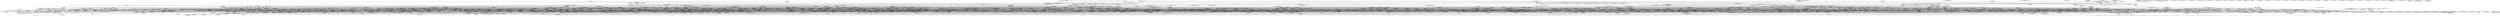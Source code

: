 digraph cflow {
    node [shape="box"]
    aa32_id_visibility [label="unsigned int aa32_id_visibility (const struct kvm_vcpu *vcpu, const struct sys_reg_desc *r)
arch/arm64/kvm/sys_regs.c:1478"]
    aa32_id_visibility -> kvm_supports_32bit_el0
    aa32_id_visibility -> id_visibility
    kvm_supports_32bit_el0 [label="kvm_supports_32bit_el0()"]
    id_visibility [label="unsigned int id_visibility (const struct kvm_vcpu *vcpu, const struct sys_reg_desc *r)
arch/arm64/kvm/sys_regs.c:1463"]
    id_visibility -> reg_to_encoding
    id_visibility -> vcpu_has_sve
    reg_to_encoding [label="reg_to_encoding()"]
    vcpu_has_sve [label="vcpu_has_sve()"]
    access_actlr [label="bool access_actlr (struct kvm_vcpu *vcpu, struct sys_reg_params *p, const struct sys_reg_desc *r)
arch/arm64/kvm/sys_regs.c:277"]
    access_actlr -> ignore_write
    access_actlr -> get_access_mask
    access_actlr -> vcpu_read_sys_reg
    ignore_write [label="ignore_write()"]
    get_access_mask [label="void get_access_mask (const struct sys_reg_desc *r, u64 *mask, u64 *shift)
arch/arm64/kvm/sys_regs.c:229"]
    get_access_mask -> GENMASK_ULL
    GENMASK_ULL [label="GENMASK_ULL()"]
    vcpu_read_sys_reg [label="u64 vcpu_read_sys_reg (const struct kvm_vcpu *vcpu, int reg)
arch/arm64/kvm/sys_regs.c:68"]
    vcpu_read_sys_reg -> vcpu_get_flag
    vcpu_get_flag [label="vcpu_get_flag()"]
    access_arch_timer [label="bool access_arch_timer (struct kvm_vcpu *vcpu, struct sys_reg_params *p, const struct sys_reg_desc *r)
arch/arm64/kvm/sys_regs.c:1242"]
    access_arch_timer -> reg_to_encoding
    access_arch_timer -> print_sys_reg_msg
    access_arch_timer -> kvm_inject_undefined
    access_arch_timer -> kvm_arm_timer_write_sysreg
    access_arch_timer -> kvm_arm_timer_read_sysreg
    print_sys_reg_msg [label="print_sys_reg_msg()"]
    kvm_inject_undefined [label="void kvm_inject_undefined (struct kvm_vcpu *vcpu)
arch/arm64/kvm/inject_fault.c:225"]
    kvm_inject_undefined -> vcpu_el1_is_32bit
    kvm_inject_undefined -> inject_undef32
    kvm_inject_undefined -> inject_undef64
    vcpu_el1_is_32bit [label="vcpu_el1_is_32bit()"]
    inject_undef32 [label="void inject_undef32 (struct kvm_vcpu *vcpu)
arch/arm64/kvm/inject_fault.c:119"]
    inject_undef32 -> kvm_pend_exception
    kvm_pend_exception [label="kvm_pend_exception()"]
    inject_undef64 [label="void inject_undef64 (struct kvm_vcpu *vcpu)
arch/arm64/kvm/inject_fault.c:95"]
    inject_undef64 -> pend_sync_exception
    inject_undef64 -> kvm_vcpu_trap_il_is32bit
    inject_undef64 -> match_target_el
    inject_undef64 -> unpack_vcpu_flag
    inject_undef64 -> vcpu_write_sys_reg
    pend_sync_exception [label="void pend_sync_exception (struct kvm_vcpu *vcpu)
arch/arm64/kvm/inject_fault.c:18"]
    pend_sync_exception -> likely
    pend_sync_exception -> vcpu_has_nv
    pend_sync_exception -> kvm_pend_exception
    pend_sync_exception -> vcpu_cpsr
    pend_sync_exception -> vcpu_el2_tge_is_set
    pend_sync_exception -> BUG
    likely [label="likely()"]
    vcpu_has_nv [label="vcpu_has_nv()"]
    vcpu_cpsr [label="vcpu_cpsr()"]
    vcpu_el2_tge_is_set [label="vcpu_el2_tge_is_set()"]
    BUG [label="BUG()"]
    kvm_vcpu_trap_il_is32bit [label="kvm_vcpu_trap_il_is32bit()"]
    match_target_el [label="bool match_target_el (struct kvm_vcpu *vcpu, unsigned long target)
arch/arm64/kvm/inject_fault.c:52"]
    match_target_el -> vcpu_get_flag
    unpack_vcpu_flag [label="unpack_vcpu_flag()"]
    vcpu_write_sys_reg [label="void vcpu_write_sys_reg (struct kvm_vcpu *vcpu, u64 val, int reg)
arch/arm64/kvm/sys_regs.c:79"]
    vcpu_write_sys_reg -> vcpu_get_flag
    kvm_arm_timer_write_sysreg [label="void kvm_arm_timer_write_sysreg (struct kvm_vcpu *vcpu, enum kvm_arch_timers tmr, enum kvm_arch_timer_regs treg, u64 val)
arch/arm64/kvm/arch_timer.c:1220"]
    kvm_arm_timer_write_sysreg -> get_timer_map
    kvm_arm_timer_write_sysreg -> vcpu_get_timer
    kvm_arm_timer_write_sysreg -> soft_timer_cancel
    kvm_arm_timer_write_sysreg -> kvm_arm_timer_write
    kvm_arm_timer_write_sysreg -> timer_emulate
    kvm_arm_timer_write_sysreg -> preempt_disable
    kvm_arm_timer_write_sysreg -> timer_save_state
    kvm_arm_timer_write_sysreg -> timer_restore_state
    kvm_arm_timer_write_sysreg -> preempt_enable
    get_timer_map [label="void get_timer_map (struct kvm_vcpu *vcpu, struct timer_map *map)
arch/arm64/kvm/arch_timer.c:178"]
    get_timer_map -> vcpu_has_nv
    get_timer_map -> is_hyp_ctxt
    get_timer_map -> vcpu_hvtimer
    get_timer_map -> vcpu_hptimer
    get_timer_map -> vcpu_vtimer
    get_timer_map -> vcpu_ptimer
    get_timer_map -> has_vhe
    get_timer_map -> trace_kvm_get_timer_map
    is_hyp_ctxt [label="is_hyp_ctxt()"]
    vcpu_hvtimer [label="vcpu_hvtimer()"]
    vcpu_hptimer [label="vcpu_hptimer()"]
    vcpu_vtimer [label="vcpu_vtimer()"]
    vcpu_ptimer [label="vcpu_ptimer()"]
    has_vhe [label="has_vhe()"]
    trace_kvm_get_timer_map [label="trace_kvm_get_timer_map()"]
    vcpu_get_timer [label="vcpu_get_timer()"]
    soft_timer_cancel [label="void soft_timer_cancel (struct hrtimer *hrt)
arch/arm64/kvm/arch_timer.c:219"]
    soft_timer_cancel -> hrtimer_cancel
    hrtimer_cancel [label="hrtimer_cancel()"]
    kvm_arm_timer_write [label="void kvm_arm_timer_write (struct kvm_vcpu *vcpu, struct arch_timer_context *timer, enum kvm_arch_timer_regs treg, u64 val)
arch/arm64/kvm/arch_timer.c:1193"]
    kvm_arm_timer_write -> timer_set_cval
    kvm_arm_timer_write -> kvm_phys_timer_read
    kvm_arm_timer_write -> timer_get_offset
    kvm_arm_timer_write -> timer_set_ctl
    kvm_arm_timer_write -> BUG
    timer_set_cval [label="void timer_set_cval (struct arch_timer_context *ctxt, u64 cval)
arch/arm64/kvm/arch_timer.c:141"]
    timer_set_cval -> arch_timer_ctx_index
    timer_set_cval -> WARN_ON
    arch_timer_ctx_index [label="arch_timer_ctx_index()"]
    WARN_ON [label="WARN_ON()"]
    kvm_phys_timer_read [label="u64 kvm_phys_timer_read (void)
arch/arm64/kvm/arch_timer.c:173"]
    timer_get_offset [label="u64 timer_get_offset (struct arch_timer_context *ctxt)
arch/arm64/kvm/arch_timer.c:104"]
    timer_set_ctl [label="void timer_set_ctl (struct arch_timer_context *ctxt, u32 ctl)
arch/arm64/kvm/arch_timer.c:119"]
    timer_set_ctl -> arch_timer_ctx_index
    timer_set_ctl -> WARN_ON
    timer_emulate [label="void timer_emulate (struct arch_timer_context *ctx)
arch/arm64/kvm/arch_timer.c:465"]
    timer_emulate -> bool
    timer_emulate -> kvm_timer_should_fire
    timer_emulate -> trace_kvm_timer_emulate
    timer_emulate -> kvm_timer_update_irq
    timer_emulate -> kvm_timer_irq_can_fire
    timer_emulate -> soft_timer_start
    timer_emulate -> kvm_timer_compute_delta
    bool [label="bool()"]
    kvm_timer_should_fire [label="bool kvm_timer_should_fire (struct arch_timer_context *timer_ctx)
arch/arm64/kvm/arch_timer.c:381"]
    kvm_timer_should_fire -> arch_timer_ctx_index
    kvm_timer_should_fire -> read_sysreg_el0
    kvm_timer_should_fire -> kvm_timer_irq_can_fire
    kvm_timer_should_fire -> timer_get_cval
    kvm_timer_should_fire -> kvm_phys_timer_read
    kvm_timer_should_fire -> timer_get_offset
    read_sysreg_el0 [label="read_sysreg_el0()"]
    kvm_timer_irq_can_fire [label="bool kvm_timer_irq_can_fire (struct arch_timer_context *timer_ctx)
arch/arm64/kvm/arch_timer.c:279"]
    kvm_timer_irq_can_fire -> WARN_ON
    kvm_timer_irq_can_fire -> timer_get_ctl
    timer_get_ctl [label="u32 timer_get_ctl (struct arch_timer_context *ctxt)
arch/arm64/kvm/arch_timer.c:66"]
    timer_get_ctl -> arch_timer_ctx_index
    timer_get_ctl -> WARN_ON
    timer_get_cval [label="u64 timer_get_cval (struct arch_timer_context *ctxt)
arch/arm64/kvm/arch_timer.c:85"]
    timer_get_cval -> arch_timer_ctx_index
    timer_get_cval -> WARN_ON
    trace_kvm_timer_emulate [label="trace_kvm_timer_emulate()"]
    kvm_timer_update_irq [label="void kvm_timer_update_irq (struct kvm_vcpu *vcpu, bool new_level, struct arch_timer_context *timer_ctx)
arch/arm64/kvm/arch_timer.c:446"]
    kvm_timer_update_irq -> trace_kvm_timer_update_irq
    kvm_timer_update_irq -> timer_irq
    kvm_timer_update_irq -> userspace_irqchip
    kvm_timer_update_irq -> kvm_vgic_inject_irq
    kvm_timer_update_irq -> WARN_ON
    trace_kvm_timer_update_irq [label="trace_kvm_timer_update_irq()"]
    timer_irq [label="timer_irq()"]
    userspace_irqchip [label="inline bool userspace_irqchip (struct kvm *kvm)
arch/arm64/kvm/arch_timer.c:207"]
    userspace_irqchip -> static_branch_unlikely
    userspace_irqchip -> unlikely
    userspace_irqchip -> irqchip_in_kernel
    static_branch_unlikely [label="static_branch_unlikely()"]
    unlikely [label="unlikely()"]
    irqchip_in_kernel [label="irqchip_in_kernel()"]
    kvm_vgic_inject_irq [label="kvm_vgic_inject_irq()"]
    soft_timer_start [label="void soft_timer_start (struct hrtimer *hrt, u64 ns)
arch/arm64/kvm/arch_timer.c:213"]
    soft_timer_start -> hrtimer_start
    soft_timer_start -> ktime_add_ns
    soft_timer_start -> ktime_get
    hrtimer_start [label="hrtimer_start()"]
    ktime_add_ns [label="ktime_add_ns()"]
    ktime_get [label="ktime_get()"]
    kvm_timer_compute_delta [label="u64 kvm_timer_compute_delta (struct arch_timer_context *timer_ctx)
arch/arm64/kvm/arch_timer.c:274"]
    kvm_timer_compute_delta -> kvm_counter_compute_delta
    kvm_timer_compute_delta -> timer_get_cval
    kvm_counter_compute_delta [label="u64 kvm_counter_compute_delta (struct arch_timer_context *timer_ctx, u64 val)
arch/arm64/kvm/arch_timer.c:256"]
    kvm_counter_compute_delta -> kvm_phys_timer_read
    kvm_counter_compute_delta -> timer_get_offset
    kvm_counter_compute_delta -> cyclecounter_cyc2ns
    cyclecounter_cyc2ns [label="cyclecounter_cyc2ns()"]
    preempt_disable [label="preempt_disable()"]
    timer_save_state [label="void timer_save_state (struct arch_timer_context *ctx)
arch/arm64/kvm/arch_timer.c:498"]
    timer_save_state -> vcpu_timer
    timer_save_state -> arch_timer_ctx_index
    timer_save_state -> local_irq_save
    timer_save_state -> timer_set_ctl
    timer_save_state -> read_sysreg_el0
    timer_save_state -> timer_set_cval
    timer_save_state -> write_sysreg_el0
    timer_save_state -> isb
    timer_save_state -> set_cntvoff
    timer_save_state -> timer_get_offset
    timer_save_state -> set_cntpoff
    timer_save_state -> BUG
    timer_save_state -> trace_kvm_timer_save_state
    timer_save_state -> local_irq_restore
    vcpu_timer [label="vcpu_timer()"]
    local_irq_save [label="local_irq_save()"]
    write_sysreg_el0 [label="write_sysreg_el0()"]
    isb [label="isb()"]
    set_cntvoff [label="void set_cntvoff (u64 cntvoff)
arch/arm64/kvm/arch_timer.c:487"]
    set_cntvoff -> kvm_call_hyp
    kvm_call_hyp [label="kvm_call_hyp()"]
    set_cntpoff [label="void set_cntpoff (u64 cntpoff)
arch/arm64/kvm/arch_timer.c:492"]
    set_cntpoff -> has_cntpoff
    set_cntpoff -> write_sysreg_s
    has_cntpoff [label="has_cntpoff()"]
    write_sysreg_s [label="write_sysreg_s()"]
    trace_kvm_timer_save_state [label="trace_kvm_timer_save_state()"]
    local_irq_restore [label="local_irq_restore()"]
    timer_restore_state [label="void timer_restore_state (struct arch_timer_context *ctx)
arch/arm64/kvm/arch_timer.c:604"]
    timer_restore_state -> vcpu_timer
    timer_restore_state -> arch_timer_ctx_index
    timer_restore_state -> local_irq_save
    timer_restore_state -> set_cntvoff
    timer_restore_state -> timer_get_offset
    timer_restore_state -> write_sysreg_el0
    timer_restore_state -> timer_get_cval
    timer_restore_state -> isb
    timer_restore_state -> timer_get_ctl
    timer_restore_state -> set_cntpoff
    timer_restore_state -> BUG
    timer_restore_state -> trace_kvm_timer_restore_state
    timer_restore_state -> local_irq_restore
    trace_kvm_timer_restore_state [label="trace_kvm_timer_restore_state()"]
    preempt_enable [label="preempt_enable()"]
    kvm_arm_timer_read_sysreg [label="u64 kvm_arm_timer_read_sysreg (struct kvm_vcpu *vcpu, enum kvm_arch_timers tmr, enum kvm_arch_timer_regs treg)
arch/arm64/kvm/arch_timer.c:1168"]
    kvm_arm_timer_read_sysreg -> get_timer_map
    kvm_arm_timer_read_sysreg -> vcpu_get_timer
    kvm_arm_timer_read_sysreg -> kvm_arm_timer_read
    kvm_arm_timer_read_sysreg -> preempt_disable
    kvm_arm_timer_read_sysreg -> timer_save_state
    kvm_arm_timer_read_sysreg -> timer_restore_state
    kvm_arm_timer_read_sysreg -> preempt_enable
    kvm_arm_timer_read [label="u64 kvm_arm_timer_read (struct kvm_vcpu *vcpu, struct arch_timer_context *timer, enum kvm_arch_timer_regs treg)
arch/arm64/kvm/arch_timer.c:1133"]
    kvm_arm_timer_read -> timer_get_cval
    kvm_arm_timer_read -> kvm_phys_timer_read
    kvm_arm_timer_read -> timer_get_offset
    kvm_arm_timer_read -> lower_32_bits
    kvm_arm_timer_read -> read_timer_ctl
    kvm_arm_timer_read -> BUG
    lower_32_bits [label="lower_32_bits()"]
    read_timer_ctl [label="u64 read_timer_ctl (struct arch_timer_context *timer)
arch/arm64/kvm/arch_timer.c:1092"]
    read_timer_ctl -> timer_get_ctl
    read_timer_ctl -> kvm_timer_compute_delta
    access_ccsidr [label="bool access_ccsidr (struct kvm_vcpu *vcpu, struct sys_reg_params *p, const struct sys_reg_desc *r)
arch/arm64/kvm/sys_regs.c:1846"]
    access_ccsidr -> write_to_read_only
    access_ccsidr -> vcpu_read_sys_reg
    access_ccsidr -> get_ccsidr
    write_to_read_only [label="bool write_to_read_only (struct kvm_vcpu *vcpu, struct sys_reg_params *params, const struct sys_reg_desc *r)
arch/arm64/kvm/sys_regs.c:58"]
    write_to_read_only -> WARN_ONCE
    write_to_read_only -> print_sys_reg_instr
    write_to_read_only -> kvm_inject_undefined
    WARN_ONCE [label="WARN_ONCE()"]
    print_sys_reg_instr [label="print_sys_reg_instr()"]
    get_ccsidr [label="u32 get_ccsidr (struct kvm_vcpu *vcpu, u32 csselr)
arch/arm64/kvm/sys_regs.c:117"]
    get_ccsidr -> get_min_cache_line_size
    get_ccsidr -> SYS_FIELD_PREP
    get_min_cache_line_size [label="u8 get_min_cache_line_size (bool icache)
arch/arm64/kvm/sys_regs.c:95"]
    get_min_cache_line_size -> read_sanitised_ftr_reg
    get_min_cache_line_size -> SYS_FIELD_GET
    read_sanitised_ftr_reg [label="read_sanitised_ftr_reg()"]
    SYS_FIELD_GET [label="SYS_FIELD_GET()"]
    SYS_FIELD_PREP [label="SYS_FIELD_PREP()"]
    access_clidr [label="bool access_clidr (struct kvm_vcpu *vcpu, struct sys_reg_params *p, const struct sys_reg_desc *r)
arch/arm64/kvm/sys_regs.c:1754"]
    access_clidr -> write_to_read_only
    access_csselr [label="bool access_csselr (struct kvm_vcpu *vcpu, struct sys_reg_params *p, const struct sys_reg_desc *r)
arch/arm64/kvm/sys_regs.c:1834"]
    access_csselr -> vcpu_write_sys_reg
    access_csselr -> vcpu_read_sys_reg
    access_ctr [label="bool access_ctr (struct kvm_vcpu *vcpu, struct sys_reg_params *p, const struct sys_reg_desc *r)
arch/arm64/kvm/sys_regs.c:1744"]
    access_ctr -> write_to_read_only
    access_ctr -> read_sanitised_ftr_reg
    access_dcgsw [label="bool access_dcgsw (struct kvm_vcpu *vcpu, struct sys_reg_params *p, const struct sys_reg_desc *r)
arch/arm64/kvm/sys_regs.c:216"]
    access_dcgsw -> kvm_has_mte
    access_dcgsw -> kvm_inject_undefined
    access_dcgsw -> access_dcsw
    kvm_has_mte [label="kvm_has_mte()"]
    access_dcsw [label="bool access_dcsw (struct kvm_vcpu *vcpu, struct sys_reg_params *p, const struct sys_reg_desc *r)
arch/arm64/kvm/sys_regs.c:196"]
    access_dcsw -> read_from_write_only
    access_dcsw -> cpus_have_final_cap
    access_dcsw -> kvm_set_way_flush
    read_from_write_only [label="bool read_from_write_only (struct kvm_vcpu *vcpu, struct sys_reg_params *params, const struct sys_reg_desc *r)
arch/arm64/kvm/sys_regs.c:48"]
    read_from_write_only -> WARN_ONCE
    read_from_write_only -> print_sys_reg_instr
    read_from_write_only -> kvm_inject_undefined
    cpus_have_final_cap [label="cpus_have_final_cap()"]
    kvm_set_way_flush [label="void kvm_set_way_flush (struct kvm_vcpu *vcpu)
arch/arm64/kvm/mmu.c:2101"]
    kvm_set_way_flush -> vcpu_hcr
    kvm_set_way_flush -> trace_kvm_set_way_flush
    kvm_set_way_flush -> vcpu_pc
    kvm_set_way_flush -> vcpu_has_cache_enabled
    kvm_set_way_flush -> stage2_flush_vm
    vcpu_hcr [label="vcpu_hcr()"]
    trace_kvm_set_way_flush [label="trace_kvm_set_way_flush()"]
    vcpu_pc [label="vcpu_pc()"]
    vcpu_has_cache_enabled [label="vcpu_has_cache_enabled()"]
    stage2_flush_vm [label="void stage2_flush_vm (struct kvm *kvm)
arch/arm64/kvm/mmu.c:352"]
    stage2_flush_vm -> srcu_read_lock
    stage2_flush_vm -> write_lock
    stage2_flush_vm -> kvm_memslots
    stage2_flush_vm -> kvm_for_each_memslot
    stage2_flush_vm -> stage2_flush_memslot
    stage2_flush_vm -> write_unlock
    stage2_flush_vm -> srcu_read_unlock
    srcu_read_lock [label="srcu_read_lock()"]
    write_lock [label="write_lock()"]
    kvm_memslots [label="kvm_memslots()"]
    kvm_for_each_memslot [label="kvm_for_each_memslot()"]
    stage2_flush_memslot [label="void stage2_flush_memslot (struct kvm *kvm, struct kvm_memory_slot *memslot)
arch/arm64/kvm/mmu.c:336"]
    stage2_flush_memslot -> stage2_apply_range_resched
    stage2_apply_range_resched [label="stage2_apply_range_resched()"]
    write_unlock [label="write_unlock()"]
    srcu_read_unlock [label="srcu_read_unlock()"]
    access_elr [label="bool access_elr (struct kvm_vcpu *vcpu, struct sys_reg_params *p, const struct sys_reg_desc *r)
arch/arm64/kvm/sys_regs.c:2000"]
    access_elr -> vcpu_write_sys_reg
    access_elr -> vcpu_read_sys_reg
    access_gic_sgi [label="bool access_gic_sgi (struct kvm_vcpu *vcpu, struct sys_reg_params *p, const struct sys_reg_desc *r)
arch/arm64/kvm/sys_regs.c:298"]
    access_gic_sgi -> bool
    access_gic_sgi -> read_from_write_only
    access_gic_sgi -> vgic_v3_dispatch_sgi
    vgic_v3_dispatch_sgi [label="vgic_v3_dispatch_sgi()"]
    access_gic_sre [label="bool access_gic_sre (struct kvm_vcpu *vcpu, struct sys_reg_params *p, const struct sys_reg_desc *r)
arch/arm64/kvm/sys_regs.c:343"]
    access_gic_sre -> ignore_write
    access_id_reg [label="bool access_id_reg (struct kvm_vcpu *vcpu, struct sys_reg_params *p, const struct sys_reg_desc *r)
arch/arm64/kvm/sys_regs.c:1500"]
    access_id_reg -> write_to_read_only
    access_id_reg -> read_id_reg
    access_id_reg -> vcpu_has_nv
    access_id_reg -> access_nested_id_reg
    read_id_reg [label="u64 read_id_reg (const struct kvm_vcpu *vcpu, const struct sys_reg_desc *r)
arch/arm64/kvm/sys_regs.c:1440"]
    read_id_reg -> IDREG
    read_id_reg -> reg_to_encoding
    IDREG [label="IDREG()"]
    access_nested_id_reg [label="void access_nested_id_reg (struct kvm_vcpu *v, struct sys_reg_params *p, const struct sys_reg_desc *r)
arch/arm64/kvm/nested.c:26"]
    access_nested_id_reg -> reg_to_encoding
    access_nested_id_reg -> NV_FTR
    access_nested_id_reg -> GENMASK_ULL
    access_nested_id_reg -> FIELD_PREP
    access_nested_id_reg -> FIELD_GET
    NV_FTR [label="NV_FTR()"]
    FIELD_PREP [label="FIELD_PREP()"]
    FIELD_GET [label="FIELD_GET()"]
    access_pmceid [label="bool access_pmceid (struct kvm_vcpu *vcpu, struct sys_reg_params *p, const struct sys_reg_desc *r)
arch/arm64/kvm/sys_regs.c:854"]
    access_pmceid -> BUG_ON
    access_pmceid -> pmu_access_el0_disabled
    access_pmceid -> get_access_mask
    access_pmceid -> kvm_pmu_get_pmceid
    BUG_ON [label="BUG_ON()"]
    pmu_access_el0_disabled [label="bool pmu_access_el0_disabled (struct kvm_vcpu *vcpu)
arch/arm64/kvm/sys_regs.c:789"]
    pmu_access_el0_disabled -> check_pmu_access_disabled
    check_pmu_access_disabled [label="bool check_pmu_access_disabled (struct kvm_vcpu *vcpu, u64 flags)
arch/arm64/kvm/sys_regs.c:778"]
    check_pmu_access_disabled -> bool
    check_pmu_access_disabled -> vcpu_mode_priv
    check_pmu_access_disabled -> kvm_inject_undefined
    vcpu_mode_priv [label="vcpu_mode_priv()"]
    kvm_pmu_get_pmceid [label="u64 kvm_pmu_get_pmceid (struct kvm_vcpu *vcpu, bool pmceid1)
arch/arm64/kvm/pmu-emul.c:761"]
    kvm_pmu_get_pmceid -> kvm_vcpu_has_pmu
    kvm_pmu_get_pmceid -> read_sysreg
    kvm_pmu_get_pmceid -> BIT
    kvm_pmu_get_pmceid -> BIT_ULL
    kvm_pmu_get_pmceid -> kvm_pmu_event_mask
    kvm_pmu_get_pmceid -> bitmap_get_value8
    kvm_vcpu_has_pmu [label="kvm_vcpu_has_pmu()"]
    read_sysreg [label="read_sysreg()"]
    BIT [label="BIT()"]
    BIT_ULL [label="BIT_ULL()"]
    kvm_pmu_event_mask [label="u32 kvm_pmu_event_mask (struct kvm *kvm)
arch/arm64/kvm/pmu-emul.c:55"]
    kvm_pmu_event_mask -> IDREG
    kvm_pmu_event_mask -> SYS_FIELD_GET
    bitmap_get_value8 [label="bitmap_get_value8()"]
    access_pmcnten [label="bool access_pmcnten (struct kvm_vcpu *vcpu, struct sys_reg_params *p, const struct sys_reg_desc *r)
arch/arm64/kvm/sys_regs.c:1027"]
    access_pmcnten -> pmu_access_el0_disabled
    access_pmcnten -> kvm_pmu_valid_counter_mask
    access_pmcnten -> kvm_pmu_enable_counter_mask
    access_pmcnten -> kvm_vcpu_pmu_restore_guest
    access_pmcnten -> kvm_pmu_disable_counter_mask
    kvm_pmu_valid_counter_mask [label="u64 kvm_pmu_valid_counter_mask (struct kvm_vcpu *vcpu)
arch/arm64/kvm/pmu-emul.c:268"]
    kvm_pmu_valid_counter_mask -> kvm_vcpu_read_pmcr
    kvm_pmu_valid_counter_mask -> BIT
    kvm_pmu_valid_counter_mask -> GENMASK
    kvm_vcpu_read_pmcr [label="u64 kvm_vcpu_read_pmcr (struct kvm_vcpu *vcpu)
arch/arm64/kvm/pmu-emul.c:1137"]
    GENMASK [label="GENMASK()"]
    kvm_pmu_enable_counter_mask [label="void kvm_pmu_enable_counter_mask (struct kvm_vcpu *vcpu, u64 val)
arch/arm64/kvm/pmu-emul.c:286"]
    kvm_pmu_enable_counter_mask -> kvm_vcpu_has_pmu
    kvm_pmu_enable_counter_mask -> kvm_vcpu_read_pmcr
    kvm_pmu_enable_counter_mask -> BIT
    kvm_pmu_enable_counter_mask -> kvm_vcpu_idx_to_pmc
    kvm_pmu_enable_counter_mask -> kvm_pmu_create_perf_event
    kvm_pmu_enable_counter_mask -> perf_event_enable
    kvm_pmu_enable_counter_mask -> kvm_debug
    kvm_vcpu_idx_to_pmc [label="struct kvm_pmc *kvm_vcpu_idx_to_pmc (struct kvm_vcpu *vcpu, int cnt_idx)
arch/arm64/kvm/pmu-emul.c:34"]
    kvm_pmu_create_perf_event [label="void kvm_pmu_create_perf_event (struct kvm_pmc *pmc)
arch/arm64/kvm/pmu-emul.c:597"]
    kvm_pmu_create_perf_event -> kvm_pmc_to_vcpu
    kvm_pmu_create_perf_event -> bool
    kvm_pmu_create_perf_event -> counter_index_to_evtreg
    kvm_pmu_create_perf_event -> kvm_pmu_stop_counter
    kvm_pmu_create_perf_event -> kvm_pmu_event_mask
    kvm_pmu_create_perf_event -> test_bit
    kvm_pmu_create_perf_event -> memset
    kvm_pmu_create_perf_event -> kvm_pmu_counter_is_enabled
    kvm_pmu_create_perf_event -> kvm_pmc_is_64bit
    kvm_pmu_create_perf_event -> compute_period
    kvm_pmu_create_perf_event -> kvm_pmu_get_pmc_value
    kvm_pmu_create_perf_event -> perf_event_create_kernel_counter
    kvm_pmu_create_perf_event -> kvm_pmu_perf_overflow
    kvm_pmu_create_perf_event -> IS_ERR
    kvm_pmu_create_perf_event -> pr_err_once
    kvm_pmu_create_perf_event -> PTR_ERR
    kvm_pmc_to_vcpu [label="struct kvm_vcpu *kvm_pmc_to_vcpu (const struct kvm_pmc *pmc)
arch/arm64/kvm/pmu-emul.c:29"]
    kvm_pmc_to_vcpu -> container_of
    container_of [label="container_of()"]
    counter_index_to_evtreg [label="u32 counter_index_to_evtreg (u64 idx)
arch/arm64/kvm/pmu-emul.c:109"]
    kvm_pmu_stop_counter [label="void kvm_pmu_stop_counter (struct kvm_pmc *pmc)
arch/arm64/kvm/pmu-emul.c:209"]
    kvm_pmu_stop_counter -> kvm_pmc_to_vcpu
    kvm_pmu_stop_counter -> kvm_pmu_get_pmc_value
    kvm_pmu_stop_counter -> counter_index_to_reg
    kvm_pmu_stop_counter -> kvm_pmu_release_perf_event
    kvm_pmu_get_pmc_value [label="u64 kvm_pmu_get_pmc_value (struct kvm_pmc *pmc)
arch/arm64/kvm/pmu-emul.c:114"]
    kvm_pmu_get_pmc_value -> kvm_pmc_to_vcpu
    kvm_pmu_get_pmc_value -> counter_index_to_reg
    kvm_pmu_get_pmc_value -> perf_event_read_value
    kvm_pmu_get_pmc_value -> kvm_pmc_is_64bit
    kvm_pmu_get_pmc_value -> lower_32_bits
    counter_index_to_reg [label="u32 counter_index_to_reg (u64 idx)
arch/arm64/kvm/pmu-emul.c:104"]
    perf_event_read_value [label="perf_event_read_value()"]
    kvm_pmc_is_64bit [label="bool kvm_pmc_is_64bit (struct kvm_pmc *pmc)
arch/arm64/kvm/pmu-emul.c:84"]
    kvm_pmc_is_64bit -> kvm_pmu_is_3p5
    kvm_pmc_is_64bit -> kvm_pmc_to_vcpu
    kvm_pmu_is_3p5 [label="kvm_pmu_is_3p5()"]
    kvm_pmu_release_perf_event [label="void kvm_pmu_release_perf_event (struct kvm_pmc *pmc)
arch/arm64/kvm/pmu-emul.c:194"]
    kvm_pmu_release_perf_event -> perf_event_disable
    kvm_pmu_release_perf_event -> perf_event_release_kernel
    perf_event_disable [label="perf_event_disable()"]
    perf_event_release_kernel [label="perf_event_release_kernel()"]
    test_bit [label="test_bit()"]
    memset [label="memset()"]
    kvm_pmu_counter_is_enabled [label="bool kvm_pmu_counter_is_enabled (struct kvm_pmc *pmc)
arch/arm64/kvm/pmu-emul.c:586"]
    kvm_pmu_counter_is_enabled -> kvm_pmc_to_vcpu
    kvm_pmu_counter_is_enabled -> kvm_vcpu_read_pmcr
    kvm_pmu_counter_is_enabled -> BIT
    compute_period [label="u64 compute_period (struct kvm_pmc *pmc, u64 counter)
arch/arm64/kvm/pmu-emul.c:482"]
    compute_period -> kvm_pmc_is_64bit
    compute_period -> kvm_pmc_has_64bit_overflow
    compute_period -> GENMASK
    kvm_pmc_has_64bit_overflow [label="bool kvm_pmc_has_64bit_overflow (struct kvm_pmc *pmc)
arch/arm64/kvm/pmu-emul.c:90"]
    kvm_pmc_has_64bit_overflow -> kvm_vcpu_read_pmcr
    kvm_pmc_has_64bit_overflow -> kvm_pmc_to_vcpu
    perf_event_create_kernel_counter [label="perf_event_create_kernel_counter()"]
    kvm_pmu_perf_overflow [label="void kvm_pmu_perf_overflow (struct perf_event *perf_event, struct perf_sample_data *data, struct pt_regs *regs)
arch/arm64/kvm/pmu-emul.c:497"]
    kvm_pmu_perf_overflow -> to_arm_pmu
    kvm_pmu_perf_overflow -> kvm_pmc_to_vcpu
    kvm_pmu_perf_overflow -> compute_period
    kvm_pmu_perf_overflow -> local64_read
    kvm_pmu_perf_overflow -> local64_set
    kvm_pmu_perf_overflow -> BIT
    kvm_pmu_perf_overflow -> kvm_pmu_counter_can_chain
    kvm_pmu_perf_overflow -> kvm_pmu_counter_increment
    kvm_pmu_perf_overflow -> kvm_pmu_overflow_status
    kvm_pmu_perf_overflow -> kvm_make_request
    kvm_pmu_perf_overflow -> in_nmi
    kvm_pmu_perf_overflow -> kvm_vcpu_kick
    kvm_pmu_perf_overflow -> irq_work_queue
    to_arm_pmu [label="to_arm_pmu()"]
    local64_read [label="local64_read()"]
    local64_set [label="local64_set()"]
    kvm_pmu_counter_can_chain [label="bool kvm_pmu_counter_can_chain (struct kvm_pmc *pmc)
arch/arm64/kvm/pmu-emul.c:98"]
    kvm_pmu_counter_can_chain -> kvm_pmc_has_64bit_overflow
    kvm_pmu_counter_increment [label="void kvm_pmu_counter_increment (struct kvm_vcpu *vcpu, unsigned long mask, u32 event)
arch/arm64/kvm/pmu-emul.c:441"]
    kvm_pmu_counter_increment -> kvm_vcpu_read_pmcr
    kvm_pmu_counter_increment -> for_each_set_bit
    kvm_pmu_counter_increment -> kvm_vcpu_idx_to_pmc
    kvm_pmu_counter_increment -> counter_index_to_evtreg
    kvm_pmu_counter_increment -> kvm_pmu_event_mask
    kvm_pmu_counter_increment -> counter_index_to_reg
    kvm_pmu_counter_increment -> kvm_pmc_is_64bit
    kvm_pmu_counter_increment -> lower_32_bits
    kvm_pmu_counter_increment -> kvm_pmc_has_64bit_overflow
    kvm_pmu_counter_increment -> BIT
    kvm_pmu_counter_increment -> kvm_pmu_counter_can_chain
    kvm_pmu_counter_increment -> kvm_pmu_counter_increment
    for_each_set_bit [label="for_each_set_bit()"]
    kvm_pmu_overflow_status [label="u64 kvm_pmu_overflow_status (struct kvm_vcpu *vcpu)
arch/arm64/kvm/pmu-emul.c:340"]
    kvm_pmu_overflow_status -> kvm_vcpu_read_pmcr
    kvm_make_request [label="kvm_make_request()"]
    in_nmi [label="in_nmi()"]
    kvm_vcpu_kick [label="void kvm_vcpu_kick (struct kvm_vcpu *vcpu)
virt/kvm/kvm_main.c:3639"]
    kvm_vcpu_kick -> kvm_vcpu_wake_up
    kvm_vcpu_kick -> get_cpu
    kvm_vcpu_kick -> WRITE_ONCE
    kvm_vcpu_kick -> kvm_arch_vcpu_should_kick
    kvm_vcpu_kick -> READ_ONCE
    kvm_vcpu_kick -> cpu_online
    kvm_vcpu_kick -> smp_send_reschedule
    kvm_vcpu_kick -> put_cpu
    kvm_vcpu_wake_up [label="bool kvm_vcpu_wake_up (struct kvm_vcpu *vcpu)
virt/kvm/kvm_main.c:3623"]
    kvm_vcpu_wake_up -> WRITE_ONCE
    WRITE_ONCE [label="WRITE_ONCE()"]
    get_cpu [label="get_cpu()"]
    kvm_arch_vcpu_should_kick [label="int kvm_arch_vcpu_should_kick (struct kvm_vcpu *vcpu)
arch/arm64/kvm/arm.c:67"]
    kvm_arch_vcpu_should_kick -> kvm_vcpu_exiting_guest_mode
    kvm_vcpu_exiting_guest_mode [label="kvm_vcpu_exiting_guest_mode()"]
    READ_ONCE [label="READ_ONCE()"]
    cpu_online [label="cpu_online()"]
    smp_send_reschedule [label="smp_send_reschedule()"]
    put_cpu [label="put_cpu()"]
    irq_work_queue [label="irq_work_queue()"]
    IS_ERR [label="IS_ERR()"]
    pr_err_once [label="pr_err_once()"]
    PTR_ERR [label="PTR_ERR()"]
    perf_event_enable [label="perf_event_enable()"]
    kvm_debug [label="kvm_debug()"]
    kvm_vcpu_pmu_restore_guest [label="void kvm_vcpu_pmu_restore_guest (struct kvm_vcpu *vcpu)
arch/arm64/kvm/pmu.c:176"]
    kvm_vcpu_pmu_restore_guest -> kvm_arm_support_pmu_v3
    kvm_vcpu_pmu_restore_guest -> has_vhe
    kvm_vcpu_pmu_restore_guest -> preempt_disable
    kvm_vcpu_pmu_restore_guest -> kvm_get_pmu_events
    kvm_vcpu_pmu_restore_guest -> kvm_vcpu_pmu_enable_el0
    kvm_vcpu_pmu_restore_guest -> kvm_vcpu_pmu_disable_el0
    kvm_vcpu_pmu_restore_guest -> preempt_enable
    kvm_arm_support_pmu_v3 [label="kvm_arm_support_pmu_v3()"]
    kvm_get_pmu_events [label="struct kvm_pmu_events *kvm_get_pmu_events (void)
arch/arm64/kvm/pmu.c:29"]
    kvm_get_pmu_events -> this_cpu_ptr
    this_cpu_ptr [label="this_cpu_ptr()"]
    kvm_vcpu_pmu_enable_el0 [label="void kvm_vcpu_pmu_enable_el0 (unsigned long events)
arch/arm64/kvm/pmu.c:143"]
    kvm_vcpu_pmu_enable_el0 -> for_each_set_bit
    kvm_vcpu_pmu_enable_el0 -> kvm_vcpu_pmu_read_evtype_direct
    kvm_vcpu_pmu_enable_el0 -> kvm_vcpu_pmu_write_evtype_direct
    kvm_vcpu_pmu_read_evtype_direct [label="u64 kvm_vcpu_pmu_read_evtype_direct (int idx)
arch/arm64/kvm/pmu.c:111"]
    kvm_vcpu_pmu_read_evtype_direct -> PMEVTYPER_CASES
    kvm_vcpu_pmu_read_evtype_direct -> read_sysreg
    kvm_vcpu_pmu_read_evtype_direct -> WARN_ON
    PMEVTYPER_CASES [label="PMEVTYPER_CASES()"]
    kvm_vcpu_pmu_write_evtype_direct [label="void kvm_vcpu_pmu_write_evtype_direct (int idx, u32 val)
arch/arm64/kvm/pmu.c:128"]
    kvm_vcpu_pmu_write_evtype_direct -> PMEVTYPER_CASES
    kvm_vcpu_pmu_write_evtype_direct -> write_sysreg
    kvm_vcpu_pmu_write_evtype_direct -> WARN_ON
    write_sysreg [label="write_sysreg()"]
    kvm_vcpu_pmu_disable_el0 [label="void kvm_vcpu_pmu_disable_el0 (unsigned long events)
arch/arm64/kvm/pmu.c:158"]
    kvm_vcpu_pmu_disable_el0 -> for_each_set_bit
    kvm_vcpu_pmu_disable_el0 -> kvm_vcpu_pmu_read_evtype_direct
    kvm_vcpu_pmu_disable_el0 -> kvm_vcpu_pmu_write_evtype_direct
    kvm_pmu_disable_counter_mask [label="void kvm_pmu_disable_counter_mask (struct kvm_vcpu *vcpu, u64 val)
arch/arm64/kvm/pmu-emul.c:320"]
    kvm_pmu_disable_counter_mask -> kvm_vcpu_has_pmu
    kvm_pmu_disable_counter_mask -> BIT
    kvm_pmu_disable_counter_mask -> kvm_vcpu_idx_to_pmc
    kvm_pmu_disable_counter_mask -> perf_event_disable
    access_pmcr [label="bool access_pmcr (struct kvm_vcpu *vcpu, struct sys_reg_params *p, const struct sys_reg_desc *r)
arch/arm64/kvm/sys_regs.c:809"]
    access_pmcr -> pmu_access_el0_disabled
    access_pmcr -> kvm_vcpu_read_pmcr
    access_pmcr -> kvm_supports_32bit_el0
    access_pmcr -> kvm_pmu_handle_pmcr
    kvm_pmu_handle_pmcr [label="void kvm_pmu_handle_pmcr (struct kvm_vcpu *vcpu, u64 val)
arch/arm64/kvm/pmu-emul.c:552"]
    kvm_pmu_handle_pmcr -> kvm_vcpu_has_pmu
    kvm_pmu_handle_pmcr -> kvm_pmu_is_3p5
    kvm_pmu_handle_pmcr -> kvm_pmu_enable_counter_mask
    kvm_pmu_handle_pmcr -> kvm_pmu_disable_counter_mask
    kvm_pmu_handle_pmcr -> kvm_pmu_set_counter_value
    kvm_pmu_handle_pmcr -> kvm_pmu_valid_counter_mask
    kvm_pmu_handle_pmcr -> BIT
    kvm_pmu_handle_pmcr -> for_each_set_bit
    kvm_pmu_handle_pmcr -> kvm_pmu_set_pmc_value
    kvm_pmu_handle_pmcr -> kvm_vcpu_idx_to_pmc
    kvm_pmu_handle_pmcr -> kvm_vcpu_pmu_restore_guest
    kvm_pmu_set_counter_value [label="void kvm_pmu_set_counter_value (struct kvm_vcpu *vcpu, u64 select_idx, u64 val)
arch/arm64/kvm/pmu-emul.c:182"]
    kvm_pmu_set_counter_value -> kvm_vcpu_has_pmu
    kvm_pmu_set_counter_value -> kvm_pmu_set_pmc_value
    kvm_pmu_set_counter_value -> kvm_vcpu_idx_to_pmc
    kvm_pmu_set_pmc_value [label="void kvm_pmu_set_pmc_value (struct kvm_pmc *pmc, u64 val, bool force)
arch/arm64/kvm/pmu-emul.c:149"]
    kvm_pmu_set_pmc_value -> kvm_pmc_to_vcpu
    kvm_pmu_set_pmc_value -> kvm_pmu_release_perf_event
    kvm_pmu_set_pmc_value -> counter_index_to_reg
    kvm_pmu_set_pmc_value -> vcpu_mode_is_32bit
    kvm_pmu_set_pmc_value -> GENMASK
    kvm_pmu_set_pmc_value -> lower_32_bits
    kvm_pmu_set_pmc_value -> kvm_pmu_create_perf_event
    vcpu_mode_is_32bit [label="vcpu_mode_is_32bit()"]
    access_pminten [label="bool access_pminten (struct kvm_vcpu *vcpu, struct sys_reg_params *p, const struct sys_reg_desc *r)
arch/arm64/kvm/sys_regs.c:1055"]
    access_pminten -> kvm_pmu_valid_counter_mask
    access_pminten -> check_pmu_access_disabled
    access_pmovs [label="bool access_pmovs (struct kvm_vcpu *vcpu, struct sys_reg_params *p, const struct sys_reg_desc *r)
arch/arm64/kvm/sys_regs.c:1079"]
    access_pmovs -> kvm_pmu_valid_counter_mask
    access_pmovs -> pmu_access_el0_disabled
    access_pmselr [label="bool access_pmselr (struct kvm_vcpu *vcpu, struct sys_reg_params *p, const struct sys_reg_desc *r)
arch/arm64/kvm/sys_regs.c:838"]
    access_pmselr -> pmu_access_event_counter_el0_disabled
    pmu_access_event_counter_el0_disabled [label="bool pmu_access_event_counter_el0_disabled (struct kvm_vcpu *vcpu)
arch/arm64/kvm/sys_regs.c:804"]
    pmu_access_event_counter_el0_disabled -> check_pmu_access_disabled
    access_pmswinc [label="bool access_pmswinc (struct kvm_vcpu *vcpu, struct sys_reg_params *p, const struct sys_reg_desc *r)
arch/arm64/kvm/sys_regs.c:1101"]
    access_pmswinc -> read_from_write_only
    access_pmswinc -> pmu_write_swinc_el0_disabled
    access_pmswinc -> kvm_pmu_valid_counter_mask
    access_pmswinc -> kvm_pmu_software_increment
    pmu_write_swinc_el0_disabled [label="bool pmu_write_swinc_el0_disabled (struct kvm_vcpu *vcpu)
arch/arm64/kvm/sys_regs.c:794"]
    pmu_write_swinc_el0_disabled -> check_pmu_access_disabled
    kvm_pmu_software_increment [label="void kvm_pmu_software_increment (struct kvm_vcpu *vcpu, u64 val)
arch/arm64/kvm/pmu-emul.c:542"]
    kvm_pmu_software_increment -> kvm_pmu_counter_increment
    access_pmu_evcntr [label="bool access_pmu_evcntr (struct kvm_vcpu *vcpu, struct sys_reg_params *p, const struct sys_reg_desc *r)
arch/arm64/kvm/sys_regs.c:905"]
    access_pmu_evcntr -> pmu_access_event_counter_el0_disabled
    access_pmu_evcntr -> pmu_access_cycle_counter_el0_disabled
    access_pmu_evcntr -> WARN_ON
    access_pmu_evcntr -> pmu_counter_idx_valid
    access_pmu_evcntr -> pmu_access_el0_disabled
    access_pmu_evcntr -> kvm_pmu_set_counter_value
    access_pmu_evcntr -> kvm_pmu_get_counter_value
    pmu_access_cycle_counter_el0_disabled [label="bool pmu_access_cycle_counter_el0_disabled (struct kvm_vcpu *vcpu)
arch/arm64/kvm/sys_regs.c:799"]
    pmu_access_cycle_counter_el0_disabled -> check_pmu_access_disabled
    pmu_counter_idx_valid [label="bool pmu_counter_idx_valid (struct kvm_vcpu *vcpu, u64 idx)
arch/arm64/kvm/sys_regs.c:875"]
    pmu_counter_idx_valid -> kvm_vcpu_read_pmcr
    pmu_counter_idx_valid -> kvm_inject_undefined
    kvm_pmu_get_counter_value [label="u64 kvm_pmu_get_counter_value (struct kvm_vcpu *vcpu, u64 select_idx)
arch/arm64/kvm/pmu-emul.c:141"]
    kvm_pmu_get_counter_value -> kvm_vcpu_has_pmu
    kvm_pmu_get_counter_value -> kvm_pmu_get_pmc_value
    kvm_pmu_get_counter_value -> kvm_vcpu_idx_to_pmc
    access_pmu_evtyper [label="bool access_pmu_evtyper (struct kvm_vcpu *vcpu, struct sys_reg_params *p, const struct sys_reg_desc *r)
arch/arm64/kvm/sys_regs.c:958"]
    access_pmu_evtyper -> pmu_access_el0_disabled
    access_pmu_evtyper -> BUG
    access_pmu_evtyper -> pmu_counter_idx_valid
    access_pmu_evtyper -> kvm_pmu_set_counter_event_type
    access_pmu_evtyper -> kvm_vcpu_pmu_restore_guest
    kvm_pmu_set_counter_event_type [label="void kvm_pmu_set_counter_event_type (struct kvm_vcpu *vcpu, u64 data, u64 select_idx)
arch/arm64/kvm/pmu-emul.c:679"]
    kvm_pmu_set_counter_event_type -> kvm_vcpu_idx_to_pmc
    kvm_pmu_set_counter_event_type -> kvm_vcpu_has_pmu
    kvm_pmu_set_counter_event_type -> counter_index_to_evtreg
    kvm_pmu_set_counter_event_type -> kvm_pmu_evtyper_mask
    kvm_pmu_set_counter_event_type -> kvm_pmu_create_perf_event
    kvm_pmu_evtyper_mask [label="u64 kvm_pmu_evtyper_mask (struct kvm *kvm)
arch/arm64/kvm/pmu-emul.c:63"]
    kvm_pmu_evtyper_mask -> kvm_pmu_event_mask
    kvm_pmu_evtyper_mask -> IDREG
    kvm_pmu_evtyper_mask -> SYS_FIELD_GET
    access_pmuserenr [label="bool access_pmuserenr (struct kvm_vcpu *vcpu, struct sys_reg_params *p, const struct sys_reg_desc *r)
arch/arm64/kvm/sys_regs.c:1117"]
    access_pmuserenr -> vcpu_mode_priv
    access_pmuserenr -> kvm_inject_undefined
    access_sp_el1 [label="bool access_sp_el1 (struct kvm_vcpu *vcpu, struct sys_reg_params *p, const struct sys_reg_desc *r)
arch/arm64/kvm/sys_regs.c:1988"]
    access_spsr [label="bool access_spsr (struct kvm_vcpu *vcpu, struct sys_reg_params *p, const struct sys_reg_desc *r)
arch/arm64/kvm/sys_regs.c:2012"]
    access_vm_reg [label="bool access_vm_reg (struct kvm_vcpu *vcpu, struct sys_reg_params *p, const struct sys_reg_desc *r)
arch/arm64/kvm/sys_regs.c:252"]
    access_vm_reg -> bool
    access_vm_reg -> vcpu_has_cache_enabled
    access_vm_reg -> BUG_ON
    access_vm_reg -> get_access_mask
    access_vm_reg -> vcpu_read_sys_reg
    access_vm_reg -> vcpu_write_sys_reg
    access_vm_reg -> kvm_toggle_cache
    kvm_toggle_cache [label="void kvm_toggle_cache (struct kvm_vcpu *vcpu, bool was_enabled)
arch/arm64/kvm/mmu.c:2122"]
    kvm_toggle_cache -> bool
    kvm_toggle_cache -> vcpu_has_cache_enabled
    kvm_toggle_cache -> stage2_flush_vm
    kvm_toggle_cache -> vcpu_hcr
    kvm_toggle_cache -> trace_kvm_toggle_cache
    kvm_toggle_cache -> vcpu_pc
    trace_kvm_toggle_cache [label="trace_kvm_toggle_cache()"]
    check_cnthctl_el1pcten [label="enum trap_behaviour check_cnthctl_el1pcten (struct kvm_vcpu *vcpu)
arch/arm64/kvm/emulate-nested.c:397"]
    check_cnthctl_el1pcten -> get_sanitized_cnthctl
    get_sanitized_cnthctl [label="u64 get_sanitized_cnthctl (struct kvm_vcpu *vcpu)
arch/arm64/kvm/emulate-nested.c:387"]
    get_sanitized_cnthctl -> vcpu_el2_e2h_is_set
    vcpu_el2_e2h_is_set [label="vcpu_el2_e2h_is_set()"]
    check_cnthctl_el1pten [label="enum trap_behaviour check_cnthctl_el1pten (struct kvm_vcpu *vcpu)
arch/arm64/kvm/emulate-nested.c:405"]
    check_cnthctl_el1pten -> get_sanitized_cnthctl
    clean_dcache_guest_page [label="void clean_dcache_guest_page (void *va, size_t size)
arch/arm64/kvm/mmu.c:273"]
    coalesced_mmio_destructor [label="void coalesced_mmio_destructor (struct kvm_io_device *this)
virt/kvm/coalesced_mmio.c:96"]
    coalesced_mmio_destructor -> to_mmio
    coalesced_mmio_destructor -> list_del
    coalesced_mmio_destructor -> kfree
    to_mmio [label="inline struct kvm_coalesced_mmio_dev *to_mmio (struct kvm_io_device *dev)
virt/kvm/coalesced_mmio.c:20"]
    to_mmio -> container_of
    list_del [label="list_del()"]
    kfree [label="kfree()"]
    coalesced_mmio_write [label="int coalesced_mmio_write (struct kvm_vcpu *vcpu, struct kvm_io_device *this, gpa_t addr, int len, const void *val)
virt/kvm/coalesced_mmio.c:64"]
    coalesced_mmio_write -> to_mmio
    coalesced_mmio_write -> coalesced_mmio_in_range
    coalesced_mmio_write -> spin_lock
    coalesced_mmio_write -> READ_ONCE
    coalesced_mmio_write -> coalesced_mmio_has_room
    coalesced_mmio_write -> spin_unlock
    coalesced_mmio_write -> memcpy
    coalesced_mmio_write -> smp_wmb
    coalesced_mmio_in_range [label="int coalesced_mmio_in_range (struct kvm_coalesced_mmio_dev *dev, gpa_t addr, int len)
virt/kvm/coalesced_mmio.c:25"]
    spin_lock [label="spin_lock()"]
    coalesced_mmio_has_room [label="int coalesced_mmio_has_room (struct kvm_coalesced_mmio_dev *dev, u32 last)
virt/kvm/coalesced_mmio.c:43"]
    spin_unlock [label="spin_unlock()"]
    memcpy [label="memcpy()"]
    smp_wmb [label="smp_wmb()"]
    create_hyp_io_mappings [label="int create_hyp_io_mappings (phys_addr_t phys_addr, size_t size, void __iomem **kaddr, void __iomem **haddr)
arch/arm64/kvm/mmu.c:740"]
    create_hyp_io_mappings -> is_protected_kvm_enabled
    create_hyp_io_mappings -> ioremap
    create_hyp_io_mappings -> is_kernel_in_hyp_mode
    create_hyp_io_mappings -> iounmap
    is_protected_kvm_enabled [label="is_protected_kvm_enabled()"]
    ioremap [label="ioremap()"]
    is_kernel_in_hyp_mode [label="is_kernel_in_hyp_mode()"]
    iounmap [label="iounmap()"]
    early_kvm_mode_cfg [label="int __init early_kvm_mode_cfg (char *arg)
arch/arm64/kvm/arm.c:2609"]
    early_kvm_mode_cfg -> strcmp
    early_kvm_mode_cfg -> is_hyp_mode_available
    early_kvm_mode_cfg -> pr_warn_once
    early_kvm_mode_cfg -> is_kernel_in_hyp_mode
    early_kvm_mode_cfg -> WARN_ON
    strcmp [label="strcmp()"]
    is_hyp_mode_available [label="is_hyp_mode_available()"]
    pr_warn_once [label="pr_warn_once()"]
    el2_visibility [label="unsigned int el2_visibility (const struct kvm_vcpu *vcpu, const struct sys_reg_desc *rd)
arch/arm64/kvm/sys_regs.c:1879"]
    el2_visibility -> vcpu_has_nv
    file_is_kvm [label="bool file_is_kvm (struct file *file)
virt/kvm/kvm_main.c:5065"]
    finalize_pkvm [label="int __init finalize_pkvm (void)
arch/arm64/kvm/pkvm.c:250"]
    finalize_pkvm -> is_protected_kvm_enabled
    finalize_pkvm -> is_kvm_arm_initialised
    finalize_pkvm -> kmemleak_free_part
    finalize_pkvm -> kmemleak_free_part_phys
    finalize_pkvm -> pkvm_drop_host_privileges
    finalize_pkvm -> pr_err
    is_kvm_arm_initialised [label="bool is_kvm_arm_initialised (void)
arch/arm64/kvm/arm.c:62"]
    kmemleak_free_part [label="kmemleak_free_part()"]
    kmemleak_free_part_phys [label="kmemleak_free_part_phys()"]
    pkvm_drop_host_privileges [label="int __init pkvm_drop_host_privileges (void)
arch/arm64/kvm/pkvm.c:237"]
    pkvm_drop_host_privileges -> static_branch_enable
    pkvm_drop_host_privileges -> on_each_cpu
    static_branch_enable [label="static_branch_enable()"]
    on_each_cpu [label="on_each_cpu()"]
    pr_err [label="pr_err()"]
    get_bcr [label="int get_bcr (struct kvm_vcpu *vcpu, const struct sys_reg_desc *rd, u64 *val)
arch/arm64/kvm/sys_regs.c:588"]
    get_bvr [label="int get_bvr (struct kvm_vcpu *vcpu, const struct sys_reg_desc *rd, u64 *val)
arch/arm64/kvm/sys_regs.c:551"]
    get_gic_ap0r [label="int get_gic_ap0r (struct kvm_vcpu *vcpu, const struct sys_reg_desc *r, u64 *val)
arch/arm64/kvm/vgic-sys-reg-v3.c:241"]
    get_gic_ap0r -> vgic_v3_max_apr_idx
    get_gic_ap0r -> get_apr_reg
    vgic_v3_max_apr_idx [label="vgic_v3_max_apr_idx()"]
    get_apr_reg [label="u64 get_apr_reg (struct kvm_vcpu *vcpu, u8 apr, u8 idx)
arch/arm64/kvm/vgic-sys-reg-v3.c:218"]
    get_gic_ap1r [label="int get_gic_ap1r (struct kvm_vcpu *vcpu, const struct sys_reg_desc *r, u64 *val)
arch/arm64/kvm/vgic-sys-reg-v3.c:267"]
    get_gic_ap1r -> vgic_v3_max_apr_idx
    get_gic_ap1r -> get_apr_reg
    get_gic_bpr0 [label="int get_gic_bpr0 (struct kvm_vcpu *vcpu, const struct sys_reg_desc *r, u64 *val)
arch/arm64/kvm/vgic-sys-reg-v3.c:122"]
    get_gic_bpr0 -> vgic_get_vmcr
    get_gic_bpr0 -> FIELD_PREP
    vgic_get_vmcr [label="vgic_get_vmcr()"]
    get_gic_bpr1 [label="int get_gic_bpr1 (struct kvm_vcpu *vcpu, const struct sys_reg_desc *r, u64 *val)
arch/arm64/kvm/vgic-sys-reg-v3.c:147"]
    get_gic_bpr1 -> vgic_get_vmcr
    get_gic_bpr1 -> FIELD_PREP
    get_gic_bpr1 -> min
    min [label="min()"]
    get_gic_ctlr [label="int get_gic_ctlr (struct kvm_vcpu *vcpu, const struct sys_reg_desc *r, u64 *valp)
arch/arm64/kvm/vgic-sys-reg-v3.c:59"]
    get_gic_ctlr -> vgic_get_vmcr
    get_gic_ctlr -> FIELD_PREP
    get_gic_ctlr -> FIELD_GET
    get_gic_grpen0 [label="int get_gic_grpen0 (struct kvm_vcpu *vcpu, const struct sys_reg_desc *r, u64 *val)
arch/arm64/kvm/vgic-sys-reg-v3.c:174"]
    get_gic_grpen0 -> vgic_get_vmcr
    get_gic_grpen0 -> FIELD_PREP
    get_gic_grpen1 [label="int get_gic_grpen1 (struct kvm_vcpu *vcpu, const struct sys_reg_desc *r, u64 *val)
arch/arm64/kvm/vgic-sys-reg-v3.c:197"]
    get_gic_grpen1 -> vgic_get_vmcr
    get_gic_grpen1 -> FIELD_GET
    get_gic_pmr [label="int get_gic_pmr (struct kvm_vcpu *vcpu, const struct sys_reg_desc *r, u64 *val)
arch/arm64/kvm/vgic-sys-reg-v3.c:99"]
    get_gic_pmr -> vgic_get_vmcr
    get_gic_pmr -> FIELD_PREP
    get_gic_sre [label="int get_gic_sre (struct kvm_vcpu *vcpu, const struct sys_reg_desc *r, u64 *val)
arch/arm64/kvm/vgic-sys-reg-v3.c:290"]
    get_id_reg [label="int get_id_reg (struct kvm_vcpu *vcpu, const struct sys_reg_desc *rd, u64 *val)
arch/arm64/kvm/sys_regs.c:1672"]
    get_id_reg -> kvm_vm_has_ran_once
    get_id_reg -> read_id_reg
    get_id_reg -> mutex_lock
    get_id_reg -> mutex_unlock
    kvm_vm_has_ran_once [label="kvm_vm_has_ran_once()"]
    mutex_lock [label="mutex_lock()"]
    mutex_unlock [label="mutex_unlock()"]
    get_pmcr [label="int get_pmcr (struct kvm_vcpu *vcpu, const struct sys_reg_desc *r, u64 *val)
arch/arm64/kvm/sys_regs.c:1136"]
    get_pmcr -> kvm_vcpu_read_pmcr
    get_pmreg [label="int get_pmreg (struct kvm_vcpu *vcpu, const struct sys_reg_desc *r, u64 *val)
arch/arm64/kvm/sys_regs.c:1019"]
    get_pmreg -> kvm_pmu_valid_counter_mask
    get_pmu_evcntr [label="int get_pmu_evcntr (struct kvm_vcpu *vcpu, const struct sys_reg_desc *r, u64 *val)
arch/arm64/kvm/sys_regs.c:889"]
    get_pmu_evcntr -> kvm_pmu_get_counter_value
    get_raz_reg [label="int get_raz_reg (struct kvm_vcpu *vcpu, const struct sys_reg_desc *rd, u64 *val)
arch/arm64/kvm/sys_regs.c:1731"]
    get_wcr [label="int get_wcr (struct kvm_vcpu *vcpu, const struct sys_reg_desc *rd, u64 *val)
arch/arm64/kvm/sys_regs.c:663"]
    get_wvr [label="int get_wvr (struct kvm_vcpu *vcpu, const struct sys_reg_desc *rd, u64 *val)
arch/arm64/kvm/sys_regs.c:626"]
    gfn_to_hva_prot [label="unsigned long gfn_to_hva_prot (struct kvm *kvm, gfn_t gfn, bool *writable)
virt/kvm/kvm_main.c:2481"]
    gfn_to_hva_prot -> gfn_to_memslot
    gfn_to_hva_prot -> gfn_to_hva_memslot_prot
    gfn_to_memslot [label="struct kvm_memory_slot *gfn_to_memslot (struct kvm *kvm, gfn_t gfn)
virt/kvm/kvm_main.c:2338"]
    gfn_to_memslot -> kvm_memslots
    gfn_to_hva_memslot_prot [label="unsigned long gfn_to_hva_memslot_prot (struct kvm_memory_slot *slot, gfn_t gfn, bool *writable)
virt/kvm/kvm_main.c:2470"]
    gfn_to_hva_memslot_prot -> kvm_is_error_hva
    gfn_to_hva_memslot_prot -> memslot_is_readonly
    kvm_is_error_hva [label="kvm_is_error_hva()"]
    memslot_is_readonly [label="bool memslot_is_readonly (const struct kvm_memory_slot *slot)
virt/kvm/kvm_main.c:2417"]
    gfn_to_page [label="struct page *gfn_to_page (struct kvm *kvm, gfn_t gfn)
virt/kvm/kvm_main.c:2834"]
    gfn_to_page -> gfn_to_pfn
    gfn_to_page -> is_error_noslot_pfn
    gfn_to_page -> kvm_pfn_to_refcounted_page
    gfn_to_pfn [label="kvm_pfn_t gfn_to_pfn (struct kvm *kvm, gfn_t gfn)
virt/kvm/kvm_main.c:2799"]
    gfn_to_pfn -> gfn_to_pfn_memslot
    gfn_to_pfn -> gfn_to_memslot
    gfn_to_pfn_memslot [label="kvm_pfn_t gfn_to_pfn_memslot (const struct kvm_memory_slot *slot, gfn_t gfn)
virt/kvm/kvm_main.c:2779"]
    is_error_noslot_pfn [label="is_error_noslot_pfn()"]
    kvm_pfn_to_refcounted_page [label="struct page *kvm_pfn_to_refcounted_page (kvm_pfn_t pfn)
virt/kvm/kvm_main.c:179"]
    kvm_pfn_to_refcounted_page -> pfn_valid
    kvm_pfn_to_refcounted_page -> pfn_to_page
    kvm_pfn_to_refcounted_page -> PageReserved
    kvm_pfn_to_refcounted_page -> is_zero_pfn
    kvm_pfn_to_refcounted_page -> kvm_is_zone_device_page
    pfn_valid [label="pfn_valid()"]
    pfn_to_page [label="pfn_to_page()"]
    PageReserved [label="PageReserved()"]
    is_zero_pfn [label="is_zero_pfn()"]
    kvm_is_zone_device_page [label="bool kvm_is_zone_device_page (struct page *page)
virt/kvm/kvm_main.c:159"]
    kvm_is_zone_device_page -> WARN_ON_ONCE
    kvm_is_zone_device_page -> page_count
    kvm_is_zone_device_page -> is_zone_device_page
    WARN_ON_ONCE [label="WARN_ON_ONCE()"]
    page_count [label="page_count()"]
    is_zone_device_page [label="is_zone_device_page()"]
    gfn_to_page_many_atomic [label="int gfn_to_page_many_atomic (struct kvm_memory_slot *slot, gfn_t gfn, struct page **pages, int nr_pages)
virt/kvm/kvm_main.c:2811"]
    gfn_to_page_many_atomic -> gfn_to_hva_many
    gfn_to_page_many_atomic -> kvm_is_error_hva
    gfn_to_page_many_atomic -> get_user_pages_fast_only
    gfn_to_hva_many [label="unsigned long gfn_to_hva_many (struct kvm_memory_slot *slot, gfn_t gfn, gfn_t *nr_pages)
virt/kvm/kvm_main.c:2437"]
    get_user_pages_fast_only [label="get_user_pages_fast_only()"]
    handle_hvc [label="int handle_hvc (struct kvm_vcpu *vcpu)
arch/arm64/kvm/handle_exit.c:37"]
    handle_hvc -> trace_kvm_hvc_arm64
    handle_hvc -> vcpu_pc
    handle_hvc -> vcpu_get_reg
    handle_hvc -> kvm_vcpu_hvc_get_imm
    handle_hvc -> vcpu_has_nv
    handle_hvc -> vcpu_read_sys_reg
    handle_hvc -> kvm_inject_undefined
    handle_hvc -> kvm_inject_nested_sync
    handle_hvc -> kvm_vcpu_get_esr
    handle_hvc -> kvm_smccc_call_handler
    trace_kvm_hvc_arm64 [label="trace_kvm_hvc_arm64()"]
    vcpu_get_reg [label="vcpu_get_reg()"]
    kvm_vcpu_hvc_get_imm [label="kvm_vcpu_hvc_get_imm()"]
    kvm_inject_nested_sync [label="int kvm_inject_nested_sync (struct kvm_vcpu *vcpu, u64 esr_el2)
arch/arm64/kvm/emulate-nested.c:2099"]
    kvm_inject_nested_sync -> kvm_inject_nested
    kvm_inject_nested [label="int kvm_inject_nested (struct kvm_vcpu *vcpu, u64 esr_el2, enum exception_type type)
arch/arm64/kvm/emulate-nested.c:2038"]
    kvm_inject_nested -> bool
    kvm_inject_nested -> vcpu_has_nv
    kvm_inject_nested -> kvm_err
    kvm_inject_nested -> vcpu_cpsr
    kvm_inject_nested -> vcpu_el2_e2h_is_set
    kvm_inject_nested -> vcpu_el2_tge_is_set
    kvm_inject_nested -> kvm_inject_el2_exception
    kvm_inject_nested -> preempt_disable
    kvm_inject_nested -> kvm_arch_vcpu_put
    kvm_inject_nested -> kvm_arch_vcpu_load
    kvm_inject_nested -> smp_processor_id
    kvm_inject_nested -> preempt_enable
    kvm_err [label="kvm_err()"]
    kvm_inject_el2_exception [label="void kvm_inject_el2_exception (struct kvm_vcpu *vcpu, u64 esr_el2, enum exception_type type)
arch/arm64/kvm/emulate-nested.c:2016"]
    kvm_inject_el2_exception -> trace_kvm_inject_nested_exception
    kvm_inject_el2_exception -> kvm_pend_exception
    kvm_inject_el2_exception -> vcpu_write_sys_reg
    kvm_inject_el2_exception -> WARN_ONCE
    trace_kvm_inject_nested_exception [label="trace_kvm_inject_nested_exception()"]
    kvm_arch_vcpu_put [label="void kvm_arch_vcpu_put (struct kvm_vcpu *vcpu)
arch/arm64/kvm/arm.c:473"]
    kvm_arch_vcpu_put -> kvm_arch_vcpu_put_debug_state_flags
    kvm_arch_vcpu_put -> kvm_arch_vcpu_put_fp
    kvm_arch_vcpu_put -> has_vhe
    kvm_arch_vcpu_put -> kvm_vcpu_put_vhe
    kvm_arch_vcpu_put -> kvm_timer_vcpu_put
    kvm_arch_vcpu_put -> kvm_vgic_put
    kvm_arch_vcpu_put -> kvm_vcpu_pmu_restore_host
    kvm_arch_vcpu_put -> kvm_arm_vmid_clear_active
    kvm_arch_vcpu_put -> vcpu_clear_on_unsupported_cpu
    kvm_arch_vcpu_put_debug_state_flags [label="void kvm_arch_vcpu_put_debug_state_flags (struct kvm_vcpu *vcpu)
arch/arm64/kvm/debug.c:340"]
    kvm_arch_vcpu_put_debug_state_flags -> vcpu_clear_flag
    vcpu_clear_flag [label="vcpu_clear_flag()"]
    kvm_arch_vcpu_put_fp [label="void kvm_arch_vcpu_put_fp (struct kvm_vcpu *vcpu)
arch/arm64/kvm/fpsimd.c:175"]
    kvm_arch_vcpu_put_fp -> local_irq_save
    kvm_arch_vcpu_put_fp -> has_vhe
    kvm_arch_vcpu_put_fp -> system_supports_sme
    kvm_arch_vcpu_put_fp -> vcpu_get_flag
    kvm_arch_vcpu_put_fp -> sysreg_clear_set
    kvm_arch_vcpu_put_fp -> isb
    kvm_arch_vcpu_put_fp -> vcpu_has_sve
    kvm_arch_vcpu_put_fp -> read_sysreg_el1
    kvm_arch_vcpu_put_fp -> sve_cond_update_zcr_vq
    kvm_arch_vcpu_put_fp -> vcpu_sve_max_vq
    kvm_arch_vcpu_put_fp -> fpsimd_save_and_flush_cpu_state
    kvm_arch_vcpu_put_fp -> system_supports_sve
    kvm_arch_vcpu_put_fp -> local_irq_restore
    system_supports_sme [label="system_supports_sme()"]
    sysreg_clear_set [label="sysreg_clear_set()"]
    read_sysreg_el1 [label="read_sysreg_el1()"]
    sve_cond_update_zcr_vq [label="sve_cond_update_zcr_vq()"]
    vcpu_sve_max_vq [label="vcpu_sve_max_vq()"]
    fpsimd_save_and_flush_cpu_state [label="fpsimd_save_and_flush_cpu_state()"]
    system_supports_sve [label="system_supports_sve()"]
    kvm_vcpu_put_vhe [label="kvm_vcpu_put_vhe()"]
    kvm_timer_vcpu_put [label="void kvm_timer_vcpu_put (struct kvm_vcpu *vcpu)
arch/arm64/kvm/arch_timer.c:878"]
    kvm_timer_vcpu_put -> vcpu_timer
    kvm_timer_vcpu_put -> unlikely
    kvm_timer_vcpu_put -> get_timer_map
    kvm_timer_vcpu_put -> timer_save_state
    kvm_timer_vcpu_put -> soft_timer_cancel
    kvm_timer_vcpu_put -> kvm_vcpu_is_blocking
    kvm_timer_vcpu_put -> kvm_timer_blocking
    kvm_vcpu_is_blocking [label="kvm_vcpu_is_blocking()"]
    kvm_timer_blocking [label="void kvm_timer_blocking (struct kvm_vcpu *vcpu)
arch/arm64/kvm/arch_timer.c:572"]
    kvm_timer_blocking -> vcpu_timer
    kvm_timer_blocking -> get_timer_map
    kvm_timer_blocking -> kvm_timer_irq_can_fire
    kvm_timer_blocking -> vcpu_has_wfit_active
    kvm_timer_blocking -> soft_timer_start
    kvm_timer_blocking -> kvm_timer_earliest_exp
    vcpu_has_wfit_active [label="bool vcpu_has_wfit_active (struct kvm_vcpu *vcpu)
arch/arm64/kvm/arch_timer.c:287"]
    vcpu_has_wfit_active -> cpus_have_final_cap
    vcpu_has_wfit_active -> vcpu_get_flag
    kvm_timer_earliest_exp [label="u64 kvm_timer_earliest_exp (struct kvm_vcpu *vcpu)
arch/arm64/kvm/arch_timer.c:308"]
    kvm_timer_earliest_exp -> nr_timers
    kvm_timer_earliest_exp -> WARN
    kvm_timer_earliest_exp -> kvm_timer_irq_can_fire
    kvm_timer_earliest_exp -> min
    kvm_timer_earliest_exp -> kvm_timer_compute_delta
    kvm_timer_earliest_exp -> vcpu_has_wfit_active
    kvm_timer_earliest_exp -> wfit_delay_ns
    nr_timers [label="int nr_timers (struct kvm_vcpu *vcpu)
arch/arm64/kvm/arch_timer.c:58"]
    nr_timers -> vcpu_has_nv
    WARN [label="WARN()"]
    wfit_delay_ns [label="u64 wfit_delay_ns (struct kvm_vcpu *vcpu)
arch/arm64/kvm/arch_timer.c:293"]
    wfit_delay_ns -> vcpu_get_reg
    wfit_delay_ns -> kvm_vcpu_sys_get_rt
    wfit_delay_ns -> vcpu_has_nv
    wfit_delay_ns -> is_hyp_ctxt
    wfit_delay_ns -> vcpu_hvtimer
    wfit_delay_ns -> vcpu_vtimer
    wfit_delay_ns -> kvm_counter_compute_delta
    kvm_vcpu_sys_get_rt [label="kvm_vcpu_sys_get_rt()"]
    kvm_vgic_put [label="kvm_vgic_put()"]
    kvm_vcpu_pmu_restore_host [label="void kvm_vcpu_pmu_restore_host (struct kvm_vcpu *vcpu)
arch/arm64/kvm/pmu.c:197"]
    kvm_vcpu_pmu_restore_host -> kvm_arm_support_pmu_v3
    kvm_vcpu_pmu_restore_host -> has_vhe
    kvm_vcpu_pmu_restore_host -> kvm_get_pmu_events
    kvm_vcpu_pmu_restore_host -> kvm_vcpu_pmu_enable_el0
    kvm_vcpu_pmu_restore_host -> kvm_vcpu_pmu_disable_el0
    kvm_arm_vmid_clear_active [label="void kvm_arm_vmid_clear_active (void)
arch/arm64/kvm/vmid.c:133"]
    kvm_arm_vmid_clear_active -> atomic64_set
    kvm_arm_vmid_clear_active -> this_cpu_ptr
    atomic64_set [label="atomic64_set()"]
    vcpu_clear_on_unsupported_cpu [label="vcpu_clear_on_unsupported_cpu()"]
    kvm_arch_vcpu_load [label="void kvm_arch_vcpu_load (struct kvm_vcpu *vcpu, int cpu)
arch/arm64/kvm/arm.c:427"]
    kvm_arch_vcpu_load -> this_cpu_ptr
    kvm_arch_vcpu_load -> kvm_call_hyp
    kvm_arch_vcpu_load -> kvm_vgic_load
    kvm_arch_vcpu_load -> kvm_timer_vcpu_load
    kvm_arch_vcpu_load -> has_vhe
    kvm_arch_vcpu_load -> kvm_vcpu_load_vhe
    kvm_arch_vcpu_load -> kvm_arch_vcpu_load_fp
    kvm_arch_vcpu_load -> kvm_vcpu_pmu_restore_guest
    kvm_arch_vcpu_load -> kvm_arm_is_pvtime_enabled
    kvm_arch_vcpu_load -> kvm_make_request
    kvm_arch_vcpu_load -> single_task_running
    kvm_arch_vcpu_load -> vcpu_clear_wfx_traps
    kvm_arch_vcpu_load -> vcpu_set_wfx_traps
    kvm_arch_vcpu_load -> vcpu_has_ptrauth
    kvm_arch_vcpu_load -> vcpu_ptrauth_disable
    kvm_arch_vcpu_load -> kvm_arch_vcpu_load_debug_state_flags
    kvm_arch_vcpu_load -> cpumask_test_cpu
    kvm_arch_vcpu_load -> vcpu_set_on_unsupported_cpu
    kvm_vgic_load [label="kvm_vgic_load()"]
    kvm_timer_vcpu_load [label="void kvm_timer_vcpu_load (struct kvm_vcpu *vcpu)
arch/arm64/kvm/arch_timer.c:827"]
    kvm_timer_vcpu_load -> vcpu_timer
    kvm_timer_vcpu_load -> unlikely
    kvm_timer_vcpu_load -> get_timer_map
    kvm_timer_vcpu_load -> static_branch_likely
    kvm_timer_vcpu_load -> vcpu_has_nv
    kvm_timer_vcpu_load -> kvm_timer_vcpu_load_nested_switch
    kvm_timer_vcpu_load -> kvm_timer_vcpu_load_gic
    kvm_timer_vcpu_load -> kvm_timer_vcpu_load_nogic
    kvm_timer_vcpu_load -> kvm_timer_unblocking
    kvm_timer_vcpu_load -> timer_restore_state
    kvm_timer_vcpu_load -> timer_emulate
    kvm_timer_vcpu_load -> timer_set_traps
    static_branch_likely [label="static_branch_likely()"]
    kvm_timer_vcpu_load_nested_switch [label="void kvm_timer_vcpu_load_nested_switch (struct kvm_vcpu *vcpu, struct timer_map *map)
arch/arm64/kvm/arch_timer.c:714"]
    kvm_timer_vcpu_load_nested_switch -> irqchip_in_kernel
    kvm_timer_vcpu_load_nested_switch -> kvm_vgic_get_map
    kvm_timer_vcpu_load_nested_switch -> timer_irq
    kvm_timer_vcpu_load_nested_switch -> kvm_vgic_unmap_phys_irq
    kvm_timer_vcpu_load_nested_switch -> kvm_vgic_map_phys_irq
    kvm_timer_vcpu_load_nested_switch -> WARN_ON_ONCE
    kvm_timer_vcpu_load_nested_switch -> vcpu_hvtimer
    kvm_timer_vcpu_load_nested_switch -> vcpu_el2_e2h_is_set
    kvm_vgic_get_map [label="kvm_vgic_get_map()"]
    kvm_vgic_unmap_phys_irq [label="kvm_vgic_unmap_phys_irq()"]
    kvm_vgic_map_phys_irq [label="kvm_vgic_map_phys_irq()"]
    kvm_timer_vcpu_load_gic [label="void kvm_timer_vcpu_load_gic (struct arch_timer_context *ctx)
arch/arm64/kvm/arch_timer.c:656"]
    kvm_timer_vcpu_load_gic -> bool
    kvm_timer_vcpu_load_gic -> kvm_timer_update_irq
    kvm_timer_vcpu_load_gic -> kvm_timer_should_fire
    kvm_timer_vcpu_load_gic -> irqchip_in_kernel
    kvm_timer_vcpu_load_gic -> kvm_vgic_map_is_active
    kvm_timer_vcpu_load_gic -> timer_irq
    kvm_timer_vcpu_load_gic -> set_timer_irq_phys_active
    kvm_vgic_map_is_active [label="kvm_vgic_map_is_active()"]
    set_timer_irq_phys_active [label="inline void set_timer_irq_phys_active (struct arch_timer_context *ctx, bool active)
arch/arm64/kvm/arch_timer.c:649"]
    set_timer_irq_phys_active -> irq_set_irqchip_state
    set_timer_irq_phys_active -> WARN_ON
    irq_set_irqchip_state [label="irq_set_irqchip_state()"]
    kvm_timer_vcpu_load_nogic [label="void kvm_timer_vcpu_load_nogic (struct kvm_vcpu *vcpu)
arch/arm64/kvm/arch_timer.c:677"]
    kvm_timer_vcpu_load_nogic -> vcpu_vtimer
    kvm_timer_vcpu_load_nogic -> kvm_timer_update_irq
    kvm_timer_vcpu_load_nogic -> kvm_timer_should_fire
    kvm_timer_vcpu_load_nogic -> disable_percpu_irq
    kvm_timer_vcpu_load_nogic -> enable_percpu_irq
    disable_percpu_irq [label="disable_percpu_irq()"]
    enable_percpu_irq [label="enable_percpu_irq()"]
    kvm_timer_unblocking [label="void kvm_timer_unblocking (struct kvm_vcpu *vcpu)
arch/arm64/kvm/arch_timer.c:597"]
    kvm_timer_unblocking -> vcpu_timer
    kvm_timer_unblocking -> soft_timer_cancel
    timer_set_traps [label="void timer_set_traps (struct kvm_vcpu *vcpu, struct timer_map *map)
arch/arm64/kvm/arch_timer.c:765"]
    timer_set_traps -> bool
    timer_set_traps -> has_vhe
    timer_set_traps -> has_cntpoff
    timer_set_traps -> timer_get_offset
    timer_set_traps -> vcpu_has_nv
    timer_set_traps -> is_hyp_ctxt
    timer_set_traps -> vcpu_el2_e2h_is_set
    timer_set_traps -> assign_clear_set_bit
    timer_set_traps -> sysreg_clear_set
    assign_clear_set_bit [label="assign_clear_set_bit()"]
    kvm_vcpu_load_vhe [label="kvm_vcpu_load_vhe()"]
    kvm_arch_vcpu_load_fp [label="void kvm_arch_vcpu_load_fp (struct kvm_vcpu *vcpu)
arch/arm64/kvm/fpsimd.c:75"]
    kvm_arch_vcpu_load_fp -> BUG_ON
    kvm_arch_vcpu_load_fp -> system_supports_fpsimd
    kvm_arch_vcpu_load_fp -> fpsimd_kvm_prepare
    kvm_arch_vcpu_load_fp -> vcpu_clear_flag
    kvm_arch_vcpu_load_fp -> read_sysreg
    kvm_arch_vcpu_load_fp -> vcpu_set_flag
    kvm_arch_vcpu_load_fp -> system_supports_sme
    kvm_arch_vcpu_load_fp -> read_sysreg_s
    kvm_arch_vcpu_load_fp -> fpsimd_save_and_flush_cpu_state
    system_supports_fpsimd [label="system_supports_fpsimd()"]
    fpsimd_kvm_prepare [label="fpsimd_kvm_prepare()"]
    vcpu_set_flag [label="vcpu_set_flag()"]
    read_sysreg_s [label="read_sysreg_s()"]
    kvm_arm_is_pvtime_enabled [label="kvm_arm_is_pvtime_enabled()"]
    single_task_running [label="single_task_running()"]
    vcpu_clear_wfx_traps [label="vcpu_clear_wfx_traps()"]
    vcpu_set_wfx_traps [label="vcpu_set_wfx_traps()"]
    vcpu_has_ptrauth [label="vcpu_has_ptrauth()"]
    vcpu_ptrauth_disable [label="vcpu_ptrauth_disable()"]
    kvm_arch_vcpu_load_debug_state_flags [label="void kvm_arch_vcpu_load_debug_state_flags (struct kvm_vcpu *vcpu)
arch/arm64/kvm/debug.c:317"]
    kvm_arch_vcpu_load_debug_state_flags -> has_vhe
    kvm_arch_vcpu_load_debug_state_flags -> read_sysreg
    kvm_arch_vcpu_load_debug_state_flags -> cpuid_feature_extract_unsigned_field
    kvm_arch_vcpu_load_debug_state_flags -> read_sysreg_s
    kvm_arch_vcpu_load_debug_state_flags -> BIT
    kvm_arch_vcpu_load_debug_state_flags -> vcpu_set_flag
    cpuid_feature_extract_unsigned_field [label="cpuid_feature_extract_unsigned_field()"]
    cpumask_test_cpu [label="cpumask_test_cpu()"]
    vcpu_set_on_unsupported_cpu [label="vcpu_set_on_unsupported_cpu()"]
    smp_processor_id [label="smp_processor_id()"]
    kvm_vcpu_get_esr [label="kvm_vcpu_get_esr()"]
    kvm_smccc_call_handler [label="int kvm_smccc_call_handler (struct kvm_vcpu *vcpu)
arch/arm64/kvm/hypercalls.c:263"]
    kvm_smccc_call_handler -> smccc_get_function
    kvm_smccc_call_handler -> kvm_smccc_get_action
    kvm_smccc_call_handler -> kvm_prepare_hypercall_exit
    kvm_smccc_call_handler -> WARN_RATELIMIT
    kvm_smccc_call_handler -> smccc_get_arg1
    kvm_smccc_call_handler -> arm64_get_spectre_v2_state
    kvm_smccc_call_handler -> arm64_get_spectre_v4_state
    kvm_smccc_call_handler -> cpus_have_final_cap
    kvm_smccc_call_handler -> arm64_get_spectre_bhb_state
    kvm_smccc_call_handler -> test_bit
    kvm_smccc_call_handler -> kvm_hypercall_pv_features
    kvm_smccc_call_handler -> kvm_init_stolen_time
    kvm_smccc_call_handler -> kvm_ptp_get_time
    kvm_smccc_call_handler -> kvm_trng_call
    kvm_smccc_call_handler -> kvm_psci_call
    kvm_smccc_call_handler -> smccc_set_retval
    smccc_get_function [label="smccc_get_function()"]
    kvm_smccc_get_action [label="u8 kvm_smccc_get_action (struct kvm_vcpu *vcpu, u32 func_id)
arch/arm64/kvm/hypercalls.c:227"]
    kvm_smccc_get_action -> kvm_smccc_filter_get_action
    kvm_smccc_get_action -> kvm_smccc_test_fw_bmap
    kvm_smccc_get_action -> kvm_smccc_default_allowed
    kvm_smccc_filter_get_action [label="u8 kvm_smccc_filter_get_action (struct kvm *kvm, u32 func_id)
arch/arm64/kvm/hypercalls.c:209"]
    kvm_smccc_filter_get_action -> kvm_smccc_filter_configured
    kvm_smccc_filter_get_action -> mt_find
    kvm_smccc_filter_get_action -> xa_to_value
    kvm_smccc_filter_configured [label="bool kvm_smccc_filter_configured (struct kvm *kvm)
arch/arm64/kvm/hypercalls.c:165"]
    kvm_smccc_filter_configured -> mtree_empty
    mtree_empty [label="mtree_empty()"]
    mt_find [label="mt_find()"]
    xa_to_value [label="xa_to_value()"]
    kvm_smccc_test_fw_bmap [label="bool kvm_smccc_test_fw_bmap (struct kvm_vcpu *vcpu, u32 func_id)
arch/arm64/kvm/hypercalls.c:96"]
    kvm_smccc_test_fw_bmap -> test_bit
    kvm_smccc_default_allowed [label="bool kvm_smccc_default_allowed (u32 func_id)
arch/arm64/kvm/hypercalls.c:68"]
    kvm_smccc_default_allowed -> ARM_SMCCC_OWNER_NUM
    kvm_smccc_default_allowed -> ARM_SMCCC_FUNC_NUM
    kvm_smccc_default_allowed -> KVM_PSCI_FN
    ARM_SMCCC_OWNER_NUM [label="ARM_SMCCC_OWNER_NUM()"]
    ARM_SMCCC_FUNC_NUM [label="ARM_SMCCC_FUNC_NUM()"]
    KVM_PSCI_FN [label="KVM_PSCI_FN()"]
    kvm_prepare_hypercall_exit [label="void kvm_prepare_hypercall_exit (struct kvm_vcpu *vcpu, u32 func_id)
arch/arm64/kvm/hypercalls.c:244"]
    kvm_prepare_hypercall_exit -> ESR_ELx_EC
    kvm_prepare_hypercall_exit -> kvm_vcpu_get_esr
    kvm_prepare_hypercall_exit -> kvm_vcpu_trap_il_is32bit
    kvm_prepare_hypercall_exit -> typeof
    ESR_ELx_EC [label="ESR_ELx_EC()"]
    typeof [label="typeof()"]
    WARN_RATELIMIT [label="WARN_RATELIMIT()"]
    smccc_get_arg1 [label="smccc_get_arg1()"]
    arm64_get_spectre_v2_state [label="arm64_get_spectre_v2_state()"]
    arm64_get_spectre_v4_state [label="arm64_get_spectre_v4_state()"]
    arm64_get_spectre_bhb_state [label="arm64_get_spectre_bhb_state()"]
    kvm_hypercall_pv_features [label="long kvm_hypercall_pv_features (struct kvm_vcpu *vcpu)
arch/arm64/kvm/pvtime.c:35"]
    kvm_hypercall_pv_features -> smccc_get_arg1
    kvm_init_stolen_time [label="gpa_t kvm_init_stolen_time (struct kvm_vcpu *vcpu)
arch/arm64/kvm/pvtime.c:51"]
    kvm_init_stolen_time -> kvm_write_guest_lock
    kvm_write_guest_lock [label="kvm_write_guest_lock()"]
    kvm_ptp_get_time [label="void kvm_ptp_get_time (struct kvm_vcpu *vcpu, u64 *val)
arch/arm64/kvm/hypercalls.c:19"]
    kvm_ptp_get_time -> ktime_get_snapshot
    kvm_ptp_get_time -> smccc_get_arg1
    kvm_ptp_get_time -> upper_32_bits
    kvm_ptp_get_time -> lower_32_bits
    ktime_get_snapshot [label="ktime_get_snapshot()"]
    upper_32_bits [label="upper_32_bits()"]
    kvm_trng_call [label="int kvm_trng_call (struct kvm_vcpu *vcpu)
arch/arm64/kvm/trng.c:51"]
    kvm_trng_call -> smccc_get_function
    kvm_trng_call -> smccc_get_arg1
    kvm_trng_call -> smccc_set_retval
    kvm_trng_call -> le32_to_cpu
    kvm_trng_call -> kvm_trng_do_rnd
    smccc_set_retval [label="smccc_set_retval()"]
    le32_to_cpu [label="le32_to_cpu()"]
    kvm_trng_do_rnd [label="int kvm_trng_do_rnd (struct kvm_vcpu *vcpu, int size)
arch/arm64/kvm/trng.c:24"]
    kvm_trng_do_rnd -> DECLARE_BITMAP
    kvm_trng_do_rnd -> smccc_get_arg1
    kvm_trng_do_rnd -> smccc_set_retval
    kvm_trng_do_rnd -> DIV_ROUND_UP
    kvm_trng_do_rnd -> get_random_long
    kvm_trng_do_rnd -> bitmap_clear
    kvm_trng_do_rnd -> lower_32_bits
    kvm_trng_do_rnd -> upper_32_bits
    kvm_trng_do_rnd -> memzero_explicit
    DECLARE_BITMAP [label="DECLARE_BITMAP()"]
    DIV_ROUND_UP [label="DIV_ROUND_UP()"]
    get_random_long [label="get_random_long()"]
    bitmap_clear [label="bitmap_clear()"]
    memzero_explicit [label="memzero_explicit()"]
    kvm_psci_call [label="int kvm_psci_call (struct kvm_vcpu *vcpu)
arch/arm64/kvm/psci.c:439"]
    kvm_psci_call -> smccc_get_function
    kvm_psci_call -> kvm_psci_version
    kvm_psci_call -> kvm_psci_check_allowed_function
    kvm_psci_call -> smccc_set_retval
    kvm_psci_call -> kvm_psci_1_x_call
    kvm_psci_call -> kvm_psci_0_2_call
    kvm_psci_call -> kvm_psci_0_1_call
    kvm_psci_call -> WARN_ONCE
    kvm_psci_version [label="kvm_psci_version()"]
    kvm_psci_check_allowed_function [label="unsigned long kvm_psci_check_allowed_function (struct kvm_vcpu *vcpu, u32 fn)
arch/arm64/kvm/psci.c:229"]
    kvm_psci_check_allowed_function -> vcpu_mode_is_32bit
    kvm_psci_1_x_call [label="int kvm_psci_1_x_call (struct kvm_vcpu *vcpu, u32 minor)
arch/arm64/kvm/psci.c:315"]
    kvm_psci_1_x_call -> smccc_get_function
    kvm_psci_1_x_call -> smccc_get_arg1
    kvm_psci_1_x_call -> kvm_psci_check_allowed_function
    kvm_psci_1_x_call -> test_bit
    kvm_psci_1_x_call -> kvm_psci_narrow_to_32bit
    kvm_psci_1_x_call -> kvm_psci_system_suspend
    kvm_psci_1_x_call -> kvm_psci_system_reset2
    kvm_psci_1_x_call -> vcpu_set_reg
    kvm_psci_1_x_call -> kvm_psci_0_2_call
    kvm_psci_1_x_call -> smccc_set_retval
    kvm_psci_narrow_to_32bit [label="void kvm_psci_narrow_to_32bit (struct kvm_vcpu *vcpu)
arch/arm64/kvm/psci.c:217"]
    kvm_psci_narrow_to_32bit -> vcpu_set_reg
    kvm_psci_narrow_to_32bit -> lower_32_bits
    kvm_psci_narrow_to_32bit -> vcpu_get_reg
    vcpu_set_reg [label="vcpu_set_reg()"]
    kvm_psci_system_suspend [label="void kvm_psci_system_suspend (struct kvm_vcpu *vcpu)
arch/arm64/kvm/psci.c:208"]
    kvm_psci_system_suspend -> memset
    kvm_psci_system_reset2 [label="void kvm_psci_system_reset2 (struct kvm_vcpu *vcpu)
arch/arm64/kvm/psci.c:202"]
    kvm_psci_system_reset2 -> kvm_prepare_system_event
    kvm_prepare_system_event [label="void kvm_prepare_system_event (struct kvm_vcpu *vcpu, u32 type, u64 flags)
arch/arm64/kvm/psci.c:164"]
    kvm_prepare_system_event -> kvm_for_each_vcpu
    kvm_prepare_system_event -> spin_lock
    kvm_prepare_system_event -> WRITE_ONCE
    kvm_prepare_system_event -> spin_unlock
    kvm_prepare_system_event -> kvm_make_all_cpus_request
    kvm_prepare_system_event -> memset
    kvm_for_each_vcpu [label="kvm_for_each_vcpu()"]
    kvm_make_all_cpus_request [label="bool kvm_make_all_cpus_request (struct kvm *kvm, unsigned int req)
virt/kvm/kvm_main.c:340"]
    kvm_make_all_cpus_request -> kvm_make_all_cpus_request_except
    kvm_make_all_cpus_request_except [label="bool kvm_make_all_cpus_request_except (struct kvm *kvm, unsigned int req, struct kvm_vcpu *except)
virt/kvm/kvm_main.c:314"]
    kvm_make_all_cpus_request_except -> bool
    kvm_make_all_cpus_request_except -> get_cpu
    kvm_make_all_cpus_request_except -> this_cpu_cpumask_var_ptr
    kvm_make_all_cpus_request_except -> cpumask_clear
    kvm_make_all_cpus_request_except -> kvm_for_each_vcpu
    kvm_make_all_cpus_request_except -> kvm_make_vcpu_request
    kvm_make_all_cpus_request_except -> kvm_kick_many_cpus
    kvm_make_all_cpus_request_except -> put_cpu
    this_cpu_cpumask_var_ptr [label="this_cpu_cpumask_var_ptr()"]
    cpumask_clear [label="cpumask_clear()"]
    kvm_make_vcpu_request [label="void kvm_make_vcpu_request (struct kvm_vcpu *vcpu, unsigned int req, struct cpumask *tmp, int current_cpu)
virt/kvm/kvm_main.c:260"]
    kvm_make_vcpu_request -> likely
    kvm_make_vcpu_request -> kvm_vcpu_wake_up
    kvm_make_vcpu_request -> kvm_request_needs_ipi
    kvm_make_vcpu_request -> READ_ONCE
    kvm_request_needs_ipi [label="bool kvm_request_needs_ipi (struct kvm_vcpu *vcpu, unsigned req)
virt/kvm/kvm_main.c:230"]
    kvm_request_needs_ipi -> kvm_vcpu_exiting_guest_mode
    kvm_kick_many_cpus [label="inline bool kvm_kick_many_cpus (struct cpumask *cpus, bool wait)
virt/kvm/kvm_main.c:251"]
    kvm_kick_many_cpus -> cpumask_empty
    kvm_kick_many_cpus -> smp_call_function_many
    kvm_kick_many_cpus -> ack_kick
    cpumask_empty [label="cpumask_empty()"]
    smp_call_function_many [label="smp_call_function_many()"]
    ack_kick [label="void ack_kick (void *_completed)
virt/kvm/kvm_main.c:247"]
    kvm_psci_0_2_call [label="int kvm_psci_0_2_call (struct kvm_vcpu *vcpu)
arch/arm64/kvm/psci.c:240"]
    kvm_psci_0_2_call -> smccc_get_function
    kvm_psci_0_2_call -> kvm_psci_vcpu_suspend
    kvm_psci_0_2_call -> kvm_arm_vcpu_power_off
    kvm_psci_0_2_call -> kvm_psci_narrow_to_32bit
    kvm_psci_0_2_call -> kvm_psci_vcpu_on
    kvm_psci_0_2_call -> kvm_psci_vcpu_affinity_info
    kvm_psci_0_2_call -> kvm_psci_system_off
    kvm_psci_0_2_call -> kvm_psci_system_reset
    kvm_psci_0_2_call -> smccc_set_retval
    kvm_psci_vcpu_suspend [label="unsigned long kvm_psci_vcpu_suspend (struct kvm_vcpu *vcpu)
arch/arm64/kvm/psci.c:34"]
    kvm_psci_vcpu_suspend -> kvm_vcpu_wfi
    kvm_vcpu_wfi [label="void kvm_vcpu_wfi (struct kvm_vcpu *vcpu)
arch/arm64/kvm/arm.c:764"]
    kvm_vcpu_wfi -> preempt_disable
    kvm_vcpu_wfi -> kvm_vgic_vmcr_sync
    kvm_vcpu_wfi -> vcpu_set_flag
    kvm_vcpu_wfi -> vgic_v4_put
    kvm_vcpu_wfi -> preempt_enable
    kvm_vcpu_wfi -> kvm_vcpu_halt
    kvm_vcpu_wfi -> vcpu_clear_flag
    kvm_vcpu_wfi -> vgic_v4_load
    kvm_vgic_vmcr_sync [label="kvm_vgic_vmcr_sync()"]
    vgic_v4_put [label="vgic_v4_put()"]
    kvm_vcpu_halt [label="void kvm_vcpu_halt (struct kvm_vcpu *vcpu)
virt/kvm/kvm_main.c:3550"]
    kvm_vcpu_halt -> kvm_vcpu_max_halt_poll_ns
    kvm_vcpu_halt -> kvm_arch_no_poll
    kvm_vcpu_halt -> ktime_get
    kvm_vcpu_halt -> ktime_add_ns
    kvm_vcpu_halt -> kvm_vcpu_check_block
    kvm_vcpu_halt -> cpu_relax
    kvm_vcpu_halt -> kvm_vcpu_can_poll
    kvm_vcpu_halt -> kvm_vcpu_block
    kvm_vcpu_halt -> ktime_to_ns
    kvm_vcpu_halt -> KVM_STATS_LOG_HIST_UPDATE
    kvm_vcpu_halt -> update_halt_poll_stats
    kvm_vcpu_halt -> vcpu_valid_wakeup
    kvm_vcpu_halt -> shrink_halt_poll_ns
    kvm_vcpu_halt -> grow_halt_poll_ns
    kvm_vcpu_halt -> trace_kvm_vcpu_wakeup
    kvm_vcpu_max_halt_poll_ns [label="unsigned int kvm_vcpu_max_halt_poll_ns (struct kvm_vcpu *vcpu)
virt/kvm/kvm_main.c:3526"]
    kvm_vcpu_max_halt_poll_ns -> smp_rmb
    kvm_vcpu_max_halt_poll_ns -> READ_ONCE
    smp_rmb [label="smp_rmb()"]
    kvm_arch_no_poll [label="kvm_arch_no_poll()"]
    kvm_vcpu_check_block [label="int kvm_vcpu_check_block (struct kvm_vcpu *vcpu)
virt/kvm/kvm_main.c:3447"]
    kvm_vcpu_check_block -> srcu_read_lock
    kvm_vcpu_check_block -> kvm_arch_vcpu_runnable
    kvm_vcpu_check_block -> kvm_cpu_has_pending_timer
    kvm_vcpu_check_block -> signal_pending
    kvm_vcpu_check_block -> kvm_check_request
    kvm_vcpu_check_block -> srcu_read_unlock
    kvm_arch_vcpu_runnable [label="int kvm_arch_vcpu_runnable (struct kvm_vcpu *v)
arch/arm64/kvm/arm.c:560"]
    kvm_arch_vcpu_runnable -> bool
    kvm_arch_vcpu_runnable -> vcpu_hcr
    kvm_arch_vcpu_runnable -> kvm_vgic_vcpu_pending_irq
    kvm_arch_vcpu_runnable -> kvm_arm_vcpu_stopped
    kvm_vgic_vcpu_pending_irq [label="kvm_vgic_vcpu_pending_irq()"]
    kvm_arm_vcpu_stopped [label="bool kvm_arm_vcpu_stopped (struct kvm_vcpu *vcpu)
arch/arm64/kvm/arm.c:502"]
    kvm_arm_vcpu_stopped -> READ_ONCE
    kvm_cpu_has_pending_timer [label="int kvm_cpu_has_pending_timer (struct kvm_vcpu *vcpu)
arch/arm64/kvm/arch_timer.c:423"]
    kvm_cpu_has_pending_timer -> vcpu_has_wfit_active
    kvm_cpu_has_pending_timer -> wfit_delay_ns
    signal_pending [label="signal_pending()"]
    kvm_check_request [label="kvm_check_request()"]
    cpu_relax [label="cpu_relax()"]
    kvm_vcpu_can_poll [label="kvm_vcpu_can_poll()"]
    kvm_vcpu_block [label="bool kvm_vcpu_block (struct kvm_vcpu *vcpu)
virt/kvm/kvm_main.c:3472"]
    kvm_vcpu_block -> kvm_arch_vcpu_get_wait
    kvm_vcpu_block -> preempt_disable
    kvm_vcpu_block -> kvm_arch_vcpu_blocking
    kvm_vcpu_block -> prepare_to_rcuwait
    kvm_vcpu_block -> preempt_enable
    kvm_vcpu_block -> set_current_state
    kvm_vcpu_block -> kvm_vcpu_check_block
    kvm_vcpu_block -> schedule
    kvm_vcpu_block -> finish_rcuwait
    kvm_vcpu_block -> kvm_arch_vcpu_unblocking
    kvm_arch_vcpu_get_wait [label="kvm_arch_vcpu_get_wait()"]
    kvm_arch_vcpu_blocking [label="void kvm_arch_vcpu_blocking (struct kvm_vcpu *vcpu)
arch/arm64/kvm/arm.c:417"]
    prepare_to_rcuwait [label="prepare_to_rcuwait()"]
    set_current_state [label="set_current_state()"]
    schedule [label="schedule()"]
    finish_rcuwait [label="finish_rcuwait()"]
    kvm_arch_vcpu_unblocking [label="void kvm_arch_vcpu_unblocking (struct kvm_vcpu *vcpu)
arch/arm64/kvm/arm.c:422"]
    ktime_to_ns [label="ktime_to_ns()"]
    KVM_STATS_LOG_HIST_UPDATE [label="KVM_STATS_LOG_HIST_UPDATE()"]
    update_halt_poll_stats [label="inline void update_halt_poll_stats (struct kvm_vcpu *vcpu, ktime_t start, ktime_t end, bool success)
virt/kvm/kvm_main.c:3504"]
    update_halt_poll_stats -> ktime_to_ns
    update_halt_poll_stats -> ktime_sub
    update_halt_poll_stats -> vcpu_valid_wakeup
    update_halt_poll_stats -> KVM_STATS_LOG_HIST_UPDATE
    ktime_sub [label="ktime_sub()"]
    vcpu_valid_wakeup [label="vcpu_valid_wakeup()"]
    shrink_halt_poll_ns [label="void shrink_halt_poll_ns (struct kvm_vcpu *vcpu)
virt/kvm/kvm_main.c:3428"]
    shrink_halt_poll_ns -> READ_ONCE
    shrink_halt_poll_ns -> trace_kvm_halt_poll_ns_shrink
    trace_kvm_halt_poll_ns_shrink [label="trace_kvm_halt_poll_ns_shrink()"]
    grow_halt_poll_ns [label="void grow_halt_poll_ns (struct kvm_vcpu *vcpu)
virt/kvm/kvm_main.c:3409"]
    grow_halt_poll_ns -> READ_ONCE
    grow_halt_poll_ns -> trace_kvm_halt_poll_ns_grow
    trace_kvm_halt_poll_ns_grow [label="trace_kvm_halt_poll_ns_grow()"]
    trace_kvm_vcpu_wakeup [label="trace_kvm_vcpu_wakeup()"]
    vgic_v4_load [label="vgic_v4_load()"]
    kvm_arm_vcpu_power_off [label="void kvm_arm_vcpu_power_off (struct kvm_vcpu *vcpu)
arch/arm64/kvm/arm.c:495"]
    kvm_arm_vcpu_power_off -> spin_lock
    kvm_arm_vcpu_power_off -> spin_unlock
    kvm_psci_vcpu_on [label="unsigned long kvm_psci_vcpu_on (struct kvm_vcpu *source_vcpu)
arch/arm64/kvm/psci.c:60"]
    kvm_psci_vcpu_on -> smccc_get_arg1
    kvm_psci_vcpu_on -> kvm_psci_valid_affinity
    kvm_psci_vcpu_on -> kvm_mpidr_to_vcpu
    kvm_psci_vcpu_on -> spin_lock
    kvm_psci_vcpu_on -> kvm_arm_vcpu_stopped
    kvm_psci_vcpu_on -> kvm_psci_version
    kvm_psci_vcpu_on -> smccc_get_arg2
    kvm_psci_vcpu_on -> kvm_vcpu_is_be
    kvm_psci_vcpu_on -> smccc_get_arg3
    kvm_psci_vcpu_on -> kvm_make_request
    kvm_psci_vcpu_on -> smp_wmb
    kvm_psci_vcpu_on -> WRITE_ONCE
    kvm_psci_vcpu_on -> kvm_vcpu_wake_up
    kvm_psci_vcpu_on -> spin_unlock
    kvm_psci_valid_affinity [label="inline bool kvm_psci_valid_affinity (struct kvm_vcpu *vcpu, unsigned long affinity)
arch/arm64/kvm/psci.c:54"]
    kvm_mpidr_to_vcpu [label="struct kvm_vcpu *kvm_mpidr_to_vcpu (struct kvm *kvm, unsigned long mpidr)
arch/arm64/kvm/arm.c:2450"]
    kvm_mpidr_to_vcpu -> kvm_mpidr_index
    kvm_mpidr_to_vcpu -> kvm_get_vcpu
    kvm_mpidr_to_vcpu -> kvm_vcpu_get_mpidr_aff
    kvm_mpidr_to_vcpu -> kvm_for_each_vcpu
    kvm_mpidr_index [label="kvm_mpidr_index()"]
    kvm_get_vcpu [label="kvm_get_vcpu()"]
    kvm_vcpu_get_mpidr_aff [label="kvm_vcpu_get_mpidr_aff()"]
    smccc_get_arg2 [label="smccc_get_arg2()"]
    kvm_vcpu_is_be [label="kvm_vcpu_is_be()"]
    smccc_get_arg3 [label="smccc_get_arg3()"]
    kvm_psci_vcpu_affinity_info [label="unsigned long kvm_psci_vcpu_affinity_info (struct kvm_vcpu *vcpu)
arch/arm64/kvm/psci.c:121"]
    kvm_psci_vcpu_affinity_info -> smccc_get_arg1
    kvm_psci_vcpu_affinity_info -> smccc_get_arg2
    kvm_psci_vcpu_affinity_info -> kvm_psci_valid_affinity
    kvm_psci_vcpu_affinity_info -> psci_affinity_mask
    kvm_psci_vcpu_affinity_info -> kvm_for_each_vcpu
    kvm_psci_vcpu_affinity_info -> kvm_vcpu_get_mpidr_aff
    kvm_psci_vcpu_affinity_info -> kvm_arm_vcpu_stopped
    psci_affinity_mask [label="unsigned long psci_affinity_mask (unsigned long affinity_level)
arch/arm64/kvm/psci.c:26"]
    psci_affinity_mask -> AFFINITY_MASK
    AFFINITY_MASK [label="AFFINITY_MASK()"]
    kvm_psci_system_off [label="void kvm_psci_system_off (struct kvm_vcpu *vcpu)
arch/arm64/kvm/psci.c:192"]
    kvm_psci_system_off -> kvm_prepare_system_event
    kvm_psci_system_reset [label="void kvm_psci_system_reset (struct kvm_vcpu *vcpu)
arch/arm64/kvm/psci.c:197"]
    kvm_psci_system_reset -> kvm_prepare_system_event
    kvm_psci_0_1_call [label="int kvm_psci_0_1_call (struct kvm_vcpu *vcpu)
arch/arm64/kvm/psci.c:403"]
    kvm_psci_0_1_call -> smccc_get_function
    kvm_psci_0_1_call -> kvm_arm_vcpu_power_off
    kvm_psci_0_1_call -> kvm_psci_vcpu_on
    kvm_psci_0_1_call -> smccc_set_retval
    handle_no_fpsimd [label="int handle_no_fpsimd (struct kvm_vcpu *vcpu)
arch/arm64/kvm/handle_exit.c:93"]
    handle_no_fpsimd -> kvm_inject_undefined
    handle_smc [label="int handle_smc (struct kvm_vcpu *vcpu)
arch/arm64/kvm/handle_exit.c:56"]
    handle_smc -> kvm_incr_pc
    handle_smc -> kvm_vcpu_hvc_get_imm
    handle_smc -> vcpu_set_reg
    handle_smc -> kvm_smccc_call_handler
    kvm_incr_pc [label="kvm_incr_pc()"]
    handle_svc [label="int handle_svc (struct kvm_vcpu *vcpu)
arch/arm64/kvm/handle_exit.c:244"]
    handle_svc -> kvm_inject_nested_sync
    handle_svc -> kvm_vcpu_get_esr
    handle_sve [label="int handle_sve (struct kvm_vcpu *vcpu)
arch/arm64/kvm/handle_exit.c:203"]
    handle_sve -> kvm_inject_undefined
    hidden_user_visibility [label="unsigned int hidden_user_visibility (const struct kvm_vcpu *vcpu, const struct sys_reg_desc *rd)
arch/arm64/kvm/sys_regs.c:1902"]
    hyp_init_cpu_pm_notifier [label="int hyp_init_cpu_pm_notifier (struct notifier_block *self, unsigned long cmd, void *v)
arch/arm64/kvm/arm.c:2024"]
    hyp_init_cpu_pm_notifier -> cpu_hyp_reset
    hyp_init_cpu_pm_notifier -> cpu_hyp_reinit
    cpu_hyp_reset [label="void cpu_hyp_reset (void)
arch/arm64/kvm/arm.c:1914"]
    cpu_hyp_reset -> is_kernel_in_hyp_mode
    cpu_hyp_reinit [label="void cpu_hyp_reinit (void)
arch/arm64/kvm/arm.c:1971"]
    cpu_hyp_reinit -> cpu_hyp_reset
    cpu_hyp_reinit -> cpu_hyp_init_context
    cpu_hyp_reinit -> cpu_hyp_init_features
    cpu_hyp_init_context [label="void cpu_hyp_init_context (void)
arch/arm64/kvm/arm.c:1951"]
    cpu_hyp_init_context -> kvm_init_host_cpu_context
    cpu_hyp_init_context -> this_cpu_ptr_hyp_sym
    cpu_hyp_init_context -> is_kernel_in_hyp_mode
    cpu_hyp_init_context -> cpu_init_hyp_mode
    kvm_init_host_cpu_context [label="kvm_init_host_cpu_context()"]
    this_cpu_ptr_hyp_sym [label="this_cpu_ptr_hyp_sym()"]
    cpu_init_hyp_mode [label="void cpu_init_hyp_mode (void)
arch/arm64/kvm/arm.c:1900"]
    cpu_init_hyp_mode -> hyp_install_host_vector
    cpu_init_hyp_mode -> this_cpu_has_cap
    cpu_init_hyp_mode -> arm64_get_spectre_v4_state
    cpu_init_hyp_mode -> kvm_call_hyp_nvhe
    hyp_install_host_vector [label="void hyp_install_host_vector (void)
arch/arm64/kvm/arm.c:1880"]
    hyp_install_host_vector -> kvm_get_idmap_vector
    hyp_install_host_vector -> BUG_ON
    hyp_install_host_vector -> system_capabilities_finalized
    hyp_install_host_vector -> this_cpu_ptr_nvhe_sym
    hyp_install_host_vector -> arm_smccc_1_1_hvc
    hyp_install_host_vector -> KVM_HOST_SMCCC_FUNC
    hyp_install_host_vector -> virt_to_phys
    hyp_install_host_vector -> WARN_ON
    kvm_get_idmap_vector [label="phys_addr_t kvm_get_idmap_vector (void)
arch/arm64/kvm/mmu.c:1827"]
    system_capabilities_finalized [label="system_capabilities_finalized()"]
    this_cpu_ptr_nvhe_sym [label="this_cpu_ptr_nvhe_sym()"]
    arm_smccc_1_1_hvc [label="arm_smccc_1_1_hvc()"]
    KVM_HOST_SMCCC_FUNC [label="KVM_HOST_SMCCC_FUNC()"]
    virt_to_phys [label="virt_to_phys()"]
    this_cpu_has_cap [label="this_cpu_has_cap()"]
    kvm_call_hyp_nvhe [label="kvm_call_hyp_nvhe()"]
    cpu_hyp_init_features [label="void cpu_hyp_init_features (void)
arch/arm64/kvm/arm.c:1959"]
    cpu_hyp_init_features -> cpu_set_hyp_vector
    cpu_hyp_init_features -> kvm_arm_init_debug
    cpu_hyp_init_features -> is_kernel_in_hyp_mode
    cpu_hyp_init_features -> kvm_timer_init_vhe
    cpu_hyp_init_features -> kvm_vgic_init_cpu_hardware
    cpu_set_hyp_vector [label="void cpu_set_hyp_vector (void)
arch/arm64/kvm/arm.c:1940"]
    cpu_set_hyp_vector -> this_cpu_ptr
    cpu_set_hyp_vector -> is_protected_kvm_enabled
    cpu_set_hyp_vector -> this_cpu_ptr_hyp_sym
    cpu_set_hyp_vector -> kvm_call_hyp_nvhe
    kvm_arm_init_debug [label="void kvm_arm_init_debug (void)
arch/arm64/kvm/debug.c:78"]
    kvm_arm_init_debug -> kvm_call_hyp_ret
    kvm_call_hyp_ret [label="kvm_call_hyp_ret()"]
    kvm_timer_init_vhe [label="void kvm_timer_init_vhe (void)
arch/arm64/kvm/arch_timer.c:1554"]
    kvm_timer_init_vhe -> cpus_have_final_cap
    kvm_timer_init_vhe -> sysreg_clear_set
    kvm_vgic_init_cpu_hardware [label="kvm_vgic_init_cpu_hardware()"]
    invalidate_icache_guest_page [label="void invalidate_icache_guest_page (void *va, size_t size)
arch/arm64/kvm/mmu.c:278"]
    ioeventfd_destructor [label="void ioeventfd_destructor (struct kvm_io_device *this)
virt/kvm/eventfd.c:798"]
    ioeventfd_destructor -> to_ioeventfd
    ioeventfd_destructor -> ioeventfd_release
    to_ioeventfd [label="inline struct _ioeventfd *to_ioeventfd (struct kvm_io_device *dev)
virt/kvm/eventfd.c:721"]
    to_ioeventfd -> container_of
    ioeventfd_release [label="void ioeventfd_release (struct _ioeventfd *p)
virt/kvm/eventfd.c:727"]
    ioeventfd_release -> eventfd_ctx_put
    ioeventfd_release -> list_del
    ioeventfd_release -> kfree
    eventfd_ctx_put [label="eventfd_ctx_put()"]
    ioeventfd_write [label="int ioeventfd_write (struct kvm_vcpu *vcpu, struct kvm_io_device *this, gpa_t addr, int len, const void *val)
virt/kvm/eventfd.c:781"]
    ioeventfd_write -> to_ioeventfd
    ioeventfd_write -> ioeventfd_in_range
    ioeventfd_write -> eventfd_signal
    ioeventfd_in_range [label="bool ioeventfd_in_range (struct _ioeventfd *p, gpa_t addr, int len, const void *val)
virt/kvm/eventfd.c:735"]
    ioeventfd_in_range -> BUG_ON
    ioeventfd_in_range -> IS_ALIGNED
    IS_ALIGNED [label="IS_ALIGNED()"]
    eventfd_signal [label="eventfd_signal()"]
    is_aa32_id_reg [label="inline bool is_aa32_id_reg (u32 id)
arch/arm64/kvm/sys_regs.c:1456"]
    is_aa32_id_reg -> sys_reg_Op0
    is_aa32_id_reg -> sys_reg_Op1
    is_aa32_id_reg -> sys_reg_CRn
    is_aa32_id_reg -> sys_reg_CRm
    sys_reg_Op0 [label="sys_reg_Op0()"]
    sys_reg_Op1 [label="sys_reg_Op1()"]
    sys_reg_CRn [label="sys_reg_CRn()"]
    sys_reg_CRm [label="sys_reg_CRm()"]
    is_feature_id_reg [label="bool is_feature_id_reg (u32 encoding)
arch/arm64/kvm/sys_regs.c:3742"]
    is_feature_id_reg -> sys_reg_Op0
    is_feature_id_reg -> sys_reg_Op1
    is_feature_id_reg -> sys_reg_CRn
    is_feature_id_reg -> sys_reg_CRm
    kvm_apply_hyp_relocations [label="__init void kvm_apply_hyp_relocations (void)
arch/arm64/kvm/va_layout.c:89"]
    kvm_apply_hyp_relocations -> lm_alias
    lm_alias [label="lm_alias()"]
    kvm_arch_timer_get_input_level [label="bool kvm_arch_timer_get_input_level (int vintid)
arch/arm64/kvm/arch_timer.c:1486"]
    kvm_arch_timer_get_input_level -> kvm_get_running_vcpu
    kvm_arch_timer_get_input_level -> WARN
    kvm_arch_timer_get_input_level -> WARN_RATELIMIT
    kvm_get_running_vcpu [label="struct kvm_vcpu *kvm_get_running_vcpu (void)
virt/kvm/kvm_main.c:5984"]
    kvm_get_running_vcpu -> preempt_disable
    kvm_get_running_vcpu -> preempt_enable
    kvm_arm_init [label="__init int kvm_arm_init (void)
arch/arm64/kvm/arm.c:2521"]
    kvm_arm_init -> bool
    kvm_arm_init -> is_hyp_mode_available
    kvm_arm_init -> kvm_info
    kvm_arm_init -> kvm_get_mode
    kvm_arm_init -> kvm_sys_reg_table_init
    kvm_arm_init -> is_kernel_in_hyp_mode
    kvm_arm_init -> cpus_have_final_cap
    kvm_arm_init -> kvm_set_ipa_limit
    kvm_arm_init -> kvm_arm_init_sve
    kvm_arm_init -> kvm_arm_vmid_alloc_init
    kvm_arm_init -> kvm_err
    kvm_arm_init -> init_hyp_mode
    kvm_arm_init -> kvm_init_vector_slots
    kvm_arm_init -> init_subsystems
    kvm_arm_init -> is_protected_kvm_enabled
    kvm_arm_init -> kvm_init
    kvm_arm_init -> teardown_subsystems
    kvm_arm_init -> teardown_hyp_mode
    kvm_arm_init -> kvm_arm_vmid_alloc_free
    kvm_info [label="kvm_info()"]
    kvm_get_mode [label="enum kvm_mode kvm_get_mode (void)
arch/arm64/kvm/arm.c:2647"]
    kvm_sys_reg_table_init [label="int __init kvm_sys_reg_table_init (void)
arch/arm64/kvm/sys_regs.c:3794"]
    kvm_sys_reg_table_init -> bool
    kvm_sys_reg_table_init -> check_sysreg_table
    kvm_sys_reg_table_init -> ARRAY_SIZE
    kvm_sys_reg_table_init -> encoding_to_params
    kvm_sys_reg_table_init -> find_reg
    kvm_sys_reg_table_init -> kvm_get_mode
    kvm_sys_reg_table_init -> populate_nv_trap_config
    check_sysreg_table [label="bool check_sysreg_table (const struct sys_reg_desc *table, unsigned int n, bool is_32)
arch/arm64/kvm/sys_regs.c:2914"]
    check_sysreg_table -> kvm_err
    check_sysreg_table -> cmp_sys_reg
    cmp_sys_reg [label="cmp_sys_reg()"]
    ARRAY_SIZE [label="ARRAY_SIZE()"]
    encoding_to_params [label="encoding_to_params()"]
    find_reg [label="find_reg()"]
    populate_nv_trap_config [label="int __init populate_nv_trap_config (void)
arch/arm64/kvm/emulate-nested.c:1701"]
    populate_nv_trap_config -> BUILD_BUG_ON
    populate_nv_trap_config -> BIT
    populate_nv_trap_config -> kvm_info
    populate_nv_trap_config -> ARRAY_SIZE
    populate_nv_trap_config -> cpus_have_final_cap
    populate_nv_trap_config -> xa_destroy
    BUILD_BUG_ON [label="BUILD_BUG_ON()"]
    xa_destroy [label="xa_destroy()"]
    kvm_set_ipa_limit [label="int __init kvm_set_ipa_limit (void)
arch/arm64/kvm/reset.c:274"]
    kvm_set_ipa_limit -> read_sanitised_ftr_reg
    kvm_set_ipa_limit -> cpuid_feature_extract_unsigned_field
    kvm_set_ipa_limit -> min
    kvm_set_ipa_limit -> kvm_err
    kvm_set_ipa_limit -> kvm_debug
    kvm_set_ipa_limit -> id_aa64mmfr0_parange_to_phys_shift
    kvm_set_ipa_limit -> kvm_info
    id_aa64mmfr0_parange_to_phys_shift [label="id_aa64mmfr0_parange_to_phys_shift()"]
    kvm_arm_init_sve [label="int __init kvm_arm_init_sve (void)
arch/arm64/kvm/reset.c:50"]
    kvm_arm_init_sve -> system_supports_sve
    kvm_arm_init_sve -> sve_max_virtualisable_vl
    kvm_arm_init_sve -> WARN_ON
    kvm_arm_init_sve -> sve_max_vl
    kvm_arm_init_sve -> pr_warn
    sve_max_virtualisable_vl [label="sve_max_virtualisable_vl()"]
    sve_max_vl [label="sve_max_vl()"]
    pr_warn [label="pr_warn()"]
    kvm_arm_vmid_alloc_init [label="int __init kvm_arm_vmid_alloc_init (void)
arch/arm64/kvm/vmid.c:180"]
    kvm_arm_vmid_alloc_init -> kvm_get_vmid_bits
    kvm_arm_vmid_alloc_init -> WARN_ON
    kvm_arm_vmid_alloc_init -> num_possible_cpus
    kvm_arm_vmid_alloc_init -> atomic64_set
    kvm_arm_vmid_alloc_init -> bitmap_zalloc
    kvm_get_vmid_bits [label="kvm_get_vmid_bits()"]
    num_possible_cpus [label="num_possible_cpus()"]
    bitmap_zalloc [label="bitmap_zalloc()"]
    init_hyp_mode [label="int __init init_hyp_mode (void)
arch/arm64/kvm/arm.c:2288"]
    init_hyp_mode -> is_protected_kvm_enabled
    init_hyp_mode -> kvm_mmu_init
    init_hyp_mode -> for_each_possible_cpu
    init_hyp_mode -> per_cpu
    init_hyp_mode -> alloc_pages
    init_hyp_mode -> nvhe_percpu_order
    init_hyp_mode -> page_address
    init_hyp_mode -> memcpy
    init_hyp_mode -> CHOOSE_NVHE_SYM
    init_hyp_mode -> nvhe_percpu_size
    init_hyp_mode -> kvm_nvhe_sym
    init_hyp_mode -> create_hyp_mappings
    init_hyp_mode -> kvm_ksym_ref
    init_hyp_mode -> kvm_err
    init_hyp_mode -> per_cpu_ptr_nvhe_sym
    init_hyp_mode -> create_hyp_stack
    init_hyp_mode -> cpu_prepare_hyp_mode
    init_hyp_mode -> kvm_hyp_init_symbols
    init_hyp_mode -> IS_ENABLED
    init_hyp_mode -> cpus_have_final_cap
    init_hyp_mode -> pkvm_hyp_init_ptrauth
    init_hyp_mode -> init_cpu_logical_map
    init_hyp_mode -> init_psci_relay
    init_hyp_mode -> kvm_hyp_init_protection
    init_hyp_mode -> teardown_hyp_mode
    kvm_mmu_init [label="int __init kvm_mmu_init (u32 *hyp_va_bits)
arch/arm64/kvm/mmu.c:1857"]
    kvm_mmu_init -> ALIGN_DOWN
    kvm_mmu_init -> ALIGN
    kvm_mmu_init -> BUG_ON
    kvm_mmu_init -> max
    kvm_mmu_init -> kvm_debug
    kvm_mmu_init -> kern_hyp_va
    kvm_mmu_init -> kvm_err
    kvm_mmu_init -> kzalloc
    kvm_mmu_init -> kvm_pgtable_hyp_init
    kvm_mmu_init -> kvm_map_idmap_text
    kvm_mmu_init -> kvm_pgtable_hyp_destroy
    kvm_mmu_init -> kfree
    ALIGN_DOWN [label="ALIGN_DOWN()"]
    ALIGN [label="ALIGN()"]
    max [label="max()"]
    kern_hyp_va [label="kern_hyp_va()"]
    kzalloc [label="kzalloc()"]
    kvm_pgtable_hyp_init [label="kvm_pgtable_hyp_init()"]
    kvm_map_idmap_text [label="int kvm_map_idmap_text (void)
arch/arm64/kvm/mmu.c:1832"]
    kvm_map_idmap_text -> kvm_err
    kvm_pgtable_hyp_destroy [label="kvm_pgtable_hyp_destroy()"]
    for_each_possible_cpu [label="for_each_possible_cpu()"]
    per_cpu [label="per_cpu()"]
    alloc_pages [label="alloc_pages()"]
    nvhe_percpu_order [label="unsigned long nvhe_percpu_order (void)
arch/arm64/kvm/arm.c:1798"]
    nvhe_percpu_order -> nvhe_percpu_size
    nvhe_percpu_order -> get_order
    nvhe_percpu_size [label="unsigned long nvhe_percpu_size (void)
arch/arm64/kvm/arm.c:1792"]
    nvhe_percpu_size -> CHOOSE_NVHE_SYM
    CHOOSE_NVHE_SYM [label="CHOOSE_NVHE_SYM()"]
    get_order [label="get_order()"]
    page_address [label="page_address()"]
    kvm_nvhe_sym [label="kvm_nvhe_sym()"]
    create_hyp_mappings [label="int create_hyp_mappings (void *from, void *to, enum kvm_pgtable_prot prot)
arch/arm64/kvm/mmu.c:574"]
    create_hyp_mappings -> kern_hyp_va
    create_hyp_mappings -> is_kernel_in_hyp_mode
    create_hyp_mappings -> kvm_host_owns_hyp_mappings
    create_hyp_mappings -> PAGE_ALIGN
    create_hyp_mappings -> kvm_kaddr_to_phys
    kvm_host_owns_hyp_mappings [label="bool kvm_host_owns_hyp_mappings (void)
arch/arm64/kvm/mmu.c:383"]
    kvm_host_owns_hyp_mappings -> is_kernel_in_hyp_mode
    kvm_host_owns_hyp_mappings -> static_branch_likely
    kvm_host_owns_hyp_mappings -> is_protected_kvm_enabled
    kvm_host_owns_hyp_mappings -> WARN_ON
    PAGE_ALIGN [label="PAGE_ALIGN()"]
    kvm_kaddr_to_phys [label="phys_addr_t kvm_kaddr_to_phys (void *kaddr)
arch/arm64/kvm/mmu.c:419"]
    kvm_kaddr_to_phys -> is_vmalloc_addr
    kvm_kaddr_to_phys -> BUG_ON
    kvm_kaddr_to_phys -> virt_addr_valid
    kvm_kaddr_to_phys -> page_to_phys
    kvm_kaddr_to_phys -> vmalloc_to_page
    kvm_kaddr_to_phys -> offset_in_page
    is_vmalloc_addr [label="is_vmalloc_addr()"]
    virt_addr_valid [label="virt_addr_valid()"]
    page_to_phys [label="page_to_phys()"]
    vmalloc_to_page [label="vmalloc_to_page()"]
    offset_in_page [label="offset_in_page()"]
    kvm_ksym_ref [label="kvm_ksym_ref()"]
    per_cpu_ptr_nvhe_sym [label="per_cpu_ptr_nvhe_sym()"]
    create_hyp_stack [label="int create_hyp_stack (phys_addr_t phys_addr, unsigned long *haddr)
arch/arm64/kvm/mmu.c:691"]
    create_hyp_stack -> mutex_lock
    create_hyp_stack -> ALIGN_DOWN
    create_hyp_stack -> mutex_unlock
    create_hyp_stack -> kvm_err
    cpu_prepare_hyp_mode [label="void __init cpu_prepare_hyp_mode (int cpu, u32 hyp_va_bits)
arch/arm64/kvm/arm.c:1837"]
    cpu_prepare_hyp_mode -> per_cpu_ptr_nvhe_sym
    cpu_prepare_hyp_mode -> kasan_reset_tag
    cpu_prepare_hyp_mode -> kvm_ksym_ref
    cpu_prepare_hyp_mode -> CHOOSE_NVHE_SYM
    cpu_prepare_hyp_mode -> read_sysreg
    cpu_prepare_hyp_mode -> cpus_have_final_cap
    cpu_prepare_hyp_mode -> TCR_T0SZ
    cpu_prepare_hyp_mode -> kvm_mmu_get_httbr
    cpu_prepare_hyp_mode -> is_protected_kvm_enabled
    cpu_prepare_hyp_mode -> kvm_flush_dcache_to_poc
    kasan_reset_tag [label="kasan_reset_tag()"]
    TCR_T0SZ [label="TCR_T0SZ()"]
    kvm_mmu_get_httbr [label="phys_addr_t kvm_mmu_get_httbr (void)
arch/arm64/kvm/mmu.c:1822"]
    kvm_flush_dcache_to_poc [label="kvm_flush_dcache_to_poc()"]
    kvm_hyp_init_symbols [label="void kvm_hyp_init_symbols (void)
arch/arm64/kvm/arm.c:2234"]
    kvm_hyp_init_symbols -> kvm_nvhe_sym
    kvm_hyp_init_symbols -> get_hyp_id_aa64pfr0_el1
    kvm_hyp_init_symbols -> read_sanitised_ftr_reg
    get_hyp_id_aa64pfr0_el1 [label="u64 get_hyp_id_aa64pfr0_el1 (void)
arch/arm64/kvm/arm.c:2210"]
    get_hyp_id_aa64pfr0_el1 -> read_sanitised_ftr_reg
    get_hyp_id_aa64pfr0_el1 -> ARM64_FEATURE_MASK
    get_hyp_id_aa64pfr0_el1 -> FIELD_PREP
    get_hyp_id_aa64pfr0_el1 -> arm64_get_spectre_v2_state
    get_hyp_id_aa64pfr0_el1 -> arm64_get_meltdown_state
    ARM64_FEATURE_MASK [label="ARM64_FEATURE_MASK()"]
    arm64_get_meltdown_state [label="arm64_get_meltdown_state()"]
    IS_ENABLED [label="IS_ENABLED()"]
    pkvm_hyp_init_ptrauth [label="void pkvm_hyp_init_ptrauth (void)
arch/arm64/kvm/arm.c:2267"]
    pkvm_hyp_init_ptrauth -> for_each_possible_cpu
    pkvm_hyp_init_ptrauth -> per_cpu_ptr_nvhe_sym
    pkvm_hyp_init_ptrauth -> get_random_long
    init_cpu_logical_map [label="void __init init_cpu_logical_map (void)
arch/arm64/kvm/arm.c:2080"]
    init_cpu_logical_map -> for_each_online_cpu
    init_cpu_logical_map -> cpu_logical_map
    for_each_online_cpu [label="for_each_online_cpu()"]
    cpu_logical_map [label="cpu_logical_map()"]
    init_psci_relay [label="bool __init init_psci_relay (void)
arch/arm64/kvm/arm.c:2097"]
    init_psci_relay -> kvm_err
    init_psci_relay -> arm_smccc_get_version
    init_psci_relay -> PSCI_VERSION
    init_psci_relay -> get_psci_0_1_function_ids
    init_psci_relay -> init_psci_0_1_impl_state
    arm_smccc_get_version [label="arm_smccc_get_version()"]
    PSCI_VERSION [label="PSCI_VERSION()"]
    get_psci_0_1_function_ids [label="get_psci_0_1_function_ids()"]
    init_psci_0_1_impl_state [label="init_psci_0_1_impl_state()"]
    kvm_hyp_init_protection [label="int __init kvm_hyp_init_protection (u32 hyp_va_bits)
arch/arm64/kvm/arm.c:2249"]
    kvm_hyp_init_protection -> phys_to_virt
    kvm_hyp_init_protection -> create_hyp_mappings
    kvm_hyp_init_protection -> do_pkvm_init
    kvm_hyp_init_protection -> free_hyp_pgds
    phys_to_virt [label="phys_to_virt()"]
    do_pkvm_init [label="int __init do_pkvm_init (u32 hyp_va_bits)
arch/arm64/kvm/arm.c:2188"]
    do_pkvm_init -> kvm_ksym_ref
    do_pkvm_init -> kvm_nvhe_sym
    do_pkvm_init -> preempt_disable
    do_pkvm_init -> cpu_hyp_init_context
    do_pkvm_init -> kvm_call_hyp_nvhe
    do_pkvm_init -> num_possible_cpus
    do_pkvm_init -> kern_hyp_va
    do_pkvm_init -> cpu_hyp_init_features
    do_pkvm_init -> preempt_enable
    free_hyp_pgds [label="void __init free_hyp_pgds (void)
arch/arm64/kvm/mmu.c:372"]
    free_hyp_pgds -> mutex_lock
    free_hyp_pgds -> kvm_pgtable_hyp_destroy
    free_hyp_pgds -> kfree
    free_hyp_pgds -> mutex_unlock
    teardown_hyp_mode [label="void __init teardown_hyp_mode (void)
arch/arm64/kvm/arm.c:2177"]
    teardown_hyp_mode -> free_hyp_pgds
    teardown_hyp_mode -> for_each_possible_cpu
    teardown_hyp_mode -> free_page
    teardown_hyp_mode -> per_cpu
    teardown_hyp_mode -> free_pages
    teardown_hyp_mode -> kvm_nvhe_sym
    teardown_hyp_mode -> nvhe_percpu_order
    free_page [label="free_page()"]
    free_pages [label="free_pages()"]
    kvm_init_vector_slots [label="int kvm_init_vector_slots (void)
arch/arm64/kvm/arm.c:1813"]
    kvm_init_vector_slots -> kern_hyp_va
    kvm_init_vector_slots -> kvm_ksym_ref
    kvm_init_vector_slots -> kvm_init_vector_slot
    kvm_init_vector_slots -> kvm_system_needs_idmapped_vectors
    kvm_init_vector_slots -> is_protected_kvm_enabled
    kvm_init_vector_slots -> create_hyp_exec_mappings
    kvm_init_vector_slot [label="void kvm_init_vector_slot (void *base, enum arm64_hyp_spectre_vector slot)
arch/arm64/kvm/arm.c:1808"]
    kvm_system_needs_idmapped_vectors [label="kvm_system_needs_idmapped_vectors()"]
    create_hyp_exec_mappings [label="int create_hyp_exec_mappings (phys_addr_t phys_addr, size_t size, void **haddr)
arch/arm64/kvm/mmu.c:778"]
    create_hyp_exec_mappings -> BUG_ON
    create_hyp_exec_mappings -> is_kernel_in_hyp_mode
    init_subsystems [label="int __init init_subsystems (void)
arch/arm64/kvm/arm.c:2121"]
    init_subsystems -> on_each_cpu
    init_subsystems -> cpu_hyp_init
    init_subsystems -> hyp_cpu_pm_init
    init_subsystems -> kvm_vgic_hyp_init
    init_subsystems -> kvm_timer_hyp_init
    init_subsystems -> kvm_register_perf_callbacks
    init_subsystems -> hyp_cpu_pm_exit
    init_subsystems -> is_protected_kvm_enabled
    init_subsystems -> cpu_hyp_uninit
    cpu_hyp_init [label="void cpu_hyp_init (void *discard)
arch/arm64/kvm/arm.c:1978"]
    cpu_hyp_init -> cpu_hyp_reinit
    hyp_cpu_pm_init [label="inline void __init hyp_cpu_pm_init (void)
arch/arm64/kvm/arm.c:2072"]
    hyp_cpu_pm_init -> is_protected_kvm_enabled
    hyp_cpu_pm_init -> cpu_pm_register_notifier
    cpu_pm_register_notifier [label="cpu_pm_register_notifier()"]
    kvm_vgic_hyp_init [label="kvm_vgic_hyp_init()"]
    kvm_timer_hyp_init [label="int __init kvm_timer_hyp_init (bool has_gic)
arch/arm64/kvm/arch_timer.c:1368"]
    kvm_timer_hyp_init -> arch_timer_get_kvm_info
    kvm_timer_hyp_init -> kvm_err
    kvm_timer_hyp_init -> kvm_irq_init
    kvm_timer_hyp_init -> request_percpu_irq
    kvm_timer_hyp_init -> kvm_arch_timer_handler
    kvm_timer_hyp_init -> kvm_get_running_vcpus
    kvm_timer_hyp_init -> irq_set_vcpu_affinity
    kvm_timer_hyp_init -> static_branch_enable
    kvm_timer_hyp_init -> kvm_debug
    kvm_timer_hyp_init -> has_vhe
    kvm_timer_hyp_init -> free_percpu_irq
    arch_timer_get_kvm_info [label="arch_timer_get_kvm_info()"]
    kvm_irq_init [label="int kvm_irq_init (struct arch_timer_kvm_info *info)
arch/arm64/kvm/arch_timer.c:1320"]
    kvm_irq_init -> kvm_err
    kvm_irq_init -> kvm_irq_fixup_flags
    kvm_irq_init -> irq_domain_alloc_named_fwnode
    kvm_irq_init -> irq_get_irq_data
    kvm_irq_init -> irq_domain_create_hierarchy
    kvm_irq_init -> irq_domain_free_fwnode
    kvm_irq_init -> WARN_ON
    kvm_irq_init -> irq_domain_push_irq
    kvm_irq_fixup_flags [label="void kvm_irq_fixup_flags (unsigned int virq, u32 *flags)
arch/arm64/kvm/arch_timer.c:1310"]
    kvm_irq_fixup_flags -> irq_get_trigger_type
    kvm_irq_fixup_flags -> kvm_err
    irq_get_trigger_type [label="irq_get_trigger_type()"]
    irq_domain_alloc_named_fwnode [label="irq_domain_alloc_named_fwnode()"]
    irq_get_irq_data [label="irq_get_irq_data()"]
    irq_domain_create_hierarchy [label="irq_domain_create_hierarchy()"]
    irq_domain_free_fwnode [label="irq_domain_free_fwnode()"]
    irq_domain_push_irq [label="irq_domain_push_irq()"]
    request_percpu_irq [label="request_percpu_irq()"]
    kvm_arch_timer_handler [label="irqreturn_t kvm_arch_timer_handler (int irq, void *dev_id)
arch/arm64/kvm/arch_timer.c:224"]
    kvm_arch_timer_handler -> get_timer_map
    kvm_arch_timer_handler -> kvm_timer_should_fire
    kvm_arch_timer_handler -> kvm_timer_update_irq
    kvm_arch_timer_handler -> userspace_irqchip
    kvm_arch_timer_handler -> static_branch_unlikely
    kvm_arch_timer_handler -> disable_percpu_irq
    kvm_get_running_vcpus [label="struct kvm_vcpu *__percpu *kvm_get_running_vcpus (void)
virt/kvm/kvm_main.c:5999"]
    irq_set_vcpu_affinity [label="irq_set_vcpu_affinity()"]
    free_percpu_irq [label="free_percpu_irq()"]
    kvm_register_perf_callbacks [label="void kvm_register_perf_callbacks (unsigned int (*pt_intr_handler) (void))
virt/kvm/kvm_main.c:6037"]
    kvm_register_perf_callbacks -> perf_register_guest_info_callbacks
    perf_register_guest_info_callbacks [label="perf_register_guest_info_callbacks()"]
    hyp_cpu_pm_exit [label="inline void __init hyp_cpu_pm_exit (void)
arch/arm64/kvm/arm.c:2075"]
    hyp_cpu_pm_exit -> is_protected_kvm_enabled
    hyp_cpu_pm_exit -> cpu_pm_unregister_notifier
    cpu_pm_unregister_notifier [label="cpu_pm_unregister_notifier()"]
    cpu_hyp_uninit [label="void cpu_hyp_uninit (void *discard)
arch/arm64/kvm/arm.c:1986"]
    cpu_hyp_uninit -> cpu_hyp_reset
    kvm_init [label="int kvm_init (unsigned vcpu_size, unsigned vcpu_align, struct module *module)
virt/kvm/kvm_main.c:6048"]
    kvm_init -> cpuhp_setup_state_nocalls
    kvm_init -> kvm_online_cpu
    kvm_init -> kvm_offline_cpu
    kvm_init -> register_syscore_ops
    kvm_init -> kmem_cache_create_usercopy
    kvm_init -> offsetof
    kvm_init -> offsetofend
    kvm_init -> for_each_possible_cpu
    kvm_init -> alloc_cpumask_var_node
    kvm_init -> per_cpu
    kvm_init -> cpu_to_node
    kvm_init -> kvm_irqfd_init
    kvm_init -> kvm_async_pf_init
    kvm_init -> kvm_sched_in
    kvm_init -> kvm_sched_out
    kvm_init -> kvm_init_debug
    kvm_init -> kvm_vfio_ops_init
    kvm_init -> WARN_ON_ONCE
    kvm_init -> misc_register
    kvm_init -> pr_err
    kvm_init -> kvm_vfio_ops_exit
    kvm_init -> kvm_async_pf_deinit
    kvm_init -> kvm_irqfd_exit
    kvm_init -> free_cpumask_var
    kvm_init -> kmem_cache_destroy
    kvm_init -> unregister_syscore_ops
    kvm_init -> cpuhp_remove_state_nocalls
    cpuhp_setup_state_nocalls [label="cpuhp_setup_state_nocalls()"]
    kvm_online_cpu [label="int kvm_online_cpu (unsigned int cpu)
virt/kvm/kvm_main.c:5194"]
    kvm_online_cpu -> mutex_lock
    kvm_online_cpu -> mutex_unlock
    kvm_offline_cpu [label="int kvm_offline_cpu (unsigned int cpu)
virt/kvm/kvm_main.c:5224"]
    kvm_offline_cpu -> mutex_lock
    kvm_offline_cpu -> hardware_disable_nolock
    kvm_offline_cpu -> mutex_unlock
    hardware_disable_nolock [label="void hardware_disable_nolock (void *junk)
virt/kvm/kvm_main.c:5210"]
    hardware_disable_nolock -> kvm_arch_hardware_disable
    kvm_arch_hardware_disable [label="void kvm_arch_hardware_disable (void)
arch/arm64/kvm/arm.c:2014"]
    kvm_arch_hardware_disable -> kvm_timer_cpu_down
    kvm_arch_hardware_disable -> kvm_vgic_cpu_down
    kvm_arch_hardware_disable -> is_protected_kvm_enabled
    kvm_arch_hardware_disable -> cpu_hyp_uninit
    kvm_timer_cpu_down [label="void kvm_timer_cpu_down (void)
arch/arm64/kvm/arch_timer.c:1042"]
    kvm_timer_cpu_down -> disable_percpu_irq
    kvm_vgic_cpu_down [label="kvm_vgic_cpu_down()"]
    register_syscore_ops [label="register_syscore_ops()"]
    kmem_cache_create_usercopy [label="kmem_cache_create_usercopy()"]
    offsetof [label="offsetof()"]
    offsetofend [label="offsetofend()"]
    alloc_cpumask_var_node [label="alloc_cpumask_var_node()"]
    cpu_to_node [label="cpu_to_node()"]
    kvm_irqfd_init [label="int kvm_irqfd_init (void)
virt/kvm/eventfd.c:685"]
    kvm_irqfd_init -> alloc_workqueue
    alloc_workqueue [label="alloc_workqueue()"]
    kvm_async_pf_init [label="int kvm_async_pf_init (void)
virt/kvm/async_pf.c:22"]
    kvm_async_pf_init -> KMEM_CACHE
    KMEM_CACHE [label="KMEM_CACHE()"]
    kvm_sched_in [label="void kvm_sched_in (struct preempt_notifier *pn, int cpu)
virt/kvm/kvm_main.c:5950"]
    kvm_sched_in -> preempt_notifier_to_vcpu
    kvm_sched_in -> WRITE_ONCE
    kvm_sched_in -> kvm_arch_sched_in
    kvm_sched_in -> kvm_arch_vcpu_load
    preempt_notifier_to_vcpu [label="inline struct kvm_vcpu *preempt_notifier_to_vcpu (struct preempt_notifier *pn)
virt/kvm/kvm_main.c:5945"]
    preempt_notifier_to_vcpu -> container_of
    kvm_arch_sched_in [label="kvm_arch_sched_in()"]
    kvm_sched_out [label="void kvm_sched_out (struct preempt_notifier *pn, struct task_struct *next)
virt/kvm/kvm_main.c:5962"]
    kvm_sched_out -> preempt_notifier_to_vcpu
    kvm_sched_out -> WRITE_ONCE
    kvm_sched_out -> kvm_arch_vcpu_put
    kvm_init_debug [label="void kvm_init_debug (void)
virt/kvm/kvm_main.c:5913"]
    kvm_init_debug -> debugfs_create_dir
    kvm_init_debug -> kvm_stats_debugfs_mode
    kvm_init_debug -> debugfs_create_file
    debugfs_create_dir [label="debugfs_create_dir()"]
    kvm_stats_debugfs_mode [label="umode_t kvm_stats_debugfs_mode (const struct _kvm_stats_desc *pdesc)
virt/kvm/kvm_main.c:1014"]
    debugfs_create_file [label="debugfs_create_file()"]
    kvm_vfio_ops_init [label="int kvm_vfio_ops_init (void)
virt/kvm/vfio.c:386"]
    kvm_vfio_ops_init -> kvm_register_device_ops
    kvm_register_device_ops [label="int kvm_register_device_ops (const struct kvm_device_ops *ops, u32 type)
virt/kvm/kvm_main.c:4450"]
    kvm_register_device_ops -> ARRAY_SIZE
    misc_register [label="misc_register()"]
    kvm_vfio_ops_exit [label="void kvm_vfio_ops_exit (void)
virt/kvm/vfio.c:391"]
    kvm_vfio_ops_exit -> kvm_unregister_device_ops
    kvm_unregister_device_ops [label="void kvm_unregister_device_ops (u32 type)
virt/kvm/kvm_main.c:4462"]
    kvm_async_pf_deinit [label="void kvm_async_pf_deinit (void)
virt/kvm/async_pf.c:32"]
    kvm_async_pf_deinit -> kmem_cache_destroy
    kmem_cache_destroy [label="kmem_cache_destroy()"]
    kvm_irqfd_exit [label="void kvm_irqfd_exit (void)
virt/kvm/eventfd.c:694"]
    kvm_irqfd_exit -> destroy_workqueue
    destroy_workqueue [label="destroy_workqueue()"]
    free_cpumask_var [label="free_cpumask_var()"]
    unregister_syscore_ops [label="unregister_syscore_ops()"]
    cpuhp_remove_state_nocalls [label="cpuhp_remove_state_nocalls()"]
    teardown_subsystems [label="void __init teardown_subsystems (void)
arch/arm64/kvm/arm.c:2171"]
    teardown_subsystems -> kvm_unregister_perf_callbacks
    teardown_subsystems -> hyp_cpu_pm_exit
    kvm_unregister_perf_callbacks [label="void kvm_unregister_perf_callbacks (void)
virt/kvm/kvm_main.c:6042"]
    kvm_unregister_perf_callbacks -> perf_unregister_guest_info_callbacks
    perf_unregister_guest_info_callbacks [label="perf_unregister_guest_info_callbacks()"]
    kvm_arm_vmid_alloc_free [label="void __init kvm_arm_vmid_alloc_free (void)
arch/arm64/kvm/vmid.c:197"]
    kvm_arm_vmid_alloc_free -> bitmap_free
    bitmap_free [label="bitmap_free()"]
    kvm_async_pf_wakeup_all [label="int kvm_async_pf_wakeup_all (struct kvm_vcpu *vcpu)
virt/kvm/async_pf.c:202"]
    kvm_async_pf_wakeup_all -> bool
    kvm_async_pf_wakeup_all -> list_empty_careful
    kvm_async_pf_wakeup_all -> kmem_cache_zalloc
    kvm_async_pf_wakeup_all -> INIT_LIST_HEAD
    kvm_async_pf_wakeup_all -> spin_lock
    kvm_async_pf_wakeup_all -> list_empty
    kvm_async_pf_wakeup_all -> list_add_tail
    kvm_async_pf_wakeup_all -> spin_unlock
    kvm_async_pf_wakeup_all -> IS_ENABLED
    kvm_async_pf_wakeup_all -> kvm_arch_async_page_present_queued
    list_empty_careful [label="list_empty_careful()"]
    kmem_cache_zalloc [label="kmem_cache_zalloc()"]
    INIT_LIST_HEAD [label="INIT_LIST_HEAD()"]
    list_empty [label="list_empty()"]
    list_add_tail [label="list_add_tail()"]
    kvm_arch_async_page_present_queued [label="kvm_arch_async_page_present_queued()"]
    kvm_check_async_pf_completion [label="void kvm_check_async_pf_completion (struct kvm_vcpu *vcpu)
virt/kvm/async_pf.c:136"]
    kvm_check_async_pf_completion -> list_empty_careful
    kvm_check_async_pf_completion -> kvm_arch_can_dequeue_async_page_present
    kvm_check_async_pf_completion -> spin_lock
    kvm_check_async_pf_completion -> list_first_entry
    kvm_check_async_pf_completion -> typeof
    kvm_check_async_pf_completion -> list_del
    kvm_check_async_pf_completion -> spin_unlock
    kvm_check_async_pf_completion -> kvm_arch_async_page_ready
    kvm_check_async_pf_completion -> IS_ENABLED
    kvm_check_async_pf_completion -> kvm_arch_async_page_present
    kvm_check_async_pf_completion -> kmem_cache_free
    kvm_arch_can_dequeue_async_page_present [label="kvm_arch_can_dequeue_async_page_present()"]
    list_first_entry [label="list_first_entry()"]
    kvm_arch_async_page_ready [label="kvm_arch_async_page_ready()"]
    kvm_arch_async_page_present [label="kvm_arch_async_page_present()"]
    kmem_cache_free [label="kmem_cache_free()"]
    kvm_clear_async_pf_completion_queue [label="void kvm_clear_async_pf_completion_queue (struct kvm_vcpu *vcpu)
virt/kvm/async_pf.c:93"]
    kvm_clear_async_pf_completion_queue -> spin_lock
    kvm_clear_async_pf_completion_queue -> list_empty
    kvm_clear_async_pf_completion_queue -> list_first_entry
    kvm_clear_async_pf_completion_queue -> typeof
    kvm_clear_async_pf_completion_queue -> list_del
    kvm_clear_async_pf_completion_queue -> spin_unlock
    kvm_clear_async_pf_completion_queue -> flush_work
    kvm_clear_async_pf_completion_queue -> cancel_work_sync
    kvm_clear_async_pf_completion_queue -> mmput
    kvm_clear_async_pf_completion_queue -> kvm_put_kvm
    kvm_clear_async_pf_completion_queue -> kmem_cache_free
    flush_work [label="flush_work()"]
    cancel_work_sync [label="cancel_work_sync()"]
    mmput [label="mmput()"]
    kvm_put_kvm [label="void kvm_put_kvm (struct kvm *kvm)
virt/kvm/kvm_main.c:1363"]
    kvm_put_kvm -> refcount_dec_and_test
    kvm_put_kvm -> kvm_destroy_vm
    refcount_dec_and_test [label="refcount_dec_and_test()"]
    kvm_destroy_vm [label="void kvm_destroy_vm (struct kvm *kvm)
virt/kvm/kvm_main.c:1295"]
    kvm_destroy_vm -> kvm_destroy_pm_notifier
    kvm_destroy_vm -> kvm_uevent_notify_change
    kvm_destroy_vm -> kvm_destroy_vm_debugfs
    kvm_destroy_vm -> kvm_arch_sync_events
    kvm_destroy_vm -> mutex_lock
    kvm_destroy_vm -> list_del
    kvm_destroy_vm -> mutex_unlock
    kvm_destroy_vm -> kvm_arch_pre_destroy_vm
    kvm_destroy_vm -> kvm_free_irq_routing
    kvm_destroy_vm -> kvm_get_bus
    kvm_destroy_vm -> kvm_io_bus_destroy
    kvm_destroy_vm -> kvm_coalesced_mmio_free
    kvm_destroy_vm -> mmu_notifier_unregister
    kvm_destroy_vm -> WARN_ON
    kvm_destroy_vm -> rcuwait_active
    kvm_destroy_vm -> kvm_flush_shadow_all
    kvm_destroy_vm -> kvm_arch_destroy_vm
    kvm_destroy_vm -> kvm_destroy_devices
    kvm_destroy_vm -> kvm_free_memslots
    kvm_destroy_vm -> cleanup_srcu_struct
    kvm_destroy_vm -> kvm_arch_free_vm
    kvm_destroy_vm -> preempt_notifier_dec
    kvm_destroy_vm -> hardware_disable_all
    kvm_destroy_vm -> mmdrop
    kvm_destroy_pm_notifier [label="void kvm_destroy_pm_notifier (struct kvm *kvm)
virt/kvm/kvm_main.c:971"]
    kvm_destroy_pm_notifier -> unregister_pm_notifier
    unregister_pm_notifier [label="unregister_pm_notifier()"]
    kvm_uevent_notify_change [label="void kvm_uevent_notify_change (unsigned int type, struct kvm *kvm)
virt/kvm/kvm_main.c:5863"]
    kvm_uevent_notify_change -> mutex_lock
    kvm_uevent_notify_change -> mutex_unlock
    kvm_uevent_notify_change -> kzalloc
    kvm_uevent_notify_change -> add_uevent_var
    kvm_uevent_notify_change -> task_pid_nr
    kvm_uevent_notify_change -> IS_ERR
    kvm_uevent_notify_change -> kmalloc
    kvm_uevent_notify_change -> dentry_path_raw
    kvm_uevent_notify_change -> kfree
    kvm_uevent_notify_change -> kobject_uevent_env
    add_uevent_var [label="add_uevent_var()"]
    task_pid_nr [label="task_pid_nr()"]
    kmalloc [label="kmalloc()"]
    dentry_path_raw [label="dentry_path_raw()"]
    kobject_uevent_env [label="kobject_uevent_env()"]
    kvm_destroy_vm_debugfs [label="void kvm_destroy_vm_debugfs (struct kvm *kvm)
virt/kvm/kvm_main.c:1027"]
    kvm_destroy_vm_debugfs -> IS_ERR
    kvm_destroy_vm_debugfs -> debugfs_remove_recursive
    kvm_destroy_vm_debugfs -> kfree
    debugfs_remove_recursive [label="debugfs_remove_recursive()"]
    kvm_arch_sync_events [label="kvm_arch_sync_events()"]
    kvm_arch_pre_destroy_vm [label="void __weak kvm_arch_pre_destroy_vm (struct kvm *kvm)
virt/kvm/kvm_main.c:1133"]
    kvm_free_irq_routing [label="void kvm_free_irq_routing (struct kvm *kvm)
virt/kvm/irqchip.c:119"]
    kvm_free_irq_routing -> rcu_access_pointer
    kvm_free_irq_routing -> free_irq_routing_table
    rcu_access_pointer [label="rcu_access_pointer()"]
    free_irq_routing_table [label="void free_irq_routing_table (struct kvm_irq_routing_table *rt)
virt/kvm/irqchip.c:99"]
    free_irq_routing_table -> hlist_for_each_entry_safe
    free_irq_routing_table -> hlist_del
    free_irq_routing_table -> kfree
    hlist_for_each_entry_safe [label="hlist_for_each_entry_safe()"]
    hlist_del [label="hlist_del()"]
    kvm_get_bus [label="kvm_get_bus()"]
    kvm_io_bus_destroy [label="void kvm_io_bus_destroy (struct kvm_io_bus *bus)
virt/kvm/kvm_main.c:5366"]
    kvm_io_bus_destroy -> kvm_iodevice_destructor
    kvm_io_bus_destroy -> kfree
    kvm_iodevice_destructor [label="void kvm_iodevice_destructor (struct kvm_io_device *dev)
virt/kvm/kvm_main.c:5360"]
    kvm_coalesced_mmio_free [label="void kvm_coalesced_mmio_free (struct kvm *kvm)
virt/kvm/coalesced_mmio.c:131"]
    kvm_coalesced_mmio_free -> free_page
    mmu_notifier_unregister [label="mmu_notifier_unregister()"]
    rcuwait_active [label="rcuwait_active()"]
    kvm_flush_shadow_all [label="void kvm_flush_shadow_all (struct kvm *kvm)
virt/kvm/kvm_main.c:394"]
    kvm_flush_shadow_all -> kvm_arch_flush_shadow_all
    kvm_flush_shadow_all -> kvm_arch_guest_memory_reclaimed
    kvm_arch_flush_shadow_all [label="void kvm_arch_flush_shadow_all (struct kvm *kvm)
arch/arm64/kvm/mmu.c:2057"]
    kvm_arch_flush_shadow_all -> kvm_uninit_stage2_mmu
    kvm_uninit_stage2_mmu [label="void kvm_uninit_stage2_mmu (struct kvm *kvm)
arch/arm64/kvm/mmu.c:935"]
    kvm_uninit_stage2_mmu -> kvm_free_stage2_pgd
    kvm_uninit_stage2_mmu -> kvm_mmu_free_memory_cache
    kvm_free_stage2_pgd [label="void kvm_free_stage2_pgd (struct kvm_s2_mmu *mmu)
arch/arm64/kvm/mmu.c:1009"]
    kvm_free_stage2_pgd -> kvm_s2_mmu_to_kvm
    kvm_free_stage2_pgd -> write_lock
    kvm_free_stage2_pgd -> free_percpu
    kvm_free_stage2_pgd -> write_unlock
    kvm_free_stage2_pgd -> kvm_pgtable_stage2_destroy
    kvm_free_stage2_pgd -> kfree
    kvm_s2_mmu_to_kvm [label="kvm_s2_mmu_to_kvm()"]
    free_percpu [label="free_percpu()"]
    kvm_pgtable_stage2_destroy [label="kvm_pgtable_stage2_destroy()"]
    kvm_mmu_free_memory_cache [label="void kvm_mmu_free_memory_cache (struct kvm_mmu_memory_cache *mc)
virt/kvm/kvm_main.c:454"]
    kvm_mmu_free_memory_cache -> kmem_cache_free
    kvm_mmu_free_memory_cache -> free_page
    kvm_mmu_free_memory_cache -> kvfree
    kvfree [label="kvfree()"]
    kvm_arch_guest_memory_reclaimed [label="__weak void kvm_arch_guest_memory_reclaimed (struct kvm *kvm)
virt/kvm/kvm_main.c:155"]
    kvm_arch_destroy_vm [label="void kvm_arch_destroy_vm (struct kvm *kvm)
arch/arm64/kvm/arm.c:198"]
    kvm_arch_destroy_vm -> bitmap_free
    kvm_arch_destroy_vm -> free_cpumask_var
    kvm_arch_destroy_vm -> kvm_vgic_destroy
    kvm_arch_destroy_vm -> is_protected_kvm_enabled
    kvm_arch_destroy_vm -> pkvm_destroy_hyp_vm
    kvm_arch_destroy_vm -> kfree
    kvm_arch_destroy_vm -> kvm_destroy_vcpus
    kvm_arch_destroy_vm -> kvm_unshare_hyp
    kvm_arch_destroy_vm -> kvm_arm_teardown_hypercalls
    kvm_vgic_destroy [label="kvm_vgic_destroy()"]
    pkvm_destroy_hyp_vm [label="void pkvm_destroy_hyp_vm (struct kvm *host_kvm)
arch/arm64/kvm/pkvm.c:216"]
    pkvm_destroy_hyp_vm -> mutex_lock
    pkvm_destroy_hyp_vm -> mutex_unlock
    kvm_destroy_vcpus [label="void kvm_destroy_vcpus (struct kvm *kvm)
virt/kvm/kvm_main.c:522"]
    kvm_destroy_vcpus -> kvm_for_each_vcpu
    kvm_destroy_vcpus -> kvm_vcpu_destroy
    kvm_destroy_vcpus -> xa_erase
    kvm_destroy_vcpus -> atomic_set
    kvm_vcpu_destroy [label="void kvm_vcpu_destroy (struct kvm_vcpu *vcpu)
virt/kvm/kvm_main.c:506"]
    kvm_vcpu_destroy -> kvm_arch_vcpu_destroy
    kvm_vcpu_destroy -> kvm_dirty_ring_free
    kvm_vcpu_destroy -> put_pid
    kvm_vcpu_destroy -> rcu_dereference_protected
    kvm_vcpu_destroy -> free_page
    kvm_vcpu_destroy -> kmem_cache_free
    kvm_arch_vcpu_destroy [label="void kvm_arch_vcpu_destroy (struct kvm_vcpu *vcpu)
arch/arm64/kvm/arm.c:405"]
    kvm_arch_vcpu_destroy -> vcpu_has_run_once
    kvm_arch_vcpu_destroy -> unlikely
    kvm_arch_vcpu_destroy -> irqchip_in_kernel
    kvm_arch_vcpu_destroy -> static_branch_dec
    kvm_arch_vcpu_destroy -> kvm_mmu_free_memory_cache
    kvm_arch_vcpu_destroy -> kvm_timer_vcpu_terminate
    kvm_arch_vcpu_destroy -> kvm_pmu_vcpu_destroy
    kvm_arch_vcpu_destroy -> kvm_vgic_vcpu_destroy
    kvm_arch_vcpu_destroy -> kvm_arm_vcpu_destroy
    vcpu_has_run_once [label="vcpu_has_run_once()"]
    static_branch_dec [label="static_branch_dec()"]
    kvm_timer_vcpu_terminate [label="void kvm_timer_vcpu_terminate (struct kvm_vcpu *vcpu)
arch/arm64/kvm/arch_timer.c:1446"]
    kvm_timer_vcpu_terminate -> vcpu_timer
    kvm_timer_vcpu_terminate -> soft_timer_cancel
    kvm_pmu_vcpu_destroy [label="void kvm_pmu_vcpu_destroy (struct kvm_vcpu *vcpu)
arch/arm64/kvm/pmu-emul.c:259"]
    kvm_pmu_vcpu_destroy -> kvm_pmu_release_perf_event
    kvm_pmu_vcpu_destroy -> kvm_vcpu_idx_to_pmc
    kvm_pmu_vcpu_destroy -> irq_work_sync
    irq_work_sync [label="irq_work_sync()"]
    kvm_vgic_vcpu_destroy [label="kvm_vgic_vcpu_destroy()"]
    kvm_arm_vcpu_destroy [label="void kvm_arm_vcpu_destroy (struct kvm_vcpu *vcpu)
arch/arm64/kvm/reset.c:150"]
    kvm_arm_vcpu_destroy -> kvm_vcpu_unshare_task_fp
    kvm_arm_vcpu_destroy -> kvm_unshare_hyp
    kvm_arm_vcpu_destroy -> vcpu_sve_state_size
    kvm_arm_vcpu_destroy -> kfree
    kvm_vcpu_unshare_task_fp [label="void kvm_vcpu_unshare_task_fp (struct kvm_vcpu *vcpu)
arch/arm64/kvm/fpsimd.c:17"]
    kvm_vcpu_unshare_task_fp -> is_protected_kvm_enabled
    kvm_vcpu_unshare_task_fp -> kvm_unshare_hyp
    kvm_vcpu_unshare_task_fp -> put_task_struct
    kvm_unshare_hyp [label="void kvm_unshare_hyp (void *from, void *to)
arch/arm64/kvm/mmu.c:548"]
    kvm_unshare_hyp -> is_kernel_in_hyp_mode
    kvm_unshare_hyp -> kvm_host_owns_hyp_mappings
    kvm_unshare_hyp -> ALIGN_DOWN
    kvm_unshare_hyp -> PAGE_ALIGN
    kvm_unshare_hyp -> WARN_ON
    kvm_unshare_hyp -> unshare_pfn_hyp
    unshare_pfn_hyp [label="int unshare_pfn_hyp (u64 pfn)
arch/arm64/kvm/mmu.c:490"]
    unshare_pfn_hyp -> mutex_lock
    unshare_pfn_hyp -> find_shared_pfn
    unshare_pfn_hyp -> WARN_ON
    unshare_pfn_hyp -> rb_erase
    unshare_pfn_hyp -> kfree
    unshare_pfn_hyp -> kvm_call_hyp_nvhe
    unshare_pfn_hyp -> mutex_unlock
    find_shared_pfn [label="struct hyp_shared_pfn *find_shared_pfn (u64 pfn, struct rb_node ***node, struct rb_node **parent)
arch/arm64/kvm/mmu.c:439"]
    find_shared_pfn -> container_of
    rb_erase [label="rb_erase()"]
    put_task_struct [label="put_task_struct()"]
    vcpu_sve_state_size [label="vcpu_sve_state_size()"]
    kvm_dirty_ring_free [label="void kvm_dirty_ring_free (struct kvm_dirty_ring *ring)
virt/kvm/dirty_ring.c:218"]
    kvm_dirty_ring_free -> vfree
    vfree [label="vfree()"]
    put_pid [label="put_pid()"]
    rcu_dereference_protected [label="rcu_dereference_protected()"]
    xa_erase [label="xa_erase()"]
    atomic_set [label="atomic_set()"]
    kvm_arm_teardown_hypercalls [label="void kvm_arm_teardown_hypercalls (struct kvm *kvm)
arch/arm64/kvm/hypercalls.c:403"]
    kvm_arm_teardown_hypercalls -> mtree_destroy
    mtree_destroy [label="mtree_destroy()"]
    kvm_destroy_devices [label="void kvm_destroy_devices (struct kvm *kvm)
virt/kvm/kvm_main.c:1280"]
    kvm_destroy_devices -> list_for_each_entry_safe
    kvm_destroy_devices -> list_del
    list_for_each_entry_safe [label="list_for_each_entry_safe()"]
    kvm_free_memslots [label="void kvm_free_memslots (struct kvm *kvm, struct kvm_memslots *slots)
virt/kvm/kvm_main.c:995"]
    kvm_free_memslots -> hash_for_each_safe
    kvm_free_memslots -> kvm_free_memslot
    hash_for_each_safe [label="hash_for_each_safe()"]
    kvm_free_memslot [label="void kvm_free_memslot (struct kvm *kvm, struct kvm_memory_slot *slot)
virt/kvm/kvm_main.c:986"]
    kvm_free_memslot -> kvm_destroy_dirty_bitmap
    kvm_free_memslot -> kvm_arch_free_memslot
    kvm_free_memslot -> kfree
    kvm_destroy_dirty_bitmap [label="void kvm_destroy_dirty_bitmap (struct kvm_memory_slot *memslot)
virt/kvm/kvm_main.c:976"]
    kvm_destroy_dirty_bitmap -> kvfree
    kvm_arch_free_memslot [label="void kvm_arch_free_memslot (struct kvm *kvm, struct kvm_memory_slot *slot)
arch/arm64/kvm/mmu.c:2049"]
    cleanup_srcu_struct [label="cleanup_srcu_struct()"]
    kvm_arch_free_vm [label="kvm_arch_free_vm()"]
    preempt_notifier_dec [label="preempt_notifier_dec()"]
    hardware_disable_all [label="void hardware_disable_all (void)
virt/kvm/kvm_main.c:5354"]
    hardware_disable_all -> cpus_read_lock
    hardware_disable_all -> mutex_lock
    hardware_disable_all -> hardware_disable_all_nolock
    hardware_disable_all -> mutex_unlock
    hardware_disable_all -> cpus_read_unlock
    cpus_read_lock [label="cpus_read_lock()"]
    hardware_disable_all_nolock [label="void hardware_disable_all_nolock (void)
virt/kvm/kvm_main.c:5233"]
    hardware_disable_all_nolock -> BUG_ON
    hardware_disable_all_nolock -> on_each_cpu
    hardware_disable_all_nolock -> hardware_disable_nolock
    cpus_read_unlock [label="cpus_read_unlock()"]
    mmdrop [label="mmdrop()"]
    kvm_clear_guest [label="int kvm_clear_guest (struct kvm *kvm, gpa_t gpa, unsigned long len)
virt/kvm/kvm_main.c:3323"]
    kvm_clear_guest -> page_to_phys
    kvm_clear_guest -> ZERO_PAGE
    kvm_clear_guest -> offset_in_page
    kvm_clear_guest -> next_segment
    kvm_clear_guest -> kvm_write_guest_page
    ZERO_PAGE [label="ZERO_PAGE()"]
    next_segment [label="int next_segment (unsigned long len, int offset)
virt/kvm/kvm_main.c:3013"]
    kvm_write_guest_page [label="int kvm_write_guest_page (struct kvm *kvm, gfn_t gfn, const void *data, int offset, int len)
virt/kvm/kvm_main.c:3139"]
    kvm_write_guest_page -> gfn_to_memslot
    kvm_clr_pmu_events [label="void kvm_clr_pmu_events (u32 clr)
arch/arm64/kvm/pmu.c:54"]
    kvm_clr_pmu_events -> kvm_get_pmu_events
    kvm_clr_pmu_events -> kvm_arm_support_pmu_v3
    kvm_compute_final_ctr_el0 [label="void kvm_compute_final_ctr_el0 (struct alt_instr *alt, __le32 *origptr, __le32 *updptr, int nr_inst)
arch/arm64/kvm/va_layout.c:293"]
    kvm_compute_final_ctr_el0 -> generate_mov_q
    kvm_compute_final_ctr_el0 -> read_sanitised_ftr_reg
    generate_mov_q [label="void generate_mov_q (u64 val, __le32 *origptr, __le32 *updptr, int nr_inst)
arch/arm64/kvm/va_layout.c:244"]
    generate_mov_q -> BUG_ON
    generate_mov_q -> le32_to_cpu
    generate_mov_q -> aarch64_insn_decode_register
    generate_mov_q -> aarch64_insn_gen_movewide
    generate_mov_q -> cpu_to_le32
    aarch64_insn_decode_register [label="aarch64_insn_decode_register()"]
    aarch64_insn_gen_movewide [label="aarch64_insn_gen_movewide()"]
    cpu_to_le32 [label="cpu_to_le32()"]
    kvm_compute_layout [label="__init void kvm_compute_layout (void)
arch/arm64/kvm/va_layout.c:60"]
    kvm_compute_layout -> BIT
    kvm_compute_layout -> fls64
    kvm_compute_layout -> phys_to_virt
    kvm_compute_layout -> memblock_start_of_DRAM
    kvm_compute_layout -> GENMASK_ULL
    kvm_compute_layout -> IS_ENABLED
    kvm_compute_layout -> get_random_long
    kvm_compute_layout -> init_hyp_physvirt_offset
    fls64 [label="fls64()"]
    memblock_start_of_DRAM [label="memblock_start_of_DRAM()"]
    init_hyp_physvirt_offset [label="void init_hyp_physvirt_offset (void)
arch/arm64/kvm/va_layout.c:39"]
    init_hyp_physvirt_offset -> lm_alias
    kvm_debugfs_release [label="int kvm_debugfs_release (struct inode *inode, struct file *file)
virt/kvm/kvm_main.c:5685"]
    kvm_debugfs_release -> simple_attr_release
    kvm_debugfs_release -> kvm_put_kvm
    simple_attr_release [label="simple_attr_release()"]
    kvm_dev_ioctl [label="long kvm_dev_ioctl (struct file *filp, unsigned int ioctl, unsigned long arg)
virt/kvm/kvm_main.c:5114"]
    kvm_dev_ioctl -> kvm_dev_ioctl_create_vm
    kvm_dev_ioctl -> kvm_vm_ioctl_check_extension_generic
    kvm_dev_ioctl -> kvm_arch_dev_ioctl
    kvm_dev_ioctl_create_vm [label="int kvm_dev_ioctl_create_vm (unsigned long type)
virt/kvm/kvm_main.c:5071"]
    kvm_dev_ioctl_create_vm -> get_unused_fd_flags
    kvm_dev_ioctl_create_vm -> snprintf
    kvm_dev_ioctl_create_vm -> kvm_create_vm
    kvm_dev_ioctl_create_vm -> IS_ERR
    kvm_dev_ioctl_create_vm -> PTR_ERR
    kvm_dev_ioctl_create_vm -> anon_inode_getfile
    kvm_dev_ioctl_create_vm -> kvm_uevent_notify_change
    kvm_dev_ioctl_create_vm -> fd_install
    kvm_dev_ioctl_create_vm -> kvm_put_kvm
    kvm_dev_ioctl_create_vm -> put_unused_fd
    get_unused_fd_flags [label="get_unused_fd_flags()"]
    snprintf [label="snprintf()"]
    kvm_create_vm [label="struct kvm *kvm_create_vm (unsigned long type, const char *fdname)
virt/kvm/kvm_main.c:1148"]
    kvm_create_vm -> kvm_arch_alloc_vm
    kvm_create_vm -> ERR_PTR
    kvm_create_vm -> KVM_MMU_LOCK_INIT
    kvm_create_vm -> mmgrab
    kvm_create_vm -> kvm_eventfd_init
    kvm_create_vm -> mutex_init
    kvm_create_vm -> spin_lock_init
    kvm_create_vm -> rcuwait_init
    kvm_create_vm -> xa_init
    kvm_create_vm -> INIT_LIST_HEAD
    kvm_create_vm -> BUILD_BUG_ON
    kvm_create_vm -> snprintf
    kvm_create_vm -> task_pid_nr
    kvm_create_vm -> init_srcu_struct
    kvm_create_vm -> refcount_set
    kvm_create_vm -> atomic_long_set
    kvm_create_vm -> hash_init
    kvm_create_vm -> rcu_assign_pointer
    kvm_create_vm -> kzalloc
    kvm_create_vm -> kvm_arch_init_vm
    kvm_create_vm -> hardware_enable_all
    kvm_create_vm -> INIT_HLIST_HEAD
    kvm_create_vm -> kvm_init_mmu_notifier
    kvm_create_vm -> kvm_coalesced_mmio_init
    kvm_create_vm -> kvm_create_vm_debugfs
    kvm_create_vm -> kvm_arch_post_init_vm
    kvm_create_vm -> mutex_lock
    kvm_create_vm -> list_add
    kvm_create_vm -> mutex_unlock
    kvm_create_vm -> preempt_notifier_inc
    kvm_create_vm -> kvm_init_pm_notifier
    kvm_create_vm -> kvm_destroy_vm_debugfs
    kvm_create_vm -> kvm_coalesced_mmio_free
    kvm_create_vm -> mmu_notifier_unregister
    kvm_create_vm -> hardware_disable_all
    kvm_create_vm -> kvm_arch_destroy_vm
    kvm_create_vm -> WARN_ON_ONCE
    kvm_create_vm -> refcount_dec_and_test
    kvm_create_vm -> kfree
    kvm_create_vm -> kvm_get_bus
    kvm_create_vm -> cleanup_srcu_struct
    kvm_create_vm -> kvm_arch_free_vm
    kvm_create_vm -> mmdrop
    kvm_arch_alloc_vm [label="struct kvm *kvm_arch_alloc_vm (void)
arch/arm64/kvm/arm.c:337"]
    kvm_arch_alloc_vm -> has_vhe
    kvm_arch_alloc_vm -> kzalloc
    ERR_PTR [label="ERR_PTR()"]
    KVM_MMU_LOCK_INIT [label="KVM_MMU_LOCK_INIT()"]
    mmgrab [label="mmgrab()"]
    kvm_eventfd_init [label="void kvm_eventfd_init (struct kvm *kvm)
virt/kvm/eventfd.c:532"]
    kvm_eventfd_init -> spin_lock_init
    kvm_eventfd_init -> INIT_LIST_HEAD
    kvm_eventfd_init -> mutex_init
    spin_lock_init [label="spin_lock_init()"]
    mutex_init [label="mutex_init()"]
    rcuwait_init [label="rcuwait_init()"]
    xa_init [label="xa_init()"]
    init_srcu_struct [label="init_srcu_struct()"]
    refcount_set [label="refcount_set()"]
    atomic_long_set [label="atomic_long_set()"]
    hash_init [label="hash_init()"]
    rcu_assign_pointer [label="rcu_assign_pointer()"]
    kvm_arch_init_vm [label="int kvm_arch_init_vm (struct kvm *kvm, unsigned long type)
arch/arm64/kvm/arm.c:136"]
    kvm_arch_init_vm -> mutex_init
    kvm_arch_init_vm -> mutex_lock
    kvm_arch_init_vm -> mutex_unlock
    kvm_arch_init_vm -> kvm_share_hyp
    kvm_arch_init_vm -> pkvm_init_host_vm
    kvm_arch_init_vm -> zalloc_cpumask_var
    kvm_arch_init_vm -> cpumask_copy
    kvm_arch_init_vm -> kvm_init_stage2_mmu
    kvm_arch_init_vm -> kvm_vgic_early_init
    kvm_arch_init_vm -> kvm_timer_init_vm
    kvm_arch_init_vm -> kvm_arm_default_max_vcpus
    kvm_arch_init_vm -> kvm_arm_init_hypercalls
    kvm_arch_init_vm -> bitmap_zero
    kvm_arch_init_vm -> free_cpumask_var
    kvm_arch_init_vm -> kvm_unshare_hyp
    kvm_share_hyp [label="int kvm_share_hyp (void *from, void *to)
arch/arm64/kvm/mmu.c:516"]
    kvm_share_hyp -> is_kernel_in_hyp_mode
    kvm_share_hyp -> is_vmalloc_or_module_addr
    kvm_share_hyp -> kvm_host_owns_hyp_mappings
    kvm_share_hyp -> create_hyp_mappings
    kvm_share_hyp -> ALIGN_DOWN
    kvm_share_hyp -> PAGE_ALIGN
    kvm_share_hyp -> share_pfn_hyp
    is_vmalloc_or_module_addr [label="is_vmalloc_or_module_addr()"]
    share_pfn_hyp [label="int share_pfn_hyp (u64 pfn)
arch/arm64/kvm/mmu.c:460"]
    share_pfn_hyp -> mutex_lock
    share_pfn_hyp -> find_shared_pfn
    share_pfn_hyp -> kzalloc
    share_pfn_hyp -> rb_link_node
    share_pfn_hyp -> rb_insert_color
    share_pfn_hyp -> kvm_call_hyp_nvhe
    share_pfn_hyp -> mutex_unlock
    rb_link_node [label="rb_link_node()"]
    rb_insert_color [label="rb_insert_color()"]
    pkvm_init_host_vm [label="int pkvm_init_host_vm (struct kvm *host_kvm)
arch/arm64/kvm/pkvm.c:223"]
    pkvm_init_host_vm -> mutex_init
    zalloc_cpumask_var [label="zalloc_cpumask_var()"]
    cpumask_copy [label="cpumask_copy()"]
    kvm_init_stage2_mmu [label="int kvm_init_stage2_mmu (struct kvm *kvm, struct kvm_s2_mmu *mmu, unsigned long type)
arch/arm64/kvm/mmu.c:866"]
    kvm_init_stage2_mmu -> get_kvm_ipa_limit
    kvm_init_stage2_mmu -> KVM_VM_TYPE_ARM_IPA_SIZE
    kvm_init_stage2_mmu -> is_protected_kvm_enabled
    kvm_init_stage2_mmu -> pr_warn_once
    kvm_init_stage2_mmu -> read_sanitised_ftr_reg
    kvm_init_stage2_mmu -> kvm_get_vtcr
    kvm_init_stage2_mmu -> kvm_err
    kvm_init_stage2_mmu -> kzalloc
    kvm_init_stage2_mmu -> kvm_pgtable_stage2_init
    kvm_init_stage2_mmu -> alloc_percpu
    kvm_init_stage2_mmu -> typeof
    kvm_init_stage2_mmu -> for_each_possible_cpu
    kvm_init_stage2_mmu -> per_cpu_ptr
    kvm_init_stage2_mmu -> kvm_pgtable_stage2_destroy
    kvm_init_stage2_mmu -> kfree
    get_kvm_ipa_limit [label="u32 get_kvm_ipa_limit (void)
arch/arm64/kvm/reset.c:269"]
    KVM_VM_TYPE_ARM_IPA_SIZE [label="KVM_VM_TYPE_ARM_IPA_SIZE()"]
    kvm_get_vtcr [label="kvm_get_vtcr()"]
    kvm_pgtable_stage2_init [label="kvm_pgtable_stage2_init()"]
    alloc_percpu [label="alloc_percpu()"]
    per_cpu_ptr [label="per_cpu_ptr()"]
    kvm_vgic_early_init [label="kvm_vgic_early_init()"]
    kvm_timer_init_vm [label="void kvm_timer_init_vm (struct kvm *kvm)
arch/arm64/kvm/arch_timer.c:1029"]
    kvm_arm_default_max_vcpus [label="int kvm_arm_default_max_vcpus (void)
arch/arm64/kvm/arm.c:127"]
    kvm_arm_default_max_vcpus -> kvm_vgic_get_max_vcpus
    kvm_vgic_get_max_vcpus [label="kvm_vgic_get_max_vcpus()"]
    kvm_arm_init_hypercalls [label="void kvm_arm_init_hypercalls (struct kvm *kvm)
arch/arm64/kvm/hypercalls.c:392"]
    kvm_arm_init_hypercalls -> mt_init
    mt_init [label="mt_init()"]
    bitmap_zero [label="bitmap_zero()"]
    hardware_enable_all [label="int hardware_enable_all (void)
virt/kvm/kvm_main.c:5349"]
    hardware_enable_all -> ATOMIC_INIT
    hardware_enable_all -> cpus_read_lock
    hardware_enable_all -> mutex_lock
    hardware_enable_all -> on_each_cpu
    hardware_enable_all -> hardware_enable_nolock
    hardware_enable_all -> atomic_read
    hardware_enable_all -> hardware_disable_all_nolock
    hardware_enable_all -> mutex_unlock
    hardware_enable_all -> cpus_read_unlock
    ATOMIC_INIT [label="ATOMIC_INIT()"]
    hardware_enable_nolock [label="void hardware_enable_nolock (void *failed)
virt/kvm/kvm_main.c:5188"]
    hardware_enable_nolock -> atomic_inc
    atomic_inc [label="atomic_inc()"]
    atomic_read [label="atomic_read()"]
    INIT_HLIST_HEAD [label="INIT_HLIST_HEAD()"]
    kvm_init_mmu_notifier [label="int kvm_init_mmu_notifier (struct kvm *kvm)
virt/kvm/kvm_main.c:937"]
    kvm_init_mmu_notifier -> mmu_notifier_register
    mmu_notifier_register [label="mmu_notifier_register()"]
    kvm_coalesced_mmio_init [label="int kvm_coalesced_mmio_init (struct kvm *kvm)
virt/kvm/coalesced_mmio.c:110"]
    kvm_coalesced_mmio_init -> alloc_page
    kvm_coalesced_mmio_init -> page_address
    kvm_coalesced_mmio_init -> spin_lock_init
    kvm_coalesced_mmio_init -> INIT_LIST_HEAD
    alloc_page [label="alloc_page()"]
    kvm_create_vm_debugfs [label="int kvm_create_vm_debugfs (struct kvm *kvm, const char *fdname)
virt/kvm/kvm_main.c:1045"]
    kvm_create_vm_debugfs -> debugfs_initialized
    kvm_create_vm_debugfs -> snprintf
    kvm_create_vm_debugfs -> task_pid_nr
    kvm_create_vm_debugfs -> mutex_lock
    kvm_create_vm_debugfs -> debugfs_lookup
    kvm_create_vm_debugfs -> pr_warn_ratelimited
    kvm_create_vm_debugfs -> dput
    kvm_create_vm_debugfs -> mutex_unlock
    kvm_create_vm_debugfs -> debugfs_create_dir
    kvm_create_vm_debugfs -> IS_ERR
    kvm_create_vm_debugfs -> kcalloc
    kvm_create_vm_debugfs -> kzalloc
    kvm_create_vm_debugfs -> debugfs_create_file
    kvm_create_vm_debugfs -> kvm_stats_debugfs_mode
    kvm_create_vm_debugfs -> kvm_arch_create_vm_debugfs
    kvm_create_vm_debugfs -> kvm_destroy_vm_debugfs
    debugfs_initialized [label="debugfs_initialized()"]
    debugfs_lookup [label="debugfs_lookup()"]
    pr_warn_ratelimited [label="pr_warn_ratelimited()"]
    dput [label="dput()"]
    kcalloc [label="kcalloc()"]
    kvm_arch_create_vm_debugfs [label="int __weak kvm_arch_create_vm_debugfs (struct kvm *kvm)
virt/kvm/kvm_main.c:1143"]
    kvm_arch_post_init_vm [label="int __weak kvm_arch_post_init_vm (struct kvm *kvm)
virt/kvm/kvm_main.c:1124"]
    list_add [label="list_add()"]
    preempt_notifier_inc [label="preempt_notifier_inc()"]
    kvm_init_pm_notifier [label="void kvm_init_pm_notifier (struct kvm *kvm)
virt/kvm/kvm_main.c:967"]
    kvm_init_pm_notifier -> kvm_pm_notifier_call
    kvm_init_pm_notifier -> register_pm_notifier
    kvm_pm_notifier_call [label="int kvm_pm_notifier_call (struct notifier_block *bl, unsigned long state, void *unused)
virt/kvm/kvm_main.c:945"]
    kvm_pm_notifier_call -> container_of
    kvm_pm_notifier_call -> kvm_arch_pm_notifier
    kvm_arch_pm_notifier [label="kvm_arch_pm_notifier()"]
    register_pm_notifier [label="register_pm_notifier()"]
    anon_inode_getfile [label="anon_inode_getfile()"]
    fd_install [label="fd_install()"]
    put_unused_fd [label="put_unused_fd()"]
    kvm_vm_ioctl_check_extension_generic [label="int kvm_vm_ioctl_check_extension_generic (struct kvm *kvm, long arg)
virt/kvm/kvm_main.c:4526"]
    kvm_vm_ioctl_check_extension_generic -> kvm_vm_ioctl_check_extension
    kvm_vm_ioctl_check_extension [label="int kvm_vm_ioctl_check_extension (struct kvm *kvm, long ext)
arch/arm64/kvm/arm.c:216"]
    kvm_vm_ioctl_check_extension -> min_t
    kvm_vm_ioctl_check_extension -> num_online_cpus
    kvm_vm_ioctl_check_extension -> kvm_arm_default_max_vcpus
    kvm_vm_ioctl_check_extension -> system_supports_mte
    kvm_vm_ioctl_check_extension -> kvm_arm_pvtime_supported
    kvm_vm_ioctl_check_extension -> cpus_have_final_cap
    kvm_vm_ioctl_check_extension -> get_num_brps
    kvm_vm_ioctl_check_extension -> get_num_wrps
    kvm_vm_ioctl_check_extension -> kvm_arm_support_pmu_v3
    kvm_vm_ioctl_check_extension -> get_kvm_ipa_limit
    kvm_vm_ioctl_check_extension -> system_supports_sve
    kvm_vm_ioctl_check_extension -> system_has_full_ptr_auth
    kvm_vm_ioctl_check_extension -> kvm_supported_block_sizes
    kvm_vm_ioctl_check_extension -> BIT
    min_t [label="min_t()"]
    num_online_cpus [label="num_online_cpus()"]
    system_supports_mte [label="system_supports_mte()"]
    kvm_arm_pvtime_supported [label="bool kvm_arm_pvtime_supported (void)
arch/arm64/kvm/pvtime.c:70"]
    kvm_arm_pvtime_supported -> sched_info_on
    sched_info_on [label="sched_info_on()"]
    get_num_brps [label="get_num_brps()"]
    get_num_wrps [label="get_num_wrps()"]
    system_has_full_ptr_auth [label="system_has_full_ptr_auth()"]
    kvm_supported_block_sizes [label="kvm_supported_block_sizes()"]
    kvm_arch_dev_ioctl [label="long kvm_arch_dev_ioctl (struct file *filp, unsigned int ioctl, unsigned long arg)
arch/arm64/kvm/arm.c:331"]
    kvm_device_from_filp [label="struct kvm_device *kvm_device_from_filp (struct file *filp)
virt/kvm/kvm_main.c:4435"]
    kvm_device_ioctl [label="long kvm_device_ioctl (struct file *filp, unsigned int ioctl, unsigned long arg)
virt/kvm/kvm_main.c:4389"]
    kvm_device_ioctl -> kvm_device_ioctl_attr
    kvm_device_ioctl_attr [label="int kvm_device_ioctl_attr (struct kvm_device *dev, int (*accessor) (struct kvm_device *dev, struct kvm_device_attr *attr), unsigned long arg)
virt/kvm/kvm_main.c:4373"]
    kvm_device_ioctl_attr -> copy_from_user
    copy_from_user [label="copy_from_user()"]
    kvm_device_mmap [label="int kvm_device_mmap (struct file *filp, struct vm_area_struct *vma)
virt/kvm/kvm_main.c:4363"]
    kvm_device_release [label="int kvm_device_release (struct inode *inode, struct file *filp)
virt/kvm/kvm_main.c:4412"]
    kvm_device_release -> mutex_lock
    kvm_device_release -> list_del
    kvm_device_release -> mutex_unlock
    kvm_device_release -> kvm_put_kvm
    kvm_exit [label="void kvm_exit (void)
virt/kvm/kvm_main.c:6139"]
    kvm_exit -> misc_deregister
    kvm_exit -> debugfs_remove_recursive
    kvm_exit -> for_each_possible_cpu
    kvm_exit -> free_cpumask_var
    kvm_exit -> per_cpu
    kvm_exit -> kmem_cache_destroy
    kvm_exit -> kvm_vfio_ops_exit
    kvm_exit -> kvm_async_pf_deinit
    kvm_exit -> unregister_syscore_ops
    kvm_exit -> cpuhp_remove_state_nocalls
    kvm_exit -> kvm_irqfd_exit
    misc_deregister [label="misc_deregister()"]
    kvm_get_dirty_log [label="int kvm_get_dirty_log (struct kvm *kvm, struct kvm_dirty_log *log, int *is_dirty, struct kvm_memory_slot **memslot)
virt/kvm/kvm_main.c:2075"]
    kvm_get_dirty_log -> kvm_use_dirty_bitmap
    kvm_get_dirty_log -> id_to_memslot
    kvm_get_dirty_log -> kvm_arch_sync_dirty_log
    kvm_get_dirty_log -> kvm_dirty_bitmap_bytes
    kvm_get_dirty_log -> copy_to_user
    kvm_use_dirty_bitmap [label="bool kvm_use_dirty_bitmap (struct kvm *kvm)
virt/kvm/dirty_ring.c:24"]
    kvm_use_dirty_bitmap -> lockdep_assert_held
    lockdep_assert_held [label="lockdep_assert_held()"]
    id_to_memslot [label="id_to_memslot()"]
    kvm_arch_sync_dirty_log [label="void kvm_arch_sync_dirty_log (struct kvm *kvm, struct kvm_memory_slot *memslot)
arch/arm64/kvm/arm.c:1640"]
    kvm_dirty_bitmap_bytes [label="kvm_dirty_bitmap_bytes()"]
    copy_to_user [label="copy_to_user()"]
    kvm_get_kimage_voffset [label="void kvm_get_kimage_voffset (struct alt_instr *alt, __le32 *origptr, __le32 *updptr, int nr_inst)
arch/arm64/kvm/va_layout.c:287"]
    kvm_get_kimage_voffset -> generate_mov_q
    kvm_gfn_to_hva_cache_init [label="int kvm_gfn_to_hva_cache_init (struct kvm *kvm, struct gfn_to_hva_cache *ghc, gpa_t gpa, unsigned long len)
virt/kvm/kvm_main.c:3240"]
    kvm_gfn_to_hva_cache_init -> kvm_memslots
    kvm_gpc_activate [label="int kvm_gpc_activate (struct gfn_to_pfn_cache *gpc, gpa_t gpa, unsigned long len)
virt/kvm/pfncache.c:357"]
    kvm_gpc_activate -> KVM_BUG_ON
    kvm_gpc_activate -> spin_lock
    kvm_gpc_activate -> list_add
    kvm_gpc_activate -> spin_unlock
    kvm_gpc_activate -> write_lock_irq
    kvm_gpc_activate -> write_unlock_irq
    KVM_BUG_ON [label="KVM_BUG_ON()"]
    write_lock_irq [label="write_lock_irq()"]
    write_unlock_irq [label="write_unlock_irq()"]
    kvm_gpc_check [label="bool kvm_gpc_check (struct gfn_to_pfn_cache *gpc, unsigned long len)
virt/kvm/pfncache.c:79"]
    kvm_gpc_check -> kvm_memslots
    kvm_gpc_check -> kvm_is_error_hva
    kvm_gpc_deactivate [label="void kvm_gpc_deactivate (struct gfn_to_pfn_cache *gpc)
virt/kvm/pfncache.c:382"]
    kvm_gpc_deactivate -> write_lock_irq
    kvm_gpc_deactivate -> offset_in_page
    kvm_gpc_deactivate -> write_unlock_irq
    kvm_gpc_deactivate -> spin_lock
    kvm_gpc_deactivate -> list_del
    kvm_gpc_deactivate -> spin_unlock
    kvm_gpc_deactivate -> gpc_unmap_khva
    gpc_unmap_khva [label="void gpc_unmap_khva (kvm_pfn_t pfn, void *khva)
virt/kvm/pfncache.c:99"]
    gpc_unmap_khva -> is_error_noslot_pfn
    gpc_unmap_khva -> pfn_valid
    gpc_unmap_khva -> kunmap
    gpc_unmap_khva -> pfn_to_page
    gpc_unmap_khva -> memunmap
    kunmap [label="kunmap()"]
    memunmap [label="memunmap()"]
    kvm_gpc_init [label="void kvm_gpc_init (struct gfn_to_pfn_cache *gpc, struct kvm *kvm, struct kvm_vcpu *vcpu, enum pfn_cache_usage usage)
virt/kvm/pfncache.c:340"]
    kvm_gpc_init -> WARN_ON_ONCE
    kvm_gpc_init -> rwlock_init
    kvm_gpc_init -> mutex_init
    rwlock_init [label="rwlock_init()"]
    kvm_gpc_refresh [label="int kvm_gpc_refresh (struct gfn_to_pfn_cache *gpc, unsigned long len)
virt/kvm/pfncache.c:334"]
    kvm_guest_get_ip [label="unsigned long kvm_guest_get_ip (void)
virt/kvm/kvm_main.c:6020"]
    kvm_guest_get_ip -> kvm_get_running_vcpu
    kvm_guest_get_ip -> WARN_ON_ONCE
    kvm_guest_get_ip -> kvm_arch_pmi_in_guest
    kvm_guest_get_ip -> kvm_arch_vcpu_get_ip
    kvm_arch_pmi_in_guest [label="kvm_arch_pmi_in_guest()"]
    kvm_arch_vcpu_get_ip [label="unsigned long kvm_arch_vcpu_get_ip (struct kvm_vcpu *vcpu)
arch/arm64/kvm/arm.c:573"]
    kvm_arch_vcpu_get_ip -> vcpu_pc
    kvm_guest_state [label="unsigned int kvm_guest_state (void)
virt/kvm/kvm_main.c:6005"]
    kvm_guest_state -> kvm_get_running_vcpu
    kvm_guest_state -> kvm_arch_pmi_in_guest
    kvm_guest_state -> kvm_arch_vcpu_in_kernel
    kvm_arch_vcpu_in_kernel [label="bool kvm_arch_vcpu_in_kernel (struct kvm_vcpu *vcpu)
arch/arm64/kvm/arm.c:567"]
    kvm_arch_vcpu_in_kernel -> vcpu_mode_priv
    kvm_handle_cp10_id [label="int kvm_handle_cp10_id (struct kvm_vcpu *vcpu)
arch/arm64/kvm/sys_regs.c:3125"]
    kvm_handle_cp10_id -> kvm_vcpu_sys_get_rt
    kvm_handle_cp10_id -> kvm_vcpu_get_esr
    kvm_handle_cp10_id -> kvm_esr_cp10_id_to_sys64
    kvm_handle_cp10_id -> kvm_inject_undefined
    kvm_handle_cp10_id -> emulate_sys_reg
    kvm_handle_cp10_id -> vcpu_set_reg
    kvm_esr_cp10_id_to_sys64 [label="bool kvm_esr_cp10_id_to_sys64 (u64 esr, struct sys_reg_params *params)
arch/arm64/kvm/sys_regs.c:3077"]
    kvm_esr_cp10_id_to_sys64 -> bool
    kvm_esr_cp10_id_to_sys64 -> kvm_pr_unimpl
    kvm_pr_unimpl [label="kvm_pr_unimpl()"]
    emulate_sys_reg [label="bool emulate_sys_reg (struct kvm_vcpu *vcpu, struct sys_reg_params *params)
arch/arm64/kvm/sys_regs.c:3261"]
    emulate_sys_reg -> find_reg
    emulate_sys_reg -> ARRAY_SIZE
    emulate_sys_reg -> likely
    emulate_sys_reg -> perform_access
    emulate_sys_reg -> is_imp_def_sys_reg
    emulate_sys_reg -> kvm_inject_undefined
    emulate_sys_reg -> print_sys_reg_msg
    emulate_sys_reg -> vcpu_pc
    emulate_sys_reg -> vcpu_cpsr
    perform_access [label="void perform_access (struct kvm_vcpu *vcpu, struct sys_reg_params *params, const struct sys_reg_desc *r)
arch/arm64/kvm/sys_regs.c:2940"]
    perform_access -> trace_kvm_sys_access
    perform_access -> vcpu_pc
    perform_access -> sysreg_hidden
    perform_access -> kvm_inject_undefined
    perform_access -> BUG_ON
    perform_access -> likely
    perform_access -> kvm_incr_pc
    trace_kvm_sys_access [label="trace_kvm_sys_access()"]
    sysreg_hidden [label="sysreg_hidden()"]
    is_imp_def_sys_reg [label="bool is_imp_def_sys_reg (struct sys_reg_params *params)
arch/arm64/kvm/sys_regs.c:3248"]
    kvm_handle_cp14_32 [label="int kvm_handle_cp14_32 (struct kvm_vcpu *vcpu)
arch/arm64/kvm/sys_regs.c:3239"]
    kvm_handle_cp14_32 -> esr_cp1x_32_to_params
    kvm_handle_cp14_32 -> kvm_vcpu_get_esr
    kvm_handle_cp14_32 -> kvm_handle_cp_32
    kvm_handle_cp14_32 -> ARRAY_SIZE
    esr_cp1x_32_to_params [label="esr_cp1x_32_to_params()"]
    kvm_handle_cp_32 [label="int kvm_handle_cp_32 (struct kvm_vcpu *vcpu, struct sys_reg_params *params, const struct sys_reg_desc *global, size_t nr_global)
arch/arm64/kvm/sys_regs.c:3192"]
    kvm_handle_cp_32 -> kvm_vcpu_sys_get_rt
    kvm_handle_cp_32 -> vcpu_get_reg
    kvm_handle_cp_32 -> emulate_cp
    kvm_handle_cp_32 -> vcpu_set_reg
    kvm_handle_cp_32 -> unhandled_cp_access
    emulate_cp [label="bool emulate_cp (struct kvm_vcpu *vcpu, struct sys_reg_params *params, const struct sys_reg_desc *table, size_t num)
arch/arm64/kvm/sys_regs.c:2974"]
    emulate_cp -> find_reg
    emulate_cp -> perform_access
    unhandled_cp_access [label="void unhandled_cp_access (struct kvm_vcpu *vcpu, struct sys_reg_params *params)
arch/arm64/kvm/sys_regs.c:2995"]
    unhandled_cp_access -> kvm_vcpu_trap_get_class
    unhandled_cp_access -> WARN_ON
    unhandled_cp_access -> print_sys_reg_msg
    unhandled_cp_access -> vcpu_pc
    unhandled_cp_access -> vcpu_cpsr
    unhandled_cp_access -> kvm_inject_undefined
    kvm_vcpu_trap_get_class [label="kvm_vcpu_trap_get_class()"]
    kvm_handle_cp14_64 [label="int kvm_handle_cp14_64 (struct kvm_vcpu *vcpu)
arch/arm64/kvm/sys_regs.c:3234"]
    kvm_handle_cp14_64 -> kvm_handle_cp_64
    kvm_handle_cp14_64 -> ARRAY_SIZE
    kvm_handle_cp_64 [label="int kvm_handle_cp_64 (struct kvm_vcpu *vcpu, const struct sys_reg_desc *global, size_t nr_global)
arch/arm64/kvm/sys_regs.c:3025"]
    kvm_handle_cp_64 -> kvm_vcpu_get_esr
    kvm_handle_cp_64 -> kvm_vcpu_sys_get_rt
    kvm_handle_cp_64 -> vcpu_get_reg
    kvm_handle_cp_64 -> emulate_cp
    kvm_handle_cp_64 -> vcpu_set_reg
    kvm_handle_cp_64 -> lower_32_bits
    kvm_handle_cp_64 -> upper_32_bits
    kvm_handle_cp_64 -> unhandled_cp_access
    kvm_handle_cp14_load_store [label="int kvm_handle_cp14_load_store (struct kvm_vcpu *vcpu)
arch/arm64/kvm/sys_regs.c:2934"]
    kvm_handle_cp14_load_store -> kvm_inject_undefined
    kvm_handle_cp15_32 [label="int kvm_handle_cp15_32 (struct kvm_vcpu *vcpu)
arch/arm64/kvm/sys_regs.c:3216"]
    kvm_handle_cp15_32 -> esr_cp1x_32_to_params
    kvm_handle_cp15_32 -> kvm_vcpu_get_esr
    kvm_handle_cp15_32 -> kvm_emulate_cp15_id_reg
    kvm_handle_cp15_32 -> kvm_handle_cp_32
    kvm_handle_cp15_32 -> ARRAY_SIZE
    kvm_emulate_cp15_id_reg [label="int kvm_emulate_cp15_id_reg (struct kvm_vcpu *vcpu, struct sys_reg_params *params)
arch/arm64/kvm/sys_regs.c:3160"]
    kvm_emulate_cp15_id_reg -> kvm_vcpu_sys_get_rt
    kvm_emulate_cp15_id_reg -> unhandled_cp_access
    kvm_emulate_cp15_id_reg -> emulate_sys_reg
    kvm_emulate_cp15_id_reg -> vcpu_set_reg
    kvm_handle_cp15_64 [label="int kvm_handle_cp15_64 (struct kvm_vcpu *vcpu)
arch/arm64/kvm/sys_regs.c:3211"]
    kvm_handle_cp15_64 -> kvm_handle_cp_64
    kvm_handle_cp15_64 -> ARRAY_SIZE
    kvm_handle_eret [label="int kvm_handle_eret (struct kvm_vcpu *vcpu)
arch/arm64/kvm/handle_exit.c:220"]
    kvm_handle_eret -> kvm_vcpu_get_esr
    kvm_handle_eret -> kvm_handle_ptrauth
    kvm_handle_eret -> is_hyp_ctxt
    kvm_handle_eret -> kvm_emulate_nested_eret
    kvm_handle_eret -> kvm_inject_nested_sync
    kvm_handle_ptrauth [label="int kvm_handle_ptrauth (struct kvm_vcpu *vcpu)
arch/arm64/kvm/handle_exit.c:214"]
    kvm_handle_ptrauth -> kvm_inject_undefined
    kvm_emulate_nested_eret [label="void kvm_emulate_nested_eret (struct kvm_vcpu *vcpu)
arch/arm64/kvm/emulate-nested.c:1969"]
    kvm_emulate_nested_eret -> bool
    kvm_emulate_nested_eret -> vcpu_read_sys_reg
    kvm_emulate_nested_eret -> kvm_check_illegal_exception_return
    kvm_emulate_nested_eret -> vcpu_el2_e2h_is_set
    kvm_emulate_nested_eret -> vcpu_el2_tge_is_set
    kvm_emulate_nested_eret -> vcpu_pc
    kvm_emulate_nested_eret -> vcpu_cpsr
    kvm_emulate_nested_eret -> trace_kvm_nested_eret
    kvm_emulate_nested_eret -> preempt_disable
    kvm_emulate_nested_eret -> kvm_arch_vcpu_put
    kvm_emulate_nested_eret -> kvm_arch_vcpu_load
    kvm_emulate_nested_eret -> smp_processor_id
    kvm_emulate_nested_eret -> preempt_enable
    kvm_check_illegal_exception_return [label="u64 kvm_check_illegal_exception_return (struct kvm_vcpu *vcpu, u64 spsr)
arch/arm64/kvm/emulate-nested.c:1936"]
    kvm_check_illegal_exception_return -> BIT
    kvm_check_illegal_exception_return -> vcpu_el2_tge_is_set
    kvm_check_illegal_exception_return -> vcpu_cpsr
    trace_kvm_nested_eret [label="trace_kvm_nested_eret()"]
    kvm_handle_guest_abort [label="int kvm_handle_guest_abort (struct kvm_vcpu *vcpu)
arch/arm64/kvm/mmu.c:1619"]
    kvm_handle_guest_abort -> bool
    kvm_handle_guest_abort -> kvm_vcpu_trap_get_fault_type
    kvm_handle_guest_abort -> kvm_vcpu_get_fault_ipa
    kvm_handle_guest_abort -> kvm_vcpu_trap_is_iabt
    kvm_handle_guest_abort -> BIT_ULL
    kvm_handle_guest_abort -> get_kvm_ipa_limit
    kvm_handle_guest_abort -> kvm_inject_size_fault
    kvm_handle_guest_abort -> kvm_vcpu_get_hfar
    kvm_handle_guest_abort -> GENMASK
    kvm_handle_guest_abort -> kvm_inject_pabt
    kvm_handle_guest_abort -> kvm_inject_dabt
    kvm_handle_guest_abort -> kvm_vcpu_abt_issea
    kvm_handle_guest_abort -> kvm_handle_guest_sea
    kvm_handle_guest_abort -> kvm_vcpu_get_esr
    kvm_handle_guest_abort -> kvm_inject_vabt
    kvm_handle_guest_abort -> trace_kvm_guest_fault
    kvm_handle_guest_abort -> vcpu_pc
    kvm_handle_guest_abort -> kvm_err
    kvm_handle_guest_abort -> kvm_vcpu_trap_get_class
    kvm_handle_guest_abort -> kvm_vcpu_trap_get_fault
    kvm_handle_guest_abort -> srcu_read_lock
    kvm_handle_guest_abort -> gfn_to_memslot
    kvm_handle_guest_abort -> gfn_to_hva_memslot_prot
    kvm_handle_guest_abort -> kvm_is_write_fault
    kvm_handle_guest_abort -> kvm_is_error_hva
    kvm_handle_guest_abort -> kvm_vcpu_abt_iss1tw
    kvm_handle_guest_abort -> kvm_vcpu_dabt_is_cm
    kvm_handle_guest_abort -> kvm_incr_pc
    kvm_handle_guest_abort -> io_mem_abort
    kvm_handle_guest_abort -> VM_BUG_ON
    kvm_handle_guest_abort -> kvm_phys_size
    kvm_handle_guest_abort -> handle_access_fault
    kvm_handle_guest_abort -> user_mem_abort
    kvm_handle_guest_abort -> srcu_read_unlock
    kvm_vcpu_trap_get_fault_type [label="kvm_vcpu_trap_get_fault_type()"]
    kvm_vcpu_get_fault_ipa [label="kvm_vcpu_get_fault_ipa()"]
    kvm_vcpu_trap_is_iabt [label="kvm_vcpu_trap_is_iabt()"]
    kvm_inject_size_fault [label="void kvm_inject_size_fault (struct kvm_vcpu *vcpu)
arch/arm64/kvm/inject_fault.c:190"]
    kvm_inject_size_fault -> kvm_vcpu_get_fault_ipa
    kvm_inject_size_fault -> kvm_vcpu_get_hfar
    kvm_inject_size_fault -> GENMASK
    kvm_inject_size_fault -> kvm_vcpu_trap_is_iabt
    kvm_inject_size_fault -> kvm_inject_pabt
    kvm_inject_size_fault -> kvm_inject_dabt
    kvm_inject_size_fault -> vcpu_el1_is_32bit
    kvm_inject_size_fault -> vcpu_read_sys_reg
    kvm_inject_size_fault -> GENMASK_ULL
    kvm_inject_size_fault -> vcpu_write_sys_reg
    kvm_vcpu_get_hfar [label="kvm_vcpu_get_hfar()"]
    kvm_inject_pabt [label="void kvm_inject_pabt (struct kvm_vcpu *vcpu, unsigned long addr)
arch/arm64/kvm/inject_fault.c:182"]
    kvm_inject_pabt -> vcpu_el1_is_32bit
    kvm_inject_pabt -> inject_abt32
    kvm_inject_pabt -> inject_abt64
    inject_abt32 [label="void inject_abt32 (struct kvm_vcpu *vcpu, bool is_pabt, u32 addr)
arch/arm64/kvm/inject_fault.c:128"]
    inject_abt32 -> vcpu_read_sys_reg
    inject_abt32 -> kvm_pend_exception
    inject_abt32 -> GENMASK
    inject_abt32 -> vcpu_write_sys_reg
    inject_abt64 [label="void inject_abt64 (struct kvm_vcpu *vcpu, bool is_iabt, unsigned long addr)
arch/arm64/kvm/inject_fault.c:57"]
    inject_abt64 -> vcpu_cpsr
    inject_abt64 -> bool
    inject_abt64 -> vcpu_mode_is_32bit
    inject_abt64 -> pend_sync_exception
    inject_abt64 -> kvm_vcpu_trap_il_is32bit
    inject_abt64 -> match_target_el
    inject_abt64 -> unpack_vcpu_flag
    inject_abt64 -> vcpu_write_sys_reg
    kvm_inject_dabt [label="void kvm_inject_dabt (struct kvm_vcpu *vcpu, unsigned long addr)
arch/arm64/kvm/inject_fault.c:166"]
    kvm_inject_dabt -> vcpu_el1_is_32bit
    kvm_inject_dabt -> inject_abt32
    kvm_inject_dabt -> inject_abt64
    kvm_vcpu_abt_issea [label="kvm_vcpu_abt_issea()"]
    kvm_handle_guest_sea [label="kvm_handle_guest_sea()"]
    kvm_inject_vabt [label="void kvm_inject_vabt (struct kvm_vcpu *vcpu)
arch/arm64/kvm/inject_fault.c:251"]
    kvm_inject_vabt -> kvm_set_sei_esr
    kvm_set_sei_esr [label="void kvm_set_sei_esr (struct kvm_vcpu *vcpu, u64 esr)
arch/arm64/kvm/inject_fault.c:233"]
    kvm_set_sei_esr -> vcpu_set_vsesr
    kvm_set_sei_esr -> vcpu_hcr
    vcpu_set_vsesr [label="vcpu_set_vsesr()"]
    trace_kvm_guest_fault [label="trace_kvm_guest_fault()"]
    kvm_vcpu_trap_get_fault [label="kvm_vcpu_trap_get_fault()"]
    kvm_is_write_fault [label="kvm_is_write_fault()"]
    kvm_vcpu_abt_iss1tw [label="kvm_vcpu_abt_iss1tw()"]
    kvm_vcpu_dabt_is_cm [label="kvm_vcpu_dabt_is_cm()"]
    io_mem_abort [label="int io_mem_abort (struct kvm_vcpu *vcpu, phys_addr_t fault_ipa)
arch/arm64/kvm/mmio.c:123"]
    io_mem_abort -> bool
    io_mem_abort -> kvm_vcpu_dabt_isvalid
    io_mem_abort -> trace_kvm_mmio_nisv
    io_mem_abort -> vcpu_pc
    io_mem_abort -> kvm_vcpu_get_esr
    io_mem_abort -> kvm_vcpu_get_hfar
    io_mem_abort -> test_bit
    io_mem_abort -> kvm_vcpu_dabt_iss_nisv_sanitized
    io_mem_abort -> kvm_vcpu_dabt_iswrite
    io_mem_abort -> kvm_vcpu_dabt_get_as
    io_mem_abort -> kvm_vcpu_dabt_get_rd
    io_mem_abort -> vcpu_data_guest_to_host
    io_mem_abort -> vcpu_get_reg
    io_mem_abort -> trace_kvm_mmio
    io_mem_abort -> kvm_mmio_write_buf
    io_mem_abort -> kvm_io_bus_write
    io_mem_abort -> kvm_io_bus_read
    io_mem_abort -> memcpy
    io_mem_abort -> kvm_handle_mmio_return
    kvm_vcpu_dabt_isvalid [label="kvm_vcpu_dabt_isvalid()"]
    trace_kvm_mmio_nisv [label="trace_kvm_mmio_nisv()"]
    kvm_vcpu_dabt_iss_nisv_sanitized [label="kvm_vcpu_dabt_iss_nisv_sanitized()"]
    kvm_vcpu_dabt_iswrite [label="kvm_vcpu_dabt_iswrite()"]
    kvm_vcpu_dabt_get_as [label="kvm_vcpu_dabt_get_as()"]
    kvm_vcpu_dabt_get_rd [label="kvm_vcpu_dabt_get_rd()"]
    vcpu_data_guest_to_host [label="vcpu_data_guest_to_host()"]
    trace_kvm_mmio [label="trace_kvm_mmio()"]
    kvm_mmio_write_buf [label="void kvm_mmio_write_buf (void *buf, unsigned int len, unsigned long data)
arch/arm64/kvm/mmio.c:13"]
    kvm_mmio_write_buf -> memcpy
    kvm_io_bus_write [label="int kvm_io_bus_write (struct kvm_vcpu *vcpu, enum kvm_bus bus_idx, gpa_t addr, int len, const void *val)
virt/kvm/kvm_main.c:5453"]
    kvm_io_bus_write -> srcu_dereference
    srcu_dereference [label="srcu_dereference()"]
    kvm_io_bus_read [label="int kvm_io_bus_read (struct kvm_vcpu *vcpu, enum kvm_bus bus_idx, gpa_t addr, int len, void *val)
virt/kvm/kvm_main.c:5524"]
    kvm_io_bus_read -> srcu_dereference
    kvm_handle_mmio_return [label="int kvm_handle_mmio_return (struct kvm_vcpu *vcpu)
arch/arm64/kvm/mmio.c:81"]
    kvm_handle_mmio_return -> unlikely
    kvm_handle_mmio_return -> kvm_vcpu_dabt_iswrite
    kvm_handle_mmio_return -> kvm_vcpu_dabt_get_as
    kvm_handle_mmio_return -> kvm_mmio_read_buf
    kvm_handle_mmio_return -> kvm_vcpu_dabt_issext
    kvm_handle_mmio_return -> kvm_vcpu_dabt_issf
    kvm_handle_mmio_return -> trace_kvm_mmio
    kvm_handle_mmio_return -> vcpu_data_host_to_guest
    kvm_handle_mmio_return -> vcpu_set_reg
    kvm_handle_mmio_return -> kvm_vcpu_dabt_get_rd
    kvm_handle_mmio_return -> kvm_incr_pc
    kvm_mmio_read_buf [label="unsigned long kvm_mmio_read_buf (const void *buf, unsigned int len)
arch/arm64/kvm/mmio.c:45"]
    kvm_mmio_read_buf -> memcpy
    kvm_vcpu_dabt_issext [label="kvm_vcpu_dabt_issext()"]
    kvm_vcpu_dabt_issf [label="kvm_vcpu_dabt_issf()"]
    vcpu_data_host_to_guest [label="vcpu_data_host_to_guest()"]
    VM_BUG_ON [label="VM_BUG_ON()"]
    kvm_phys_size [label="kvm_phys_size()"]
    handle_access_fault [label="void handle_access_fault (struct kvm_vcpu *vcpu, phys_addr_t fault_ipa)
arch/arm64/kvm/mmu.c:1592"]
    handle_access_fault -> trace_kvm_access_fault
    handle_access_fault -> read_lock
    handle_access_fault -> kvm_pgtable_stage2_mkyoung
    handle_access_fault -> read_unlock
    handle_access_fault -> kvm_pte_valid
    handle_access_fault -> kvm_set_pfn_accessed
    handle_access_fault -> kvm_pte_to_pfn
    trace_kvm_access_fault [label="trace_kvm_access_fault()"]
    read_lock [label="read_lock()"]
    kvm_pgtable_stage2_mkyoung [label="kvm_pgtable_stage2_mkyoung()"]
    read_unlock [label="read_unlock()"]
    kvm_pte_valid [label="kvm_pte_valid()"]
    kvm_set_pfn_accessed [label="void kvm_set_pfn_accessed (kvm_pfn_t pfn)
virt/kvm/kvm_main.c:3003"]
    kvm_set_pfn_accessed -> WARN_ON
    kvm_set_pfn_accessed -> is_error_noslot_pfn
    kvm_set_pfn_accessed -> pfn_valid
    kvm_set_pfn_accessed -> kvm_set_page_accessed
    kvm_set_pfn_accessed -> pfn_to_page
    kvm_set_page_accessed [label="void kvm_set_page_accessed (struct page *page)
virt/kvm/kvm_main.c:2934"]
    kvm_set_page_accessed -> kvm_is_ad_tracked_page
    kvm_set_page_accessed -> mark_page_accessed
    kvm_is_ad_tracked_page [label="bool kvm_is_ad_tracked_page (struct page *page)
virt/kvm/kvm_main.c:2919"]
    kvm_is_ad_tracked_page -> PageReserved
    mark_page_accessed [label="mark_page_accessed()"]
    kvm_pte_to_pfn [label="kvm_pte_to_pfn()"]
    user_mem_abort [label="int user_mem_abort (struct kvm_vcpu *vcpu, phys_addr_t fault_ipa, struct kvm_memory_slot *memslot, unsigned long hva, unsigned long fault_status)
arch/arm64/kvm/mmu.c:1375"]
    user_mem_abort -> bool
    user_mem_abort -> memslot_is_logging
    user_mem_abort -> kvm_vcpu_trap_get_fault_level
    user_mem_abort -> ARM64_HW_PGTABLE_LEVEL_SHIFT
    user_mem_abort -> kvm_is_write_fault
    user_mem_abort -> kvm_vcpu_trap_is_exec_fault
    user_mem_abort -> VM_BUG_ON
    user_mem_abort -> kvm_err
    user_mem_abort -> kvm_mmu_topup_memory_cache
    user_mem_abort -> kvm_mmu_cache_min_pages
    user_mem_abort -> mmap_read_lock
    user_mem_abort -> vma_lookup
    user_mem_abort -> unlikely
    user_mem_abort -> mmap_read_unlock
    user_mem_abort -> get_vma_page_shift
    user_mem_abort -> fault_supports_stage2_huge_mapping
    user_mem_abort -> WARN_ONCE
    user_mem_abort -> kvm_vma_mte_allowed
    user_mem_abort -> kvm_send_hwpoison_signal
    user_mem_abort -> is_error_noslot_pfn
    user_mem_abort -> kvm_is_device_pfn
    user_mem_abort -> read_lock
    user_mem_abort -> mmu_invalidate_retry
    user_mem_abort -> transparent_hugepage_adjust
    user_mem_abort -> kvm_has_mte
    user_mem_abort -> sanitise_mte_tags
    user_mem_abort -> cpus_have_final_cap
    user_mem_abort -> kvm_pgtable_stage2_relax_perms
    user_mem_abort -> kvm_pgtable_stage2_map
    user_mem_abort -> kvm_set_pfn_dirty
    user_mem_abort -> mark_page_dirty_in_slot
    user_mem_abort -> read_unlock
    user_mem_abort -> kvm_release_pfn_clean
    memslot_is_logging [label="bool memslot_is_logging (struct kvm_memory_slot *memslot)
arch/arm64/kvm/mmu.c:158"]
    kvm_vcpu_trap_get_fault_level [label="kvm_vcpu_trap_get_fault_level()"]
    ARM64_HW_PGTABLE_LEVEL_SHIFT [label="ARM64_HW_PGTABLE_LEVEL_SHIFT()"]
    kvm_vcpu_trap_is_exec_fault [label="kvm_vcpu_trap_is_exec_fault()"]
    kvm_mmu_topup_memory_cache [label="int kvm_mmu_topup_memory_cache (struct kvm_mmu_memory_cache *mc, int min)
virt/kvm/kvm_main.c:444"]
    kvm_mmu_cache_min_pages [label="kvm_mmu_cache_min_pages()"]
    mmap_read_lock [label="mmap_read_lock()"]
    vma_lookup [label="vma_lookup()"]
    mmap_read_unlock [label="mmap_read_unlock()"]
    get_vma_page_shift [label="int get_vma_page_shift (struct vm_area_struct *vma, unsigned long hva)
arch/arm64/kvm/mmu.c:1313"]
    get_vma_page_shift -> is_vm_hugetlb_page
    get_vma_page_shift -> huge_page_shift
    get_vma_page_shift -> hstate_vma
    get_vma_page_shift -> VM_BUG_ON
    get_vma_page_shift -> ALIGN_DOWN
    get_vma_page_shift -> ALIGN
    is_vm_hugetlb_page [label="is_vm_hugetlb_page()"]
    huge_page_shift [label="huge_page_shift()"]
    hstate_vma [label="hstate_vma()"]
    fault_supports_stage2_huge_mapping [label="bool fault_supports_stage2_huge_mapping (struct kvm_memory_slot *memslot, unsigned long hva, unsigned long map_size)
arch/arm64/kvm/mmu.c:1212"]
    kvm_vma_mte_allowed [label="bool kvm_vma_mte_allowed (struct vm_area_struct *vma)
arch/arm64/kvm/mmu.c:1370"]
    kvm_send_hwpoison_signal [label="void kvm_send_hwpoison_signal (unsigned long address, short lsb)
arch/arm64/kvm/mmu.c:1207"]
    kvm_send_hwpoison_signal -> send_sig_mceerr
    send_sig_mceerr [label="send_sig_mceerr()"]
    kvm_is_device_pfn [label="bool kvm_is_device_pfn (unsigned long pfn)
arch/arm64/kvm/mmu.c:183"]
    kvm_is_device_pfn -> pfn_is_map_memory
    pfn_is_map_memory [label="pfn_is_map_memory()"]
    mmu_invalidate_retry [label="mmu_invalidate_retry()"]
    transparent_hugepage_adjust [label="long transparent_hugepage_adjust (struct kvm *kvm, struct kvm_memory_slot *memslot, unsigned long hva, kvm_pfn_t *pfnp, phys_addr_t *ipap)
arch/arm64/kvm/mmu.c:1282"]
    transparent_hugepage_adjust -> fault_supports_stage2_huge_mapping
    transparent_hugepage_adjust -> get_user_mapping_size
    get_user_mapping_size [label="int get_user_mapping_size (struct kvm *kvm, u64 addr)
arch/arm64/kvm/mmu.c:802"]
    get_user_mapping_size -> local_irq_save
    get_user_mapping_size -> kvm_pgtable_get_leaf
    get_user_mapping_size -> local_irq_restore
    get_user_mapping_size -> WARN_ON
    get_user_mapping_size -> kvm_pte_valid
    get_user_mapping_size -> BIT
    get_user_mapping_size -> ARM64_HW_PGTABLE_LEVEL_SHIFT
    kvm_pgtable_get_leaf [label="kvm_pgtable_get_leaf()"]
    sanitise_mte_tags [label="void sanitise_mte_tags (struct kvm *kvm, kvm_pfn_t pfn, unsigned long size)
arch/arm64/kvm/mmu.c:1353"]
    sanitise_mte_tags -> pfn_to_page
    sanitise_mte_tags -> kvm_has_mte
    sanitise_mte_tags -> try_page_mte_tagging
    sanitise_mte_tags -> mte_clear_page_tags
    sanitise_mte_tags -> page_address
    sanitise_mte_tags -> set_page_mte_tagged
    try_page_mte_tagging [label="try_page_mte_tagging()"]
    mte_clear_page_tags [label="mte_clear_page_tags()"]
    set_page_mte_tagged [label="set_page_mte_tagged()"]
    kvm_pgtable_stage2_relax_perms [label="kvm_pgtable_stage2_relax_perms()"]
    kvm_pgtable_stage2_map [label="kvm_pgtable_stage2_map()"]
    kvm_set_pfn_dirty [label="void kvm_set_pfn_dirty (kvm_pfn_t pfn)
virt/kvm/kvm_main.c:2993"]
    kvm_set_pfn_dirty -> WARN_ON
    kvm_set_pfn_dirty -> is_error_noslot_pfn
    kvm_set_pfn_dirty -> pfn_valid
    kvm_set_pfn_dirty -> kvm_set_page_dirty
    kvm_set_pfn_dirty -> pfn_to_page
    kvm_set_page_dirty [label="void kvm_set_page_dirty (struct page *page)
virt/kvm/kvm_main.c:2928"]
    kvm_set_page_dirty -> kvm_is_ad_tracked_page
    kvm_set_page_dirty -> SetPageDirty
    SetPageDirty [label="SetPageDirty()"]
    mark_page_dirty_in_slot [label="void mark_page_dirty_in_slot (struct kvm *kvm, const struct kvm_memory_slot *memslot, gfn_t gfn)
virt/kvm/kvm_main.c:3343"]
    mark_page_dirty_in_slot -> kvm_get_running_vcpu
    mark_page_dirty_in_slot -> WARN_ON_ONCE
    mark_page_dirty_in_slot -> kvm_arch_allow_write_without_running_vcpu
    mark_page_dirty_in_slot -> kvm_slot_dirty_track_enabled
    mark_page_dirty_in_slot -> kvm_dirty_ring_push
    mark_page_dirty_in_slot -> set_bit_le
    kvm_arch_allow_write_without_running_vcpu [label="bool kvm_arch_allow_write_without_running_vcpu (struct kvm *kvm)
virt/kvm/dirty_ring.c:32"]
    kvm_slot_dirty_track_enabled [label="kvm_slot_dirty_track_enabled()"]
    kvm_dirty_ring_push [label="void kvm_dirty_ring_push (struct kvm_vcpu *vcpu, u32 slot, u64 offset)
virt/kvm/dirty_ring.c:169"]
    kvm_dirty_ring_push -> WARN_ON_ONCE
    kvm_dirty_ring_push -> kvm_dirty_ring_full
    kvm_dirty_ring_push -> smp_wmb
    kvm_dirty_ring_push -> kvm_dirty_gfn_set_dirtied
    kvm_dirty_ring_push -> trace_kvm_dirty_ring_push
    kvm_dirty_ring_push -> kvm_dirty_ring_soft_full
    kvm_dirty_ring_push -> kvm_make_request
    kvm_dirty_ring_full [label="bool kvm_dirty_ring_full (struct kvm_dirty_ring *ring)
virt/kvm/dirty_ring.c:48"]
    kvm_dirty_ring_full -> kvm_dirty_ring_used
    kvm_dirty_ring_used [label="u32 kvm_dirty_ring_used (struct kvm_dirty_ring *ring)
virt/kvm/dirty_ring.c:38"]
    kvm_dirty_ring_used -> READ_ONCE
    kvm_dirty_gfn_set_dirtied [label="inline void kvm_dirty_gfn_set_dirtied (struct kvm_dirty_gfn *gfn)
virt/kvm/dirty_ring.c:94"]
    trace_kvm_dirty_ring_push [label="trace_kvm_dirty_ring_push()"]
    kvm_dirty_ring_soft_full [label="bool kvm_dirty_ring_soft_full (struct kvm_dirty_ring *ring)
virt/kvm/dirty_ring.c:43"]
    kvm_dirty_ring_soft_full -> kvm_dirty_ring_used
    set_bit_le [label="set_bit_le()"]
    kvm_release_pfn_clean [label="void kvm_release_pfn_clean (kvm_pfn_t pfn)
virt/kvm/kvm_main.c:2949"]
    kvm_release_pfn_clean -> is_error_noslot_pfn
    kvm_release_pfn_clean -> kvm_pfn_to_refcounted_page
    kvm_release_pfn_clean -> kvm_release_page_clean
    kvm_release_page_clean [label="void kvm_release_page_clean (struct page *page)
virt/kvm/kvm_main.c:2940"]
    kvm_release_page_clean -> WARN_ON
    kvm_release_page_clean -> is_error_page
    kvm_release_page_clean -> kvm_set_page_accessed
    kvm_release_page_clean -> put_page
    is_error_page [label="is_error_page()"]
    put_page [label="put_page()"]
    kvm_handle_guest_debug [label="int kvm_handle_guest_debug (struct kvm_vcpu *vcpu)
arch/arm64/kvm/handle_exit.c:166"]
    kvm_handle_guest_debug -> kvm_vcpu_get_esr
    kvm_handle_guest_debug -> lower_32_bits
    kvm_handle_guest_debug -> upper_32_bits
    kvm_handle_guest_debug -> ESR_ELx_EC
    kvm_handle_guest_debug -> vcpu_clear_flag
    kvm_handle_sys_reg [label="int kvm_handle_sys_reg (struct kvm_vcpu *vcpu)
arch/arm64/kvm/sys_regs.c:3334"]
    kvm_handle_sys_reg -> kvm_vcpu_get_esr
    kvm_handle_sys_reg -> kvm_vcpu_sys_get_rt
    kvm_handle_sys_reg -> trace_kvm_handle_sys_reg
    kvm_handle_sys_reg -> esr_sys64_to_params
    kvm_handle_sys_reg -> vcpu_get_reg
    kvm_handle_sys_reg -> emulate_sys_reg
    kvm_handle_sys_reg -> vcpu_set_reg
    trace_kvm_handle_sys_reg [label="trace_kvm_handle_sys_reg()"]
    esr_sys64_to_params [label="esr_sys64_to_params()"]
    kvm_handle_unknown_ec [label="int kvm_handle_unknown_ec (struct kvm_vcpu *vcpu)
arch/arm64/kvm/handle_exit.c:188"]
    kvm_handle_unknown_ec -> kvm_vcpu_get_esr
    kvm_handle_unknown_ec -> kvm_pr_unimpl
    kvm_handle_unknown_ec -> esr_get_class_string
    kvm_handle_unknown_ec -> kvm_inject_undefined
    esr_get_class_string [label="esr_get_class_string()"]
    kvm_handle_wfx [label="int kvm_handle_wfx (struct kvm_vcpu *vcpu)
arch/arm64/kvm/handle_exit.c:114"]
    kvm_handle_wfx -> kvm_vcpu_get_esr
    kvm_handle_wfx -> trace_kvm_wfx_arm64
    kvm_handle_wfx -> vcpu_pc
    kvm_handle_wfx -> kvm_arm_timer_get_reg
    kvm_handle_wfx -> vcpu_get_reg
    kvm_handle_wfx -> kvm_vcpu_sys_get_rt
    kvm_handle_wfx -> kvm_vcpu_on_spin
    kvm_handle_wfx -> vcpu_mode_priv
    kvm_handle_wfx -> vcpu_set_flag
    kvm_handle_wfx -> kvm_vcpu_wfi
    kvm_handle_wfx -> kvm_incr_pc
    trace_kvm_wfx_arm64 [label="trace_kvm_wfx_arm64()"]
    kvm_arm_timer_get_reg [label="u64 kvm_arm_timer_get_reg (struct kvm_vcpu *vcpu, u64 regid)
arch/arm64/kvm/arch_timer.c:1108"]
    kvm_arm_timer_get_reg -> kvm_arm_timer_read
    kvm_arm_timer_get_reg -> vcpu_vtimer
    kvm_arm_timer_get_reg -> vcpu_ptimer
    kvm_vcpu_on_spin [label="void kvm_vcpu_on_spin (struct kvm_vcpu *me, bool yield_to_kernel_mode)
virt/kvm/kvm_main.c:3764"]
    kvm_vcpu_on_spin -> kvm_vcpu_set_in_spin_loop
    kvm_vcpu_on_spin -> kvm_for_each_vcpu
    kvm_vcpu_on_spin -> READ_ONCE
    kvm_vcpu_on_spin -> kvm_vcpu_is_blocking
    kvm_vcpu_on_spin -> vcpu_dy_runnable
    kvm_vcpu_on_spin -> kvm_arch_dy_has_pending_interrupt
    kvm_vcpu_on_spin -> kvm_arch_vcpu_in_kernel
    kvm_vcpu_on_spin -> kvm_vcpu_eligible_for_directed_yield
    kvm_vcpu_on_spin -> kvm_vcpu_yield_to
    kvm_vcpu_on_spin -> kvm_vcpu_set_dy_eligible
    kvm_vcpu_set_in_spin_loop [label="kvm_vcpu_set_in_spin_loop()"]
    vcpu_dy_runnable [label="bool vcpu_dy_runnable (struct kvm_vcpu *vcpu)
virt/kvm/kvm_main.c:3746"]
    vcpu_dy_runnable -> kvm_arch_dy_runnable
    vcpu_dy_runnable -> list_empty_careful
    kvm_arch_dy_runnable [label="bool __weak kvm_arch_dy_runnable (struct kvm_vcpu *vcpu)
virt/kvm/kvm_main.c:3741"]
    kvm_arch_dy_runnable -> kvm_arch_vcpu_runnable
    kvm_arch_dy_has_pending_interrupt [label="bool __weak kvm_arch_dy_has_pending_interrupt (struct kvm_vcpu *vcpu)
virt/kvm/kvm_main.c:3759"]
    kvm_vcpu_eligible_for_directed_yield [label="bool kvm_vcpu_eligible_for_directed_yield (struct kvm_vcpu *vcpu)
virt/kvm/kvm_main.c:3719"]
    kvm_vcpu_eligible_for_directed_yield -> kvm_vcpu_set_dy_eligible
    kvm_vcpu_set_dy_eligible [label="kvm_vcpu_set_dy_eligible()"]
    kvm_vcpu_yield_to [label="int kvm_vcpu_yield_to (struct kvm_vcpu *target)
virt/kvm/kvm_main.c:3677"]
    kvm_vcpu_yield_to -> rcu_read_lock
    kvm_vcpu_yield_to -> rcu_dereference
    kvm_vcpu_yield_to -> get_pid_task
    kvm_vcpu_yield_to -> rcu_read_unlock
    kvm_vcpu_yield_to -> yield_to
    kvm_vcpu_yield_to -> put_task_struct
    rcu_read_lock [label="rcu_read_lock()"]
    rcu_dereference [label="rcu_dereference()"]
    get_pid_task [label="get_pid_task()"]
    rcu_read_unlock [label="rcu_read_unlock()"]
    yield_to [label="yield_to()"]
    kvm_host_get_page [label="void kvm_host_get_page (void *addr)
arch/arm64/kvm/mmu.c:239"]
    kvm_host_get_page -> get_page
    kvm_host_get_page -> virt_to_page
    get_page [label="get_page()"]
    virt_to_page [label="virt_to_page()"]
    kvm_host_page_count [label="int kvm_host_page_count (void *addr)
arch/arm64/kvm/mmu.c:258"]
    kvm_host_page_count -> page_count
    kvm_host_page_count -> virt_to_page
    kvm_host_page_size [label="unsigned long kvm_host_page_size (struct kvm_vcpu *vcpu, gfn_t gfn)
virt/kvm/kvm_main.c:2393"]
    kvm_host_page_size -> kvm_vcpu_gfn_to_hva_prot
    kvm_host_page_size -> kvm_is_error_hva
    kvm_host_page_size -> mmap_read_lock
    kvm_host_page_size -> find_vma
    kvm_host_page_size -> vma_kernel_pagesize
    kvm_host_page_size -> mmap_read_unlock
    kvm_vcpu_gfn_to_hva_prot [label="unsigned long kvm_vcpu_gfn_to_hva_prot (struct kvm_vcpu *vcpu, gfn_t gfn, bool *writable)
virt/kvm/kvm_main.c:2488"]
    kvm_vcpu_gfn_to_hva_prot -> kvm_vcpu_gfn_to_memslot
    kvm_vcpu_gfn_to_hva_prot -> gfn_to_hva_memslot_prot
    kvm_vcpu_gfn_to_memslot [label="struct kvm_memory_slot *kvm_vcpu_gfn_to_memslot (struct kvm_vcpu *vcpu, gfn_t gfn)
virt/kvm/kvm_main.c:2344"]
    kvm_vcpu_gfn_to_memslot -> kvm_vcpu_memslots
    kvm_vcpu_gfn_to_memslot -> unlikely
    kvm_vcpu_gfn_to_memslot -> try_get_memslot
    kvm_vcpu_gfn_to_memslot -> search_memslots
    kvm_vcpu_memslots [label="kvm_vcpu_memslots()"]
    try_get_memslot [label="try_get_memslot()"]
    search_memslots [label="search_memslots()"]
    find_vma [label="find_vma()"]
    vma_kernel_pagesize [label="vma_kernel_pagesize()"]
    kvm_host_pmu_init [label="void kvm_host_pmu_init (struct arm_pmu *pmu)
arch/arm64/kvm/pmu-emul.c:694"]
    kvm_host_pmu_init -> pmuv3_implemented
    kvm_host_pmu_init -> kvm_arm_pmu_get_pmuver_limit
    kvm_host_pmu_init -> mutex_lock
    kvm_host_pmu_init -> kmalloc
    kvm_host_pmu_init -> list_add_tail
    kvm_host_pmu_init -> list_is_singular
    kvm_host_pmu_init -> static_branch_enable
    kvm_host_pmu_init -> mutex_unlock
    pmuv3_implemented [label="pmuv3_implemented()"]
    kvm_arm_pmu_get_pmuver_limit [label="u8 kvm_arm_pmu_get_pmuver_limit (void)
arch/arm64/kvm/pmu-emul.c:1122"]
    kvm_arm_pmu_get_pmuver_limit -> read_sanitised_ftr_reg
    kvm_arm_pmu_get_pmuver_limit -> cpuid_feature_cap_perfmon_field
    kvm_arm_pmu_get_pmuver_limit -> FIELD_GET
    kvm_arm_pmu_get_pmuver_limit -> ARM64_FEATURE_MASK
    cpuid_feature_cap_perfmon_field [label="cpuid_feature_cap_perfmon_field()"]
    list_is_singular [label="list_is_singular()"]
    kvm_host_put_page [label="void kvm_host_put_page (void *addr)
arch/arm64/kvm/mmu.c:244"]
    kvm_host_put_page -> put_page
    kvm_host_put_page -> virt_to_page
    kvm_hyp_reserve [label="void __init kvm_hyp_reserve (void)
arch/arm64/kvm/pkvm.c:59"]
    kvm_hyp_reserve -> is_hyp_mode_available
    kvm_hyp_reserve -> is_kernel_in_hyp_mode
    kvm_hyp_reserve -> kvm_get_mode
    kvm_hyp_reserve -> register_memblock_regions
    kvm_hyp_reserve -> kvm_err
    kvm_hyp_reserve -> hyp_s1_pgtable_pages
    kvm_hyp_reserve -> host_s2_pgtable_pages
    kvm_hyp_reserve -> hyp_vm_table_pages
    kvm_hyp_reserve -> hyp_vmemmap_pages
    kvm_hyp_reserve -> hyp_ffa_proxy_pages
    kvm_hyp_reserve -> memblock_phys_alloc
    kvm_hyp_reserve -> ALIGN
    kvm_hyp_reserve -> kvm_info
    register_memblock_regions [label="int __init register_memblock_regions (void)
arch/arm64/kvm/pkvm.c:43"]
    register_memblock_regions -> for_each_mem_region
    register_memblock_regions -> sort_memblock_regions
    for_each_mem_region [label="for_each_mem_region()"]
    sort_memblock_regions [label="void __init sort_memblock_regions (void)
arch/arm64/kvm/pkvm.c:34"]
    sort_memblock_regions -> sort
    sort_memblock_regions -> cmp_hyp_memblock
    sort [label="sort()"]
    cmp_hyp_memblock [label="int cmp_hyp_memblock (const void *p1, const void *p2)
arch/arm64/kvm/pkvm.c:26"]
    hyp_s1_pgtable_pages [label="hyp_s1_pgtable_pages()"]
    host_s2_pgtable_pages [label="host_s2_pgtable_pages()"]
    hyp_vm_table_pages [label="hyp_vm_table_pages()"]
    hyp_vmemmap_pages [label="hyp_vmemmap_pages()"]
    hyp_ffa_proxy_pages [label="hyp_ffa_proxy_pages()"]
    memblock_phys_alloc [label="memblock_phys_alloc()"]
    kvm_hyp_zalloc_page [label="void *kvm_hyp_zalloc_page (void *arg)
arch/arm64/kvm/mmu.c:1844"]
    kvm_hyp_zalloc_page -> get_zeroed_page
    get_zeroed_page [label="get_zeroed_page()"]
    kvm_inject_nested_irq [label="int kvm_inject_nested_irq (struct kvm_vcpu *vcpu)
arch/arm64/kvm/emulate-nested.c:2104"]
    kvm_inject_nested_irq -> vcpu_is_el2
    kvm_inject_nested_irq -> vcpu_el2_tge_is_set
    kvm_inject_nested_irq -> kvm_inject_nested
    vcpu_is_el2 [label="vcpu_is_el2()"]
    kvm_io_bus_get_dev [label="struct kvm_io_device *kvm_io_bus_get_dev (struct kvm *kvm, enum kvm_bus bus_idx, gpa_t addr)
virt/kvm/kvm_main.c:5635"]
    kvm_io_bus_get_dev -> srcu_read_lock
    kvm_io_bus_get_dev -> srcu_dereference
    kvm_io_bus_get_dev -> kvm_io_bus_get_first_dev
    kvm_io_bus_get_dev -> srcu_read_unlock
    kvm_io_bus_get_first_dev [label="int kvm_io_bus_get_first_dev (struct kvm_io_bus *bus, gpa_t addr, int len)
virt/kvm/kvm_main.c:5408"]
    kvm_io_bus_get_first_dev -> bsearch
    kvm_io_bus_get_first_dev -> kvm_io_bus_sort_cmp
    kvm_io_bus_get_first_dev -> kvm_io_bus_cmp
    bsearch [label="bsearch()"]
    kvm_io_bus_sort_cmp [label="int kvm_io_bus_sort_cmp (const void *p1, const void *p2)
virt/kvm/kvm_main.c:5403"]
    kvm_io_bus_sort_cmp -> kvm_io_bus_cmp
    kvm_io_bus_cmp [label="inline int kvm_io_bus_cmp (const struct kvm_io_range *r1, const struct kvm_io_range *r2)
virt/kvm/kvm_main.c:5378"]
    kvm_io_bus_write_cookie [label="int kvm_io_bus_write_cookie (struct kvm_vcpu *vcpu, enum kvm_bus bus_idx, gpa_t addr, int len, const void *val, long cookie)
virt/kvm/kvm_main.c:5474"]
    kvm_io_bus_write_cookie -> srcu_dereference
    kvm_io_bus_write_cookie -> kvm_io_bus_cmp
    kvm_io_bus_write_cookie -> kvm_iodevice_write
    kvm_iodevice_write [label="kvm_iodevice_write()"]
    kvm_irq_has_notifier [label="bool kvm_irq_has_notifier (struct kvm *kvm, unsigned irqchip, unsigned pin)
virt/kvm/eventfd.c:467"]
    kvm_irq_has_notifier -> srcu_read_lock
    kvm_irq_has_notifier -> kvm_irq_map_chip_pin
    kvm_irq_has_notifier -> hlist_for_each_entry_srcu
    kvm_irq_has_notifier -> srcu_read_lock_held
    kvm_irq_has_notifier -> srcu_read_unlock
    kvm_irq_map_chip_pin [label="int kvm_irq_map_chip_pin (struct kvm *kvm, unsigned irqchip, unsigned pin)
virt/kvm/irqchip.c:40"]
    kvm_irq_map_chip_pin -> srcu_dereference
    hlist_for_each_entry_srcu [label="hlist_for_each_entry_srcu()"]
    srcu_read_lock_held [label="srcu_read_lock_held()"]
    kvm_is_visible_gfn [label="bool kvm_is_visible_gfn (struct kvm *kvm, gfn_t gfn)
virt/kvm/kvm_main.c:2377"]
    kvm_is_visible_gfn -> gfn_to_memslot
    kvm_is_visible_gfn -> kvm_is_visible_memslot
    kvm_is_visible_memslot [label="kvm_is_visible_memslot()"]
    kvm_mmu_notifier_change_pte [label="void kvm_mmu_notifier_change_pte (struct mmu_notifier *mn, struct mm_struct *mm, unsigned long address, pte_t pte)
virt/kvm/kvm_main.c:714"]
    kvm_mmu_notifier_change_pte -> mmu_notifier_to_kvm
    kvm_mmu_notifier_change_pte -> trace_kvm_set_spte_hva
    kvm_mmu_notifier_change_pte -> WARN_ON_ONCE
    kvm_mmu_notifier_change_pte -> READ_ONCE
    kvm_mmu_notifier_change_pte -> kvm_handle_hva_range
    kvm_mmu_notifier_change_pte -> kvm_change_spte_gfn
    mmu_notifier_to_kvm [label="inline struct kvm *mmu_notifier_to_kvm (struct mmu_notifier *mn)
virt/kvm/kvm_main.c:537"]
    mmu_notifier_to_kvm -> container_of
    trace_kvm_set_spte_hva [label="trace_kvm_set_spte_hva()"]
    kvm_handle_hva_range [label="__always_inline int kvm_handle_hva_range (struct mmu_notifier *mn, unsigned long start, unsigned long end, union kvm_mmu_notifier_arg arg, hva_handler_t handler)
virt/kvm/kvm_main.c:657"]
    kvm_handle_hva_range -> mmu_notifier_to_kvm
    kvm_handle_hva_range -> kvm_null_fn
    kvm_null_fn [label="void kvm_null_fn (void)
virt/kvm/kvm_main.c:567"]
    kvm_change_spte_gfn [label="bool kvm_change_spte_gfn (struct kvm *kvm, struct kvm_gfn_range *range)
virt/kvm/kvm_main.c:697"]
    kvm_change_spte_gfn -> WARN_ON_ONCE
    kvm_change_spte_gfn -> READ_ONCE
    kvm_change_spte_gfn -> kvm_set_spte_gfn
    kvm_set_spte_gfn [label="bool kvm_set_spte_gfn (struct kvm *kvm, struct kvm_gfn_range *range)
arch/arm64/kvm/mmu.c:1764"]
    kvm_set_spte_gfn -> pte_pfn
    kvm_set_spte_gfn -> WARN_ON
    kvm_set_spte_gfn -> kvm_has_mte
    kvm_set_spte_gfn -> page_mte_tagged
    kvm_set_spte_gfn -> pfn_to_page
    kvm_set_spte_gfn -> kvm_pgtable_stage2_map
    pte_pfn [label="pte_pfn()"]
    page_mte_tagged [label="page_mte_tagged()"]
    kvm_mmu_notifier_clear_flush_young [label="int kvm_mmu_notifier_clear_flush_young (struct mmu_notifier *mn, struct mm_struct *mm, unsigned long start, unsigned long end)
virt/kvm/kvm_main.c:864"]
    kvm_mmu_notifier_clear_flush_young -> trace_kvm_age_hva
    kvm_mmu_notifier_clear_flush_young -> kvm_handle_hva_range
    kvm_mmu_notifier_clear_flush_young -> kvm_age_gfn
    trace_kvm_age_hva [label="trace_kvm_age_hva()"]
    kvm_age_gfn [label="bool kvm_age_gfn (struct kvm *kvm, struct kvm_gfn_range *range)
arch/arm64/kvm/mmu.c:1798"]
    kvm_age_gfn -> kvm_pgtable_stage2_test_clear_young
    kvm_pgtable_stage2_test_clear_young [label="kvm_pgtable_stage2_test_clear_young()"]
    kvm_mmu_notifier_clear_young [label="int kvm_mmu_notifier_clear_young (struct mmu_notifier *mn, struct mm_struct *mm, unsigned long start, unsigned long end)
virt/kvm/kvm_main.c:875"]
    kvm_mmu_notifier_clear_young -> trace_kvm_age_hva
    kvm_mmu_notifier_clear_young -> kvm_handle_hva_range_no_flush
    kvm_mmu_notifier_clear_young -> kvm_age_gfn
    kvm_handle_hva_range_no_flush [label="__always_inline int kvm_handle_hva_range_no_flush (struct mmu_notifier *mn, unsigned long start, unsigned long end, hva_handler_t handler)
virt/kvm/kvm_main.c:678"]
    kvm_handle_hva_range_no_flush -> mmu_notifier_to_kvm
    kvm_handle_hva_range_no_flush -> kvm_null_fn
    kvm_mmu_notifier_invalidate_range_end [label="void kvm_mmu_notifier_invalidate_range_end (struct mmu_notifier *mn, const struct mmu_notifier_range *range)
virt/kvm/kvm_main.c:832"]
    kvm_mmu_notifier_invalidate_range_end -> mmu_notifier_to_kvm
    kvm_mmu_notifier_invalidate_range_end -> kvm_null_fn
    kvm_mmu_notifier_invalidate_range_end -> kvm_mmu_invalidate_end
    kvm_mmu_notifier_invalidate_range_end -> mmu_notifier_range_blockable
    kvm_mmu_notifier_invalidate_range_end -> spin_lock
    kvm_mmu_notifier_invalidate_range_end -> spin_unlock
    kvm_mmu_notifier_invalidate_range_end -> rcuwait_wake_up
    kvm_mmu_notifier_invalidate_range_end -> BUG_ON
    kvm_mmu_invalidate_end [label="void kvm_mmu_invalidate_end (struct kvm *kvm, unsigned long start, unsigned long end)
virt/kvm/kvm_main.c:814"]
    kvm_mmu_invalidate_end -> smp_wmb
    mmu_notifier_range_blockable [label="mmu_notifier_range_blockable()"]
    rcuwait_wake_up [label="rcuwait_wake_up()"]
    kvm_mmu_notifier_invalidate_range_start [label="int kvm_mmu_notifier_invalidate_range_start (struct mmu_notifier *mn, const struct mmu_notifier_range *range)
virt/kvm/kvm_main.c:768"]
    kvm_mmu_notifier_invalidate_range_start -> mmu_notifier_to_kvm
    kvm_mmu_notifier_invalidate_range_start -> kvm_unmap_gfn_range
    kvm_mmu_notifier_invalidate_range_start -> kvm_mmu_invalidate_begin
    kvm_mmu_notifier_invalidate_range_start -> kvm_arch_guest_memory_reclaimed
    kvm_mmu_notifier_invalidate_range_start -> mmu_notifier_range_blockable
    kvm_mmu_notifier_invalidate_range_start -> trace_kvm_unmap_hva_range
    kvm_mmu_notifier_invalidate_range_start -> spin_lock
    kvm_mmu_notifier_invalidate_range_start -> spin_unlock
    kvm_mmu_notifier_invalidate_range_start -> gfn_to_pfn_cache_invalidate_start
    kvm_unmap_gfn_range [label="bool kvm_unmap_gfn_range (struct kvm *kvm, struct kvm_gfn_range *range)
arch/arm64/kvm/mmu.c:1752"]
    kvm_mmu_invalidate_begin [label="void kvm_mmu_invalidate_begin (struct kvm *kvm, unsigned long start, unsigned long end)
virt/kvm/kvm_main.c:739"]
    kvm_mmu_invalidate_begin -> likely
    kvm_mmu_invalidate_begin -> min
    kvm_mmu_invalidate_begin -> max
    trace_kvm_unmap_hva_range [label="trace_kvm_unmap_hva_range()"]
    gfn_to_pfn_cache_invalidate_start [label="void gfn_to_pfn_cache_invalidate_start (struct kvm *kvm, unsigned long start, unsigned long end, bool may_block)
virt/kvm/pfncache.c:25"]
    gfn_to_pfn_cache_invalidate_start -> DECLARE_BITMAP
    gfn_to_pfn_cache_invalidate_start -> bool
    gfn_to_pfn_cache_invalidate_start -> spin_lock
    gfn_to_pfn_cache_invalidate_start -> list_for_each_entry
    gfn_to_pfn_cache_invalidate_start -> write_lock_irq
    gfn_to_pfn_cache_invalidate_start -> is_error_noslot_pfn
    gfn_to_pfn_cache_invalidate_start -> bitmap_zero
    gfn_to_pfn_cache_invalidate_start -> write_unlock_irq
    gfn_to_pfn_cache_invalidate_start -> spin_unlock
    gfn_to_pfn_cache_invalidate_start -> kvm_make_vcpus_request_mask
    gfn_to_pfn_cache_invalidate_start -> WARN_ON_ONCE
    list_for_each_entry [label="list_for_each_entry()"]
    kvm_make_vcpus_request_mask [label="bool kvm_make_vcpus_request_mask (struct kvm *kvm, unsigned int req, unsigned long *vcpu_bitmap)
virt/kvm/kvm_main.c:288"]
    kvm_make_vcpus_request_mask -> bool
    kvm_make_vcpus_request_mask -> get_cpu
    kvm_make_vcpus_request_mask -> this_cpu_cpumask_var_ptr
    kvm_make_vcpus_request_mask -> cpumask_clear
    kvm_make_vcpus_request_mask -> for_each_set_bit
    kvm_make_vcpus_request_mask -> kvm_get_vcpu
    kvm_make_vcpus_request_mask -> kvm_make_vcpu_request
    kvm_make_vcpus_request_mask -> kvm_kick_many_cpus
    kvm_make_vcpus_request_mask -> put_cpu
    kvm_mmu_notifier_release [label="void kvm_mmu_notifier_release (struct mmu_notifier *mn, struct mm_struct *mm)
virt/kvm/kvm_main.c:908"]
    kvm_mmu_notifier_release -> mmu_notifier_to_kvm
    kvm_mmu_notifier_release -> srcu_read_lock
    kvm_mmu_notifier_release -> kvm_flush_shadow_all
    kvm_mmu_notifier_release -> srcu_read_unlock
    kvm_mmu_notifier_test_young [label="int kvm_mmu_notifier_test_young (struct mmu_notifier *mn, struct mm_struct *mm, unsigned long address)
virt/kvm/kvm_main.c:898"]
    kvm_mmu_notifier_test_young -> trace_kvm_test_age_hva
    kvm_mmu_notifier_test_young -> kvm_handle_hva_range_no_flush
    kvm_mmu_notifier_test_young -> kvm_test_age_gfn
    trace_kvm_test_age_hva [label="trace_kvm_test_age_hva()"]
    kvm_test_age_gfn [label="bool kvm_test_age_gfn (struct kvm *kvm, struct kvm_gfn_range *range)
arch/arm64/kvm/mmu.c:1810"]
    kvm_test_age_gfn -> kvm_pgtable_stage2_test_clear_young
    kvm_no_compat_ioctl [label="long kvm_no_compat_ioctl (struct file *file, unsigned int ioctl, unsigned long arg)
virt/kvm/kvm_main.c:132"]
    kvm_no_compat_open [label="int kvm_no_compat_open (struct inode *inode, struct file *file)
virt/kvm/kvm_main.c:135"]
    kvm_no_compat_open -> is_compat_task
    is_compat_task [label="is_compat_task()"]
    kvm_notify_acked_irq [label="void kvm_notify_acked_irq (struct kvm *kvm, unsigned irqchip, unsigned pin)
virt/kvm/eventfd.c:498"]
    kvm_notify_acked_irq -> trace_kvm_ack_irq
    kvm_notify_acked_irq -> srcu_read_lock
    kvm_notify_acked_irq -> kvm_irq_map_chip_pin
    kvm_notify_acked_irq -> kvm_notify_acked_gsi
    kvm_notify_acked_irq -> srcu_read_unlock
    trace_kvm_ack_irq [label="trace_kvm_ack_irq()"]
    kvm_notify_acked_gsi [label="void kvm_notify_acked_gsi (struct kvm *kvm, int gsi)
virt/kvm/eventfd.c:488"]
    kvm_notify_acked_gsi -> hlist_for_each_entry_srcu
    kvm_notify_acked_gsi -> srcu_read_lock_held
    kvm_notify_irqfd_resampler [label="bool kvm_notify_irqfd_resampler (struct kvm *kvm, unsigned int irqchip, unsigned int pin)
virt/kvm/eventfd.c:655"]
    kvm_notify_irqfd_resampler -> srcu_read_lock
    kvm_notify_irqfd_resampler -> kvm_irq_map_chip_pin
    kvm_notify_irqfd_resampler -> list_for_each_entry_srcu
    kvm_notify_irqfd_resampler -> srcu_read_lock_held
    kvm_notify_irqfd_resampler -> irqfd_resampler_notify
    kvm_notify_irqfd_resampler -> srcu_read_unlock
    list_for_each_entry_srcu [label="list_for_each_entry_srcu()"]
    irqfd_resampler_notify [label="void irqfd_resampler_notify (struct kvm_kernel_irqfd_resampler *resampler)
virt/kvm/eventfd.c:58"]
    irqfd_resampler_notify -> list_for_each_entry_srcu
    irqfd_resampler_notify -> srcu_read_lock_held
    irqfd_resampler_notify -> eventfd_signal
    kvm_patch_vector_branch [label="void kvm_patch_vector_branch (struct alt_instr *alt, __le32 *origptr, __le32 *updptr, int nr_inst)
arch/arm64/kvm/va_layout.c:188"]
    kvm_patch_vector_branch -> BUG_ON
    kvm_patch_vector_branch -> cpus_have_cap
    kvm_patch_vector_branch -> WARN_ON_ONCE
    kvm_patch_vector_branch -> kvm_ksym_ref
    kvm_patch_vector_branch -> GENMASK_ULL
    kvm_patch_vector_branch -> aarch64_insn_gen_movewide
    kvm_patch_vector_branch -> cpu_to_le32
    kvm_patch_vector_branch -> aarch64_insn_gen_branch_reg
    cpus_have_cap [label="cpus_have_cap()"]
    aarch64_insn_gen_branch_reg [label="aarch64_insn_gen_branch_reg()"]
    kvm_phys_addr_ioremap [label="int kvm_phys_addr_ioremap (struct kvm *kvm, phys_addr_t guest_ipa, phys_addr_t pa, unsigned long size, bool writable)
arch/arm64/kvm/mmu.c:1064"]
    kvm_phys_addr_ioremap -> is_protected_kvm_enabled
    kvm_phys_addr_ioremap -> offset_in_page
    kvm_phys_addr_ioremap -> kvm_mmu_topup_memory_cache
    kvm_phys_addr_ioremap -> kvm_mmu_cache_min_pages
    kvm_phys_addr_ioremap -> write_lock
    kvm_phys_addr_ioremap -> kvm_pgtable_stage2_map
    kvm_phys_addr_ioremap -> write_unlock
    kvm_phys_addr_ioremap -> kvm_mmu_free_memory_cache
    kvm_read_guest_cached [label="int kvm_read_guest_cached (struct kvm *kvm, struct gfn_to_hva_cache *ghc, void *data, unsigned long len)
virt/kvm/kvm_main.c:3316"]
    kvm_read_guest_cached -> kvm_read_guest_offset_cached
    kvm_read_guest_offset_cached [label="int kvm_read_guest_offset_cached (struct kvm *kvm, struct gfn_to_hva_cache *ghc, void *data, unsigned int offset, unsigned long len)
virt/kvm/kvm_main.c:3286"]
    kvm_read_guest_offset_cached -> kvm_memslots
    kvm_read_guest_offset_cached -> WARN_ON_ONCE
    kvm_read_guest_offset_cached -> kvm_is_error_hva
    kvm_read_guest_offset_cached -> unlikely
    kvm_read_guest_offset_cached -> kvm_read_guest
    kvm_read_guest [label="int kvm_read_guest (struct kvm *kvm, gpa_t gpa, void *data, unsigned long len)
virt/kvm/kvm_main.c:3054"]
    kvm_read_guest -> offset_in_page
    kvm_read_guest -> next_segment
    kvm_read_guest -> kvm_read_guest_page
    kvm_read_guest_page [label="int kvm_read_guest_page (struct kvm *kvm, gfn_t gfn, void *data, int offset, int len)
virt/kvm/kvm_main.c:3036"]
    kvm_read_guest_page -> gfn_to_memslot
    kvm_read_sanitised_id_reg [label="u64 kvm_read_sanitised_id_reg (struct kvm_vcpu *vcpu, const struct sys_reg_desc *r)
arch/arm64/kvm/sys_regs.c:1434"]
    kvm_resume [label="void kvm_resume (void)
virt/kvm/kvm_main.c:5334"]
    kvm_resume -> lockdep_assert_not_held
    kvm_resume -> lockdep_assert_irqs_disabled
    kvm_resume -> WARN_ON_ONCE
    lockdep_assert_not_held [label="lockdep_assert_not_held()"]
    lockdep_assert_irqs_disabled [label="lockdep_assert_irqs_disabled()"]
    kvm_s2_free_pages_exact [label="void kvm_s2_free_pages_exact (void *virt, size_t size)
arch/arm64/kvm/mmu.c:214"]
    kvm_s2_free_pages_exact -> kvm_account_pgtable_pages
    kvm_s2_free_pages_exact -> free_pages_exact
    kvm_account_pgtable_pages [label="kvm_account_pgtable_pages()"]
    free_pages_exact [label="free_pages_exact()"]
    kvm_s2_put_page [label="void kvm_s2_put_page (void *addr)
arch/arm64/kvm/mmu.c:249"]
    kvm_s2_put_page -> virt_to_page
    kvm_s2_put_page -> page_count
    kvm_s2_put_page -> kvm_account_pgtable_pages
    kvm_s2_put_page -> put_page
    kvm_s2_zalloc_pages_exact [label="void *kvm_s2_zalloc_pages_exact (size_t size)
arch/arm64/kvm/mmu.c:205"]
    kvm_s2_zalloc_pages_exact -> kvm_host_zalloc_pages_exact
    kvm_s2_zalloc_pages_exact -> kvm_account_pgtable_pages
    kvm_host_zalloc_pages_exact [label="void *kvm_host_zalloc_pages_exact (size_t size)
arch/arm64/kvm/mmu.c:200"]
    kvm_host_zalloc_pages_exact -> alloc_pages_exact
    alloc_pages_exact [label="alloc_pages_exact()"]
    kvm_set_pmu_events [label="void kvm_set_pmu_events (u32 set, struct perf_event_attr *attr)
arch/arm64/kvm/pmu.c:38"]
    kvm_set_pmu_events -> kvm_get_pmu_events
    kvm_set_pmu_events -> kvm_arm_support_pmu_v3
    kvm_set_pmu_events -> kvm_pmu_switch_needed
    kvm_pmu_switch_needed [label="bool kvm_pmu_switch_needed (struct perf_event_attr *attr)
arch/arm64/kvm/pmu.c:15"]
    kvm_pmu_switch_needed -> has_vhe
    kvm_set_pmuserenr [label="bool kvm_set_pmuserenr (u64 val)
arch/arm64/kvm/pmu.c:223"]
    kvm_set_pmuserenr -> kvm_arm_support_pmu_v3
    kvm_set_pmuserenr -> has_vhe
    kvm_set_pmuserenr -> kvm_get_running_vcpu
    kvm_set_pmuserenr -> vcpu_get_flag
    kvm_set_pmuserenr -> this_cpu_ptr
    kvm_set_pmuserenr -> ctxt_sys_reg
    ctxt_sys_reg [label="ctxt_sys_reg()"]
    kvm_setup_async_pf [label="bool kvm_setup_async_pf (struct kvm_vcpu *vcpu, gpa_t cr2_or_gpa, unsigned long hva, struct kvm_arch_async_pf *arch)
virt/kvm/async_pf.c:162"]
    kvm_setup_async_pf -> unlikely
    kvm_setup_async_pf -> kvm_is_error_hva
    kvm_setup_async_pf -> kmem_cache_zalloc
    kvm_setup_async_pf -> mmget
    kvm_setup_async_pf -> kvm_get_kvm
    kvm_setup_async_pf -> INIT_WORK
    kvm_setup_async_pf -> async_pf_execute
    kvm_setup_async_pf -> list_add_tail
    kvm_setup_async_pf -> kvm_arch_async_page_not_present
    kvm_setup_async_pf -> schedule_work
    mmget [label="mmget()"]
    kvm_get_kvm [label="void kvm_get_kvm (struct kvm *kvm)
virt/kvm/kvm_main.c:1347"]
    kvm_get_kvm -> refcount_inc
    refcount_inc [label="refcount_inc()"]
    INIT_WORK [label="INIT_WORK()"]
    async_pf_execute [label="void async_pf_execute (struct work_struct *work)
virt/kvm/async_pf.c:45"]
    async_pf_execute -> container_of
    async_pf_execute -> bool
    async_pf_execute -> might_sleep
    async_pf_execute -> mmap_read_lock
    async_pf_execute -> get_user_pages_remote
    async_pf_execute -> mmap_read_unlock
    async_pf_execute -> IS_ENABLED
    async_pf_execute -> kvm_arch_async_page_present
    async_pf_execute -> spin_lock
    async_pf_execute -> list_empty
    async_pf_execute -> list_add_tail
    async_pf_execute -> spin_unlock
    async_pf_execute -> kvm_arch_async_page_present_queued
    async_pf_execute -> trace_kvm_async_pf_completed
    async_pf_execute -> mmput
    async_pf_execute -> kvm_put_kvm
    might_sleep [label="might_sleep()"]
    get_user_pages_remote [label="get_user_pages_remote()"]
    trace_kvm_async_pf_completed [label="trace_kvm_async_pf_completed()"]
    kvm_arch_async_page_not_present [label="kvm_arch_async_page_not_present()"]
    schedule_work [label="schedule_work()"]
    kvm_shutdown [label="void kvm_shutdown (void)
virt/kvm/kvm_main.c:5298"]
    kvm_shutdown -> pr_info
    kvm_shutdown -> on_each_cpu
    kvm_shutdown -> hardware_disable_nolock
    pr_info [label="pr_info()"]
    kvm_stat_data_open [label="int kvm_stat_data_open (struct inode *inode, struct file *file)
virt/kvm/kvm_main.c:5774"]
    kvm_stat_data_open -> kvm_debugfs_open
    kvm_stat_data_open -> kvm_stat_data_get
    kvm_stat_data_open -> kvm_stat_data_clear
    kvm_debugfs_open [label="int kvm_debugfs_open (struct inode *inode, struct file *file, int (*get) (void *, u64 *), int (*set) (void *, u64), const char *fmt)
virt/kvm/kvm_main.c:5661"]
    kvm_debugfs_open -> kvm_get_kvm_safe
    kvm_debugfs_open -> simple_attr_open
    kvm_debugfs_open -> kvm_stats_debugfs_mode
    kvm_debugfs_open -> kvm_put_kvm
    kvm_get_kvm_safe [label="bool kvm_get_kvm_safe (struct kvm *kvm)
virt/kvm/kvm_main.c:1357"]
    kvm_get_kvm_safe -> refcount_inc_not_zero
    refcount_inc_not_zero [label="refcount_inc_not_zero()"]
    simple_attr_open [label="simple_attr_open()"]
    kvm_stat_data_get [label="int kvm_stat_data_get (void *data, u64 *val)
virt/kvm/kvm_main.c:5733"]
    kvm_stat_data_get -> kvm_get_stat_per_vm
    kvm_stat_data_get -> kvm_get_stat_per_vcpu
    kvm_get_stat_per_vm [label="int kvm_get_stat_per_vm (struct kvm *kvm, size_t offset, u64 *val)
virt/kvm/kvm_main.c:5695"]
    kvm_get_stat_per_vcpu [label="int kvm_get_stat_per_vcpu (struct kvm *kvm, size_t offset, u64 *val)
virt/kvm/kvm_main.c:5709"]
    kvm_get_stat_per_vcpu -> kvm_for_each_vcpu
    kvm_stat_data_clear [label="int kvm_stat_data_clear (void *data, u64 val)
virt/kvm/kvm_main.c:5752"]
    kvm_stat_data_clear -> kvm_clear_stat_per_vm
    kvm_stat_data_clear -> kvm_clear_stat_per_vcpu
    kvm_clear_stat_per_vm [label="int kvm_clear_stat_per_vm (struct kvm *kvm, size_t offset)
virt/kvm/kvm_main.c:5702"]
    kvm_clear_stat_per_vcpu [label="int kvm_clear_stat_per_vcpu (struct kvm *kvm, size_t offset)
virt/kvm/kvm_main.c:5722"]
    kvm_clear_stat_per_vcpu -> kvm_for_each_vcpu
    kvm_suspend [label="int kvm_suspend (void)
virt/kvm/kvm_main.c:5316"]
    kvm_suspend -> lockdep_assert_not_held
    kvm_suspend -> lockdep_assert_irqs_disabled
    kvm_suspend -> hardware_disable_nolock
    kvm_update_va_mask [label="void __init kvm_update_va_mask (struct alt_instr *alt, __le32 *origptr, __le32 *updptr, int nr_inst)
arch/arm64/kvm/va_layout.c:154"]
    kvm_update_va_mask -> BUG_ON
    kvm_update_va_mask -> cpus_have_cap
    kvm_update_va_mask -> cpu_to_le32
    kvm_update_va_mask -> aarch64_insn_gen_nop
    kvm_update_va_mask -> le32_to_cpu
    kvm_update_va_mask -> aarch64_insn_decode_register
    kvm_update_va_mask -> compute_instruction
    aarch64_insn_gen_nop [label="aarch64_insn_gen_nop()"]
    compute_instruction [label="u32 compute_instruction (int n, u32 rd, u32 rn)
arch/arm64/kvm/va_layout.c:112"]
    compute_instruction -> aarch64_insn_gen_logical_immediate
    compute_instruction -> aarch64_insn_gen_extr
    compute_instruction -> aarch64_insn_gen_add_sub_imm
    compute_instruction -> GENMASK
    aarch64_insn_gen_logical_immediate [label="aarch64_insn_gen_logical_immediate()"]
    aarch64_insn_gen_extr [label="aarch64_insn_gen_extr()"]
    aarch64_insn_gen_add_sub_imm [label="aarch64_insn_gen_add_sub_imm()"]
    kvm_vcpu_compat_ioctl [label="long kvm_vcpu_compat_ioctl (struct file *filp, unsigned int ioctl, unsigned long arg)
virt/kvm/kvm_main.c:4321"]
    kvm_vcpu_compat_ioctl -> compat_ptr
    kvm_vcpu_compat_ioctl -> copy_from_user
    kvm_vcpu_compat_ioctl -> get_compat_sigset
    kvm_vcpu_compat_ioctl -> kvm_vcpu_ioctl_set_sigmask
    kvm_vcpu_compat_ioctl -> kvm_vcpu_ioctl
    compat_ptr [label="compat_ptr()"]
    get_compat_sigset [label="get_compat_sigset()"]
    kvm_vcpu_ioctl_set_sigmask [label="int kvm_vcpu_ioctl_set_sigmask (struct kvm_vcpu *vcpu, sigset_t *sigset)
virt/kvm/kvm_main.c:4047"]
    kvm_vcpu_ioctl_set_sigmask -> sigdelsetmask
    kvm_vcpu_ioctl_set_sigmask -> sigmask
    sigdelsetmask [label="sigdelsetmask()"]
    sigmask [label="sigmask()"]
    kvm_vcpu_ioctl [label="long kvm_vcpu_ioctl (struct file *filp, unsigned int ioctl, unsigned long arg)
virt/kvm/kvm_main.c:4109"]
    kvm_vcpu_ioctl -> unlikely
    kvm_vcpu_ioctl -> kvm_arch_vcpu_async_ioctl
    kvm_vcpu_ioctl -> mutex_lock_killable
    kvm_vcpu_ioctl -> rcu_access_pointer
    kvm_vcpu_ioctl -> task_pid
    kvm_vcpu_ioctl -> kvm_arch_vcpu_run_pid_change
    kvm_vcpu_ioctl -> get_task_pid
    kvm_vcpu_ioctl -> rcu_assign_pointer
    kvm_vcpu_ioctl -> synchronize_rcu
    kvm_vcpu_ioctl -> put_pid
    kvm_vcpu_ioctl -> kvm_arch_vcpu_ioctl_run
    kvm_vcpu_ioctl -> trace_kvm_userspace_exit
    kvm_vcpu_ioctl -> kzalloc
    kvm_vcpu_ioctl -> kvm_arch_vcpu_ioctl_get_regs
    kvm_vcpu_ioctl -> copy_to_user
    kvm_vcpu_ioctl -> kfree
    kvm_vcpu_ioctl -> memdup_user
    kvm_vcpu_ioctl -> IS_ERR
    kvm_vcpu_ioctl -> PTR_ERR
    kvm_vcpu_ioctl -> kvm_arch_vcpu_ioctl_set_regs
    kvm_vcpu_ioctl -> kvm_arch_vcpu_ioctl_get_sregs
    kvm_vcpu_ioctl -> kvm_arch_vcpu_ioctl_set_sregs
    kvm_vcpu_ioctl -> kvm_arch_vcpu_ioctl_get_mpstate
    kvm_vcpu_ioctl -> copy_from_user
    kvm_vcpu_ioctl -> kvm_arch_vcpu_ioctl_set_mpstate
    kvm_vcpu_ioctl -> kvm_arch_vcpu_ioctl_translate
    kvm_vcpu_ioctl -> kvm_arch_vcpu_ioctl_set_guest_debug
    kvm_vcpu_ioctl -> kvm_vcpu_ioctl_set_sigmask
    kvm_vcpu_ioctl -> kvm_arch_vcpu_ioctl_get_fpu
    kvm_vcpu_ioctl -> kvm_arch_vcpu_ioctl_set_fpu
    kvm_vcpu_ioctl -> kvm_vcpu_ioctl_get_stats_fd
    kvm_vcpu_ioctl -> kvm_arch_vcpu_ioctl
    kvm_vcpu_ioctl -> mutex_unlock
    kvm_arch_vcpu_async_ioctl [label="kvm_arch_vcpu_async_ioctl()"]
    mutex_lock_killable [label="mutex_lock_killable()"]
    task_pid [label="task_pid()"]
    kvm_arch_vcpu_run_pid_change [label="int kvm_arch_vcpu_run_pid_change (struct kvm_vcpu *vcpu)
arch/arm64/kvm/arm.c:640"]
    kvm_arch_vcpu_run_pid_change -> kvm_vcpu_initialized
    kvm_arch_vcpu_run_pid_change -> kvm_arm_vcpu_is_finalized
    kvm_arch_vcpu_run_pid_change -> kvm_arch_vcpu_run_map_fp
    kvm_arch_vcpu_run_pid_change -> likely
    kvm_arch_vcpu_run_pid_change -> vcpu_has_run_once
    kvm_arch_vcpu_run_pid_change -> kvm_init_mpidr_data
    kvm_arch_vcpu_run_pid_change -> kvm_arm_vcpu_init_debug
    kvm_arch_vcpu_run_pid_change -> irqchip_in_kernel
    kvm_arch_vcpu_run_pid_change -> kvm_vgic_map_resources
    kvm_arch_vcpu_run_pid_change -> kvm_timer_enable
    kvm_arch_vcpu_run_pid_change -> kvm_arm_pmu_v3_enable
    kvm_arch_vcpu_run_pid_change -> is_protected_kvm_enabled
    kvm_arch_vcpu_run_pid_change -> pkvm_create_hyp_vm
    kvm_arch_vcpu_run_pid_change -> static_branch_inc
    kvm_arch_vcpu_run_pid_change -> kvm_vm_is_protected
    kvm_arch_vcpu_run_pid_change -> kvm_call_hyp_nvhe
    kvm_arch_vcpu_run_pid_change -> mutex_lock
    kvm_arch_vcpu_run_pid_change -> set_bit
    kvm_arch_vcpu_run_pid_change -> mutex_unlock
    kvm_vcpu_initialized [label="int kvm_vcpu_initialized (struct kvm_vcpu *vcpu)
arch/arm64/kvm/arm.c:579"]
    kvm_vcpu_initialized -> vcpu_get_flag
    kvm_arm_vcpu_is_finalized [label="bool kvm_arm_vcpu_is_finalized (struct kvm_vcpu *vcpu)
arch/arm64/kvm/reset.c:142"]
    kvm_arm_vcpu_is_finalized -> vcpu_has_sve
    kvm_arm_vcpu_is_finalized -> kvm_arm_vcpu_sve_finalized
    kvm_arm_vcpu_sve_finalized [label="kvm_arm_vcpu_sve_finalized()"]
    kvm_arch_vcpu_run_map_fp [label="int kvm_arch_vcpu_run_map_fp (struct kvm_vcpu *vcpu)
arch/arm64/kvm/fpsimd.c:39"]
    kvm_arch_vcpu_run_map_fp -> kvm_vcpu_unshare_task_fp
    kvm_arch_vcpu_run_map_fp -> kvm_share_hyp
    kvm_arch_vcpu_run_map_fp -> kern_hyp_va
    kvm_arch_vcpu_run_map_fp -> is_protected_kvm_enabled
    kvm_arch_vcpu_run_map_fp -> get_task_struct
    get_task_struct [label="get_task_struct()"]
    kvm_init_mpidr_data [label="void kvm_init_mpidr_data (struct kvm *kvm)
arch/arm64/kvm/arm.c:584"]
    kvm_init_mpidr_data -> mutex_lock
    kvm_init_mpidr_data -> atomic_read
    kvm_init_mpidr_data -> kvm_for_each_vcpu
    kvm_init_mpidr_data -> kvm_vcpu_get_mpidr_aff
    kvm_init_mpidr_data -> BIT_ULL
    kvm_init_mpidr_data -> hweight_long
    kvm_init_mpidr_data -> struct_size
    kvm_init_mpidr_data -> kzalloc
    kvm_init_mpidr_data -> kvm_mpidr_index
    kvm_init_mpidr_data -> mutex_unlock
    hweight_long [label="hweight_long()"]
    struct_size [label="struct_size()"]
    kvm_arm_vcpu_init_debug [label="void kvm_arm_vcpu_init_debug (struct kvm_vcpu *vcpu)
arch/arm64/kvm/debug.c:137"]
    kvm_arm_vcpu_init_debug -> preempt_disable
    kvm_arm_vcpu_init_debug -> kvm_arm_setup_mdcr_el2
    kvm_arm_vcpu_init_debug -> preempt_enable
    kvm_arm_setup_mdcr_el2 [label="void kvm_arm_setup_mdcr_el2 (struct kvm_vcpu *vcpu)
arch/arm64/kvm/debug.c:96"]
    kvm_arm_setup_mdcr_el2 -> vcpu_get_flag
    kvm_arm_setup_mdcr_el2 -> kvm_vcpu_os_lock_enabled
    kvm_arm_setup_mdcr_el2 -> trace_kvm_arm_set_dreg32
    kvm_vcpu_os_lock_enabled [label="kvm_vcpu_os_lock_enabled()"]
    trace_kvm_arm_set_dreg32 [label="trace_kvm_arm_set_dreg32()"]
    kvm_vgic_map_resources [label="kvm_vgic_map_resources()"]
    kvm_timer_enable [label="int kvm_timer_enable (struct kvm_vcpu *vcpu)
arch/arm64/kvm/arch_timer.c:1507"]
    kvm_timer_enable -> vcpu_timer
    kvm_timer_enable -> irqchip_in_kernel
    kvm_timer_enable -> timer_irqs_are_valid
    kvm_timer_enable -> kvm_debug
    kvm_timer_enable -> get_timer_map
    kvm_timer_enable -> kvm_vgic_map_phys_irq
    kvm_timer_enable -> timer_irq
    timer_irqs_are_valid [label="bool timer_irqs_are_valid (struct kvm_vcpu *vcpu)
arch/arm64/kvm/arch_timer.c:1453"]
    timer_irqs_are_valid -> bool
    timer_irqs_are_valid -> mutex_lock
    timer_irqs_are_valid -> hweight32
    timer_irqs_are_valid -> nr_timers
    timer_irqs_are_valid -> set_bit
    timer_irqs_are_valid -> mutex_unlock
    hweight32 [label="hweight32()"]
    set_bit [label="set_bit()"]
    kvm_arm_pmu_v3_enable [label="int kvm_arm_pmu_v3_enable (struct kvm_vcpu *vcpu)
arch/arm64/kvm/pmu-emul.c:817"]
    kvm_arm_pmu_v3_enable -> kvm_vcpu_has_pmu
    kvm_arm_pmu_v3_enable -> irqchip_in_kernel
    kvm_arm_pmu_v3_enable -> irq_is_ppi
    kvm_arm_pmu_v3_enable -> vgic_valid_spi
    kvm_arm_pmu_v3_enable -> kvm_arm_pmu_irq_initialized
    kvm_arm_pmu_v3_enable -> kvm_make_request
    irq_is_ppi [label="irq_is_ppi()"]
    vgic_valid_spi [label="vgic_valid_spi()"]
    kvm_arm_pmu_irq_initialized [label="kvm_arm_pmu_irq_initialized()"]
    pkvm_create_hyp_vm [label="int pkvm_create_hyp_vm (struct kvm *host_kvm)
arch/arm64/kvm/pkvm.c:204"]
    pkvm_create_hyp_vm -> mutex_lock
    pkvm_create_hyp_vm -> mutex_unlock
    static_branch_inc [label="static_branch_inc()"]
    kvm_vm_is_protected [label="kvm_vm_is_protected()"]
    get_task_pid [label="get_task_pid()"]
    synchronize_rcu [label="synchronize_rcu()"]
    kvm_arch_vcpu_ioctl_run [label="int kvm_arch_vcpu_ioctl_run (struct kvm_vcpu *vcpu)
arch/arm64/kvm/arm.c:960"]
    kvm_arch_vcpu_ioctl_run -> kvm_handle_mmio_return
    kvm_arch_vcpu_ioctl_run -> vcpu_load
    kvm_arch_vcpu_ioctl_run -> kvm_sigset_activate
    kvm_arch_vcpu_ioctl_run -> xfer_to_guest_mode_handle_work
    kvm_arch_vcpu_ioctl_run -> check_vcpu_requests
    kvm_arch_vcpu_ioctl_run -> preempt_disable
    kvm_arch_vcpu_ioctl_run -> kvm_arm_vmid_update
    kvm_arch_vcpu_ioctl_run -> has_vhe
    kvm_arch_vcpu_ioctl_run -> kvm_pmu_flush_hwstate
    kvm_arch_vcpu_ioctl_run -> local_irq_disable
    kvm_arch_vcpu_ioctl_run -> kvm_vgic_flush_hwstate
    kvm_arch_vcpu_ioctl_run -> kvm_pmu_update_vcpu_events
    kvm_arch_vcpu_ioctl_run -> smp_store_mb
    kvm_arch_vcpu_ioctl_run -> kvm_vcpu_exit_request
    kvm_arch_vcpu_ioctl_run -> isb
    kvm_arch_vcpu_ioctl_run -> kvm_pmu_sync_hwstate
    kvm_arch_vcpu_ioctl_run -> static_branch_unlikely
    kvm_arch_vcpu_ioctl_run -> kvm_timer_sync_user
    kvm_arch_vcpu_ioctl_run -> kvm_vgic_sync_hwstate
    kvm_arch_vcpu_ioctl_run -> local_irq_enable
    kvm_arch_vcpu_ioctl_run -> preempt_enable
    kvm_arch_vcpu_ioctl_run -> kvm_arm_setup_debug
    kvm_arch_vcpu_ioctl_run -> kvm_arch_vcpu_ctxflush_fp
    kvm_arch_vcpu_ioctl_run -> trace_kvm_entry
    kvm_arch_vcpu_ioctl_run -> vcpu_pc
    kvm_arch_vcpu_ioctl_run -> guest_timing_enter_irqoff
    kvm_arch_vcpu_ioctl_run -> kvm_arm_vcpu_enter_exit
    kvm_arch_vcpu_ioctl_run -> kvm_arm_clear_debug
    kvm_arch_vcpu_ioctl_run -> kvm_arch_vcpu_ctxsync_fp
    kvm_arch_vcpu_ioctl_run -> ARM_EXCEPTION_CODE
    kvm_arch_vcpu_ioctl_run -> guest_timing_exit_irqoff
    kvm_arch_vcpu_ioctl_run -> trace_kvm_exit
    kvm_arch_vcpu_ioctl_run -> kvm_vcpu_trap_get_class
    kvm_arch_vcpu_ioctl_run -> handle_exit_early
    kvm_arch_vcpu_ioctl_run -> vcpu_mode_is_bad_32bit
    kvm_arch_vcpu_ioctl_run -> vcpu_clear_flag
    kvm_arch_vcpu_ioctl_run -> handle_exit
    kvm_arch_vcpu_ioctl_run -> unlikely
    kvm_arch_vcpu_ioctl_run -> irqchip_in_kernel
    kvm_arch_vcpu_ioctl_run -> kvm_timer_update_run
    kvm_arch_vcpu_ioctl_run -> kvm_pmu_update_run
    kvm_arch_vcpu_ioctl_run -> kvm_sigset_deactivate
    kvm_arch_vcpu_ioctl_run -> vcpu_get_flag
    kvm_arch_vcpu_ioctl_run -> kvm_call_hyp
    kvm_arch_vcpu_ioctl_run -> vcpu_put
    vcpu_load [label="void vcpu_load (struct kvm_vcpu *vcpu)
virt/kvm/kvm_main.c:208"]
    vcpu_load -> get_cpu
    vcpu_load -> preempt_notifier_register
    vcpu_load -> kvm_arch_vcpu_load
    vcpu_load -> put_cpu
    preempt_notifier_register [label="preempt_notifier_register()"]
    kvm_sigset_activate [label="void kvm_sigset_activate (struct kvm_vcpu *vcpu)
virt/kvm/kvm_main.c:3386"]
    kvm_sigset_activate -> sigprocmask
    sigprocmask [label="sigprocmask()"]
    xfer_to_guest_mode_handle_work [label="xfer_to_guest_mode_handle_work()"]
    check_vcpu_requests [label="int check_vcpu_requests (struct kvm_vcpu *vcpu)
arch/arm64/kvm/arm.c:833"]
    check_vcpu_requests -> kvm_request_pending
    check_vcpu_requests -> kvm_check_request
    check_vcpu_requests -> kvm_vcpu_sleep
    check_vcpu_requests -> kvm_reset_vcpu
    check_vcpu_requests -> kvm_update_stolen_time
    check_vcpu_requests -> preempt_disable
    check_vcpu_requests -> vgic_v4_put
    check_vcpu_requests -> vgic_v4_load
    check_vcpu_requests -> preempt_enable
    check_vcpu_requests -> kvm_vcpu_reload_pmu
    check_vcpu_requests -> kvm_vcpu_pmu_restore_guest
    check_vcpu_requests -> kvm_vcpu_suspend
    check_vcpu_requests -> kvm_dirty_ring_check_request
    kvm_request_pending [label="kvm_request_pending()"]
    kvm_vcpu_sleep [label="void kvm_vcpu_sleep (struct kvm_vcpu *vcpu)
arch/arm64/kvm/arm.c:735"]
    kvm_vcpu_sleep -> kvm_arch_vcpu_get_wait
    kvm_vcpu_sleep -> rcuwait_wait_event
    kvm_vcpu_sleep -> kvm_arm_vcpu_stopped
    kvm_vcpu_sleep -> kvm_make_request
    kvm_vcpu_sleep -> smp_rmb
    rcuwait_wait_event [label="rcuwait_wait_event()"]
    kvm_reset_vcpu [label="void kvm_reset_vcpu (struct kvm_vcpu *vcpu)
arch/arm64/kvm/reset.c:191"]
    kvm_reset_vcpu -> bool
    kvm_reset_vcpu -> spin_lock
    kvm_reset_vcpu -> spin_unlock
    kvm_reset_vcpu -> kvm_pmu_vcpu_reset
    kvm_reset_vcpu -> preempt_disable
    kvm_reset_vcpu -> kvm_arch_vcpu_put
    kvm_reset_vcpu -> kvm_arm_vcpu_sve_finalized
    kvm_reset_vcpu -> vcpu_has_feature
    kvm_reset_vcpu -> kvm_vcpu_enable_sve
    kvm_reset_vcpu -> kvm_vcpu_reset_sve
    kvm_reset_vcpu -> kvm_vcpu_enable_ptrauth
    kvm_reset_vcpu -> vcpu_el1_is_32bit
    kvm_reset_vcpu -> vcpu_has_nv
    kvm_reset_vcpu -> memset
    kvm_reset_vcpu -> vcpu_gp_regs
    kvm_reset_vcpu -> kvm_reset_sys_regs
    kvm_reset_vcpu -> vcpu_mode_is_32bit
    kvm_reset_vcpu -> vcpu_set_thumb
    kvm_reset_vcpu -> kvm_vcpu_set_be
    kvm_reset_vcpu -> vcpu_pc
    kvm_reset_vcpu -> vcpu_set_reg
    kvm_reset_vcpu -> kvm_timer_vcpu_reset
    kvm_reset_vcpu -> kvm_arch_vcpu_load
    kvm_reset_vcpu -> smp_processor_id
    kvm_reset_vcpu -> preempt_enable
    kvm_pmu_vcpu_reset [label="void kvm_pmu_vcpu_reset (struct kvm_vcpu *vcpu)
arch/arm64/kvm/pmu-emul.c:245"]
    kvm_pmu_vcpu_reset -> kvm_pmu_valid_counter_mask
    kvm_pmu_vcpu_reset -> for_each_set_bit
    kvm_pmu_vcpu_reset -> kvm_pmu_stop_counter
    kvm_pmu_vcpu_reset -> kvm_vcpu_idx_to_pmc
    vcpu_has_feature [label="vcpu_has_feature()"]
    kvm_vcpu_enable_sve [label="void kvm_vcpu_enable_sve (struct kvm_vcpu *vcpu)
arch/arm64/kvm/reset.c:76"]
    kvm_vcpu_enable_sve -> vcpu_set_flag
    kvm_vcpu_reset_sve [label="void kvm_vcpu_reset_sve (struct kvm_vcpu *vcpu)
arch/arm64/kvm/reset.c:162"]
    kvm_vcpu_reset_sve -> vcpu_has_sve
    kvm_vcpu_reset_sve -> memset
    kvm_vcpu_reset_sve -> vcpu_sve_state_size
    kvm_vcpu_enable_ptrauth [label="void kvm_vcpu_enable_ptrauth (struct kvm_vcpu *vcpu)
arch/arm64/kvm/reset.c:168"]
    kvm_vcpu_enable_ptrauth -> vcpu_set_flag
    vcpu_gp_regs [label="vcpu_gp_regs()"]
    kvm_reset_sys_regs [label="void kvm_reset_sys_regs (struct kvm_vcpu *vcpu)
arch/arm64/kvm/sys_regs.c:3313"]
    kvm_reset_sys_regs -> kvm_reset_id_regs
    kvm_reset_sys_regs -> ARRAY_SIZE
    kvm_reset_sys_regs -> is_id_reg
    kvm_reset_sys_regs -> reg_to_encoding
    kvm_reset_id_regs [label="void kvm_reset_id_regs (struct kvm_vcpu *vcpu)
arch/arm64/kvm/sys_regs.c:3284"]
    kvm_reset_id_regs -> reg_to_encoding
    kvm_reset_id_regs -> test_bit
    kvm_reset_id_regs -> lockdep_assert_held
    kvm_reset_id_regs -> is_id_reg
    kvm_reset_id_regs -> IDREG
    kvm_reset_id_regs -> set_bit
    is_id_reg [label="inline bool is_id_reg (u32 id)
arch/arm64/kvm/sys_regs.c:1449"]
    is_id_reg -> sys_reg_Op0
    is_id_reg -> sys_reg_Op1
    is_id_reg -> sys_reg_CRn
    is_id_reg -> sys_reg_CRm
    vcpu_set_thumb [label="vcpu_set_thumb()"]
    kvm_vcpu_set_be [label="kvm_vcpu_set_be()"]
    kvm_timer_vcpu_reset [label="void kvm_timer_vcpu_reset (struct kvm_vcpu *vcpu)
arch/arm64/kvm/arch_timer.c:939"]
    kvm_timer_vcpu_reset -> vcpu_timer
    kvm_timer_vcpu_reset -> get_timer_map
    kvm_timer_vcpu_reset -> timer_set_ctl
    kvm_timer_vcpu_reset -> vcpu_get_timer
    kvm_timer_vcpu_reset -> vcpu_has_nv
    kvm_timer_vcpu_reset -> vcpu_vtimer
    kvm_timer_vcpu_reset -> kvm_timer_update_irq
    kvm_timer_vcpu_reset -> irqchip_in_kernel
    kvm_timer_vcpu_reset -> kvm_vgic_reset_mapped_irq
    kvm_timer_vcpu_reset -> timer_irq
    kvm_timer_vcpu_reset -> soft_timer_cancel
    kvm_vgic_reset_mapped_irq [label="kvm_vgic_reset_mapped_irq()"]
    kvm_update_stolen_time [label="void kvm_update_stolen_time (struct kvm_vcpu *vcpu)
arch/arm64/kvm/pvtime.c:13"]
    kvm_update_stolen_time -> offsetof
    kvm_update_stolen_time -> srcu_read_lock
    kvm_update_stolen_time -> kvm_get_guest
    kvm_update_stolen_time -> le64_to_cpu
    kvm_update_stolen_time -> READ_ONCE
    kvm_update_stolen_time -> kvm_put_guest
    kvm_update_stolen_time -> cpu_to_le64
    kvm_update_stolen_time -> srcu_read_unlock
    kvm_get_guest [label="kvm_get_guest()"]
    le64_to_cpu [label="le64_to_cpu()"]
    kvm_put_guest [label="kvm_put_guest()"]
    cpu_to_le64 [label="cpu_to_le64()"]
    kvm_vcpu_reload_pmu [label="void kvm_vcpu_reload_pmu (struct kvm_vcpu *vcpu)
arch/arm64/kvm/pmu-emul.c:806"]
    kvm_vcpu_reload_pmu -> kvm_pmu_valid_counter_mask
    kvm_vcpu_reload_pmu -> kvm_pmu_handle_pmcr
    kvm_vcpu_reload_pmu -> kvm_vcpu_read_pmcr
    kvm_vcpu_suspend [label="int kvm_vcpu_suspend (struct kvm_vcpu *vcpu)
arch/arm64/kvm/arm.c:791"]
    kvm_vcpu_suspend -> kvm_arm_vcpu_suspended
    kvm_vcpu_suspend -> kvm_vcpu_wfi
    kvm_vcpu_suspend -> kvm_make_request
    kvm_vcpu_suspend -> kvm_arch_vcpu_runnable
    kvm_vcpu_suspend -> memset
    kvm_arm_vcpu_suspended [label="bool kvm_arm_vcpu_suspended (struct kvm_vcpu *vcpu)
arch/arm64/kvm/arm.c:514"]
    kvm_arm_vcpu_suspended -> READ_ONCE
    kvm_dirty_ring_check_request [label="bool kvm_dirty_ring_check_request (struct kvm_vcpu *vcpu)
virt/kvm/dirty_ring.c:194"]
    kvm_dirty_ring_check_request -> kvm_check_request
    kvm_dirty_ring_check_request -> kvm_dirty_ring_soft_full
    kvm_dirty_ring_check_request -> kvm_make_request
    kvm_dirty_ring_check_request -> trace_kvm_dirty_ring_exit
    trace_kvm_dirty_ring_exit [label="trace_kvm_dirty_ring_exit()"]
    kvm_arm_vmid_update [label="bool kvm_arm_vmid_update (struct kvm_vmid *kvm_vmid)
arch/arm64/kvm/vmid.c:138"]
    kvm_arm_vmid_update -> bool
    kvm_arm_vmid_update -> atomic64_read
    kvm_arm_vmid_update -> this_cpu_ptr
    kvm_arm_vmid_update -> vmid_gen_match
    kvm_arm_vmid_update -> atomic64_cmpxchg_relaxed
    kvm_arm_vmid_update -> raw_spin_lock_irqsave
    kvm_arm_vmid_update -> new_vmid
    kvm_arm_vmid_update -> atomic64_set
    kvm_arm_vmid_update -> raw_spin_unlock_irqrestore
    atomic64_read [label="atomic64_read()"]
    vmid_gen_match [label="vmid_gen_match()"]
    atomic64_cmpxchg_relaxed [label="atomic64_cmpxchg_relaxed()"]
    raw_spin_lock_irqsave [label="raw_spin_lock_irqsave()"]
    new_vmid [label="u64 new_vmid (struct kvm_vmid *kvm_vmid)
arch/arm64/kvm/vmid.c:92"]
    new_vmid -> atomic64_read
    new_vmid -> check_update_reserved_vmid
    new_vmid -> atomic64_set
    new_vmid -> vmid2idx
    new_vmid -> find_next_zero_bit
    new_vmid -> atomic64_add_return_relaxed
    new_vmid -> flush_context
    new_vmid -> idx2vmid
    check_update_reserved_vmid [label="bool check_update_reserved_vmid (u64 vmid, u64 newvmid)
arch/arm64/kvm/vmid.c:72"]
    check_update_reserved_vmid -> bool
    check_update_reserved_vmid -> for_each_possible_cpu
    check_update_reserved_vmid -> per_cpu
    vmid2idx [label="vmid2idx()"]
    find_next_zero_bit [label="find_next_zero_bit()"]
    atomic64_add_return_relaxed [label="atomic64_add_return_relaxed()"]
    flush_context [label="void flush_context (void)
arch/arm64/kvm/vmid.c:45"]
    flush_context -> bitmap_zero
    flush_context -> for_each_possible_cpu
    flush_context -> atomic64_xchg_relaxed
    flush_context -> per_cpu
    flush_context -> vmid2idx
    flush_context -> kvm_call_hyp
    atomic64_xchg_relaxed [label="atomic64_xchg_relaxed()"]
    idx2vmid [label="idx2vmid()"]
    raw_spin_unlock_irqrestore [label="raw_spin_unlock_irqrestore()"]
    kvm_pmu_flush_hwstate [label="void kvm_pmu_flush_hwstate (struct kvm_vcpu *vcpu)
arch/arm64/kvm/pmu-emul.c:406"]
    kvm_pmu_flush_hwstate -> kvm_pmu_update_state
    kvm_pmu_update_state [label="void kvm_pmu_update_state (struct kvm_vcpu *vcpu)
arch/arm64/kvm/pmu-emul.c:353"]
    kvm_pmu_update_state -> bool
    kvm_pmu_update_state -> kvm_vcpu_has_pmu
    kvm_pmu_update_state -> kvm_pmu_overflow_status
    kvm_pmu_update_state -> likely
    kvm_pmu_update_state -> irqchip_in_kernel
    kvm_pmu_update_state -> kvm_vgic_inject_irq
    kvm_pmu_update_state -> WARN_ON
    local_irq_disable [label="local_irq_disable()"]
    kvm_vgic_flush_hwstate [label="kvm_vgic_flush_hwstate()"]
    kvm_pmu_update_vcpu_events [label="kvm_pmu_update_vcpu_events()"]
    smp_store_mb [label="smp_store_mb()"]
    kvm_vcpu_exit_request [label="bool kvm_vcpu_exit_request (struct kvm_vcpu *vcpu, int *ret)
arch/arm64/kvm/arm.c:900"]
    kvm_vcpu_exit_request -> static_branch_unlikely
    kvm_vcpu_exit_request -> kvm_timer_should_notify_user
    kvm_vcpu_exit_request -> kvm_pmu_should_notify_user
    kvm_vcpu_exit_request -> unlikely
    kvm_vcpu_exit_request -> vcpu_on_unsupported_cpu
    kvm_vcpu_exit_request -> smp_processor_id
    kvm_vcpu_exit_request -> kvm_request_pending
    kvm_vcpu_exit_request -> xfer_to_guest_mode_work_pending
    kvm_timer_should_notify_user [label="bool kvm_timer_should_notify_user (struct kvm_vcpu *vcpu)
arch/arm64/kvm/arch_timer.c:861"]
    kvm_timer_should_notify_user -> vcpu_vtimer
    kvm_timer_should_notify_user -> vcpu_ptimer
    kvm_timer_should_notify_user -> bool
    kvm_timer_should_notify_user -> likely
    kvm_timer_should_notify_user -> irqchip_in_kernel
    kvm_timer_should_notify_user -> kvm_timer_should_fire
    kvm_pmu_should_notify_user [label="bool kvm_pmu_should_notify_user (struct kvm_vcpu *vcpu)
arch/arm64/kvm/pmu-emul.c:374"]
    kvm_pmu_should_notify_user -> bool
    kvm_pmu_should_notify_user -> likely
    kvm_pmu_should_notify_user -> irqchip_in_kernel
    vcpu_on_unsupported_cpu [label="vcpu_on_unsupported_cpu()"]
    xfer_to_guest_mode_work_pending [label="xfer_to_guest_mode_work_pending()"]
    kvm_pmu_sync_hwstate [label="void kvm_pmu_sync_hwstate (struct kvm_vcpu *vcpu)
arch/arm64/kvm/pmu-emul.c:418"]
    kvm_pmu_sync_hwstate -> kvm_pmu_update_state
    kvm_timer_sync_user [label="void kvm_timer_sync_user (struct kvm_vcpu *vcpu)
arch/arm64/kvm/arch_timer.c:928"]
    kvm_timer_sync_user -> vcpu_timer
    kvm_timer_sync_user -> unlikely
    kvm_timer_sync_user -> irqchip_in_kernel
    kvm_timer_sync_user -> unmask_vtimer_irq_user
    unmask_vtimer_irq_user [label="void unmask_vtimer_irq_user (struct kvm_vcpu *vcpu)
arch/arm64/kvm/arch_timer.c:915"]
    unmask_vtimer_irq_user -> vcpu_vtimer
    unmask_vtimer_irq_user -> kvm_timer_should_fire
    unmask_vtimer_irq_user -> kvm_timer_update_irq
    unmask_vtimer_irq_user -> static_branch_likely
    unmask_vtimer_irq_user -> set_timer_irq_phys_active
    unmask_vtimer_irq_user -> enable_percpu_irq
    kvm_vgic_sync_hwstate [label="kvm_vgic_sync_hwstate()"]
    local_irq_enable [label="local_irq_enable()"]
    kvm_arm_setup_debug [label="void kvm_arm_setup_debug (struct kvm_vcpu *vcpu)
arch/arm64/kvm/debug.c:169"]
    kvm_arm_setup_debug -> trace_kvm_arm_setup_debug
    kvm_arm_setup_debug -> kvm_arm_setup_mdcr_el2
    kvm_arm_setup_debug -> kvm_vcpu_os_lock_enabled
    kvm_arm_setup_debug -> save_guest_debug_regs
    kvm_arm_setup_debug -> vcpu_get_flag
    kvm_arm_setup_debug -> vcpu_cpsr
    kvm_arm_setup_debug -> vcpu_read_sys_reg
    kvm_arm_setup_debug -> vcpu_write_sys_reg
    kvm_arm_setup_debug -> trace_kvm_arm_set_dreg32
    kvm_arm_setup_debug -> vcpu_set_flag
    kvm_arm_setup_debug -> trace_kvm_arm_set_regset
    kvm_arm_setup_debug -> get_num_brps
    kvm_arm_setup_debug -> get_num_wrps
    kvm_arm_setup_debug -> BUG_ON
    kvm_arm_setup_debug -> has_vhe
    kvm_arm_setup_debug -> write_sysreg
    trace_kvm_arm_setup_debug [label="trace_kvm_arm_setup_debug()"]
    save_guest_debug_regs [label="void save_guest_debug_regs (struct kvm_vcpu *vcpu)
arch/arm64/kvm/debug.c:40"]
    save_guest_debug_regs -> vcpu_read_sys_reg
    save_guest_debug_regs -> trace_kvm_arm_set_dreg32
    save_guest_debug_regs -> vcpu_cpsr
    trace_kvm_arm_set_regset [label="trace_kvm_arm_set_regset()"]
    kvm_arch_vcpu_ctxflush_fp [label="void kvm_arch_vcpu_ctxflush_fp (struct kvm_vcpu *vcpu)
arch/arm64/kvm/fpsimd.c:126"]
    kvm_arch_vcpu_ctxflush_fp -> test_thread_flag
    test_thread_flag [label="test_thread_flag()"]
    trace_kvm_entry [label="trace_kvm_entry()"]
    guest_timing_enter_irqoff [label="guest_timing_enter_irqoff()"]
    kvm_arm_vcpu_enter_exit [label="int noinstr kvm_arm_vcpu_enter_exit (struct kvm_vcpu *vcpu)
arch/arm64/kvm/arm.c:939"]
    kvm_arm_vcpu_enter_exit -> guest_state_enter_irqoff
    kvm_arm_vcpu_enter_exit -> kvm_call_hyp_ret
    kvm_arm_vcpu_enter_exit -> guest_state_exit_irqoff
    guest_state_enter_irqoff [label="guest_state_enter_irqoff()"]
    guest_state_exit_irqoff [label="guest_state_exit_irqoff()"]
    kvm_arm_clear_debug [label="void kvm_arm_clear_debug (struct kvm_vcpu *vcpu)
arch/arm64/kvm/debug.c:280"]
    kvm_arm_clear_debug -> trace_kvm_arm_clear_debug
    kvm_arm_clear_debug -> kvm_vcpu_os_lock_enabled
    kvm_arm_clear_debug -> vcpu_cpsr
    kvm_arm_clear_debug -> vcpu_set_flag
    kvm_arm_clear_debug -> restore_guest_debug_regs
    kvm_arm_clear_debug -> kvm_arm_reset_debug_ptr
    kvm_arm_clear_debug -> trace_kvm_arm_set_regset
    kvm_arm_clear_debug -> get_num_brps
    kvm_arm_clear_debug -> get_num_wrps
    trace_kvm_arm_clear_debug [label="trace_kvm_arm_clear_debug()"]
    restore_guest_debug_regs [label="void restore_guest_debug_regs (struct kvm_vcpu *vcpu)
arch/arm64/kvm/debug.c:53"]
    restore_guest_debug_regs -> vcpu_write_sys_reg
    restore_guest_debug_regs -> trace_kvm_arm_set_dreg32
    restore_guest_debug_regs -> vcpu_read_sys_reg
    restore_guest_debug_regs -> vcpu_cpsr
    kvm_arm_reset_debug_ptr [label="void kvm_arm_reset_debug_ptr (struct kvm_vcpu *vcpu)
arch/arm64/kvm/debug.c:148"]
    kvm_arch_vcpu_ctxsync_fp [label="void kvm_arch_vcpu_ctxsync_fp (struct kvm_vcpu *vcpu)
arch/arm64/kvm/fpsimd.c:139"]
    kvm_arch_vcpu_ctxsync_fp -> WARN_ON_ONCE
    kvm_arch_vcpu_ctxsync_fp -> irqs_disabled
    kvm_arch_vcpu_ctxsync_fp -> vcpu_has_sve
    kvm_arch_vcpu_ctxsync_fp -> fpsimd_bind_state_to_cpu
    kvm_arch_vcpu_ctxsync_fp -> clear_thread_flag
    irqs_disabled [label="irqs_disabled()"]
    fpsimd_bind_state_to_cpu [label="fpsimd_bind_state_to_cpu()"]
    clear_thread_flag [label="clear_thread_flag()"]
    ARM_EXCEPTION_CODE [label="ARM_EXCEPTION_CODE()"]
    guest_timing_exit_irqoff [label="guest_timing_exit_irqoff()"]
    trace_kvm_exit [label="trace_kvm_exit()"]
    handle_exit_early [label="void handle_exit_early (struct kvm_vcpu *vcpu, int exception_index)
arch/arm64/kvm/handle_exit.c:366"]
    handle_exit_early -> ARM_SERROR_PENDING
    handle_exit_early -> this_cpu_has_cap
    handle_exit_early -> kvm_vcpu_get_disr
    handle_exit_early -> kvm_handle_guest_serror
    handle_exit_early -> disr_to_esr
    handle_exit_early -> kvm_inject_vabt
    handle_exit_early -> ARM_EXCEPTION_CODE
    handle_exit_early -> kvm_vcpu_get_esr
    ARM_SERROR_PENDING [label="ARM_SERROR_PENDING()"]
    kvm_vcpu_get_disr [label="kvm_vcpu_get_disr()"]
    kvm_handle_guest_serror [label="void kvm_handle_guest_serror (struct kvm_vcpu *vcpu, u64 esr)
arch/arm64/kvm/handle_exit.c:31"]
    kvm_handle_guest_serror -> arm64_is_ras_serror
    kvm_handle_guest_serror -> arm64_is_fatal_ras_serror
    kvm_handle_guest_serror -> kvm_inject_vabt
    arm64_is_ras_serror [label="arm64_is_ras_serror()"]
    arm64_is_fatal_ras_serror [label="arm64_is_fatal_ras_serror()"]
    disr_to_esr [label="disr_to_esr()"]
    vcpu_mode_is_bad_32bit [label="bool vcpu_mode_is_bad_32bit (struct kvm_vcpu *vcpu)
arch/arm64/kvm/arm.c:875"]
    vcpu_mode_is_bad_32bit -> likely
    vcpu_mode_is_bad_32bit -> vcpu_mode_is_32bit
    vcpu_mode_is_bad_32bit -> vcpu_has_nv
    vcpu_mode_is_bad_32bit -> kvm_supports_32bit_el0
    handle_exit [label="int handle_exit (struct kvm_vcpu *vcpu, int exception_index)
arch/arm64/kvm/handle_exit.c:322"]
    handle_exit -> ARM_SERROR_PENDING
    handle_exit -> ARM_EXCEPTION_CODE
    handle_exit -> handle_trap_exceptions
    handle_exit -> kvm_pr_unimpl
    handle_trap_exceptions [label="int handle_trap_exceptions (struct kvm_vcpu *vcpu)
arch/arm64/kvm/handle_exit.c:297"]
    handle_trap_exceptions -> kvm_condition_valid
    handle_trap_exceptions -> kvm_incr_pc
    handle_trap_exceptions -> kvm_get_exit_handler
    kvm_condition_valid [label="kvm_condition_valid()"]
    kvm_get_exit_handler [label="exit_handle_fn kvm_get_exit_handler (struct kvm_vcpu *vcpu)
arch/arm64/kvm/handle_exit.c:283"]
    kvm_get_exit_handler -> kvm_vcpu_get_esr
    kvm_get_exit_handler -> ESR_ELx_EC
    kvm_timer_update_run [label="void kvm_timer_update_run (struct kvm_vcpu *vcpu)
arch/arm64/kvm/arch_timer.c:431"]
    kvm_timer_update_run -> vcpu_vtimer
    kvm_timer_update_run -> vcpu_ptimer
    kvm_timer_update_run -> kvm_timer_should_fire
    kvm_pmu_update_run [label="void kvm_pmu_update_run (struct kvm_vcpu *vcpu)
arch/arm64/kvm/pmu-emul.c:389"]
    kvm_sigset_deactivate [label="void kvm_sigset_deactivate (struct kvm_vcpu *vcpu)
virt/kvm/kvm_main.c:3400"]
    kvm_sigset_deactivate -> sigprocmask
    kvm_sigset_deactivate -> sigemptyset
    sigemptyset [label="sigemptyset()"]
    vcpu_put [label="void vcpu_put (struct kvm_vcpu *vcpu)
virt/kvm/kvm_main.c:219"]
    vcpu_put -> preempt_disable
    vcpu_put -> kvm_arch_vcpu_put
    vcpu_put -> preempt_notifier_unregister
    vcpu_put -> preempt_enable
    preempt_notifier_unregister [label="preempt_notifier_unregister()"]
    trace_kvm_userspace_exit [label="trace_kvm_userspace_exit()"]
    kvm_arch_vcpu_ioctl_get_regs [label="int kvm_arch_vcpu_ioctl_get_regs (struct kvm_vcpu *vcpu, struct kvm_regs *regs)
arch/arm64/kvm/guest.c:535"]
    memdup_user [label="memdup_user()"]
    kvm_arch_vcpu_ioctl_set_regs [label="int kvm_arch_vcpu_ioctl_set_regs (struct kvm_vcpu *vcpu, struct kvm_regs *regs)
arch/arm64/kvm/guest.c:540"]
    kvm_arch_vcpu_ioctl_get_sregs [label="int kvm_arch_vcpu_ioctl_get_sregs (struct kvm_vcpu *vcpu, struct kvm_sregs *sregs)
arch/arm64/kvm/guest.c:802"]
    kvm_arch_vcpu_ioctl_set_sregs [label="int kvm_arch_vcpu_ioctl_set_sregs (struct kvm_vcpu *vcpu, struct kvm_sregs *sregs)
arch/arm64/kvm/guest.c:808"]
    kvm_arch_vcpu_ioctl_get_mpstate [label="int kvm_arch_vcpu_ioctl_get_mpstate (struct kvm_vcpu *vcpu, struct kvm_mp_state *mp_state)
arch/arm64/kvm/arm.c:519"]
    kvm_arch_vcpu_ioctl_get_mpstate -> READ_ONCE
    kvm_arch_vcpu_ioctl_set_mpstate [label="int kvm_arch_vcpu_ioctl_set_mpstate (struct kvm_vcpu *vcpu, struct kvm_mp_state *mp_state)
arch/arm64/kvm/arm.c:527"]
    kvm_arch_vcpu_ioctl_set_mpstate -> spin_lock
    kvm_arch_vcpu_ioctl_set_mpstate -> WRITE_ONCE
    kvm_arch_vcpu_ioctl_set_mpstate -> kvm_arm_vcpu_suspend
    kvm_arch_vcpu_ioctl_set_mpstate -> spin_unlock
    kvm_arm_vcpu_suspend [label="void kvm_arm_vcpu_suspend (struct kvm_vcpu *vcpu)
arch/arm64/kvm/arm.c:507"]
    kvm_arm_vcpu_suspend -> WRITE_ONCE
    kvm_arm_vcpu_suspend -> kvm_make_request
    kvm_arm_vcpu_suspend -> kvm_vcpu_kick
    kvm_arch_vcpu_ioctl_translate [label="int kvm_arch_vcpu_ioctl_translate (struct kvm_vcpu *vcpu, struct kvm_translation *tr)
arch/arm64/kvm/guest.c:897"]
    kvm_arch_vcpu_ioctl_set_guest_debug [label="int kvm_arch_vcpu_ioctl_set_guest_debug (struct kvm_vcpu *vcpu, struct kvm_guest_debug *dbg)
arch/arm64/kvm/guest.c:913"]
    kvm_arch_vcpu_ioctl_set_guest_debug -> trace_kvm_set_guest_debug
    kvm_arch_vcpu_ioctl_set_guest_debug -> vcpu_clear_flag
    trace_kvm_set_guest_debug [label="trace_kvm_set_guest_debug()"]
    kvm_arch_vcpu_ioctl_get_fpu [label="int kvm_arch_vcpu_ioctl_get_fpu (struct kvm_vcpu *vcpu, struct kvm_fpu *fpu)
arch/arm64/kvm/guest.c:887"]
    kvm_arch_vcpu_ioctl_set_fpu [label="int kvm_arch_vcpu_ioctl_set_fpu (struct kvm_vcpu *vcpu, struct kvm_fpu *fpu)
arch/arm64/kvm/guest.c:892"]
    kvm_vcpu_ioctl_get_stats_fd [label="int kvm_vcpu_ioctl_get_stats_fd (struct kvm_vcpu *vcpu)
virt/kvm/kvm_main.c:4083"]
    kvm_vcpu_ioctl_get_stats_fd -> snprintf
    kvm_vcpu_ioctl_get_stats_fd -> get_unused_fd_flags
    kvm_vcpu_ioctl_get_stats_fd -> anon_inode_getfile
    kvm_vcpu_ioctl_get_stats_fd -> IS_ERR
    kvm_vcpu_ioctl_get_stats_fd -> put_unused_fd
    kvm_vcpu_ioctl_get_stats_fd -> PTR_ERR
    kvm_vcpu_ioctl_get_stats_fd -> kvm_get_kvm
    kvm_vcpu_ioctl_get_stats_fd -> fd_install
    kvm_arch_vcpu_ioctl [label="long kvm_arch_vcpu_ioctl (struct file *filp, unsigned int ioctl, unsigned long arg)
arch/arm64/kvm/arm.c:1511"]
    kvm_arch_vcpu_ioctl -> copy_from_user
    kvm_arch_vcpu_ioctl -> kvm_arch_vcpu_ioctl_vcpu_init
    kvm_arch_vcpu_ioctl -> unlikely
    kvm_arch_vcpu_ioctl -> kvm_vcpu_initialized
    kvm_arch_vcpu_ioctl -> kvm_check_request
    kvm_arch_vcpu_ioctl -> kvm_reset_vcpu
    kvm_arch_vcpu_ioctl -> kvm_arm_set_reg
    kvm_arch_vcpu_ioctl -> kvm_arm_get_reg
    kvm_arch_vcpu_ioctl -> kvm_arm_vcpu_is_finalized
    kvm_arch_vcpu_ioctl -> kvm_arm_num_regs
    kvm_arch_vcpu_ioctl -> copy_to_user
    kvm_arch_vcpu_ioctl -> kvm_arm_copy_reg_indices
    kvm_arch_vcpu_ioctl -> kvm_arm_vcpu_set_attr
    kvm_arch_vcpu_ioctl -> kvm_arm_vcpu_get_attr
    kvm_arch_vcpu_ioctl -> kvm_arm_vcpu_has_attr
    kvm_arch_vcpu_ioctl -> kvm_arm_vcpu_get_events
    kvm_arch_vcpu_ioctl -> kvm_arm_vcpu_set_events
    kvm_arch_vcpu_ioctl -> get_user
    kvm_arch_vcpu_ioctl -> kvm_arm_vcpu_finalize
    kvm_arch_vcpu_ioctl_vcpu_init [label="int kvm_arch_vcpu_ioctl_vcpu_init (struct kvm_vcpu *vcpu, struct kvm_vcpu_init *init)
arch/arm64/kvm/arm.c:1389"]
    kvm_arch_vcpu_ioctl_vcpu_init -> bool
    kvm_arch_vcpu_ioctl_vcpu_init -> BIT
    kvm_arch_vcpu_ioctl_vcpu_init -> kvm_vcpu_set_target
    kvm_arch_vcpu_ioctl_vcpu_init -> vcpu_has_run_once
    kvm_arch_vcpu_ioctl_vcpu_init -> cpus_have_final_cap
    kvm_arch_vcpu_ioctl_vcpu_init -> stage2_unmap_vm
    kvm_arch_vcpu_ioctl_vcpu_init -> icache_inval_all_pou
    kvm_arch_vcpu_ioctl_vcpu_init -> vcpu_reset_hcr
    kvm_arch_vcpu_ioctl_vcpu_init -> kvm_get_reset_cptr_el2
    kvm_arch_vcpu_ioctl_vcpu_init -> spin_lock
    kvm_arch_vcpu_ioctl_vcpu_init -> WRITE_ONCE
    kvm_arch_vcpu_ioctl_vcpu_init -> spin_unlock
    kvm_vcpu_set_target [label="int kvm_vcpu_set_target (struct kvm_vcpu *vcpu, const struct kvm_vcpu_init *init)
arch/arm64/kvm/arm.c:1366"]
    kvm_vcpu_set_target -> kvm_target_cpu
    kvm_vcpu_set_target -> kvm_vcpu_init_check_features
    kvm_vcpu_set_target -> kvm_vcpu_initialized
    kvm_vcpu_set_target -> kvm_vcpu_init_changed
    kvm_vcpu_set_target -> kvm_reset_vcpu
    kvm_target_cpu [label="u32 __attribute_const__ kvm_target_cpu (void)
arch/arm64/kvm/guest.c:857"]
    kvm_target_cpu -> read_cpuid_implementor
    kvm_target_cpu -> read_cpuid_part_number
    read_cpuid_implementor [label="read_cpuid_implementor()"]
    read_cpuid_part_number [label="read_cpuid_part_number()"]
    kvm_vcpu_init_check_features [label="int kvm_vcpu_init_check_features (struct kvm_vcpu *vcpu, const struct kvm_vcpu_init *init)
arch/arm64/kvm/arm.c:1268"]
    kvm_vcpu_init_check_features -> ARRAY_SIZE
    kvm_vcpu_init_check_features -> system_supported_vcpu_features
    kvm_vcpu_init_check_features -> test_bit
    kvm_vcpu_init_check_features -> kvm_has_mte
    system_supported_vcpu_features [label="unsigned long system_supported_vcpu_features (void)
arch/arm64/kvm/arm.c:1244"]
    system_supported_vcpu_features -> cpus_have_final_cap
    system_supported_vcpu_features -> clear_bit
    system_supported_vcpu_features -> kvm_arm_support_pmu_v3
    system_supported_vcpu_features -> system_supports_sve
    system_supported_vcpu_features -> system_has_full_ptr_auth
    clear_bit [label="clear_bit()"]
    kvm_vcpu_init_changed [label="bool kvm_vcpu_init_changed (struct kvm_vcpu *vcpu, const struct kvm_vcpu_init *init)
arch/arm64/kvm/arm.c:1312"]
    kvm_vcpu_init_changed -> bitmap_equal
    bitmap_equal [label="bitmap_equal()"]
    stage2_unmap_vm [label="void stage2_unmap_vm (struct kvm *kvm)
arch/arm64/kvm/mmu.c:990"]
    stage2_unmap_vm -> srcu_read_lock
    stage2_unmap_vm -> mmap_read_lock
    stage2_unmap_vm -> write_lock
    stage2_unmap_vm -> kvm_memslots
    stage2_unmap_vm -> kvm_for_each_memslot
    stage2_unmap_vm -> stage2_unmap_memslot
    stage2_unmap_vm -> write_unlock
    stage2_unmap_vm -> mmap_read_unlock
    stage2_unmap_vm -> srcu_read_unlock
    stage2_unmap_memslot [label="void stage2_unmap_memslot (struct kvm *kvm, struct kvm_memory_slot *memslot)
arch/arm64/kvm/mmu.c:941"]
    stage2_unmap_memslot -> find_vma_intersection
    stage2_unmap_memslot -> max
    stage2_unmap_memslot -> min
    stage2_unmap_memslot -> unmap_stage2_range
    find_vma_intersection [label="find_vma_intersection()"]
    unmap_stage2_range [label="void unmap_stage2_range (struct kvm_s2_mmu *mmu, phys_addr_t start, u64 size)
arch/arm64/kvm/mmu.c:331"]
    icache_inval_all_pou [label="icache_inval_all_pou()"]
    vcpu_reset_hcr [label="vcpu_reset_hcr()"]
    kvm_get_reset_cptr_el2 [label="kvm_get_reset_cptr_el2()"]
    kvm_arm_set_reg [label="int kvm_arm_set_reg (struct kvm_vcpu *vcpu, const struct kvm_one_reg *reg)
arch/arm64/kvm/guest.c:782"]
    kvm_arm_set_reg -> set_core_reg
    kvm_arm_set_reg -> kvm_arm_set_fw_reg
    kvm_arm_set_reg -> set_sve_reg
    kvm_arm_set_reg -> is_timer_reg
    kvm_arm_set_reg -> set_timer_reg
    kvm_arm_set_reg -> kvm_arm_sys_reg_set_reg
    set_core_reg [label="int set_core_reg (struct kvm_vcpu *vcpu, const struct kvm_one_reg *reg)
arch/arm64/kvm/guest.c:215"]
    set_core_reg -> core_reg_offset_from_id
    set_core_reg -> KVM_REG_SIZE
    set_core_reg -> core_reg_addr
    set_core_reg -> copy_from_user
    set_core_reg -> KVM_REG_ARM_CORE_REG
    set_core_reg -> kvm_supports_32bit_el0
    set_core_reg -> vcpu_el1_is_32bit
    set_core_reg -> vcpu_has_nv
    set_core_reg -> memcpy
    set_core_reg -> vcpu_cpsr
    set_core_reg -> vcpu_set_reg
    set_core_reg -> vcpu_get_reg
    set_core_reg -> vcpu_pc
    core_reg_offset_from_id [label="u64 core_reg_offset_from_id (u64 id)
arch/arm64/kvm/guest.c:71"]
    KVM_REG_SIZE [label="KVM_REG_SIZE()"]
    core_reg_addr [label="void *core_reg_addr (struct kvm_vcpu *vcpu, const struct kvm_one_reg *reg)
arch/arm64/kvm/guest.c:121"]
    core_reg_addr -> core_reg_offset_from_id
    core_reg_addr -> core_reg_size_from_offset
    core_reg_addr -> KVM_REG_SIZE
    core_reg_addr -> KVM_REG_ARM_CORE_REG
    core_reg_size_from_offset [label="int core_reg_size_from_offset (const struct kvm_vcpu *vcpu, u64 off)
arch/arm64/kvm/guest.c:76"]
    core_reg_size_from_offset -> KVM_REG_ARM_CORE_REG
    core_reg_size_from_offset -> IS_ALIGNED
    core_reg_size_from_offset -> vcpu_has_sve
    core_reg_size_from_offset -> core_reg_offset_is_vreg
    KVM_REG_ARM_CORE_REG [label="KVM_REG_ARM_CORE_REG()"]
    core_reg_offset_is_vreg [label="bool core_reg_offset_is_vreg (u64 off)
arch/arm64/kvm/guest.c:65"]
    core_reg_offset_is_vreg -> KVM_REG_ARM_CORE_REG
    kvm_arm_set_fw_reg [label="int kvm_arm_set_fw_reg (struct kvm_vcpu *vcpu, const struct kvm_one_reg *reg)
arch/arm64/kvm/hypercalls.c:551"]
    kvm_arm_set_fw_reg -> KVM_REG_SIZE
    kvm_arm_set_fw_reg -> copy_from_user
    kvm_arm_set_fw_reg -> bool
    kvm_arm_set_fw_reg -> vcpu_has_feature
    kvm_arm_set_fw_reg -> get_kernel_wa_level
    kvm_arm_set_fw_reg -> kvm_arm_set_fw_reg_bmap
    get_kernel_wa_level [label="int get_kernel_wa_level (u64 regid)
arch/arm64/kvm/hypercalls.c:431"]
    get_kernel_wa_level -> arm64_get_spectre_v2_state
    get_kernel_wa_level -> arm64_get_spectre_v4_state
    get_kernel_wa_level -> cpus_have_final_cap
    get_kernel_wa_level -> arm64_get_spectre_bhb_state
    kvm_arm_set_fw_reg_bmap [label="int kvm_arm_set_fw_reg_bmap (struct kvm_vcpu *vcpu, u64 reg_id, u64 val)
arch/arm64/kvm/hypercalls.c:510"]
    kvm_arm_set_fw_reg_bmap -> mutex_lock
    kvm_arm_set_fw_reg_bmap -> kvm_vm_has_ran_once
    kvm_arm_set_fw_reg_bmap -> WRITE_ONCE
    kvm_arm_set_fw_reg_bmap -> mutex_unlock
    set_sve_reg [label="int set_sve_reg (struct kvm_vcpu *vcpu, const struct kvm_one_reg *reg)
arch/arm64/kvm/guest.c:510"]
    set_sve_reg -> set_sve_vls
    set_sve_reg -> sve_reg_to_region
    set_sve_reg -> kvm_arm_vcpu_sve_finalized
    set_sve_reg -> copy_from_user
    set_sve_vls [label="int set_sve_vls (struct kvm_vcpu *vcpu, const struct kvm_one_reg *reg)
arch/arm64/kvm/guest.c:336"]
    set_sve_vls -> vcpu_has_sve
    set_sve_vls -> kvm_arm_vcpu_sve_finalized
    set_sve_vls -> WARN_ON
    set_sve_vls -> copy_from_user
    set_sve_vls -> vq_present
    set_sve_vls -> sve_vq_from_vl
    set_sve_vls -> sve_vq_available
    set_sve_vls -> sve_vl_from_vq
    vq_present [label="vq_present()"]
    sve_vq_from_vl [label="sve_vq_from_vl()"]
    sve_vq_available [label="sve_vq_available()"]
    sve_vl_from_vq [label="sve_vl_from_vq()"]
    sve_reg_to_region [label="int sve_reg_to_region (struct sve_state_reg_region *region, struct kvm_vcpu *vcpu, const struct kvm_one_reg *reg)
arch/arm64/kvm/guest.c:417"]
    sve_reg_to_region -> KVM_REG_ARM64_SVE_ZREG
    sve_reg_to_region -> KVM_REG_ARM64_SVE_PREG
    sve_reg_to_region -> KVM_REG_ARM64_SVE_FFR
    sve_reg_to_region -> BUILD_BUG_ON
    sve_reg_to_region -> vcpu_has_sve
    sve_reg_to_region -> vcpu_sve_max_vq
    sve_reg_to_region -> SVE_SIG_ZREG_OFFSET
    sve_reg_to_region -> SVE_SIG_ZREG_SIZE
    sve_reg_to_region -> SVE_SIG_PREG_OFFSET
    sve_reg_to_region -> SVE_SIG_PREG_SIZE
    sve_reg_to_region -> vcpu_sve_state_size
    sve_reg_to_region -> WARN_ON
    sve_reg_to_region -> array_index_nospec
    sve_reg_to_region -> min
    KVM_REG_ARM64_SVE_ZREG [label="KVM_REG_ARM64_SVE_ZREG()"]
    KVM_REG_ARM64_SVE_PREG [label="KVM_REG_ARM64_SVE_PREG()"]
    KVM_REG_ARM64_SVE_FFR [label="KVM_REG_ARM64_SVE_FFR()"]
    SVE_SIG_ZREG_OFFSET [label="SVE_SIG_ZREG_OFFSET()"]
    SVE_SIG_ZREG_SIZE [label="SVE_SIG_ZREG_SIZE()"]
    SVE_SIG_PREG_OFFSET [label="SVE_SIG_PREG_OFFSET()"]
    SVE_SIG_PREG_SIZE [label="SVE_SIG_PREG_SIZE()"]
    array_index_nospec [label="array_index_nospec()"]
    is_timer_reg [label="bool is_timer_reg (u64 index)
arch/arm64/kvm/guest.c:604"]
    set_timer_reg [label="int set_timer_reg (struct kvm_vcpu *vcpu, const struct kvm_one_reg *reg)
arch/arm64/kvm/guest.c:629"]
    set_timer_reg -> copy_from_user
    set_timer_reg -> KVM_REG_SIZE
    set_timer_reg -> kvm_arm_timer_set_reg
    kvm_arm_timer_set_reg [label="int kvm_arm_timer_set_reg (struct kvm_vcpu *vcpu, u64 regid, u64 value)
arch/arm64/kvm/arch_timer.c:1049"]
    kvm_arm_timer_set_reg -> vcpu_vtimer
    kvm_arm_timer_set_reg -> kvm_arm_timer_write
    kvm_arm_timer_set_reg -> test_bit
    kvm_arm_timer_set_reg -> timer_set_offset
    kvm_arm_timer_set_reg -> kvm_phys_timer_read
    kvm_arm_timer_set_reg -> vcpu_ptimer
    timer_set_offset [label="void timer_set_offset (struct arch_timer_context *ctxt, u64 offset)
arch/arm64/kvm/arch_timer.c:163"]
    timer_set_offset -> WARN
    timer_set_offset -> arch_timer_ctx_index
    timer_set_offset -> WRITE_ONCE
    kvm_arm_sys_reg_set_reg [label="int kvm_arm_sys_reg_set_reg (struct kvm_vcpu *vcpu, const struct kvm_one_reg *reg)
arch/arm64/kvm/sys_regs.c:3610"]
    kvm_arm_sys_reg_set_reg -> demux_c15_set
    kvm_arm_sys_reg_set_reg -> set_invariant_sys_reg
    kvm_arm_sys_reg_set_reg -> kvm_sys_reg_set_user
    kvm_arm_sys_reg_set_reg -> ARRAY_SIZE
    demux_c15_set [label="int demux_c15_set (struct kvm_vcpu *vcpu, u64 id, void __user *uaddr)
arch/arm64/kvm/sys_regs.c:3513"]
    demux_c15_set -> KVM_REG_SIZE
    demux_c15_set -> get_user
    demux_c15_set -> set_ccsidr
    get_user [label="get_user()"]
    set_ccsidr [label="int set_ccsidr (struct kvm_vcpu *vcpu, u32 csselr, u32 val)
arch/arm64/kvm/sys_regs.c:152"]
    set_ccsidr -> FIELD_GET
    set_ccsidr -> get_min_cache_line_size
    set_ccsidr -> get_ccsidr
    set_ccsidr -> kmalloc_array
    kmalloc_array [label="kmalloc_array()"]
    set_invariant_sys_reg [label="int set_invariant_sys_reg (u64 id, u64 __user *uaddr)
arch/arm64/kvm/sys_regs.c:3468"]
    set_invariant_sys_reg -> get_reg_by_id
    set_invariant_sys_reg -> ARRAY_SIZE
    set_invariant_sys_reg -> get_user
    get_reg_by_id [label="const struct sys_reg_desc *get_reg_by_id (u64 id, const struct sys_reg_desc table[], unsigned int num)
arch/arm64/kvm/sys_regs.c:3389"]
    get_reg_by_id -> index_to_params
    get_reg_by_id -> find_reg
    index_to_params [label="bool index_to_params (u64 id, struct sys_reg_params *params)
arch/arm64/kvm/sys_regs.c:3360"]
    kvm_sys_reg_set_user [label="int kvm_sys_reg_set_user (struct kvm_vcpu *vcpu, const struct kvm_one_reg *reg, const struct sys_reg_desc table[], unsigned int num)
arch/arm64/kvm/sys_regs.c:3582"]
    kvm_sys_reg_set_user -> get_user
    kvm_sys_reg_set_user -> id_to_sys_reg_desc
    kvm_sys_reg_set_user -> sysreg_hidden_user
    kvm_sys_reg_set_user -> sysreg_user_write_ignore
    id_to_sys_reg_desc [label="const struct sys_reg_desc *id_to_sys_reg_desc (struct kvm_vcpu *vcpu, u64 id, const struct sys_reg_desc table[], unsigned int num)
arch/arm64/kvm/sys_regs.c:3403"]
    id_to_sys_reg_desc -> get_reg_by_id
    id_to_sys_reg_desc -> sysreg_hidden
    sysreg_hidden_user [label="sysreg_hidden_user()"]
    sysreg_user_write_ignore [label="sysreg_user_write_ignore()"]
    kvm_arm_get_reg [label="int kvm_arm_get_reg (struct kvm_vcpu *vcpu, const struct kvm_one_reg *reg)
arch/arm64/kvm/guest.c:762"]
    kvm_arm_get_reg -> get_core_reg
    kvm_arm_get_reg -> kvm_arm_get_fw_reg
    kvm_arm_get_reg -> get_sve_reg
    kvm_arm_get_reg -> is_timer_reg
    kvm_arm_get_reg -> get_timer_reg
    kvm_arm_get_reg -> kvm_arm_sys_reg_get_reg
    get_core_reg [label="int get_core_reg (struct kvm_vcpu *vcpu, const struct kvm_one_reg *reg)
arch/arm64/kvm/guest.c:186"]
    get_core_reg -> core_reg_offset_from_id
    get_core_reg -> KVM_REG_SIZE
    get_core_reg -> core_reg_addr
    get_core_reg -> copy_to_user
    kvm_arm_get_fw_reg [label="int kvm_arm_get_fw_reg (struct kvm_vcpu *vcpu, const struct kvm_one_reg *reg)
arch/arm64/kvm/hypercalls.c:476"]
    kvm_arm_get_fw_reg -> kvm_psci_version
    kvm_arm_get_fw_reg -> get_kernel_wa_level
    kvm_arm_get_fw_reg -> READ_ONCE
    kvm_arm_get_fw_reg -> copy_to_user
    kvm_arm_get_fw_reg -> KVM_REG_SIZE
    get_sve_reg [label="int get_sve_reg (struct kvm_vcpu *vcpu, const struct kvm_one_reg *reg)
arch/arm64/kvm/guest.c:484"]
    get_sve_reg -> get_sve_vls
    get_sve_reg -> sve_reg_to_region
    get_sve_reg -> kvm_arm_vcpu_sve_finalized
    get_sve_reg -> copy_to_user
    get_sve_reg -> clear_user
    get_sve_vls [label="int get_sve_vls (struct kvm_vcpu *vcpu, const struct kvm_one_reg *reg)
arch/arm64/kvm/guest.c:312"]
    get_sve_vls -> vcpu_has_sve
    get_sve_vls -> WARN_ON
    get_sve_vls -> sve_vl_valid
    get_sve_vls -> memset
    get_sve_vls -> vcpu_sve_max_vq
    get_sve_vls -> sve_vq_available
    get_sve_vls -> vq_word
    get_sve_vls -> vq_mask
    get_sve_vls -> copy_to_user
    sve_vl_valid [label="sve_vl_valid()"]
    vq_word [label="vq_word()"]
    vq_mask [label="vq_mask()"]
    clear_user [label="clear_user()"]
    get_timer_reg [label="int get_timer_reg (struct kvm_vcpu *vcpu, const struct kvm_one_reg *reg)
arch/arm64/kvm/guest.c:642"]
    get_timer_reg -> kvm_arm_timer_get_reg
    get_timer_reg -> copy_to_user
    get_timer_reg -> KVM_REG_SIZE
    kvm_arm_sys_reg_get_reg [label="int kvm_arm_sys_reg_get_reg (struct kvm_vcpu *vcpu, const struct kvm_one_reg *reg)
arch/arm64/kvm/sys_regs.c:3566"]
    kvm_arm_sys_reg_get_reg -> demux_c15_get
    kvm_arm_sys_reg_get_reg -> get_invariant_sys_reg
    kvm_arm_sys_reg_get_reg -> kvm_sys_reg_get_user
    kvm_arm_sys_reg_get_reg -> ARRAY_SIZE
    demux_c15_get [label="int demux_c15_get (struct kvm_vcpu *vcpu, u64 id, void __user *uaddr)
arch/arm64/kvm/sys_regs.c:3488"]
    demux_c15_get -> KVM_REG_SIZE
    demux_c15_get -> put_user
    demux_c15_get -> get_ccsidr
    put_user [label="put_user()"]
    get_invariant_sys_reg [label="int get_invariant_sys_reg (u64 id, u64 __user *uaddr)
arch/arm64/kvm/sys_regs.c:3456"]
    get_invariant_sys_reg -> get_reg_by_id
    get_invariant_sys_reg -> ARRAY_SIZE
    get_invariant_sys_reg -> put_user
    kvm_sys_reg_get_user [label="int kvm_sys_reg_get_user (struct kvm_vcpu *vcpu, const struct kvm_one_reg *reg, const struct sys_reg_desc table[], unsigned int num)
arch/arm64/kvm/sys_regs.c:3541"]
    kvm_sys_reg_get_user -> id_to_sys_reg_desc
    kvm_sys_reg_get_user -> sysreg_hidden_user
    kvm_sys_reg_get_user -> put_user
    kvm_arm_num_regs [label="unsigned long kvm_arm_num_regs (struct kvm_vcpu *vcpu)
arch/arm64/kvm/guest.c:717"]
    kvm_arm_num_regs -> num_core_regs
    kvm_arm_num_regs -> num_sve_regs
    kvm_arm_num_regs -> kvm_arm_num_sys_reg_descs
    kvm_arm_num_regs -> kvm_arm_get_fw_num_regs
    num_core_regs [label="unsigned long num_core_regs (const struct kvm_vcpu *vcpu)
arch/arm64/kvm/guest.c:588"]
    num_core_regs -> copy_core_reg_indices
    copy_core_reg_indices [label="int copy_core_reg_indices (const struct kvm_vcpu *vcpu, u64 __user *uindices)
arch/arm64/kvm/guest.c:545"]
    copy_core_reg_indices -> core_reg_size_from_offset
    copy_core_reg_indices -> WARN_ON
    copy_core_reg_indices -> put_user
    num_sve_regs [label="unsigned long num_sve_regs (const struct kvm_vcpu *vcpu)
arch/arm64/kvm/guest.c:651"]
    num_sve_regs -> vcpu_sve_slices
    num_sve_regs -> vcpu_has_sve
    num_sve_regs -> WARN_ON
    num_sve_regs -> kvm_arm_vcpu_sve_finalized
    vcpu_sve_slices [label="vcpu_sve_slices()"]
    kvm_arm_num_sys_reg_descs [label="unsigned long kvm_arm_num_sys_reg_descs (struct kvm_vcpu *vcpu)
arch/arm64/kvm/sys_regs.c:3708"]
    kvm_arm_num_sys_reg_descs -> ARRAY_SIZE
    kvm_arm_num_sys_reg_descs -> num_demux_regs
    kvm_arm_num_sys_reg_descs -> walk_sys_regs
    num_demux_regs [label="unsigned int num_demux_regs (void)
arch/arm64/kvm/sys_regs.c:3626"]
    walk_sys_regs [label="int walk_sys_regs (struct kvm_vcpu *vcpu, u64 __user *uind)
arch/arm64/kvm/sys_regs.c:3691"]
    walk_sys_regs -> ARRAY_SIZE
    walk_sys_regs -> walk_one_sys_reg
    walk_one_sys_reg [label="int walk_one_sys_reg (const struct kvm_vcpu *vcpu, const struct sys_reg_desc *rd, u64 __user **uind, unsigned int *total)
arch/arm64/kvm/sys_regs.c:3668"]
    walk_one_sys_reg -> sysreg_hidden_user
    walk_one_sys_reg -> copy_reg_to_user
    copy_reg_to_user [label="bool copy_reg_to_user (const struct sys_reg_desc *reg, u64 __user **uind)
arch/arm64/kvm/sys_regs.c:3656"]
    copy_reg_to_user -> put_user
    copy_reg_to_user -> sys_reg_to_index
    sys_reg_to_index [label="u64 sys_reg_to_index (const struct sys_reg_desc *reg)
arch/arm64/kvm/sys_regs.c:3645"]
    kvm_arm_get_fw_num_regs [label="int kvm_arm_get_fw_num_regs (struct kvm_vcpu *vcpu)
arch/arm64/kvm/hypercalls.c:408"]
    kvm_arm_get_fw_num_regs -> ARRAY_SIZE
    kvm_arm_copy_reg_indices [label="int kvm_arm_copy_reg_indices (struct kvm_vcpu *vcpu, u64 __user *uindices)
arch/arm64/kvm/guest.c:735"]
    kvm_arm_copy_reg_indices -> copy_core_reg_indices
    kvm_arm_copy_reg_indices -> copy_sve_reg_indices
    kvm_arm_copy_reg_indices -> kvm_arm_copy_fw_reg_indices
    kvm_arm_copy_reg_indices -> kvm_arm_get_fw_num_regs
    kvm_arm_copy_reg_indices -> copy_timer_indices
    kvm_arm_copy_reg_indices -> kvm_arm_copy_sys_reg_indices
    copy_sve_reg_indices [label="int copy_sve_reg_indices (const struct kvm_vcpu *vcpu, u64 __user *uindices)
arch/arm64/kvm/guest.c:665"]
    copy_sve_reg_indices -> vcpu_sve_slices
    copy_sve_reg_indices -> vcpu_has_sve
    copy_sve_reg_indices -> WARN_ON
    copy_sve_reg_indices -> kvm_arm_vcpu_sve_finalized
    copy_sve_reg_indices -> put_user
    copy_sve_reg_indices -> KVM_REG_ARM64_SVE_ZREG
    copy_sve_reg_indices -> KVM_REG_ARM64_SVE_PREG
    copy_sve_reg_indices -> KVM_REG_ARM64_SVE_FFR
    kvm_arm_copy_fw_reg_indices [label="int kvm_arm_copy_fw_reg_indices (struct kvm_vcpu *vcpu, u64 __user *uindices)
arch/arm64/kvm/hypercalls.c:413"]
    kvm_arm_copy_fw_reg_indices -> ARRAY_SIZE
    kvm_arm_copy_fw_reg_indices -> put_user
    copy_timer_indices [label="int copy_timer_indices (struct kvm_vcpu *vcpu, u64 __user *uindices)
arch/arm64/kvm/guest.c:618"]
    kvm_arm_copy_sys_reg_indices [label="int kvm_arm_copy_sys_reg_indices (struct kvm_vcpu *vcpu, u64 __user *uindices)
arch/arm64/kvm/sys_regs.c:3715"]
    kvm_arm_copy_sys_reg_indices -> ARRAY_SIZE
    kvm_arm_copy_sys_reg_indices -> put_user
    kvm_arm_copy_sys_reg_indices -> sys_reg_to_index
    kvm_arm_copy_sys_reg_indices -> walk_sys_regs
    kvm_arm_copy_sys_reg_indices -> write_demux_regids
    write_demux_regids [label="int write_demux_regids (u64 __user *uindices)
arch/arm64/kvm/sys_regs.c:3631"]
    write_demux_regids -> put_user
    kvm_arm_vcpu_set_attr [label="int kvm_arm_vcpu_set_attr (struct kvm_vcpu *vcpu, struct kvm_device_attr *attr)
arch/arm64/kvm/arm.c:1443"]
    kvm_arm_vcpu_set_attr -> kvm_arm_vcpu_arch_set_attr
    kvm_arm_vcpu_arch_set_attr [label="int kvm_arm_vcpu_arch_set_attr (struct kvm_vcpu *vcpu, struct kvm_device_attr *attr)
arch/arm64/kvm/guest.c:943"]
    kvm_arm_vcpu_arch_set_attr -> mutex_lock
    kvm_arm_vcpu_arch_set_attr -> kvm_arm_pmu_v3_set_attr
    kvm_arm_vcpu_arch_set_attr -> mutex_unlock
    kvm_arm_vcpu_arch_set_attr -> kvm_arm_timer_set_attr
    kvm_arm_vcpu_arch_set_attr -> kvm_arm_pvtime_set_attr
    kvm_arm_pmu_v3_set_attr [label="int kvm_arm_pmu_v3_set_attr (struct kvm_vcpu *vcpu, struct kvm_device_attr *attr)
arch/arm64/kvm/pmu-emul.c:981"]
    kvm_arm_pmu_v3_set_attr -> lockdep_assert_held
    kvm_arm_pmu_v3_set_attr -> kvm_vcpu_has_pmu
    kvm_arm_pmu_v3_set_attr -> irqchip_in_kernel
    kvm_arm_pmu_v3_set_attr -> get_user
    kvm_arm_pmu_v3_set_attr -> irq_is_ppi
    kvm_arm_pmu_v3_set_attr -> irq_is_spi
    kvm_arm_pmu_v3_set_attr -> pmu_irq_is_valid
    kvm_arm_pmu_v3_set_attr -> kvm_arm_pmu_irq_initialized
    kvm_arm_pmu_v3_set_attr -> kvm_debug
    kvm_arm_pmu_v3_set_attr -> kvm_arm_pmu_get_pmuver_limit
    kvm_arm_pmu_v3_set_attr -> copy_from_user
    kvm_arm_pmu_v3_set_attr -> kvm_vm_has_ran_once
    kvm_arm_pmu_v3_set_attr -> bitmap_alloc
    kvm_arm_pmu_v3_set_attr -> bitmap_zero
    kvm_arm_pmu_v3_set_attr -> bitmap_fill
    kvm_arm_pmu_v3_set_attr -> bitmap_set
    kvm_arm_pmu_v3_set_attr -> bitmap_clear
    kvm_arm_pmu_v3_set_attr -> kvm_arm_pmu_v3_set_pmu
    kvm_arm_pmu_v3_set_attr -> kvm_arm_pmu_v3_init
    irq_is_spi [label="irq_is_spi()"]
    pmu_irq_is_valid [label="bool pmu_irq_is_valid (struct kvm *kvm, int irq)
arch/arm64/kvm/pmu-emul.c:884"]
    pmu_irq_is_valid -> kvm_for_each_vcpu
    pmu_irq_is_valid -> kvm_arm_pmu_irq_initialized
    pmu_irq_is_valid -> irq_is_ppi
    bitmap_alloc [label="bitmap_alloc()"]
    bitmap_fill [label="bitmap_fill()"]
    bitmap_set [label="bitmap_set()"]
    kvm_arm_pmu_v3_set_pmu [label="int kvm_arm_pmu_v3_set_pmu (struct kvm_vcpu *vcpu, int pmu_id)
arch/arm64/kvm/pmu-emul.c:951"]
    kvm_arm_pmu_v3_set_pmu -> lockdep_assert_held
    kvm_arm_pmu_v3_set_pmu -> mutex_lock
    kvm_arm_pmu_v3_set_pmu -> list_for_each_entry
    kvm_arm_pmu_v3_set_pmu -> kvm_vm_has_ran_once
    kvm_arm_pmu_v3_set_pmu -> kvm_arm_set_pmu
    kvm_arm_pmu_v3_set_pmu -> cpumask_copy
    kvm_arm_pmu_v3_set_pmu -> mutex_unlock
    kvm_arm_set_pmu [label="void kvm_arm_set_pmu (struct kvm *kvm, struct arm_pmu *arm_pmu)
arch/arm64/kvm/pmu-emul.c:920"]
    kvm_arm_set_pmu -> lockdep_assert_held
    kvm_arm_set_pmu -> kvm_arm_pmu_get_max_counters
    kvm_arm_pmu_get_max_counters [label="u8 kvm_arm_pmu_get_max_counters (struct kvm *kvm)
arch/arm64/kvm/pmu-emul.c:909"]
    kvm_arm_pmu_v3_init [label="int kvm_arm_pmu_v3_init (struct kvm_vcpu *vcpu)
arch/arm64/kvm/pmu-emul.c:850"]
    kvm_arm_pmu_v3_init -> irqchip_in_kernel
    kvm_arm_pmu_v3_init -> vgic_initialized
    kvm_arm_pmu_v3_init -> kvm_arm_pmu_irq_initialized
    kvm_arm_pmu_v3_init -> kvm_vgic_set_owner
    kvm_arm_pmu_v3_init -> init_irq_work
    kvm_arm_pmu_v3_init -> kvm_pmu_perf_overflow_notify_vcpu
    vgic_initialized [label="vgic_initialized()"]
    kvm_vgic_set_owner [label="kvm_vgic_set_owner()"]
    init_irq_work [label="init_irq_work()"]
    kvm_pmu_perf_overflow_notify_vcpu [label="void kvm_pmu_perf_overflow_notify_vcpu (struct irq_work *work)
arch/arm64/kvm/pmu-emul.c:428"]
    kvm_pmu_perf_overflow_notify_vcpu -> container_of
    kvm_pmu_perf_overflow_notify_vcpu -> kvm_vcpu_kick
    kvm_arm_timer_set_attr [label="int kvm_arm_timer_set_attr (struct kvm_vcpu *vcpu, struct kvm_device_attr *attr)
arch/arm64/kvm/arch_timer.c:1560"]
    kvm_arm_timer_set_attr -> irqchip_in_kernel
    kvm_arm_timer_set_attr -> get_user
    kvm_arm_timer_set_attr -> irq_is_ppi
    kvm_arm_timer_set_attr -> mutex_lock
    kvm_arm_timer_set_attr -> test_bit
    kvm_arm_timer_set_attr -> mutex_unlock
    kvm_arm_pvtime_set_attr [label="int kvm_arm_pvtime_set_attr (struct kvm_vcpu *vcpu, struct kvm_device_attr *attr)
arch/arm64/kvm/pvtime.c:75"]
    kvm_arm_pvtime_set_attr -> kvm_arm_pvtime_supported
    kvm_arm_pvtime_set_attr -> get_user
    kvm_arm_pvtime_set_attr -> IS_ALIGNED
    kvm_arm_pvtime_set_attr -> srcu_read_lock
    kvm_arm_pvtime_set_attr -> kvm_is_error_hva
    kvm_arm_pvtime_set_attr -> gfn_to_hva
    kvm_arm_pvtime_set_attr -> srcu_read_unlock
    gfn_to_hva [label="unsigned long gfn_to_hva (struct kvm *kvm, gfn_t gfn)
virt/kvm/kvm_main.c:2450"]
    gfn_to_hva -> gfn_to_hva_many
    gfn_to_hva -> gfn_to_memslot
    kvm_arm_vcpu_get_attr [label="int kvm_arm_vcpu_get_attr (struct kvm_vcpu *vcpu, struct kvm_device_attr *attr)
arch/arm64/kvm/arm.c:1457"]
    kvm_arm_vcpu_get_attr -> kvm_arm_vcpu_arch_get_attr
    kvm_arm_vcpu_arch_get_attr [label="int kvm_arm_vcpu_arch_get_attr (struct kvm_vcpu *vcpu, struct kvm_device_attr *attr)
arch/arm64/kvm/guest.c:968"]
    kvm_arm_vcpu_arch_get_attr -> kvm_arm_pmu_v3_get_attr
    kvm_arm_vcpu_arch_get_attr -> kvm_arm_timer_get_attr
    kvm_arm_vcpu_arch_get_attr -> kvm_arm_pvtime_get_attr
    kvm_arm_pmu_v3_get_attr [label="int kvm_arm_pmu_v3_get_attr (struct kvm_vcpu *vcpu, struct kvm_device_attr *attr)
arch/arm64/kvm/pmu-emul.c:1084"]
    kvm_arm_pmu_v3_get_attr -> irqchip_in_kernel
    kvm_arm_pmu_v3_get_attr -> kvm_vcpu_has_pmu
    kvm_arm_pmu_v3_get_attr -> kvm_arm_pmu_irq_initialized
    kvm_arm_pmu_v3_get_attr -> put_user
    kvm_arm_timer_get_attr [label="int kvm_arm_timer_get_attr (struct kvm_vcpu *vcpu, struct kvm_device_attr *attr)
arch/arm64/kvm/arch_timer.c:1612"]
    kvm_arm_timer_get_attr -> vcpu_vtimer
    kvm_arm_timer_get_attr -> vcpu_ptimer
    kvm_arm_timer_get_attr -> vcpu_hvtimer
    kvm_arm_timer_get_attr -> vcpu_hptimer
    kvm_arm_timer_get_attr -> timer_irq
    kvm_arm_timer_get_attr -> put_user
    kvm_arm_pvtime_get_attr [label="int kvm_arm_pvtime_get_attr (struct kvm_vcpu *vcpu, struct kvm_device_attr *attr)
arch/arm64/kvm/pvtime.c:107"]
    kvm_arm_pvtime_get_attr -> kvm_arm_pvtime_supported
    kvm_arm_pvtime_get_attr -> put_user
    kvm_arm_vcpu_has_attr [label="int kvm_arm_vcpu_has_attr (struct kvm_vcpu *vcpu, struct kvm_device_attr *attr)
arch/arm64/kvm/arm.c:1471"]
    kvm_arm_vcpu_has_attr -> kvm_arm_vcpu_arch_has_attr
    kvm_arm_vcpu_arch_has_attr [label="int kvm_arm_vcpu_arch_has_attr (struct kvm_vcpu *vcpu, struct kvm_device_attr *attr)
arch/arm64/kvm/guest.c:991"]
    kvm_arm_vcpu_arch_has_attr -> kvm_arm_pmu_v3_has_attr
    kvm_arm_vcpu_arch_has_attr -> kvm_arm_timer_has_attr
    kvm_arm_vcpu_arch_has_attr -> kvm_arm_pvtime_has_attr
    kvm_arm_pmu_v3_has_attr [label="int kvm_arm_pmu_v3_has_attr (struct kvm_vcpu *vcpu, struct kvm_device_attr *attr)
arch/arm64/kvm/pmu-emul.c:1108"]
    kvm_arm_pmu_v3_has_attr -> kvm_vcpu_has_pmu
    kvm_arm_timer_has_attr [label="int kvm_arm_timer_has_attr (struct kvm_vcpu *vcpu, struct kvm_device_attr *attr)
arch/arm64/kvm/arch_timer.c:1639"]
    kvm_arm_pvtime_has_attr [label="int kvm_arm_pvtime_has_attr (struct kvm_vcpu *vcpu, struct kvm_device_attr *attr)
arch/arm64/kvm/pvtime.c:124"]
    kvm_arm_pvtime_has_attr -> kvm_arm_pvtime_supported
    kvm_arm_vcpu_get_events [label="int kvm_arm_vcpu_get_events (struct kvm_vcpu *vcpu, struct kvm_vcpu_events *events)
arch/arm64/kvm/arm.c:1485"]
    kvm_arm_vcpu_get_events -> memset
    kvm_arm_vcpu_set_events [label="int kvm_arm_vcpu_set_events (struct kvm_vcpu *vcpu, struct kvm_vcpu_events *events)
arch/arm64/kvm/arm.c:1493"]
    kvm_arm_vcpu_set_events -> ARRAY_SIZE
    kvm_arm_vcpu_finalize [label="int kvm_arm_vcpu_finalize (struct kvm_vcpu *vcpu, int feature)
arch/arm64/kvm/reset.c:126"]
    kvm_arm_vcpu_finalize -> vcpu_has_sve
    kvm_arm_vcpu_finalize -> kvm_arm_vcpu_sve_finalized
    kvm_arm_vcpu_finalize -> kvm_vcpu_finalize_sve
    kvm_vcpu_finalize_sve [label="int kvm_vcpu_finalize_sve (struct kvm_vcpu *vcpu)
arch/arm64/kvm/reset.c:92"]
    kvm_vcpu_finalize_sve -> WARN_ON
    kvm_vcpu_finalize_sve -> sve_vl_valid
    kvm_vcpu_finalize_sve -> sve_max_virtualisable_vl
    kvm_vcpu_finalize_sve -> vcpu_sve_state_size
    kvm_vcpu_finalize_sve -> kzalloc
    kvm_vcpu_finalize_sve -> kvm_share_hyp
    kvm_vcpu_finalize_sve -> kfree
    kvm_vcpu_finalize_sve -> vcpu_set_flag
    kvm_vcpu_fault [label="vm_fault_t kvm_vcpu_fault (struct vm_fault *vmf)
virt/kvm/kvm_main.c:3831"]
    kvm_vcpu_fault -> virt_to_page
    kvm_vcpu_fault -> kvm_page_in_dirty_ring
    kvm_vcpu_fault -> kvm_dirty_ring_get_page
    kvm_vcpu_fault -> kvm_arch_vcpu_fault
    kvm_vcpu_fault -> get_page
    kvm_page_in_dirty_ring [label="bool kvm_page_in_dirty_ring (struct kvm *kvm, unsigned long pgoff)
virt/kvm/kvm_main.c:3820"]
    kvm_dirty_ring_get_page [label="struct page *kvm_dirty_ring_get_page (struct kvm_dirty_ring *ring, u32 offset)
virt/kvm/dirty_ring.c:213"]
    kvm_dirty_ring_get_page -> vmalloc_to_page
    kvm_arch_vcpu_fault [label="vm_fault_t kvm_arch_vcpu_fault (struct kvm_vcpu *vcpu, struct vm_fault *vmf)
arch/arm64/kvm/arm.c:188"]
    kvm_vcpu_gfn_to_hva [label="unsigned long kvm_vcpu_gfn_to_hva (struct kvm_vcpu *vcpu, gfn_t gfn)
virt/kvm/kvm_main.c:2456"]
    kvm_vcpu_gfn_to_hva -> gfn_to_hva_many
    kvm_vcpu_gfn_to_hva -> kvm_vcpu_gfn_to_memslot
    kvm_vcpu_gfn_to_pfn [label="kvm_pfn_t kvm_vcpu_gfn_to_pfn (struct kvm_vcpu *vcpu, gfn_t gfn)
virt/kvm/kvm_main.c:2805"]
    kvm_vcpu_gfn_to_pfn -> gfn_to_pfn_memslot
    kvm_vcpu_gfn_to_pfn -> kvm_vcpu_gfn_to_memslot
    kvm_vcpu_gfn_to_pfn_atomic [label="kvm_pfn_t kvm_vcpu_gfn_to_pfn_atomic (struct kvm_vcpu *vcpu, gfn_t gfn)
virt/kvm/kvm_main.c:2793"]
    kvm_vcpu_gfn_to_pfn_atomic -> gfn_to_pfn_memslot_atomic
    kvm_vcpu_gfn_to_pfn_atomic -> kvm_vcpu_gfn_to_memslot
    gfn_to_pfn_memslot_atomic [label="kvm_pfn_t gfn_to_pfn_memslot_atomic (const struct kvm_memory_slot *slot, gfn_t gfn)
virt/kvm/kvm_main.c:2786"]
    kvm_vcpu_is_visible_gfn [label="bool kvm_vcpu_is_visible_gfn (struct kvm_vcpu *vcpu, gfn_t gfn)
virt/kvm/kvm_main.c:2385"]
    kvm_vcpu_is_visible_gfn -> kvm_vcpu_gfn_to_memslot
    kvm_vcpu_is_visible_gfn -> kvm_is_visible_memslot
    kvm_vcpu_map [label="int kvm_vcpu_map (struct kvm_vcpu *vcpu, gfn_t gfn, struct kvm_host_map *map)
virt/kvm/kvm_main.c:2860"]
    kvm_vcpu_map -> gfn_to_pfn
    kvm_vcpu_map -> is_error_noslot_pfn
    kvm_vcpu_map -> pfn_valid
    kvm_vcpu_map -> pfn_to_page
    kvm_vcpu_map -> kmap
    kvm_vcpu_map -> memremap
    kvm_vcpu_map -> pfn_to_hpa
    kmap [label="kmap()"]
    memremap [label="memremap()"]
    pfn_to_hpa [label="pfn_to_hpa()"]
    kvm_vcpu_mmap [label="int kvm_vcpu_mmap (struct file *file, struct vm_area_struct *vma)
virt/kvm/kvm_main.c:3861"]
    kvm_vcpu_mmap -> vma_pages
    kvm_vcpu_mmap -> kvm_page_in_dirty_ring
    vma_pages [label="vma_pages()"]
    kvm_vcpu_pmu_resync_el0 [label="void kvm_vcpu_pmu_resync_el0 (void)
arch/arm64/kvm/pmu.c:244"]
    kvm_vcpu_pmu_resync_el0 -> has_vhe
    kvm_vcpu_pmu_resync_el0 -> in_interrupt
    kvm_vcpu_pmu_resync_el0 -> kvm_get_running_vcpu
    kvm_vcpu_pmu_resync_el0 -> kvm_make_request
    in_interrupt [label="in_interrupt()"]
    kvm_vcpu_read_guest [label="int kvm_vcpu_read_guest (struct kvm_vcpu *vcpu, gpa_t gpa, void *data, unsigned long len)
virt/kvm/kvm_main.c:3074"]
    kvm_vcpu_read_guest -> offset_in_page
    kvm_vcpu_read_guest -> next_segment
    kvm_vcpu_read_guest -> kvm_vcpu_read_guest_page
    kvm_vcpu_read_guest_page [label="int kvm_vcpu_read_guest_page (struct kvm_vcpu *vcpu, gfn_t gfn, void *data, int offset, int len)
virt/kvm/kvm_main.c:3045"]
    kvm_vcpu_read_guest_page -> kvm_vcpu_gfn_to_memslot
    kvm_vcpu_read_guest_atomic [label="int kvm_vcpu_read_guest_atomic (struct kvm_vcpu *vcpu, gpa_t gpa, void *data, unsigned long len)
virt/kvm/kvm_main.c:3111"]
    kvm_vcpu_read_guest_atomic -> kvm_vcpu_gfn_to_memslot
    kvm_vcpu_read_guest_atomic -> offset_in_page
    kvm_vcpu_release [label="int kvm_vcpu_release (struct inode *inode, struct file *filp)
virt/kvm/kvm_main.c:3875"]
    kvm_vcpu_release -> kvm_put_kvm
    kvm_vcpu_stats_read [label="ssize_t kvm_vcpu_stats_read (struct file *file, char __user *user_buffer, size_t size, loff_t *offset)
virt/kvm/kvm_main.c:4058"]
    kvm_vcpu_stats_read -> kvm_stats_read
    kvm_stats_read [label="ssize_t kvm_stats_read (char *id, const struct kvm_stats_header *header, const struct _kvm_stats_desc *desc, void *stats, size_t size_stats, char __user *user_buffer, size_t size, loff_t *offset)
virt/kvm/binary_stats.c:52"]
    kvm_stats_read -> min
    kvm_stats_read -> copy_to_user
    kvm_vcpu_stats_release [label="int kvm_vcpu_stats_release (struct inode *inode, struct file *file)
virt/kvm/kvm_main.c:4068"]
    kvm_vcpu_stats_release -> kvm_put_kvm
    kvm_vcpu_unmap [label="void kvm_vcpu_unmap (struct kvm_vcpu *vcpu, struct kvm_host_map *map, bool dirty)
virt/kvm/kvm_main.c:2894"]
    kvm_vcpu_unmap -> kunmap
    kvm_vcpu_unmap -> memunmap
    kvm_vcpu_unmap -> kvm_vcpu_mark_page_dirty
    kvm_vcpu_unmap -> kvm_release_pfn
    kvm_vcpu_mark_page_dirty [label="void kvm_vcpu_mark_page_dirty (struct kvm_vcpu *vcpu, gfn_t gfn)
virt/kvm/kvm_main.c:3377"]
    kvm_vcpu_mark_page_dirty -> kvm_vcpu_gfn_to_memslot
    kvm_vcpu_mark_page_dirty -> mark_page_dirty_in_slot
    kvm_release_pfn [label="void kvm_release_pfn (kvm_pfn_t pfn, bool dirty)
virt/kvm/kvm_main.c:2852"]
    kvm_release_pfn -> kvm_release_pfn_dirty
    kvm_release_pfn -> kvm_release_pfn_clean
    kvm_release_pfn_dirty [label="void kvm_release_pfn_dirty (kvm_pfn_t pfn)
virt/kvm/kvm_main.c:2973"]
    kvm_release_pfn_dirty -> is_error_noslot_pfn
    kvm_release_pfn_dirty -> kvm_pfn_to_refcounted_page
    kvm_release_pfn_dirty -> kvm_release_page_dirty
    kvm_release_page_dirty [label="void kvm_release_page_dirty (struct page *page)
virt/kvm/kvm_main.c:2964"]
    kvm_release_page_dirty -> WARN_ON
    kvm_release_page_dirty -> is_error_page
    kvm_release_page_dirty -> kvm_set_page_dirty
    kvm_release_page_dirty -> kvm_release_page_clean
    kvm_vcpu_write_guest [label="int kvm_vcpu_write_guest (struct kvm_vcpu *vcpu, gpa_t gpa, const void *data, unsigned long len)
virt/kvm/kvm_main.c:3178"]
    kvm_vcpu_write_guest -> offset_in_page
    kvm_vcpu_write_guest -> next_segment
    kvm_vcpu_write_guest -> kvm_vcpu_write_guest_page
    kvm_vcpu_write_guest_page [label="int kvm_vcpu_write_guest_page (struct kvm_vcpu *vcpu, gfn_t gfn, const void *data, int offset, int len)
virt/kvm/kvm_main.c:3148"]
    kvm_vcpu_write_guest_page -> kvm_vcpu_gfn_to_memslot
    kvm_vfio_create [label="int kvm_vfio_create (struct kvm_device *dev, u32 type)
virt/kvm/vfio.c:364"]
    kvm_vfio_create -> list_for_each_entry
    kvm_vfio_create -> kzalloc
    kvm_vfio_create -> INIT_LIST_HEAD
    kvm_vfio_create -> mutex_init
    kvm_vfio_has_attr [label="int kvm_vfio_has_attr (struct kvm_device *dev, struct kvm_device_attr *attr)
virt/kvm/vfio.c:312"]
    kvm_vfio_release [label="void kvm_vfio_release (struct kvm_device *dev)
virt/kvm/vfio.c:332"]
    kvm_vfio_release -> list_for_each_entry_safe
    kvm_vfio_release -> kvm_spapr_tce_release_vfio_group
    kvm_vfio_release -> kvm_vfio_file_set_kvm
    kvm_vfio_release -> fput
    kvm_vfio_release -> list_del
    kvm_vfio_release -> kfree
    kvm_vfio_release -> kvm_arch_end_assignment
    kvm_vfio_release -> kvm_vfio_update_coherency
    kvm_spapr_tce_release_vfio_group [label="void kvm_spapr_tce_release_vfio_group (struct kvm *kvm, struct kvm_vfio_file *kvf)
virt/kvm/vfio.c:100"]
    kvm_spapr_tce_release_vfio_group -> WARN_ON_ONCE
    kvm_spapr_tce_release_vfio_group -> kvm_spapr_tce_release_iommu_group
    kvm_spapr_tce_release_vfio_group -> iommu_group_put
    kvm_spapr_tce_release_iommu_group [label="kvm_spapr_tce_release_iommu_group()"]
    iommu_group_put [label="iommu_group_put()"]
    kvm_vfio_file_set_kvm [label="void kvm_vfio_file_set_kvm (struct file *file, struct kvm *kvm)
virt/kvm/vfio.c:38"]
    kvm_vfio_file_set_kvm -> symbol_get
    kvm_vfio_file_set_kvm -> symbol_put
    symbol_get [label="symbol_get()"]
    symbol_put [label="symbol_put()"]
    fput [label="fput()"]
    kvm_arch_end_assignment [label="kvm_arch_end_assignment()"]
    kvm_vfio_update_coherency [label="void kvm_vfio_update_coherency (struct kvm_device *dev)
virt/kvm/vfio.c:120"]
    kvm_vfio_update_coherency -> bool
    kvm_vfio_update_coherency -> list_for_each_entry
    kvm_vfio_update_coherency -> kvm_vfio_file_enforced_coherent
    kvm_vfio_update_coherency -> kvm_arch_register_noncoherent_dma
    kvm_vfio_update_coherency -> kvm_arch_unregister_noncoherent_dma
    kvm_vfio_file_enforced_coherent [label="bool kvm_vfio_file_enforced_coherent (struct file *file)
virt/kvm/vfio.c:51"]
    kvm_vfio_file_enforced_coherent -> bool
    kvm_vfio_file_enforced_coherent -> fn
    kvm_vfio_file_enforced_coherent -> symbol_get
    kvm_vfio_file_enforced_coherent -> symbol_put
    fn [label="fn()"]
    kvm_arch_register_noncoherent_dma [label="kvm_arch_register_noncoherent_dma()"]
    kvm_arch_unregister_noncoherent_dma [label="kvm_arch_unregister_noncoherent_dma()"]
    kvm_vfio_set_attr [label="int kvm_vfio_set_attr (struct kvm_device *dev, struct kvm_device_attr *attr)
virt/kvm/vfio.c:300"]
    kvm_vfio_set_attr -> kvm_vfio_set_file
    kvm_vfio_set_attr -> u64_to_user_ptr
    kvm_vfio_set_file [label="int kvm_vfio_set_file (struct kvm_device *dev, long attr, void __user *arg)
virt/kvm/vfio.c:274"]
    kvm_vfio_set_file -> get_user
    kvm_vfio_set_file -> kvm_vfio_file_add
    kvm_vfio_set_file -> kvm_vfio_file_del
    kvm_vfio_set_file -> kvm_vfio_file_set_spapr_tce
    kvm_vfio_file_add [label="int kvm_vfio_file_add (struct kvm_device *dev, unsigned int fd)
virt/kvm/vfio.c:143"]
    kvm_vfio_file_add -> fget
    kvm_vfio_file_add -> kvm_vfio_file_is_valid
    kvm_vfio_file_add -> mutex_lock
    kvm_vfio_file_add -> list_for_each_entry
    kvm_vfio_file_add -> kzalloc
    kvm_vfio_file_add -> get_file
    kvm_vfio_file_add -> list_add_tail
    kvm_vfio_file_add -> kvm_arch_start_assignment
    kvm_vfio_file_add -> kvm_vfio_file_set_kvm
    kvm_vfio_file_add -> kvm_vfio_update_coherency
    kvm_vfio_file_add -> mutex_unlock
    kvm_vfio_file_add -> fput
    fget [label="fget()"]
    kvm_vfio_file_is_valid [label="bool kvm_vfio_file_is_valid (struct file *file)
virt/kvm/vfio.c:67"]
    kvm_vfio_file_is_valid -> bool
    kvm_vfio_file_is_valid -> fn
    kvm_vfio_file_is_valid -> symbol_get
    kvm_vfio_file_is_valid -> symbol_put
    get_file [label="get_file()"]
    kvm_arch_start_assignment [label="kvm_arch_start_assignment()"]
    kvm_vfio_file_del [label="int kvm_vfio_file_del (struct kvm_device *dev, unsigned int fd)
virt/kvm/vfio.c:189"]
    kvm_vfio_file_del -> fdget
    kvm_vfio_file_del -> mutex_lock
    kvm_vfio_file_del -> list_for_each_entry
    kvm_vfio_file_del -> list_del
    kvm_vfio_file_del -> kvm_arch_end_assignment
    kvm_vfio_file_del -> kvm_spapr_tce_release_vfio_group
    kvm_vfio_file_del -> kvm_vfio_file_set_kvm
    kvm_vfio_file_del -> fput
    kvm_vfio_file_del -> kfree
    kvm_vfio_file_del -> kvm_vfio_update_coherency
    kvm_vfio_file_del -> mutex_unlock
    kvm_vfio_file_del -> fdput
    fdget [label="fdget()"]
    fdput [label="fdput()"]
    kvm_vfio_file_set_spapr_tce [label="int kvm_vfio_file_set_spapr_tce (struct kvm_device *dev, void __user *arg)
virt/kvm/vfio.c:230"]
    kvm_vfio_file_set_spapr_tce -> copy_from_user
    kvm_vfio_file_set_spapr_tce -> fdget
    kvm_vfio_file_set_spapr_tce -> mutex_lock
    kvm_vfio_file_set_spapr_tce -> list_for_each_entry
    kvm_vfio_file_set_spapr_tce -> kvm_vfio_file_iommu_group
    kvm_vfio_file_set_spapr_tce -> WARN_ON_ONCE
    kvm_vfio_file_set_spapr_tce -> kvm_spapr_tce_attach_iommu_group
    kvm_vfio_file_set_spapr_tce -> mutex_unlock
    kvm_vfio_file_set_spapr_tce -> fdput
    kvm_vfio_file_iommu_group [label="struct iommu_group *kvm_vfio_file_iommu_group (struct file *file)
virt/kvm/vfio.c:84"]
    kvm_vfio_file_iommu_group -> symbol_get
    kvm_vfio_file_iommu_group -> symbol_put
    kvm_spapr_tce_attach_iommu_group [label="kvm_spapr_tce_attach_iommu_group()"]
    u64_to_user_ptr [label="u64_to_user_ptr()"]
    kvm_vm_compat_ioctl [label="long kvm_vm_compat_ioctl (struct file *filp, unsigned int ioctl, unsigned long arg)
virt/kvm/kvm_main.c:5004"]
    kvm_vm_compat_ioctl -> kvm_arch_vm_compat_ioctl
    kvm_vm_compat_ioctl -> copy_from_user
    kvm_vm_compat_ioctl -> compat_ptr
    kvm_vm_compat_ioctl -> kvm_vm_ioctl_clear_dirty_log
    kvm_vm_compat_ioctl -> kvm_vm_ioctl_get_dirty_log
    kvm_vm_compat_ioctl -> kvm_vm_ioctl
    kvm_arch_vm_compat_ioctl [label="long __weak kvm_arch_vm_compat_ioctl (struct file *filp, unsigned int ioctl, unsigned long arg)
virt/kvm/kvm_main.c:4998"]
    kvm_vm_ioctl_clear_dirty_log [label="int kvm_vm_ioctl_clear_dirty_log (struct kvm *kvm, struct kvm_clear_dirty_log *log)
virt/kvm/kvm_main.c:2324"]
    kvm_vm_ioctl_clear_dirty_log -> mutex_lock
    kvm_vm_ioctl_clear_dirty_log -> kvm_clear_dirty_log_protect
    kvm_vm_ioctl_clear_dirty_log -> mutex_unlock
    kvm_clear_dirty_log_protect [label="int kvm_clear_dirty_log_protect (struct kvm *kvm, struct kvm_clear_dirty_log *log)
virt/kvm/kvm_main.c:2248"]
    kvm_clear_dirty_log_protect -> kvm_use_dirty_bitmap
    kvm_clear_dirty_log_protect -> id_to_memslot
    kvm_clear_dirty_log_protect -> ALIGN
    kvm_clear_dirty_log_protect -> kvm_arch_sync_dirty_log
    kvm_clear_dirty_log_protect -> kvm_second_dirty_bitmap
    kvm_clear_dirty_log_protect -> copy_from_user
    kvm_clear_dirty_log_protect -> KVM_MMU_LOCK
    kvm_clear_dirty_log_protect -> DIV_ROUND_UP
    kvm_clear_dirty_log_protect -> atomic_long_fetch_andnot
    kvm_clear_dirty_log_protect -> kvm_arch_mmu_enable_log_dirty_pt_masked
    kvm_clear_dirty_log_protect -> KVM_MMU_UNLOCK
    kvm_clear_dirty_log_protect -> kvm_flush_remote_tlbs_memslot
    kvm_second_dirty_bitmap [label="kvm_second_dirty_bitmap()"]
    KVM_MMU_LOCK [label="KVM_MMU_LOCK()"]
    atomic_long_fetch_andnot [label="atomic_long_fetch_andnot()"]
    kvm_arch_mmu_enable_log_dirty_pt_masked [label="void kvm_arch_mmu_enable_log_dirty_pt_masked (struct kvm *kvm, struct kvm_memory_slot *slot, gfn_t gfn_offset, unsigned long mask)
arch/arm64/kvm/mmu.c:1183"]
    kvm_arch_mmu_enable_log_dirty_pt_masked -> lockdep_assert_held_write
    kvm_arch_mmu_enable_log_dirty_pt_masked -> stage2_wp_range
    kvm_arch_mmu_enable_log_dirty_pt_masked -> kvm_dirty_log_manual_protect_and_init_set
    kvm_arch_mmu_enable_log_dirty_pt_masked -> kvm_mmu_split_huge_pages
    lockdep_assert_held_write [label="lockdep_assert_held_write()"]
    stage2_wp_range [label="void stage2_wp_range (struct kvm_s2_mmu *mmu, phys_addr_t addr, phys_addr_t end)
arch/arm64/kvm/mmu.c:1108"]
    stage2_wp_range -> stage2_apply_range_resched
    kvm_dirty_log_manual_protect_and_init_set [label="kvm_dirty_log_manual_protect_and_init_set()"]
    kvm_mmu_split_huge_pages [label="int kvm_mmu_split_huge_pages (struct kvm *kvm, phys_addr_t addr, phys_addr_t end)
arch/arm64/kvm/mmu.c:114"]
    kvm_mmu_split_huge_pages -> lockdep_assert_held_write
    kvm_mmu_split_huge_pages -> kvm_mmu_split_nr_page_tables
    kvm_mmu_split_huge_pages -> need_split_memcache_topup_or_resched
    kvm_mmu_split_huge_pages -> write_unlock
    kvm_mmu_split_huge_pages -> cond_resched
    kvm_mmu_split_huge_pages -> write_lock
    kvm_mmu_split_huge_pages -> kvm_pgtable_stage2_split
    kvm_mmu_split_nr_page_tables [label="int kvm_mmu_split_nr_page_tables (u64 range)
arch/arm64/kvm/mmu.c:90"]
    kvm_mmu_split_nr_page_tables -> DIV_ROUND_UP
    need_split_memcache_topup_or_resched [label="bool need_split_memcache_topup_or_resched (struct kvm *kvm)
arch/arm64/kvm/mmu.c:100"]
    need_split_memcache_topup_or_resched -> min
    need_split_memcache_topup_or_resched -> need_resched
    need_split_memcache_topup_or_resched -> rwlock_needbreak
    need_split_memcache_topup_or_resched -> kvm_mmu_split_nr_page_tables
    need_split_memcache_topup_or_resched -> kvm_mmu_memory_cache_nr_free_objects
    need_resched [label="need_resched()"]
    rwlock_needbreak [label="rwlock_needbreak()"]
    kvm_mmu_memory_cache_nr_free_objects [label="int kvm_mmu_memory_cache_nr_free_objects (struct kvm_mmu_memory_cache *mc)
virt/kvm/kvm_main.c:449"]
    cond_resched [label="cond_resched()"]
    kvm_pgtable_stage2_split [label="kvm_pgtable_stage2_split()"]
    KVM_MMU_UNLOCK [label="KVM_MMU_UNLOCK()"]
    kvm_flush_remote_tlbs_memslot [label="void kvm_flush_remote_tlbs_memslot (struct kvm *kvm, const struct kvm_memory_slot *memslot)
virt/kvm/kvm_main.c:380"]
    kvm_flush_remote_tlbs_memslot -> lockdep_assert_held
    kvm_flush_remote_tlbs_memslot -> kvm_flush_remote_tlbs_range
    kvm_flush_remote_tlbs_range [label="void kvm_flush_remote_tlbs_range (struct kvm *kvm, gfn_t gfn, u64 nr_pages)
virt/kvm/kvm_main.c:367"]
    kvm_flush_remote_tlbs_range -> kvm_arch_flush_remote_tlbs_range
    kvm_flush_remote_tlbs_range -> kvm_flush_remote_tlbs
    kvm_arch_flush_remote_tlbs_range [label="int kvm_arch_flush_remote_tlbs_range (struct kvm *kvm, gfn_t gfn, u64 nr_pages)
arch/arm64/kvm/mmu.c:175"]
    kvm_arch_flush_remote_tlbs_range -> kvm_tlb_flush_vmid_range
    kvm_tlb_flush_vmid_range [label="kvm_tlb_flush_vmid_range()"]
    kvm_flush_remote_tlbs [label="void kvm_flush_remote_tlbs (struct kvm *kvm)
virt/kvm/kvm_main.c:346"]
    kvm_flush_remote_tlbs -> kvm_arch_flush_remote_tlbs
    kvm_flush_remote_tlbs -> kvm_make_all_cpus_request
    kvm_arch_flush_remote_tlbs [label="int kvm_arch_flush_remote_tlbs (struct kvm *kvm)
arch/arm64/kvm/mmu.c:169"]
    kvm_arch_flush_remote_tlbs -> kvm_call_hyp
    kvm_vm_ioctl_get_dirty_log [label="int kvm_vm_ioctl_get_dirty_log (struct kvm *kvm, struct kvm_dirty_log *log)
virt/kvm/kvm_main.c:2229"]
    kvm_vm_ioctl_get_dirty_log -> mutex_lock
    kvm_vm_ioctl_get_dirty_log -> kvm_get_dirty_log_protect
    kvm_vm_ioctl_get_dirty_log -> mutex_unlock
    kvm_get_dirty_log_protect [label="int kvm_get_dirty_log_protect (struct kvm *kvm, struct kvm_dirty_log *log)
virt/kvm/kvm_main.c:2138"]
    kvm_get_dirty_log_protect -> kvm_use_dirty_bitmap
    kvm_get_dirty_log_protect -> id_to_memslot
    kvm_get_dirty_log_protect -> kvm_arch_sync_dirty_log
    kvm_get_dirty_log_protect -> kvm_dirty_bitmap_bytes
    kvm_get_dirty_log_protect -> kvm_second_dirty_bitmap
    kvm_get_dirty_log_protect -> memset
    kvm_get_dirty_log_protect -> KVM_MMU_LOCK
    kvm_get_dirty_log_protect -> xchg
    kvm_get_dirty_log_protect -> kvm_arch_mmu_enable_log_dirty_pt_masked
    kvm_get_dirty_log_protect -> KVM_MMU_UNLOCK
    kvm_get_dirty_log_protect -> kvm_flush_remote_tlbs_memslot
    kvm_get_dirty_log_protect -> copy_to_user
    xchg [label="xchg()"]
    kvm_vm_ioctl [label="long kvm_vm_ioctl (struct file *filp, unsigned int ioctl, unsigned long arg)
virt/kvm/kvm_main.c:4786"]
    kvm_vm_ioctl -> kvm_vm_ioctl_create_vcpu
    kvm_vm_ioctl -> copy_from_user
    kvm_vm_ioctl -> kvm_vm_ioctl_enable_cap_generic
    kvm_vm_ioctl -> kvm_vm_ioctl_set_memory_region
    kvm_vm_ioctl -> kvm_vm_ioctl_get_dirty_log
    kvm_vm_ioctl -> kvm_vm_ioctl_clear_dirty_log
    kvm_vm_ioctl -> kvm_vm_ioctl_register_coalesced_mmio
    kvm_vm_ioctl -> kvm_vm_ioctl_unregister_coalesced_mmio
    kvm_vm_ioctl -> kvm_irqfd
    kvm_vm_ioctl -> kvm_ioeventfd
    kvm_vm_ioctl -> kvm_send_userspace_msi
    kvm_vm_ioctl -> kvm_vm_ioctl_irq_line
    kvm_vm_ioctl -> copy_to_user
    kvm_vm_ioctl -> kvm_arch_can_set_irq_routing
    kvm_vm_ioctl -> vmemdup_user
    kvm_vm_ioctl -> array_size
    kvm_vm_ioctl -> IS_ERR
    kvm_vm_ioctl -> PTR_ERR
    kvm_vm_ioctl -> kvm_set_irq_routing
    kvm_vm_ioctl -> kvfree
    kvm_vm_ioctl -> kvm_ioctl_create_device
    kvm_vm_ioctl -> kvm_vm_ioctl_check_extension_generic
    kvm_vm_ioctl -> kvm_vm_ioctl_reset_dirty_pages
    kvm_vm_ioctl -> kvm_vm_ioctl_get_stats_fd
    kvm_vm_ioctl -> kvm_arch_vm_ioctl
    kvm_vm_ioctl_create_vcpu [label="int kvm_vm_ioctl_create_vcpu (struct kvm *kvm, u32 id)
virt/kvm/kvm_main.c:3936"]
    kvm_vm_ioctl_create_vcpu -> mutex_lock
    kvm_vm_ioctl_create_vcpu -> mutex_unlock
    kvm_vm_ioctl_create_vcpu -> kvm_arch_vcpu_precreate
    kvm_vm_ioctl_create_vcpu -> kmem_cache_zalloc
    kvm_vm_ioctl_create_vcpu -> BUILD_BUG_ON
    kvm_vm_ioctl_create_vcpu -> alloc_page
    kvm_vm_ioctl_create_vcpu -> page_address
    kvm_vm_ioctl_create_vcpu -> kvm_vcpu_init
    kvm_vm_ioctl_create_vcpu -> kvm_arch_vcpu_create
    kvm_vm_ioctl_create_vcpu -> kvm_dirty_ring_alloc
    kvm_vm_ioctl_create_vcpu -> kvm_get_vcpu_by_id
    kvm_vm_ioctl_create_vcpu -> atomic_read
    kvm_vm_ioctl_create_vcpu -> xa_reserve
    kvm_vm_ioctl_create_vcpu -> kvm_get_kvm
    kvm_vm_ioctl_create_vcpu -> create_vcpu_fd
    kvm_vm_ioctl_create_vcpu -> KVM_BUG_ON
    kvm_vm_ioctl_create_vcpu -> xa_store
    kvm_vm_ioctl_create_vcpu -> smp_wmb
    kvm_vm_ioctl_create_vcpu -> atomic_inc
    kvm_vm_ioctl_create_vcpu -> kvm_arch_vcpu_postcreate
    kvm_vm_ioctl_create_vcpu -> kvm_create_vcpu_debugfs
    kvm_vm_ioctl_create_vcpu -> kvm_put_kvm_no_destroy
    kvm_vm_ioctl_create_vcpu -> xa_release
    kvm_vm_ioctl_create_vcpu -> kvm_dirty_ring_free
    kvm_vm_ioctl_create_vcpu -> kvm_arch_vcpu_destroy
    kvm_vm_ioctl_create_vcpu -> free_page
    kvm_vm_ioctl_create_vcpu -> kmem_cache_free
    kvm_arch_vcpu_precreate [label="int kvm_arch_vcpu_precreate (struct kvm *kvm, unsigned int id)
arch/arm64/kvm/arm.c:347"]
    kvm_arch_vcpu_precreate -> irqchip_in_kernel
    kvm_arch_vcpu_precreate -> vgic_initialized
    kvm_vcpu_init [label="void kvm_vcpu_init (struct kvm_vcpu *vcpu, struct kvm *kvm, unsigned id)
virt/kvm/kvm_main.c:482"]
    kvm_vcpu_init -> mutex_init
    kvm_vcpu_init -> rcuwait_init
    kvm_vcpu_init -> kvm_async_pf_vcpu_init
    kvm_vcpu_init -> kvm_vcpu_set_in_spin_loop
    kvm_vcpu_init -> kvm_vcpu_set_dy_eligible
    kvm_vcpu_init -> preempt_notifier_init
    kvm_vcpu_init -> snprintf
    kvm_vcpu_init -> task_pid_nr
    kvm_async_pf_vcpu_init [label="void kvm_async_pf_vcpu_init (struct kvm_vcpu *vcpu)
virt/kvm/async_pf.c:38"]
    kvm_async_pf_vcpu_init -> INIT_LIST_HEAD
    kvm_async_pf_vcpu_init -> spin_lock_init
    preempt_notifier_init [label="preempt_notifier_init()"]
    kvm_arch_vcpu_create [label="int kvm_arch_vcpu_create (struct kvm_vcpu *vcpu)
arch/arm64/kvm/arm.c:358"]
    kvm_arch_vcpu_create -> spin_lock_init
    kvm_arch_vcpu_create -> mutex_lock
    kvm_arch_vcpu_create -> mutex_unlock
    kvm_arch_vcpu_create -> vcpu_clear_flag
    kvm_arch_vcpu_create -> kvm_timer_vcpu_init
    kvm_arch_vcpu_create -> kvm_pmu_vcpu_init
    kvm_arch_vcpu_create -> kvm_arm_reset_debug_ptr
    kvm_arch_vcpu_create -> kvm_arm_pvtime_vcpu_init
    kvm_arch_vcpu_create -> kvm_vgic_vcpu_init
    kvm_arch_vcpu_create -> kvm_share_hyp
    kvm_timer_vcpu_init [label="void kvm_timer_vcpu_init (struct kvm_vcpu *vcpu)
arch/arm64/kvm/arch_timer.c:1012"]
    kvm_timer_vcpu_init -> vcpu_timer
    kvm_timer_vcpu_init -> timer_context_init
    kvm_timer_vcpu_init -> test_bit
    kvm_timer_vcpu_init -> timer_set_offset
    kvm_timer_vcpu_init -> vcpu_vtimer
    kvm_timer_vcpu_init -> kvm_phys_timer_read
    kvm_timer_vcpu_init -> vcpu_ptimer
    kvm_timer_vcpu_init -> hrtimer_init
    kvm_timer_vcpu_init -> kvm_bg_timer_expire
    timer_context_init [label="void timer_context_init (struct kvm_vcpu *vcpu, int timerid)
arch/arm64/kvm/arch_timer.c:985"]
    timer_context_init -> vcpu_get_timer
    timer_context_init -> hrtimer_init
    timer_context_init -> kvm_hrtimer_expire
    hrtimer_init [label="hrtimer_init()"]
    kvm_hrtimer_expire [label="enum hrtimer_restart kvm_hrtimer_expire (struct hrtimer *hrt)
arch/arm64/kvm/arch_timer.c:355"]
    kvm_hrtimer_expire -> container_of
    kvm_hrtimer_expire -> trace_kvm_timer_hrtimer_expire
    kvm_hrtimer_expire -> kvm_timer_compute_delta
    kvm_hrtimer_expire -> unlikely
    kvm_hrtimer_expire -> hrtimer_forward_now
    kvm_hrtimer_expire -> ns_to_ktime
    kvm_hrtimer_expire -> kvm_timer_update_irq
    trace_kvm_timer_hrtimer_expire [label="trace_kvm_timer_hrtimer_expire()"]
    hrtimer_forward_now [label="hrtimer_forward_now()"]
    ns_to_ktime [label="ns_to_ktime()"]
    kvm_bg_timer_expire [label="enum hrtimer_restart kvm_bg_timer_expire (struct hrtimer *hrt)
arch/arm64/kvm/arch_timer.c:331"]
    kvm_bg_timer_expire -> container_of
    kvm_bg_timer_expire -> kvm_timer_earliest_exp
    kvm_bg_timer_expire -> unlikely
    kvm_bg_timer_expire -> hrtimer_forward_now
    kvm_bg_timer_expire -> ns_to_ktime
    kvm_bg_timer_expire -> kvm_vcpu_wake_up
    kvm_pmu_vcpu_init [label="void kvm_pmu_vcpu_init (struct kvm_vcpu *vcpu)
arch/arm64/kvm/pmu-emul.c:231"]
    kvm_arm_pvtime_vcpu_init [label="kvm_arm_pvtime_vcpu_init()"]
    kvm_vgic_vcpu_init [label="kvm_vgic_vcpu_init()"]
    kvm_dirty_ring_alloc [label="int kvm_dirty_ring_alloc (struct kvm_dirty_ring *ring, int index, u32 size)
virt/kvm/dirty_ring.c:74"]
    kvm_dirty_ring_alloc -> vzalloc
    kvm_dirty_ring_alloc -> kvm_dirty_ring_get_rsvd_entries
    vzalloc [label="vzalloc()"]
    kvm_dirty_ring_get_rsvd_entries [label="u32 kvm_dirty_ring_get_rsvd_entries (void)
virt/kvm/dirty_ring.c:19"]
    kvm_dirty_ring_get_rsvd_entries -> kvm_cpu_dirty_log_size
    kvm_cpu_dirty_log_size [label="int __weak kvm_cpu_dirty_log_size (void)
virt/kvm/dirty_ring.c:14"]
    kvm_get_vcpu_by_id [label="kvm_get_vcpu_by_id()"]
    xa_reserve [label="xa_reserve()"]
    create_vcpu_fd [label="int create_vcpu_fd (struct kvm_vcpu *vcpu)
virt/kvm/kvm_main.c:3894"]
    create_vcpu_fd -> snprintf
    create_vcpu_fd -> anon_inode_getfd
    anon_inode_getfd [label="anon_inode_getfd()"]
    xa_store [label="xa_store()"]
    kvm_arch_vcpu_postcreate [label="void kvm_arch_vcpu_postcreate (struct kvm_vcpu *vcpu)
arch/arm64/kvm/arm.c:401"]
    kvm_create_vcpu_debugfs [label="void kvm_create_vcpu_debugfs (struct kvm_vcpu *vcpu)
virt/kvm/kvm_main.c:3915"]
    kvm_create_vcpu_debugfs -> debugfs_initialized
    kvm_create_vcpu_debugfs -> snprintf
    kvm_create_vcpu_debugfs -> debugfs_create_dir
    kvm_create_vcpu_debugfs -> debugfs_create_file
    kvm_create_vcpu_debugfs -> kvm_arch_create_vcpu_debugfs
    kvm_arch_create_vcpu_debugfs [label="kvm_arch_create_vcpu_debugfs()"]
    kvm_put_kvm_no_destroy [label="void kvm_put_kvm_no_destroy (struct kvm *kvm)
virt/kvm/kvm_main.c:1377"]
    kvm_put_kvm_no_destroy -> WARN_ON
    kvm_put_kvm_no_destroy -> refcount_dec_and_test
    xa_release [label="xa_release()"]
    kvm_vm_ioctl_enable_cap_generic [label="int kvm_vm_ioctl_enable_cap_generic (struct kvm *kvm, struct kvm_enable_cap *cap)
virt/kvm/kvm_main.c:4669"]
    kvm_vm_ioctl_enable_cap_generic -> smp_wmb
    kvm_vm_ioctl_enable_cap_generic -> kvm_vm_ioctl_check_extension_generic
    kvm_vm_ioctl_enable_cap_generic -> kvm_vm_ioctl_enable_dirty_log_ring
    kvm_vm_ioctl_enable_cap_generic -> IS_ENABLED
    kvm_vm_ioctl_enable_cap_generic -> mutex_lock
    kvm_vm_ioctl_enable_cap_generic -> kvm_are_all_memslots_empty
    kvm_vm_ioctl_enable_cap_generic -> mutex_unlock
    kvm_vm_ioctl_enable_cap_generic -> kvm_vm_ioctl_enable_cap
    kvm_vm_ioctl_enable_dirty_log_ring [label="int kvm_vm_ioctl_enable_dirty_log_ring (struct kvm *kvm, u32 size)
virt/kvm/kvm_main.c:4588"]
    kvm_vm_ioctl_enable_dirty_log_ring -> kvm_dirty_ring_get_rsvd_entries
    kvm_vm_ioctl_enable_dirty_log_ring -> mutex_lock
    kvm_vm_ioctl_enable_dirty_log_ring -> mutex_unlock
    kvm_are_all_memslots_empty [label="} bool kvm_are_all_memslots_empty (struct kvm *kvm)
virt/kvm/kvm_main.c:4654"]
    kvm_vm_ioctl_enable_cap [label="int kvm_vm_ioctl_enable_cap (struct kvm *kvm, struct kvm_enable_cap *cap)
arch/arm64/kvm/arm.c:72"]
    kvm_vm_ioctl_enable_cap -> set_bit
    kvm_vm_ioctl_enable_cap -> mutex_lock
    kvm_vm_ioctl_enable_cap -> system_supports_mte
    kvm_vm_ioctl_enable_cap -> mutex_unlock
    kvm_vm_ioctl_enable_cap -> kvm_are_all_memslots_empty
    kvm_vm_ioctl_enable_cap -> kvm_is_block_size_supported
    kvm_is_block_size_supported [label="kvm_is_block_size_supported()"]
    kvm_vm_ioctl_set_memory_region [label="int kvm_vm_ioctl_set_memory_region (struct kvm *kvm, struct kvm_userspace_memory_region *mem)
virt/kvm/kvm_main.c:2058"]
    kvm_vm_ioctl_set_memory_region -> kvm_set_memory_region
    kvm_set_memory_region [label="int kvm_set_memory_region (struct kvm *kvm, const struct kvm_userspace_memory_region *mem)
virt/kvm/kvm_main.c:2046"]
    kvm_set_memory_region -> mutex_lock
    kvm_set_memory_region -> mutex_unlock
    kvm_vm_ioctl_register_coalesced_mmio [label="int kvm_vm_ioctl_register_coalesced_mmio (struct kvm *kvm, struct kvm_coalesced_mmio_zone *zone)
virt/kvm/coalesced_mmio.c:137"]
    kvm_vm_ioctl_register_coalesced_mmio -> kzalloc
    kvm_vm_ioctl_register_coalesced_mmio -> kvm_iodevice_init
    kvm_vm_ioctl_register_coalesced_mmio -> mutex_lock
    kvm_vm_ioctl_register_coalesced_mmio -> kvm_io_bus_register_dev
    kvm_vm_ioctl_register_coalesced_mmio -> list_add_tail
    kvm_vm_ioctl_register_coalesced_mmio -> mutex_unlock
    kvm_vm_ioctl_register_coalesced_mmio -> kfree
    kvm_iodevice_init [label="kvm_iodevice_init()"]
    kvm_io_bus_register_dev [label="int kvm_io_bus_register_dev (struct kvm *kvm, enum kvm_bus bus_idx, gpa_t addr, int len, struct kvm_io_device *dev)
virt/kvm/kvm_main.c:5543"]
    kvm_io_bus_register_dev -> lockdep_assert_held
    kvm_io_bus_register_dev -> kvm_get_bus
    kvm_io_bus_register_dev -> kmalloc
    kvm_io_bus_register_dev -> struct_size
    kvm_io_bus_register_dev -> kvm_io_bus_cmp
    kvm_io_bus_register_dev -> memcpy
    kvm_io_bus_register_dev -> rcu_assign_pointer
    kvm_io_bus_register_dev -> synchronize_srcu_expedited
    kvm_io_bus_register_dev -> kfree
    synchronize_srcu_expedited [label="synchronize_srcu_expedited()"]
    kvm_vm_ioctl_unregister_coalesced_mmio [label="int kvm_vm_ioctl_unregister_coalesced_mmio (struct kvm *kvm, struct kvm_coalesced_mmio_zone *zone)
virt/kvm/coalesced_mmio.c:173"]
    kvm_vm_ioctl_unregister_coalesced_mmio -> mutex_lock
    kvm_vm_ioctl_unregister_coalesced_mmio -> list_for_each_entry_safe
    kvm_vm_ioctl_unregister_coalesced_mmio -> coalesced_mmio_in_range
    kvm_vm_ioctl_unregister_coalesced_mmio -> kvm_io_bus_unregister_dev
    kvm_vm_ioctl_unregister_coalesced_mmio -> mutex_unlock
    kvm_io_bus_unregister_dev [label="int kvm_io_bus_unregister_dev (struct kvm *kvm, enum kvm_bus bus_idx, struct kvm_io_device *dev)
virt/kvm/kvm_main.c:5587"]
    kvm_io_bus_unregister_dev -> lockdep_assert_held
    kvm_io_bus_unregister_dev -> kvm_get_bus
    kvm_io_bus_unregister_dev -> kmalloc
    kvm_io_bus_unregister_dev -> struct_size
    kvm_io_bus_unregister_dev -> memcpy
    kvm_io_bus_unregister_dev -> flex_array_size
    kvm_io_bus_unregister_dev -> rcu_assign_pointer
    kvm_io_bus_unregister_dev -> synchronize_srcu_expedited
    kvm_io_bus_unregister_dev -> pr_err
    kvm_io_bus_unregister_dev -> kvm_io_bus_destroy
    kvm_io_bus_unregister_dev -> kvm_iodevice_destructor
    kvm_io_bus_unregister_dev -> kfree
    flex_array_size [label="flex_array_size()"]
    kvm_irqfd [label="int kvm_irqfd (struct kvm *kvm, struct kvm_irqfd *args)
virt/kvm/eventfd.c:588"]
    kvm_irqfd -> kvm_irqfd_deassign
    kvm_irqfd -> kvm_irqfd_assign
    kvm_irqfd_deassign [label="int kvm_irqfd_deassign (struct kvm *kvm, struct kvm_irqfd *args)
virt/kvm/eventfd.c:548"]
    kvm_irqfd_deassign -> eventfd_ctx_fdget
    kvm_irqfd_deassign -> IS_ERR
    kvm_irqfd_deassign -> PTR_ERR
    kvm_irqfd_deassign -> spin_lock_irq
    kvm_irqfd_deassign -> list_for_each_entry_safe
    kvm_irqfd_deassign -> write_seqcount_begin
    kvm_irqfd_deassign -> write_seqcount_end
    kvm_irqfd_deassign -> irqfd_deactivate
    kvm_irqfd_deassign -> spin_unlock_irq
    kvm_irqfd_deassign -> eventfd_ctx_put
    kvm_irqfd_deassign -> flush_workqueue
    eventfd_ctx_fdget [label="eventfd_ctx_fdget()"]
    spin_lock_irq [label="spin_lock_irq()"]
    write_seqcount_begin [label="write_seqcount_begin()"]
    write_seqcount_end [label="write_seqcount_end()"]
    irqfd_deactivate [label="void irqfd_deactivate (struct kvm_kernel_irqfd *irqfd)
virt/kvm/eventfd.c:172"]
    irqfd_deactivate -> BUG_ON
    irqfd_deactivate -> irqfd_is_active
    irqfd_deactivate -> list_del_init
    irqfd_deactivate -> queue_work
    irqfd_is_active [label="bool irqfd_is_active (struct kvm_kernel_irqfd *irqfd)
virt/kvm/eventfd.c:161"]
    irqfd_is_active -> list_empty
    list_del_init [label="list_del_init()"]
    queue_work [label="queue_work()"]
    spin_unlock_irq [label="spin_unlock_irq()"]
    flush_workqueue [label="flush_workqueue()"]
    kvm_irqfd_assign [label="int kvm_irqfd_assign (struct kvm *kvm, struct kvm_irqfd *args)
virt/kvm/eventfd.c:303"]
    kvm_irqfd_assign -> kvm_arch_intc_initialized
    kvm_irqfd_assign -> kvm_arch_irqfd_allowed
    kvm_irqfd_assign -> kzalloc
    kvm_irqfd_assign -> INIT_LIST_HEAD
    kvm_irqfd_assign -> INIT_WORK
    kvm_irqfd_assign -> irqfd_inject
    kvm_irqfd_assign -> irqfd_shutdown
    kvm_irqfd_assign -> seqcount_spinlock_init
    kvm_irqfd_assign -> fdget
    kvm_irqfd_assign -> eventfd_ctx_fileget
    kvm_irqfd_assign -> IS_ERR
    kvm_irqfd_assign -> PTR_ERR
    kvm_irqfd_assign -> eventfd_ctx_fdget
    kvm_irqfd_assign -> mutex_lock
    kvm_irqfd_assign -> list_for_each_entry
    kvm_irqfd_assign -> mutex_unlock
    kvm_irqfd_assign -> irqfd_resampler_ack
    kvm_irqfd_assign -> list_add_rcu
    kvm_irqfd_assign -> kvm_register_irq_ack_notifier
    kvm_irqfd_assign -> synchronize_srcu
    kvm_irqfd_assign -> init_waitqueue_func_entry
    kvm_irqfd_assign -> irqfd_wakeup
    kvm_irqfd_assign -> init_poll_funcptr
    kvm_irqfd_assign -> irqfd_ptable_queue_proc
    kvm_irqfd_assign -> spin_lock_irq
    kvm_irqfd_assign -> spin_unlock_irq
    kvm_irqfd_assign -> srcu_read_lock
    kvm_irqfd_assign -> irqfd_update
    kvm_irqfd_assign -> list_add_tail
    kvm_irqfd_assign -> vfs_poll
    kvm_irqfd_assign -> schedule_work
    kvm_irqfd_assign -> kvm_arch_has_irq_bypass
    kvm_irqfd_assign -> kvm_arch_irq_bypass_add_producer
    kvm_irqfd_assign -> kvm_arch_irq_bypass_del_producer
    kvm_irqfd_assign -> kvm_arch_irq_bypass_stop
    kvm_irqfd_assign -> kvm_arch_irq_bypass_start
    kvm_irqfd_assign -> irq_bypass_register_consumer
    kvm_irqfd_assign -> pr_info
    kvm_irqfd_assign -> srcu_read_unlock
    kvm_irqfd_assign -> fdput
    kvm_irqfd_assign -> irqfd_resampler_shutdown
    kvm_irqfd_assign -> eventfd_ctx_put
    kvm_irqfd_assign -> kfree
    kvm_arch_intc_initialized [label="bool kvm_arch_intc_initialized (struct kvm *kvm)
arch/arm64/kvm/arm.c:709"]
    kvm_arch_intc_initialized -> vgic_initialized
    kvm_arch_irqfd_allowed [label="kvm_arch_irqfd_allowed()"]
    irqfd_inject [label="} void irqfd_inject (struct work_struct *work)
virt/kvm/eventfd.c:42"]
    irqfd_shutdown [label="void irqfd_shutdown (struct work_struct *work)
virt/kvm/eventfd.c:121"]
    irqfd_shutdown -> container_of
    irqfd_shutdown -> synchronize_srcu
    irqfd_shutdown -> eventfd_ctx_remove_wait_queue
    irqfd_shutdown -> flush_work
    irqfd_shutdown -> irqfd_resampler_shutdown
    irqfd_shutdown -> eventfd_ctx_put
    irqfd_shutdown -> irq_bypass_unregister_consumer
    irqfd_shutdown -> kfree
    synchronize_srcu [label="synchronize_srcu()"]
    eventfd_ctx_remove_wait_queue [label="eventfd_ctx_remove_wait_queue()"]
    irqfd_resampler_shutdown [label="void irqfd_resampler_shutdown (struct kvm_kernel_irqfd *irqfd)
virt/kvm/eventfd.c:92"]
    irqfd_resampler_shutdown -> mutex_lock
    irqfd_resampler_shutdown -> list_del_rcu
    irqfd_resampler_shutdown -> synchronize_srcu
    irqfd_resampler_shutdown -> list_empty
    irqfd_resampler_shutdown -> kvm_unregister_irq_ack_notifier
    irqfd_resampler_shutdown -> kvm_set_irq
    irqfd_resampler_shutdown -> kfree
    irqfd_resampler_shutdown -> mutex_unlock
    list_del_rcu [label="list_del_rcu()"]
    kvm_unregister_irq_ack_notifier [label="void kvm_unregister_irq_ack_notifier (struct kvm *kvm, struct kvm_irq_ack_notifier *kian)
virt/kvm/eventfd.c:520"]
    kvm_unregister_irq_ack_notifier -> mutex_lock
    kvm_unregister_irq_ack_notifier -> hlist_del_init_rcu
    kvm_unregister_irq_ack_notifier -> mutex_unlock
    kvm_unregister_irq_ack_notifier -> synchronize_srcu
    kvm_unregister_irq_ack_notifier -> kvm_arch_post_irq_ack_notifier_list_update
    hlist_del_init_rcu [label="hlist_del_init_rcu()"]
    kvm_arch_post_irq_ack_notifier_list_update [label="kvm_arch_post_irq_ack_notifier_list_update()"]
    kvm_set_irq [label="int kvm_set_irq (struct kvm *kvm, int irq_source_id, u32 irq, int level, bool line_status)
virt/kvm/irqchip.c:70"]
    kvm_set_irq -> trace_kvm_set_irq
    kvm_set_irq -> srcu_read_lock
    kvm_set_irq -> kvm_irq_map_gsi
    kvm_set_irq -> srcu_read_unlock
    trace_kvm_set_irq [label="trace_kvm_set_irq()"]
    kvm_irq_map_gsi [label="int kvm_irq_map_gsi (struct kvm *kvm, struct kvm_kernel_irq_routing_entry *entries, int gsi)
virt/kvm/irqchip.c:21"]
    kvm_irq_map_gsi -> srcu_dereference_check
    kvm_irq_map_gsi -> lockdep_is_held
    kvm_irq_map_gsi -> hlist_for_each_entry
    srcu_dereference_check [label="srcu_dereference_check()"]
    lockdep_is_held [label="lockdep_is_held()"]
    hlist_for_each_entry [label="hlist_for_each_entry()"]
    irq_bypass_unregister_consumer [label="irq_bypass_unregister_consumer()"]
    seqcount_spinlock_init [label="seqcount_spinlock_init()"]
    eventfd_ctx_fileget [label="eventfd_ctx_fileget()"]
    irqfd_resampler_ack [label="void irqfd_resampler_ack (struct kvm_irq_ack_notifier *kian)
virt/kvm/eventfd.c:73"]
    irqfd_resampler_ack -> container_of
    irqfd_resampler_ack -> kvm_set_irq
    irqfd_resampler_ack -> srcu_read_lock
    irqfd_resampler_ack -> irqfd_resampler_notify
    irqfd_resampler_ack -> srcu_read_unlock
    list_add_rcu [label="list_add_rcu()"]
    kvm_register_irq_ack_notifier [label="void kvm_register_irq_ack_notifier (struct kvm *kvm, struct kvm_irq_ack_notifier *kian)
virt/kvm/eventfd.c:511"]
    kvm_register_irq_ack_notifier -> mutex_lock
    kvm_register_irq_ack_notifier -> hlist_add_head_rcu
    kvm_register_irq_ack_notifier -> mutex_unlock
    kvm_register_irq_ack_notifier -> kvm_arch_post_irq_ack_notifier_list_update
    hlist_add_head_rcu [label="hlist_add_head_rcu()"]
    init_waitqueue_func_entry [label="init_waitqueue_func_entry()"]
    irqfd_wakeup [label="} int irqfd_wakeup (wait_queue_entry_t *wait, unsigned mode, int sync, void *key)
virt/kvm/eventfd.c:194"]
    init_poll_funcptr [label="init_poll_funcptr()"]
    irqfd_ptable_queue_proc [label="void irqfd_ptable_queue_proc (struct file *file, wait_queue_head_t *wqh, poll_table *pt)
virt/kvm/eventfd.c:248"]
    irqfd_ptable_queue_proc -> container_of
    irqfd_ptable_queue_proc -> add_wait_queue_priority
    add_wait_queue_priority [label="add_wait_queue_priority()"]
    irqfd_update [label="void irqfd_update (struct kvm *kvm, struct kvm_kernel_irqfd *irqfd)
virt/kvm/eventfd.c:257"]
    irqfd_update -> kvm_irq_map_gsi
    irqfd_update -> write_seqcount_begin
    irqfd_update -> write_seqcount_end
    vfs_poll [label="vfs_poll()"]
    kvm_arch_has_irq_bypass [label="bool kvm_arch_has_irq_bypass (void)
arch/arm64/kvm/arm.c:2480"]
    kvm_arch_irq_bypass_add_producer [label="int kvm_arch_irq_bypass_add_producer (struct irq_bypass_consumer *cons, struct irq_bypass_producer *prod)
arch/arm64/kvm/arm.c:2485"]
    kvm_arch_irq_bypass_add_producer -> container_of
    kvm_arch_irq_bypass_add_producer -> kvm_vgic_v4_set_forwarding
    kvm_vgic_v4_set_forwarding [label="kvm_vgic_v4_set_forwarding()"]
    kvm_arch_irq_bypass_del_producer [label="void kvm_arch_irq_bypass_del_producer (struct irq_bypass_consumer *cons, struct irq_bypass_producer *prod)
arch/arm64/kvm/arm.c:2494"]
    kvm_arch_irq_bypass_del_producer -> container_of
    kvm_arch_irq_bypass_del_producer -> kvm_vgic_v4_unset_forwarding
    kvm_vgic_v4_unset_forwarding [label="kvm_vgic_v4_unset_forwarding()"]
    kvm_arch_irq_bypass_stop [label="void kvm_arch_irq_bypass_stop (struct irq_bypass_consumer *cons)
arch/arm64/kvm/arm.c:2504"]
    kvm_arch_irq_bypass_stop -> container_of
    kvm_arch_irq_bypass_stop -> kvm_arm_halt_guest
    kvm_arm_halt_guest [label="void kvm_arm_halt_guest (struct kvm *kvm)
arch/arm64/kvm/arm.c:714"]
    kvm_arm_halt_guest -> kvm_for_each_vcpu
    kvm_arm_halt_guest -> kvm_make_all_cpus_request
    kvm_arch_irq_bypass_start [label="void kvm_arch_irq_bypass_start (struct irq_bypass_consumer *cons)
arch/arm64/kvm/arm.c:2512"]
    kvm_arch_irq_bypass_start -> container_of
    kvm_arch_irq_bypass_start -> kvm_arm_resume_guest
    kvm_arm_resume_guest [label="void kvm_arm_resume_guest (struct kvm *kvm)
arch/arm64/kvm/arm.c:724"]
    kvm_arm_resume_guest -> kvm_for_each_vcpu
    irq_bypass_register_consumer [label="irq_bypass_register_consumer()"]
    kvm_ioeventfd [label="int kvm_ioeventfd (struct kvm *kvm, struct kvm_ioeventfd *args)
virt/kvm/eventfd.c:1008"]
    kvm_ioeventfd -> kvm_deassign_ioeventfd
    kvm_ioeventfd -> kvm_assign_ioeventfd
    kvm_deassign_ioeventfd [label="int kvm_deassign_ioeventfd (struct kvm *kvm, struct kvm_ioeventfd *args)
virt/kvm/eventfd.c:944"]
    kvm_deassign_ioeventfd -> ioeventfd_bus_from_flags
    kvm_deassign_ioeventfd -> kvm_deassign_ioeventfd_idx
    ioeventfd_bus_from_flags [label="enum kvm_bus ioeventfd_bus_from_flags (__u32 flags)
virt/kvm/eventfd.c:828"]
    kvm_deassign_ioeventfd_idx [label="int kvm_deassign_ioeventfd_idx (struct kvm *kvm, enum kvm_bus bus_idx, struct kvm_ioeventfd *args)
virt/kvm/eventfd.c:901"]
    kvm_deassign_ioeventfd_idx -> bool
    kvm_deassign_ioeventfd_idx -> eventfd_ctx_fdget
    kvm_deassign_ioeventfd_idx -> IS_ERR
    kvm_deassign_ioeventfd_idx -> PTR_ERR
    kvm_deassign_ioeventfd_idx -> mutex_lock
    kvm_deassign_ioeventfd_idx -> list_for_each_entry
    kvm_deassign_ioeventfd_idx -> kvm_io_bus_unregister_dev
    kvm_deassign_ioeventfd_idx -> kvm_get_bus
    kvm_deassign_ioeventfd_idx -> mutex_unlock
    kvm_deassign_ioeventfd_idx -> eventfd_ctx_put
    kvm_assign_ioeventfd [label="int kvm_assign_ioeventfd (struct kvm *kvm, struct kvm_ioeventfd *args)
virt/kvm/eventfd.c:956"]
    kvm_assign_ioeventfd -> ioeventfd_bus_from_flags
    kvm_assign_ioeventfd -> kvm_assign_ioeventfd_idx
    kvm_assign_ioeventfd -> kvm_deassign_ioeventfd_idx
    kvm_assign_ioeventfd_idx [label="int kvm_assign_ioeventfd_idx (struct kvm *kvm, enum kvm_bus bus_idx, struct kvm_ioeventfd *args)
virt/kvm/eventfd.c:837"]
    kvm_assign_ioeventfd_idx -> eventfd_ctx_fdget
    kvm_assign_ioeventfd_idx -> IS_ERR
    kvm_assign_ioeventfd_idx -> PTR_ERR
    kvm_assign_ioeventfd_idx -> kzalloc
    kvm_assign_ioeventfd_idx -> INIT_LIST_HEAD
    kvm_assign_ioeventfd_idx -> mutex_lock
    kvm_assign_ioeventfd_idx -> ioeventfd_check_collision
    kvm_assign_ioeventfd_idx -> kvm_iodevice_init
    kvm_assign_ioeventfd_idx -> kvm_io_bus_register_dev
    kvm_assign_ioeventfd_idx -> kvm_get_bus
    kvm_assign_ioeventfd_idx -> list_add_tail
    kvm_assign_ioeventfd_idx -> mutex_unlock
    kvm_assign_ioeventfd_idx -> kfree
    kvm_assign_ioeventfd_idx -> eventfd_ctx_put
    ioeventfd_check_collision [label="bool ioeventfd_check_collision (struct kvm *kvm, struct _ioeventfd *p)
virt/kvm/eventfd.c:812"]
    ioeventfd_check_collision -> list_for_each_entry
    kvm_send_userspace_msi [label="int kvm_send_userspace_msi (struct kvm *kvm, struct kvm_msi *msi)
virt/kvm/irqchip.c:48"]
    kvm_send_userspace_msi -> kvm_arch_irqchip_in_kernel
    kvm_send_userspace_msi -> kvm_set_msi
    kvm_arch_irqchip_in_kernel [label="bool kvm_arch_irqchip_in_kernel (struct kvm *kvm)
arch/arm64/kvm/arm.c:2475"]
    kvm_arch_irqchip_in_kernel -> irqchip_in_kernel
    kvm_set_msi [label="kvm_set_msi()"]
    kvm_vm_ioctl_irq_line [label="int kvm_vm_ioctl_irq_line (struct kvm *kvm, struct kvm_irq_level *irq_level, bool line_status)
arch/arm64/kvm/arm.c:1191"]
    kvm_vm_ioctl_irq_line -> bool
    kvm_vm_ioctl_irq_line -> trace_kvm_irq_line
    kvm_vm_ioctl_irq_line -> irqchip_in_kernel
    kvm_vm_ioctl_irq_line -> kvm_get_vcpu_by_id
    kvm_vm_ioctl_irq_line -> vcpu_interrupt_line
    kvm_vm_ioctl_irq_line -> kvm_vgic_inject_irq
    trace_kvm_irq_line [label="trace_kvm_irq_line()"]
    vcpu_interrupt_line [label="int vcpu_interrupt_line (struct kvm_vcpu *vcpu, int number, bool level)
arch/arm64/kvm/arm.c:1157"]
    vcpu_interrupt_line -> bool
    vcpu_interrupt_line -> vcpu_hcr
    vcpu_interrupt_line -> test_and_set_bit
    vcpu_interrupt_line -> test_and_clear_bit
    vcpu_interrupt_line -> kvm_make_request
    vcpu_interrupt_line -> kvm_vcpu_kick
    test_and_set_bit [label="test_and_set_bit()"]
    test_and_clear_bit [label="test_and_clear_bit()"]
    kvm_arch_can_set_irq_routing [label="bool __weak kvm_arch_can_set_irq_routing (struct kvm *kvm)
virt/kvm/irqchip.c:163"]
    vmemdup_user [label="vmemdup_user()"]
    array_size [label="array_size()"]
    kvm_set_irq_routing [label="int kvm_set_irq_routing (struct kvm *kvm, const struct kvm_irq_routing_entry *ue, unsigned nr, unsigned flags)
virt/kvm/irqchip.c:168"]
    kvm_set_irq_routing -> max
    kvm_set_irq_routing -> kzalloc
    kvm_set_irq_routing -> struct_size
    kvm_set_irq_routing -> setup_routing_entry
    kvm_set_irq_routing -> mutex_lock
    kvm_set_irq_routing -> rcu_dereference_protected
    kvm_set_irq_routing -> rcu_assign_pointer
    kvm_set_irq_routing -> kvm_irq_routing_update
    kvm_set_irq_routing -> kvm_arch_irq_routing_update
    kvm_set_irq_routing -> mutex_unlock
    kvm_set_irq_routing -> kvm_arch_post_irq_routing_update
    kvm_set_irq_routing -> synchronize_srcu_expedited
    kvm_set_irq_routing -> kfree
    kvm_set_irq_routing -> free_irq_routing_table
    setup_routing_entry [label="int setup_routing_entry (struct kvm *kvm, struct kvm_irq_routing_table *rt, struct kvm_kernel_irq_routing_entry *e, const struct kvm_irq_routing_entry *ue)
virt/kvm/irqchip.c:127"]
    setup_routing_entry -> array_index_nospec
    setup_routing_entry -> hlist_for_each_entry
    setup_routing_entry -> kvm_set_routing_entry
    setup_routing_entry -> hlist_add_head
    kvm_set_routing_entry [label="kvm_set_routing_entry()"]
    hlist_add_head [label="hlist_add_head()"]
    kvm_irq_routing_update [label="void kvm_irq_routing_update (struct kvm *kvm)
virt/kvm/eventfd.c:627"]
    kvm_irq_routing_update -> spin_lock_irq
    kvm_irq_routing_update -> list_for_each_entry
    kvm_irq_routing_update -> irqfd_update
    kvm_irq_routing_update -> kvm_arch_irqfd_route_changed
    kvm_irq_routing_update -> kvm_arch_update_irqfd_routing
    kvm_irq_routing_update -> WARN_ON
    kvm_irq_routing_update -> spin_unlock_irq
    kvm_arch_irqfd_route_changed [label="kvm_arch_irqfd_route_changed()"]
    kvm_arch_update_irqfd_routing [label="kvm_arch_update_irqfd_routing()"]
    kvm_arch_irq_routing_update [label="kvm_arch_irq_routing_update()"]
    kvm_arch_post_irq_routing_update [label="kvm_arch_post_irq_routing_update()"]
    kvm_ioctl_create_device [label="int kvm_ioctl_create_device (struct kvm *kvm, struct kvm_create_device *cd)
virt/kvm/kvm_main.c:4468"]
    kvm_ioctl_create_device -> ARRAY_SIZE
    kvm_ioctl_create_device -> array_index_nospec
    kvm_ioctl_create_device -> kzalloc
    kvm_ioctl_create_device -> mutex_lock
    kvm_ioctl_create_device -> mutex_unlock
    kvm_ioctl_create_device -> kfree
    kvm_ioctl_create_device -> list_add
    kvm_ioctl_create_device -> kvm_get_kvm
    kvm_ioctl_create_device -> anon_inode_getfd
    kvm_ioctl_create_device -> kvm_put_kvm_no_destroy
    kvm_ioctl_create_device -> list_del
    kvm_vm_ioctl_reset_dirty_pages [label="int kvm_vm_ioctl_reset_dirty_pages (struct kvm *kvm)
virt/kvm/kvm_main.c:4626"]
    kvm_vm_ioctl_reset_dirty_pages -> mutex_lock
    kvm_vm_ioctl_reset_dirty_pages -> kvm_for_each_vcpu
    kvm_vm_ioctl_reset_dirty_pages -> kvm_dirty_ring_reset
    kvm_vm_ioctl_reset_dirty_pages -> mutex_unlock
    kvm_vm_ioctl_reset_dirty_pages -> kvm_flush_remote_tlbs
    kvm_dirty_ring_reset [label="int kvm_dirty_ring_reset (struct kvm *kvm, struct kvm_dirty_ring *ring)
virt/kvm/dirty_ring.c:104"]
    kvm_dirty_ring_reset -> bool
    kvm_dirty_ring_reset -> kvm_dirty_gfn_harvested
    kvm_dirty_ring_reset -> READ_ONCE
    kvm_dirty_ring_reset -> kvm_dirty_gfn_set_invalid
    kvm_dirty_ring_reset -> kvm_reset_dirty_gfn
    kvm_dirty_ring_reset -> trace_kvm_dirty_ring_reset
    kvm_dirty_gfn_harvested [label="inline bool kvm_dirty_gfn_harvested (struct kvm_dirty_gfn *gfn)
virt/kvm/dirty_ring.c:99"]
    kvm_dirty_gfn_harvested -> smp_load_acquire
    smp_load_acquire [label="smp_load_acquire()"]
    kvm_dirty_gfn_set_invalid [label="inline void kvm_dirty_gfn_set_invalid (struct kvm_dirty_gfn *gfn)
virt/kvm/dirty_ring.c:89"]
    kvm_dirty_gfn_set_invalid -> smp_store_release
    smp_store_release [label="smp_store_release()"]
    kvm_reset_dirty_gfn [label="void kvm_reset_dirty_gfn (struct kvm *kvm, u32 slot, u64 offset, u64 mask)
virt/kvm/dirty_ring.c:53"]
    kvm_reset_dirty_gfn -> id_to_memslot
    kvm_reset_dirty_gfn -> KVM_MMU_LOCK
    kvm_reset_dirty_gfn -> kvm_arch_mmu_enable_log_dirty_pt_masked
    kvm_reset_dirty_gfn -> KVM_MMU_UNLOCK
    trace_kvm_dirty_ring_reset [label="trace_kvm_dirty_ring_reset()"]
    kvm_vm_ioctl_get_stats_fd [label="int kvm_vm_ioctl_get_stats_fd (struct kvm *kvm)
virt/kvm/kvm_main.c:4762"]
    kvm_vm_ioctl_get_stats_fd -> get_unused_fd_flags
    kvm_vm_ioctl_get_stats_fd -> anon_inode_getfile
    kvm_vm_ioctl_get_stats_fd -> IS_ERR
    kvm_vm_ioctl_get_stats_fd -> put_unused_fd
    kvm_vm_ioctl_get_stats_fd -> PTR_ERR
    kvm_vm_ioctl_get_stats_fd -> kvm_get_kvm
    kvm_vm_ioctl_get_stats_fd -> fd_install
    kvm_arch_vm_ioctl [label="int kvm_arch_vm_ioctl (struct file *filp, unsigned int ioctl, unsigned long arg)
arch/arm64/kvm/arm.c:1678"]
    kvm_arch_vm_ioctl -> mutex_lock
    kvm_arch_vm_ioctl -> kvm_vgic_create
    kvm_arch_vm_ioctl -> mutex_unlock
    kvm_arch_vm_ioctl -> copy_from_user
    kvm_arch_vm_ioctl -> kvm_vm_ioctl_set_device_addr
    kvm_arch_vm_ioctl -> copy_to_user
    kvm_arch_vm_ioctl -> kvm_vm_ioctl_mte_copy_tags
    kvm_arch_vm_ioctl -> kvm_vm_ioctl_set_counter_offset
    kvm_arch_vm_ioctl -> kvm_vm_has_attr
    kvm_arch_vm_ioctl -> kvm_vm_set_attr
    kvm_arch_vm_ioctl -> kvm_vm_ioctl_get_reg_writable_masks
    kvm_vgic_create [label="kvm_vgic_create()"]
    kvm_vm_ioctl_set_device_addr [label="int kvm_vm_ioctl_set_device_addr (struct kvm *kvm, struct kvm_arm_device_addr *dev_addr)
arch/arm64/kvm/arm.c:1645"]
    kvm_vm_ioctl_set_device_addr -> FIELD_GET
    kvm_vm_ioctl_set_device_addr -> kvm_set_legacy_vgic_v2_addr
    kvm_set_legacy_vgic_v2_addr [label="kvm_set_legacy_vgic_v2_addr()"]
    kvm_vm_ioctl_mte_copy_tags [label="int kvm_vm_ioctl_mte_copy_tags (struct kvm *kvm, struct kvm_arm_copy_mte_tags *copy_tags)
arch/arm64/kvm/guest.c:1014"]
    kvm_vm_ioctl_mte_copy_tags -> bool
    kvm_vm_ioctl_mte_copy_tags -> kvm_has_mte
    kvm_vm_ioctl_mte_copy_tags -> gpa_to_gfn
    kvm_vm_ioctl_mte_copy_tags -> mutex_lock
    kvm_vm_ioctl_mte_copy_tags -> gfn_to_pfn_prot
    kvm_vm_ioctl_mte_copy_tags -> is_error_noslot_pfn
    kvm_vm_ioctl_mte_copy_tags -> pfn_to_online_page
    kvm_vm_ioctl_mte_copy_tags -> page_address
    kvm_vm_ioctl_mte_copy_tags -> page_mte_tagged
    kvm_vm_ioctl_mte_copy_tags -> mte_copy_tags_to_user
    kvm_vm_ioctl_mte_copy_tags -> clear_user
    kvm_vm_ioctl_mte_copy_tags -> kvm_release_pfn_clean
    kvm_vm_ioctl_mte_copy_tags -> try_page_mte_tagging
    kvm_vm_ioctl_mte_copy_tags -> mte_copy_tags_from_user
    kvm_vm_ioctl_mte_copy_tags -> mte_clear_page_tags
    kvm_vm_ioctl_mte_copy_tags -> set_page_mte_tagged
    kvm_vm_ioctl_mte_copy_tags -> kvm_release_pfn_dirty
    kvm_vm_ioctl_mte_copy_tags -> mutex_unlock
    gpa_to_gfn [label="gpa_to_gfn()"]
    gfn_to_pfn_prot [label="kvm_pfn_t gfn_to_pfn_prot (struct kvm *kvm, gfn_t gfn, bool write_fault, bool *writable)
virt/kvm/kvm_main.c:2771"]
    gfn_to_pfn_prot -> gfn_to_memslot
    pfn_to_online_page [label="pfn_to_online_page()"]
    mte_copy_tags_to_user [label="mte_copy_tags_to_user()"]
    mte_copy_tags_from_user [label="mte_copy_tags_from_user()"]
    kvm_vm_ioctl_set_counter_offset [label="int kvm_vm_ioctl_set_counter_offset (struct kvm *kvm, struct kvm_arm_counter_offset *offset)
arch/arm64/kvm/arch_timer.c:1652"]
    kvm_vm_ioctl_set_counter_offset -> mutex_lock
    kvm_vm_ioctl_set_counter_offset -> lock_all_vcpus
    kvm_vm_ioctl_set_counter_offset -> set_bit
    kvm_vm_ioctl_set_counter_offset -> unlock_all_vcpus
    kvm_vm_ioctl_set_counter_offset -> mutex_unlock
    lock_all_vcpus [label="bool lock_all_vcpus (struct kvm *kvm)
arch/arm64/kvm/arm.c:1768"]
    lock_all_vcpus -> lockdep_assert_held
    lock_all_vcpus -> kvm_for_each_vcpu
    lock_all_vcpus -> mutex_trylock
    lock_all_vcpus -> unlock_vcpus
    mutex_trylock [label="mutex_trylock()"]
    unlock_vcpus [label="void unlock_vcpus (struct kvm *kvm, int vcpu_lock_idx)
arch/arm64/kvm/arm.c:1750"]
    unlock_vcpus -> kvm_get_vcpu
    unlock_vcpus -> mutex_unlock
    unlock_all_vcpus [label="void unlock_all_vcpus (struct kvm *kvm)
arch/arm64/kvm/arm.c:1760"]
    unlock_all_vcpus -> lockdep_assert_held
    unlock_all_vcpus -> unlock_vcpus
    unlock_all_vcpus -> atomic_read
    kvm_vm_has_attr [label="int kvm_vm_has_attr (struct kvm *kvm, struct kvm_device_attr *attr)
arch/arm64/kvm/arm.c:1658"]
    kvm_vm_has_attr -> kvm_vm_smccc_has_attr
    kvm_vm_smccc_has_attr [label="int kvm_vm_smccc_has_attr (struct kvm *kvm, struct kvm_device_attr *attr)
arch/arm64/kvm/hypercalls.c:642"]
    kvm_vm_set_attr [label="int kvm_vm_set_attr (struct kvm *kvm, struct kvm_device_attr *attr)
arch/arm64/kvm/arm.c:1668"]
    kvm_vm_set_attr -> kvm_vm_smccc_set_attr
    kvm_vm_smccc_set_attr [label="int kvm_vm_smccc_set_attr (struct kvm *kvm, struct kvm_device_attr *attr)
arch/arm64/kvm/hypercalls.c:652"]
    kvm_vm_smccc_set_attr -> kvm_smccc_set_filter
    kvm_smccc_set_filter [label="int kvm_smccc_set_filter (struct kvm *kvm, struct kvm_smccc_filter __user *uaddr)
arch/arm64/kvm/hypercalls.c:170"]
    kvm_smccc_set_filter -> page_to_virt
    kvm_smccc_set_filter -> ZERO_PAGE
    kvm_smccc_set_filter -> copy_from_user
    kvm_smccc_set_filter -> memcmp
    kvm_smccc_set_filter -> mutex_lock
    kvm_smccc_set_filter -> kvm_vm_has_ran_once
    kvm_smccc_set_filter -> kvm_smccc_filter_configured
    kvm_smccc_set_filter -> kvm_smccc_filter_insert_reserved
    kvm_smccc_set_filter -> WARN_ON_ONCE
    kvm_smccc_set_filter -> mtree_insert_range
    kvm_smccc_set_filter -> xa_mk_value
    kvm_smccc_set_filter -> mutex_unlock
    page_to_virt [label="page_to_virt()"]
    memcmp [label="memcmp()"]
    kvm_smccc_filter_insert_reserved [label="int kvm_smccc_filter_insert_reserved (struct kvm *kvm)
arch/arm64/kvm/hypercalls.c:136"]
    kvm_smccc_filter_insert_reserved -> mtree_insert_range
    kvm_smccc_filter_insert_reserved -> xa_mk_value
    kvm_smccc_filter_insert_reserved -> mtree_destroy
    mtree_insert_range [label="mtree_insert_range()"]
    xa_mk_value [label="xa_mk_value()"]
    kvm_vm_ioctl_get_reg_writable_masks [label="int kvm_vm_ioctl_get_reg_writable_masks (struct kvm *kvm, struct reg_mask_range *range)
arch/arm64/kvm/sys_regs.c:3750"]
    kvm_vm_ioctl_get_reg_writable_masks -> page_to_virt
    kvm_vm_ioctl_get_reg_writable_masks -> ZERO_PAGE
    kvm_vm_ioctl_get_reg_writable_masks -> memcmp
    kvm_vm_ioctl_get_reg_writable_masks -> clear_user
    kvm_vm_create_worker_thread [label="int kvm_vm_create_worker_thread (struct kvm *kvm, kvm_vm_thread_fn_t thread_fn, uintptr_t data, const char *name, struct task_struct **thread_ptr)
virt/kvm/kvm_main.c:6237"]
    kvm_vm_create_worker_thread -> init_completion
    kvm_vm_create_worker_thread -> kthread_run
    kvm_vm_create_worker_thread -> kvm_vm_worker_thread
    kvm_vm_create_worker_thread -> task_pid_nr
    kvm_vm_create_worker_thread -> IS_ERR
    kvm_vm_create_worker_thread -> PTR_ERR
    kvm_vm_create_worker_thread -> WARN_ON
    kvm_vm_create_worker_thread -> wait_for_completion
    init_completion [label="init_completion()"]
    kthread_run [label="kthread_run()"]
    kvm_vm_worker_thread [label="int kvm_vm_worker_thread (void *context)
virt/kvm/kvm_main.c:6173"]
    kvm_vm_worker_thread -> thread_fn
    kvm_vm_worker_thread -> kthread_park
    kvm_vm_worker_thread -> WARN_ON
    kvm_vm_worker_thread -> cgroup_attach_task_all
    kvm_vm_worker_thread -> kvm_err
    kvm_vm_worker_thread -> set_user_nice
    kvm_vm_worker_thread -> task_nice
    kvm_vm_worker_thread -> complete
    kvm_vm_worker_thread -> kthread_parkme
    kvm_vm_worker_thread -> kthread_should_stop
    kvm_vm_worker_thread -> rcu_read_lock
    kvm_vm_worker_thread -> rcu_dereference
    kvm_vm_worker_thread -> get_task_struct
    kvm_vm_worker_thread -> rcu_read_unlock
    kvm_vm_worker_thread -> put_task_struct
    thread_fn [label="thread_fn()"]
    kthread_park [label="kthread_park()"]
    cgroup_attach_task_all [label="cgroup_attach_task_all()"]
    set_user_nice [label="set_user_nice()"]
    task_nice [label="task_nice()"]
    complete [label="complete()"]
    kthread_parkme [label="kthread_parkme()"]
    kthread_should_stop [label="kthread_should_stop()"]
    wait_for_completion [label="wait_for_completion()"]
    kvm_vm_release [label="int kvm_vm_release (struct inode *inode, struct file *filp)
virt/kvm/kvm_main.c:1383"]
    kvm_vm_release -> kvm_irqfd_release
    kvm_vm_release -> kvm_put_kvm
    kvm_irqfd_release [label="void kvm_irqfd_release (struct kvm *kvm)
virt/kvm/eventfd.c:604"]
    kvm_irqfd_release -> spin_lock_irq
    kvm_irqfd_release -> list_for_each_entry_safe
    kvm_irqfd_release -> irqfd_deactivate
    kvm_irqfd_release -> spin_unlock_irq
    kvm_irqfd_release -> flush_workqueue
    kvm_vm_stats_read [label="ssize_t kvm_vm_stats_read (struct file *file, char __user *user_buffer, size_t size, loff_t *offset)
virt/kvm/kvm_main.c:4737"]
    kvm_vm_stats_read -> kvm_stats_read
    kvm_vm_stats_release [label="int kvm_vm_stats_release (struct inode *inode, struct file *file)
virt/kvm/kvm_main.c:4747"]
    kvm_vm_stats_release -> kvm_put_kvm
    kvm_write_guest_cached [label="int kvm_write_guest_cached (struct kvm *kvm, struct gfn_to_hva_cache *ghc, void *data, unsigned long len)
virt/kvm/kvm_main.c:3279"]
    kvm_write_guest_cached -> kvm_write_guest_offset_cached
    kvm_write_guest_offset_cached [label="int kvm_write_guest_offset_cached (struct kvm *kvm, struct gfn_to_hva_cache *ghc, void *data, unsigned int offset, unsigned long len)
virt/kvm/kvm_main.c:3248"]
    kvm_write_guest_offset_cached -> kvm_memslots
    kvm_write_guest_offset_cached -> WARN_ON_ONCE
    kvm_write_guest_offset_cached -> kvm_is_error_hva
    kvm_write_guest_offset_cached -> unlikely
    kvm_write_guest_offset_cached -> kvm_write_guest
    kvm_write_guest_offset_cached -> mark_page_dirty_in_slot
    kvm_write_guest [label="int kvm_write_guest (struct kvm *kvm, gpa_t gpa, const void *data, unsigned long len)
virt/kvm/kvm_main.c:3157"]
    kvm_write_guest -> offset_in_page
    kvm_write_guest -> next_segment
    kvm_write_guest -> kvm_write_guest_page
    mark_page_dirty [label="void mark_page_dirty (struct kvm *kvm, gfn_t gfn)
virt/kvm/kvm_main.c:3368"]
    mark_page_dirty -> gfn_to_memslot
    mark_page_dirty -> mark_page_dirty_in_slot
    mte_visibility [label="unsigned int mte_visibility (const struct kvm_vcpu *vcpu, const struct sys_reg_desc *rd)
arch/arm64/kvm/sys_regs.c:1862"]
    mte_visibility -> kvm_has_mte
    nvhe_hyp_panic_handler [label="void __noreturn __cold nvhe_hyp_panic_handler (u64 esr, u64 spsr, u64 elr_virt, u64 elr_phys, u64 par, uintptr_t vcpu, u64 far, u64 hpfar)
arch/arm64/kvm/handle_exit.c:386"]
    nvhe_hyp_panic_handler -> kaslr_offset
    nvhe_hyp_panic_handler -> kvm_err
    nvhe_hyp_panic_handler -> ESR_ELx_EC
    nvhe_hyp_panic_handler -> is_protected_kvm_enabled
    nvhe_hyp_panic_handler -> IS_ENABLED
    nvhe_hyp_panic_handler -> find_bug
    nvhe_hyp_panic_handler -> bug_get_file_line
    nvhe_hyp_panic_handler -> kvm_nvhe_dump_backtrace
    nvhe_hyp_panic_handler -> panic
    kaslr_offset [label="kaslr_offset()"]
    find_bug [label="find_bug()"]
    bug_get_file_line [label="bug_get_file_line()"]
    kvm_nvhe_dump_backtrace [label="void kvm_nvhe_dump_backtrace (unsigned long hyp_offset)
arch/arm64/kvm/stacktrace.c:239"]
    kvm_nvhe_dump_backtrace -> is_protected_kvm_enabled
    kvm_nvhe_dump_backtrace -> pkvm_dump_backtrace
    kvm_nvhe_dump_backtrace -> hyp_dump_backtrace
    pkvm_dump_backtrace [label="void pkvm_dump_backtrace (unsigned long hyp_offset)
arch/arm64/kvm/stacktrace.c:228"]
    pkvm_dump_backtrace -> this_cpu_ptr_nvhe_sym
    pkvm_dump_backtrace -> kvm_nvhe_dump_backtrace_start
    pkvm_dump_backtrace -> ARRAY_SIZE
    pkvm_dump_backtrace -> kvm_nvhe_sym
    pkvm_dump_backtrace -> kvm_nvhe_dump_backtrace_entry
    pkvm_dump_backtrace -> kvm_nvhe_dump_backtrace_end
    pkvm_dump_backtrace -> kvm_err
    kvm_nvhe_dump_backtrace_start [label="void kvm_nvhe_dump_backtrace_start (void)
arch/arm64/kvm/stacktrace.c:158"]
    kvm_nvhe_dump_backtrace_start -> kvm_err
    kvm_nvhe_dump_backtrace_entry [label="bool kvm_nvhe_dump_backtrace_entry (void *arg, unsigned long where)
arch/arm64/kvm/stacktrace.c:146"]
    kvm_nvhe_dump_backtrace_entry -> GENMASK_ULL
    kvm_nvhe_dump_backtrace_entry -> kvm_err
    kvm_nvhe_dump_backtrace_entry -> kaslr_offset
    kvm_nvhe_dump_backtrace_end [label="void kvm_nvhe_dump_backtrace_end (void)
arch/arm64/kvm/stacktrace.c:163"]
    kvm_nvhe_dump_backtrace_end -> kvm_err
    hyp_dump_backtrace [label="void hyp_dump_backtrace (unsigned long hyp_offset)
arch/arm64/kvm/stacktrace.c:178"]
    hyp_dump_backtrace -> stackinfo_get_overflow_kern_va
    hyp_dump_backtrace -> stackinfo_get_hyp_kern_va
    hyp_dump_backtrace -> ARRAY_SIZE
    hyp_dump_backtrace -> this_cpu_ptr_nvhe_sym
    hyp_dump_backtrace -> kvm_nvhe_unwind_init
    hyp_dump_backtrace -> kvm_nvhe_dump_backtrace_start
    hyp_dump_backtrace -> unwind
    hyp_dump_backtrace -> kvm_nvhe_dump_backtrace_entry
    hyp_dump_backtrace -> kvm_nvhe_dump_backtrace_end
    stackinfo_get_overflow_kern_va [label="struct stack_info stackinfo_get_overflow_kern_va (void)
arch/arm64/kvm/stacktrace.c:37"]
    stackinfo_get_overflow_kern_va -> this_cpu_ptr_nvhe_sym
    stackinfo_get_hyp_kern_va [label="struct stack_info stackinfo_get_hyp_kern_va (void)
arch/arm64/kvm/stacktrace.c:61"]
    stackinfo_get_hyp_kern_va -> this_cpu_ptr
    kvm_nvhe_unwind_init [label="kvm_nvhe_unwind_init()"]
    unwind [label="void unwind (struct unwind_state *state, stack_trace_consume_fn consume_entry, void *cookie)
arch/arm64/kvm/stacktrace.c:126"]
    unwind -> unwind_next
    unwind_next [label="int unwind_next (struct unwind_state *state)
arch/arm64/kvm/stacktrace.c:114"]
    unwind_next -> kvm_nvhe_stack_kern_record_va
    unwind_next -> unwind_next_frame_record
    kvm_nvhe_stack_kern_record_va [label="bool kvm_nvhe_stack_kern_record_va (unsigned long *addr)
arch/arm64/kvm/stacktrace.c:109"]
    kvm_nvhe_stack_kern_record_va -> kvm_nvhe_stack_kern_va
    kvm_nvhe_stack_kern_va [label="bool kvm_nvhe_stack_kern_va (unsigned long *addr, unsigned long size)
arch/arm64/kvm/stacktrace.c:85"]
    kvm_nvhe_stack_kern_va -> stackinfo_get_hyp
    kvm_nvhe_stack_kern_va -> stackinfo_get_hyp_kern_va
    kvm_nvhe_stack_kern_va -> stackinfo_on_stack
    kvm_nvhe_stack_kern_va -> stackinfo_get_overflow
    kvm_nvhe_stack_kern_va -> stackinfo_get_overflow_kern_va
    stackinfo_get_hyp [label="struct stack_info stackinfo_get_hyp (void)
arch/arm64/kvm/stacktrace.c:48"]
    stackinfo_get_hyp -> this_cpu_ptr_nvhe_sym
    stackinfo_on_stack [label="stackinfo_on_stack()"]
    stackinfo_get_overflow [label="struct stack_info stackinfo_get_overflow (void)
arch/arm64/kvm/stacktrace.c:24"]
    stackinfo_get_overflow -> this_cpu_ptr_nvhe_sym
    unwind_next_frame_record [label="unwind_next_frame_record()"]
    panic [label="panic()"]
    pmu_visibility [label="unsigned int pmu_visibility (const struct kvm_vcpu *vcpu, const struct sys_reg_desc *r)
arch/arm64/kvm/sys_regs.c:711"]
    pmu_visibility -> kvm_vcpu_has_pmu
    print_nv_trap_error [label="__init void print_nv_trap_error (const struct encoding_to_trap_config *tc, const char *type, int err)
arch/arm64/kvm/emulate-nested.c:1686"]
    print_nv_trap_error -> kvm_err
    print_nv_trap_error -> sys_reg_Op0
    print_nv_trap_error -> sys_reg_Op1
    print_nv_trap_error -> sys_reg_CRn
    print_nv_trap_error -> sys_reg_CRm
    print_nv_trap_error -> sys_reg_Op2
    sys_reg_Op2 [label="sys_reg_Op2()"]
    ptrauth_visibility [label="unsigned int ptrauth_visibility (const struct kvm_vcpu *vcpu, const struct sys_reg_desc *rd)
arch/arm64/kvm/sys_regs.c:1222"]
    ptrauth_visibility -> vcpu_has_ptrauth
    raz_visibility [label="unsigned int raz_visibility (const struct kvm_vcpu *vcpu, const struct sys_reg_desc *r)
arch/arm64/kvm/sys_regs.c:1492"]
    read_sanitised_id_aa64dfr0_el1 [label="u64 read_sanitised_id_aa64dfr0_el1 (struct kvm_vcpu *vcpu, const struct sys_reg_desc *rd)
arch/arm64/kvm/sys_regs.c:1568"]
    read_sanitised_id_aa64dfr0_el1 -> read_sanitised_ftr_reg
    read_sanitised_id_aa64dfr0_el1 -> ID_REG_LIMIT_FIELD_ENUM
    read_sanitised_id_aa64dfr0_el1 -> kvm_vcpu_has_pmu
    read_sanitised_id_aa64dfr0_el1 -> SYS_FIELD_PREP
    read_sanitised_id_aa64dfr0_el1 -> kvm_arm_pmu_get_pmuver_limit
    ID_REG_LIMIT_FIELD_ENUM [label="ID_REG_LIMIT_FIELD_ENUM()"]
    read_sanitised_id_aa64pfr0_el1 [label="u64 read_sanitised_id_aa64pfr0_el1 (struct kvm_vcpu *vcpu, const struct sys_reg_desc *rd)
arch/arm64/kvm/sys_regs.c:1524"]
    read_sanitised_id_aa64pfr0_el1 -> read_sanitised_ftr_reg
    read_sanitised_id_aa64pfr0_el1 -> vcpu_has_sve
    read_sanitised_id_aa64pfr0_el1 -> arm64_get_spectre_v2_state
    read_sanitised_id_aa64pfr0_el1 -> SYS_FIELD_PREP_ENUM
    read_sanitised_id_aa64pfr0_el1 -> arm64_get_meltdown_state
    SYS_FIELD_PREP_ENUM [label="SYS_FIELD_PREP_ENUM()"]
    read_sanitised_id_dfr0_el1 [label="u64 read_sanitised_id_dfr0_el1 (struct kvm_vcpu *vcpu, const struct sys_reg_desc *rd)
arch/arm64/kvm/sys_regs.c:1623"]
    read_sanitised_id_dfr0_el1 -> pmuver_to_perfmon
    read_sanitised_id_dfr0_el1 -> kvm_arm_pmu_get_pmuver_limit
    read_sanitised_id_dfr0_el1 -> read_sanitised_ftr_reg
    read_sanitised_id_dfr0_el1 -> kvm_vcpu_has_pmu
    read_sanitised_id_dfr0_el1 -> SYS_FIELD_PREP
    read_sanitised_id_dfr0_el1 -> ID_REG_LIMIT_FIELD_ENUM
    pmuver_to_perfmon [label="u8 pmuver_to_perfmon (u8 pmuver)
arch/arm64/kvm/sys_regs.c:1377"]
    reset_actlr [label="u64 reset_actlr (struct kvm_vcpu *vcpu, const struct sys_reg_desc *r)
arch/arm64/kvm/sys_regs.c:684"]
    reset_actlr -> read_sysreg
    reset_actlr -> vcpu_write_sys_reg
    reset_amair_el1 [label="u64 reset_amair_el1 (struct kvm_vcpu *vcpu, const struct sys_reg_desc *r)
arch/arm64/kvm/sys_regs.c:677"]
    reset_amair_el1 -> read_sysreg
    reset_amair_el1 -> vcpu_write_sys_reg
    reset_bcr [label="u64 reset_bcr (struct kvm_vcpu *vcpu, const struct sys_reg_desc *rd)
arch/arm64/kvm/sys_regs.c:595"]
    reset_bvr [label="u64 reset_bvr (struct kvm_vcpu *vcpu, const struct sys_reg_desc *rd)
arch/arm64/kvm/sys_regs.c:558"]
    reset_clidr [label="u64 reset_clidr (struct kvm_vcpu *vcpu, const struct sys_reg_desc *r)
arch/arm64/kvm/sys_regs.c:1768"]
    reset_clidr -> read_sanitised_ftr_reg
    reset_clidr -> CLIDR_CTYPE_SHIFT
    reset_clidr -> kvm_has_mte
    reset_clidr -> CLIDR_TTYPE_SHIFT
    CLIDR_CTYPE_SHIFT [label="CLIDR_CTYPE_SHIFT()"]
    CLIDR_TTYPE_SHIFT [label="CLIDR_TTYPE_SHIFT()"]
    reset_mpidr [label="u64 reset_mpidr (struct kvm_vcpu *vcpu, const struct sys_reg_desc *r)
arch/arm64/kvm/sys_regs.c:691"]
    reset_mpidr -> MPIDR_LEVEL_SHIFT
    reset_mpidr -> vcpu_write_sys_reg
    MPIDR_LEVEL_SHIFT [label="MPIDR_LEVEL_SHIFT()"]
    reset_pmcr [label="u64 reset_pmcr (struct kvm_vcpu *vcpu, const struct sys_reg_desc *r)
arch/arm64/kvm/sys_regs.c:762"]
    reset_pmcr -> kvm_supports_32bit_el0
    reset_pmevcntr [label="u64 reset_pmevcntr (struct kvm_vcpu *vcpu, const struct sys_reg_desc *r)
arch/arm64/kvm/sys_regs.c:734"]
    reset_pmevcntr -> reset_unknown
    reset_pmevcntr -> GENMASK
    reset_unknown [label="reset_unknown()"]
    reset_pmevtyper [label="u64 reset_pmevtyper (struct kvm_vcpu *vcpu, const struct sys_reg_desc *r)
arch/arm64/kvm/sys_regs.c:742"]
    reset_pmevtyper -> kvm_vcpu_has_pmu
    reset_pmevtyper -> reset_unknown
    reset_pmevtyper -> kvm_pmu_evtyper_mask
    reset_pmselr [label="u64 reset_pmselr (struct kvm_vcpu *vcpu, const struct sys_reg_desc *r)
arch/arm64/kvm/sys_regs.c:754"]
    reset_pmselr -> reset_unknown
    reset_pmu_reg [label="u64 reset_pmu_reg (struct kvm_vcpu *vcpu, const struct sys_reg_desc *r)
arch/arm64/kvm/sys_regs.c:720"]
    reset_pmu_reg -> BIT
    reset_pmu_reg -> GENMASK
    reset_pmu_reg -> reset_unknown
    reset_wcr [label="u64 reset_wcr (struct kvm_vcpu *vcpu, const struct sys_reg_desc *rd)
arch/arm64/kvm/sys_regs.c:670"]
    reset_wvr [label="u64 reset_wvr (struct kvm_vcpu *vcpu, const struct sys_reg_desc *rd)
arch/arm64/kvm/sys_regs.c:633"]
    set_bcr [label="int set_bcr (struct kvm_vcpu *vcpu, const struct sys_reg_desc *rd, u64 val)
arch/arm64/kvm/sys_regs.c:581"]
    set_bvr [label="int set_bvr (struct kvm_vcpu *vcpu, const struct sys_reg_desc *rd, u64 val)
arch/arm64/kvm/sys_regs.c:544"]
    set_clidr [label="int set_clidr (struct kvm_vcpu *vcpu, const struct sys_reg_desc *rd, u64 val)
arch/arm64/kvm/sys_regs.c:1820"]
    set_clidr -> read_sanitised_ftr_reg
    set_clidr -> CLIDR_LOC
    set_clidr -> CLIDR_LOUIS
    set_clidr -> CLIDR_LOUU
    CLIDR_LOC [label="CLIDR_LOC()"]
    CLIDR_LOUIS [label="CLIDR_LOUIS()"]
    CLIDR_LOUU [label="CLIDR_LOUU()"]
    set_gic_ap0r [label="int set_gic_ap0r (struct kvm_vcpu *vcpu, const struct sys_reg_desc *r, u64 val)
arch/arm64/kvm/vgic-sys-reg-v3.c:228"]
    set_gic_ap0r -> vgic_v3_max_apr_idx
    set_gic_ap0r -> set_apr_reg
    set_apr_reg [label="void set_apr_reg (struct kvm_vcpu *vcpu, u64 val, u8 apr, u8 idx)
arch/arm64/kvm/vgic-sys-reg-v3.c:208"]
    set_gic_ap1r [label="int set_gic_ap1r (struct kvm_vcpu *vcpu, const struct sys_reg_desc *r, u64 val)
arch/arm64/kvm/vgic-sys-reg-v3.c:254"]
    set_gic_ap1r -> vgic_v3_max_apr_idx
    set_gic_ap1r -> set_apr_reg
    set_gic_bpr0 [label="int set_gic_bpr0 (struct kvm_vcpu *vcpu, const struct sys_reg_desc *r, u64 val)
arch/arm64/kvm/vgic-sys-reg-v3.c:110"]
    set_gic_bpr0 -> vgic_get_vmcr
    set_gic_bpr0 -> FIELD_GET
    set_gic_bpr0 -> vgic_set_vmcr
    vgic_set_vmcr [label="vgic_set_vmcr()"]
    set_gic_bpr1 [label="int set_gic_bpr1 (struct kvm_vcpu *vcpu, const struct sys_reg_desc *r, u64 val)
arch/arm64/kvm/vgic-sys-reg-v3.c:133"]
    set_gic_bpr1 -> vgic_get_vmcr
    set_gic_bpr1 -> FIELD_GET
    set_gic_bpr1 -> vgic_set_vmcr
    set_gic_ctlr [label="int set_gic_ctlr (struct kvm_vcpu *vcpu, const struct sys_reg_desc *r, u64 val)
arch/arm64/kvm/vgic-sys-reg-v3.c:13"]
    set_gic_ctlr -> vgic_get_vmcr
    set_gic_ctlr -> FIELD_GET
    set_gic_ctlr -> vgic_set_vmcr
    set_gic_grpen0 [label="int set_gic_grpen0 (struct kvm_vcpu *vcpu, const struct sys_reg_desc *r, u64 val)
arch/arm64/kvm/vgic-sys-reg-v3.c:162"]
    set_gic_grpen0 -> vgic_get_vmcr
    set_gic_grpen0 -> FIELD_GET
    set_gic_grpen0 -> vgic_set_vmcr
    set_gic_grpen1 [label="int set_gic_grpen1 (struct kvm_vcpu *vcpu, const struct sys_reg_desc *r, u64 val)
arch/arm64/kvm/vgic-sys-reg-v3.c:185"]
    set_gic_grpen1 -> vgic_get_vmcr
    set_gic_grpen1 -> FIELD_GET
    set_gic_grpen1 -> vgic_set_vmcr
    set_gic_pmr [label="int set_gic_pmr (struct kvm_vcpu *vcpu, const struct sys_reg_desc *r, u64 val)
arch/arm64/kvm/vgic-sys-reg-v3.c:87"]
    set_gic_pmr -> vgic_get_vmcr
    set_gic_pmr -> FIELD_GET
    set_gic_pmr -> vgic_set_vmcr
    set_gic_sre [label="int set_gic_sre (struct kvm_vcpu *vcpu, const struct sys_reg_desc *r, u64 val)
arch/arm64/kvm/vgic-sys-reg-v3.c:280"]
    set_id_aa64dfr0_el1 [label="int set_id_aa64dfr0_el1 (struct kvm_vcpu *vcpu, const struct sys_reg_desc *rd, u64 val)
arch/arm64/kvm/sys_regs.c:1589"]
    set_id_aa64dfr0_el1 -> SYS_FIELD_GET
    set_id_aa64dfr0_el1 -> set_id_reg
    set_id_reg [label="int set_id_reg (struct kvm_vcpu *vcpu, const struct sys_reg_desc *rd, u64 val)
arch/arm64/kvm/sys_regs.c:1691"]
    set_id_reg -> reg_to_encoding
    set_id_reg -> mutex_lock
    set_id_reg -> kvm_vm_has_ran_once
    set_id_reg -> read_id_reg
    set_id_reg -> mutex_unlock
    set_id_reg -> arm64_check_features
    set_id_reg -> IDREG
    arm64_check_features [label="int arm64_check_features (struct kvm_vcpu *vcpu, const struct sys_reg_desc *rd, u64 val)
arch/arm64/kvm/sys_regs.c:1324"]
    arm64_check_features -> reg_to_encoding
    arm64_check_features -> sysreg_visible_as_raz
    arm64_check_features -> get_arm64_ftr_reg
    arm64_check_features -> arm64_ftr_mask
    arm64_check_features -> arm64_ftr_value
    arm64_check_features -> kvm_arm64_ftr_safe_value
    sysreg_visible_as_raz [label="sysreg_visible_as_raz()"]
    get_arm64_ftr_reg [label="get_arm64_ftr_reg()"]
    arm64_ftr_mask [label="arm64_ftr_mask()"]
    arm64_ftr_value [label="arm64_ftr_value()"]
    kvm_arm64_ftr_safe_value [label="s64 kvm_arm64_ftr_safe_value (u32 id, const struct arm64_ftr_bits *ftrp, s64 new, s64 cur)
arch/arm64/kvm/sys_regs.c:1286"]
    kvm_arm64_ftr_safe_value -> arm64_ftr_safe_value
    arm64_ftr_safe_value [label="arm64_ftr_safe_value()"]
    set_id_dfr0_el1 [label="int set_id_dfr0_el1 (struct kvm_vcpu *vcpu, const struct sys_reg_desc *rd, u64 val)
arch/arm64/kvm/sys_regs.c:1638"]
    set_id_dfr0_el1 -> SYS_FIELD_GET
    set_id_dfr0_el1 -> set_id_reg
    set_oslsr_el1 [label="int set_oslsr_el1 (struct kvm_vcpu *vcpu, const struct sys_reg_desc *rd, u64 val)
arch/arm64/kvm/sys_regs.c:425"]
    set_pmcr [label="int set_pmcr (struct kvm_vcpu *vcpu, const struct sys_reg_desc *r, u64 val)
arch/arm64/kvm/sys_regs.c:1143"]
    set_pmcr -> mutex_lock
    set_pmcr -> kvm_vm_has_ran_once
    set_pmcr -> kvm_arm_pmu_get_max_counters
    set_pmcr -> mutex_unlock
    set_pmcr -> kvm_supports_32bit_el0
    set_pmreg [label="int set_pmreg (struct kvm_vcpu *vcpu, const struct sys_reg_desc *r, u64 val)
arch/arm64/kvm/sys_regs.c:994"]
    set_pmreg -> bool
    set_pmreg -> kvm_pmu_valid_counter_mask
    set_wcr [label="int set_wcr (struct kvm_vcpu *vcpu, const struct sys_reg_desc *rd, u64 val)
arch/arm64/kvm/sys_regs.c:656"]
    set_wi_reg [label="int set_wi_reg (struct kvm_vcpu *vcpu, const struct sys_reg_desc *rd, u64 val)
arch/arm64/kvm/sys_regs.c:1738"]
    set_wvr [label="int set_wvr (struct kvm_vcpu *vcpu, const struct sys_reg_desc *rd, u64 val)
arch/arm64/kvm/sys_regs.c:619"]
    stage2_free_unlinked_table [label="void stage2_free_unlinked_table (void *addr, u32 level)
arch/arm64/kvm/mmu.c:231"]
    stage2_free_unlinked_table -> virt_to_page
    stage2_free_unlinked_table -> set_page_private
    stage2_free_unlinked_table -> call_rcu
    stage2_free_unlinked_table -> stage2_free_unlinked_table_rcu_cb
    set_page_private [label="set_page_private()"]
    call_rcu [label="call_rcu()"]
    stage2_free_unlinked_table_rcu_cb [label="void stage2_free_unlinked_table_rcu_cb (struct rcu_head *head)
arch/arm64/kvm/mmu.c:222"]
    stage2_free_unlinked_table_rcu_cb -> container_of
    stage2_free_unlinked_table_rcu_cb -> page_to_virt
    stage2_free_unlinked_table_rcu_cb -> page_private
    stage2_free_unlinked_table_rcu_cb -> kvm_pgtable_stage2_free_unlinked
    page_private [label="page_private()"]
    kvm_pgtable_stage2_free_unlinked [label="kvm_pgtable_stage2_free_unlinked()"]
    stage2_memcache_zalloc_page [label="void *stage2_memcache_zalloc_page (void *arg)
arch/arm64/kvm/mmu.c:188"]
    stage2_memcache_zalloc_page -> kvm_mmu_memory_cache_alloc
    stage2_memcache_zalloc_page -> kvm_account_pgtable_pages
    kvm_mmu_memory_cache_alloc [label="void *kvm_mmu_memory_cache_alloc (struct kvm_mmu_memory_cache *mc)
virt/kvm/kvm_main.c:469"]
    kvm_mmu_memory_cache_alloc -> WARN_ON
    kvm_mmu_memory_cache_alloc -> mmu_memory_cache_alloc_obj
    kvm_mmu_memory_cache_alloc -> BUG_ON
    mmu_memory_cache_alloc_obj [label="inline void *mmu_memory_cache_alloc_obj (struct kvm_mmu_memory_cache *mc, gfp_t gfp_flags)
virt/kvm/kvm_main.c:401"]
    mmu_memory_cache_alloc_obj -> kmem_cache_alloc
    kmem_cache_alloc [label="kmem_cache_alloc()"]
    sve_visibility [label="unsigned int sve_visibility (const struct kvm_vcpu *vcpu, const struct sys_reg_desc *rd)
arch/arm64/kvm/sys_regs.c:1515"]
    sve_visibility -> vcpu_has_sve
    timer_irq_ack [label="void timer_irq_ack (struct irq_data *d)
arch/arm64/kvm/arch_timer.c:1273"]
    timer_irq_domain_alloc [label="int timer_irq_domain_alloc (struct irq_domain *domain, unsigned int virq, unsigned int nr_irqs, void *arg)
arch/arm64/kvm/arch_timer.c:1291"]
    timer_irq_domain_alloc -> irq_domain_set_hwirq_and_chip
    irq_domain_set_hwirq_and_chip [label="irq_domain_set_hwirq_and_chip()"]
    timer_irq_domain_free [label="void timer_irq_domain_free (struct irq_domain *domain, unsigned int virq, unsigned int nr_irqs)
arch/arm64/kvm/arch_timer.c:1300"]
    timer_irq_eoi [label="void timer_irq_eoi (struct irq_data *d)
arch/arm64/kvm/arch_timer.c:1267"]
    timer_irq_eoi -> irqd_is_forwarded_to_vcpu
    timer_irq_eoi -> irq_chip_eoi_parent
    irqd_is_forwarded_to_vcpu [label="irqd_is_forwarded_to_vcpu()"]
    irq_chip_eoi_parent [label="irq_chip_eoi_parent()"]
    timer_irq_set_irqchip_state [label="int timer_irq_set_irqchip_state (struct irq_data *d, enum irqchip_irq_state which, bool val)
arch/arm64/kvm/arch_timer.c:1253"]
    timer_irq_set_irqchip_state -> irqd_is_forwarded_to_vcpu
    timer_irq_set_irqchip_state -> irq_chip_set_parent_state
    timer_irq_set_irqchip_state -> irq_chip_mask_parent
    timer_irq_set_irqchip_state -> irq_chip_unmask_parent
    irq_chip_set_parent_state [label="irq_chip_set_parent_state()"]
    irq_chip_mask_parent [label="irq_chip_mask_parent()"]
    irq_chip_unmask_parent [label="irq_chip_unmask_parent()"]
    timer_irq_set_vcpu_affinity [label="int timer_irq_set_vcpu_affinity (struct irq_data *d, void *vcpu)
arch/arm64/kvm/arch_timer.c:1243"]
    timer_irq_set_vcpu_affinity -> irqd_set_forwarded_to_vcpu
    timer_irq_set_vcpu_affinity -> irqd_clr_forwarded_to_vcpu
    irqd_set_forwarded_to_vcpu [label="irqd_set_forwarded_to_vcpu()"]
    irqd_clr_forwarded_to_vcpu [label="irqd_clr_forwarded_to_vcpu()"]
    topup_hyp_memcache [label="int topup_hyp_memcache (struct kvm_hyp_memcache *mc, unsigned long min_pages)
arch/arm64/kvm/mmu.c:1046"]
    topup_hyp_memcache -> is_protected_kvm_enabled
    topup_hyp_memcache -> hyp_mc_alloc_fn
    topup_hyp_memcache -> kvm_host_pa
    hyp_mc_alloc_fn [label="void *hyp_mc_alloc_fn (void *unused)
arch/arm64/kvm/mmu.c:1034"]
    kvm_host_pa [label="phys_addr_t kvm_host_pa (void *addr)
arch/arm64/kvm/mmu.c:263"]
    trap_bcr [label="bool trap_bcr (struct kvm_vcpu *vcpu, struct sys_reg_params *p, const struct sys_reg_desc *rd)
arch/arm64/kvm/sys_regs.c:565"]
    trap_bcr -> reg_to_dbg
    trap_bcr -> dbg_to_reg
    trap_bcr -> trace_trap_reg
    reg_to_dbg [label="void reg_to_dbg (struct kvm_vcpu *vcpu, struct sys_reg_params *p, const struct sys_reg_desc *rd, u64 *dbg_reg)
arch/arm64/kvm/sys_regs.c:500"]
    reg_to_dbg -> get_access_mask
    reg_to_dbg -> vcpu_set_flag
    dbg_to_reg [label="void dbg_to_reg (struct kvm_vcpu *vcpu, struct sys_reg_params *p, const struct sys_reg_desc *rd, u64 *dbg_reg)
arch/arm64/kvm/sys_regs.c:517"]
    dbg_to_reg -> get_access_mask
    trace_trap_reg [label="trace_trap_reg()"]
    trap_bvr [label="bool trap_bvr (struct kvm_vcpu *vcpu, struct sys_reg_params *p, const struct sys_reg_desc *rd)
arch/arm64/kvm/sys_regs.c:528"]
    trap_bvr -> reg_to_dbg
    trap_bvr -> dbg_to_reg
    trap_bvr -> trace_trap_reg
    trap_dbgauthstatus_el1 [label="bool trap_dbgauthstatus_el1 (struct kvm_vcpu *vcpu, struct sys_reg_params *p, const struct sys_reg_desc *r)
arch/arm64/kvm/sys_regs.c:439"]
    trap_dbgauthstatus_el1 -> ignore_write
    trap_dbgauthstatus_el1 -> read_sysreg
    trap_dbgdidr [label="bool trap_dbgdidr (struct kvm_vcpu *vcpu, struct sys_reg_params *p, const struct sys_reg_desc *r)
arch/arm64/kvm/sys_regs.c:2593"]
    trap_dbgdidr -> ignore_write
    trap_dbgdidr -> IDREG
    trap_dbgdidr -> SYS_FIELD_GET
    trap_debug_regs [label="bool trap_debug_regs (struct kvm_vcpu *vcpu, struct sys_reg_params *p, const struct sys_reg_desc *r)
arch/arm64/kvm/sys_regs.c:478"]
    trap_debug_regs -> access_rw
    trap_debug_regs -> vcpu_set_flag
    trap_debug_regs -> trace_trap_reg
    access_rw [label="bool access_rw (struct kvm_vcpu *vcpu, struct sys_reg_params *p, const struct sys_reg_desc *r)
arch/arm64/kvm/sys_regs.c:181"]
    access_rw -> vcpu_write_sys_reg
    access_rw -> vcpu_read_sys_reg
    trap_loregion [label="bool trap_loregion (struct kvm_vcpu *vcpu, struct sys_reg_params *p, const struct sys_reg_desc *r)
arch/arm64/kvm/sys_regs.c:378"]
    trap_loregion -> IDREG
    trap_loregion -> reg_to_encoding
    trap_loregion -> kvm_inject_undefined
    trap_loregion -> write_to_read_only
    trap_loregion -> trap_raz_wi
    trap_raz_wi [label="bool trap_raz_wi (struct kvm_vcpu *vcpu, struct sys_reg_params *p, const struct sys_reg_desc *r)
arch/arm64/kvm/sys_regs.c:354"]
    trap_raz_wi -> ignore_write
    trap_raz_wi -> read_zero
    read_zero [label="read_zero()"]
    trap_oslar_el1 [label="bool trap_oslar_el1 (struct kvm_vcpu *vcpu, struct sys_reg_params *p, const struct sys_reg_desc *r)
arch/arm64/kvm/sys_regs.c:396"]
    trap_oslar_el1 -> read_from_write_only
    trap_oslsr_el1 [label="bool trap_oslsr_el1 (struct kvm_vcpu *vcpu, struct sys_reg_params *p, const struct sys_reg_desc *r)
arch/arm64/kvm/sys_regs.c:414"]
    trap_oslsr_el1 -> write_to_read_only
    trap_undef [label="bool trap_undef (struct kvm_vcpu *vcpu, struct sys_reg_params *p, const struct sys_reg_desc *r)
arch/arm64/kvm/sys_regs.c:364"]
    trap_undef -> kvm_inject_undefined
    trap_wcr [label="bool trap_wcr (struct kvm_vcpu *vcpu, struct sys_reg_params *p, const struct sys_reg_desc *rd)
arch/arm64/kvm/sys_regs.c:640"]
    trap_wcr -> reg_to_dbg
    trap_wcr -> dbg_to_reg
    trap_wcr -> trace_trap_reg
    trap_wvr [label="bool trap_wvr (struct kvm_vcpu *vcpu, struct sys_reg_params *p, const struct sys_reg_desc *rd)
arch/arm64/kvm/sys_regs.c:602"]
    trap_wvr -> reg_to_dbg
    trap_wvr -> dbg_to_reg
    trap_wvr -> trace_trap_reg
    undef_access [label="bool undef_access (struct kvm_vcpu *vcpu, struct sys_reg_params *p, const struct sys_reg_desc *r)
arch/arm64/kvm/sys_regs.c:1208"]
    undef_access -> kvm_inject_undefined
    vcpu_get_pid [label="int vcpu_get_pid (void *data, u64 *val)
virt/kvm/kvm_main.c:3903"]
    vcpu_get_pid -> rcu_read_lock
    vcpu_get_pid -> pid_nr
    vcpu_get_pid -> rcu_dereference
    vcpu_get_pid -> rcu_read_unlock
    pid_nr [label="pid_nr()"]
    vcpu_stat_clear [label="int vcpu_stat_clear (void *_offset, u64 val)
virt/kvm/kvm_main.c:5842"]
    vcpu_stat_clear -> mutex_lock
    vcpu_stat_clear -> list_for_each_entry
    vcpu_stat_clear -> kvm_clear_stat_per_vcpu
    vcpu_stat_clear -> mutex_unlock
    vcpu_stat_get [label="int vcpu_stat_get (void *_offset, u64 *val)
virt/kvm/kvm_main.c:5826"]
    vcpu_stat_get -> mutex_lock
    vcpu_stat_get -> list_for_each_entry
    vcpu_stat_get -> kvm_get_stat_per_vcpu
    vcpu_stat_get -> mutex_unlock
    vgic_v3_cpu_sysregs_uaccess [label="int vgic_v3_cpu_sysregs_uaccess (struct kvm_vcpu *vcpu, struct kvm_device_attr *attr, bool is_write)
arch/arm64/kvm/vgic-sys-reg-v3.c:351"]
    vgic_v3_cpu_sysregs_uaccess -> attr_to_id
    vgic_v3_cpu_sysregs_uaccess -> kvm_sys_reg_set_user
    vgic_v3_cpu_sysregs_uaccess -> ARRAY_SIZE
    vgic_v3_cpu_sysregs_uaccess -> kvm_sys_reg_get_user
    attr_to_id [label="u64 attr_to_id (u64 attr)
arch/arm64/kvm/vgic-sys-reg-v3.c:333"]
    attr_to_id -> ARM64_SYS_REG
    attr_to_id -> FIELD_GET
    ARM64_SYS_REG [label="ARM64_SYS_REG()"]
    vgic_v3_has_cpu_sysregs_attr [label="int vgic_v3_has_cpu_sysregs_attr (struct kvm_vcpu *vcpu, struct kvm_device_attr *attr)
arch/arm64/kvm/vgic-sys-reg-v3.c:342"]
    vgic_v3_has_cpu_sysregs_attr -> get_reg_by_id
    vgic_v3_has_cpu_sysregs_attr -> attr_to_id
    vgic_v3_has_cpu_sysregs_attr -> ARRAY_SIZE
    vm_stat_clear [label="int vm_stat_clear (void *_offset, u64 val)
virt/kvm/kvm_main.c:5806"]
    vm_stat_clear -> mutex_lock
    vm_stat_clear -> list_for_each_entry
    vm_stat_clear -> kvm_clear_stat_per_vm
    vm_stat_clear -> mutex_unlock
    vm_stat_get [label="int vm_stat_get (void *_offset, u64 *val)
virt/kvm/kvm_main.c:5790"]
    vm_stat_get -> mutex_lock
    vm_stat_get -> list_for_each_entry
    vm_stat_get -> kvm_get_stat_per_vm
    vm_stat_get -> mutex_unlock
}
